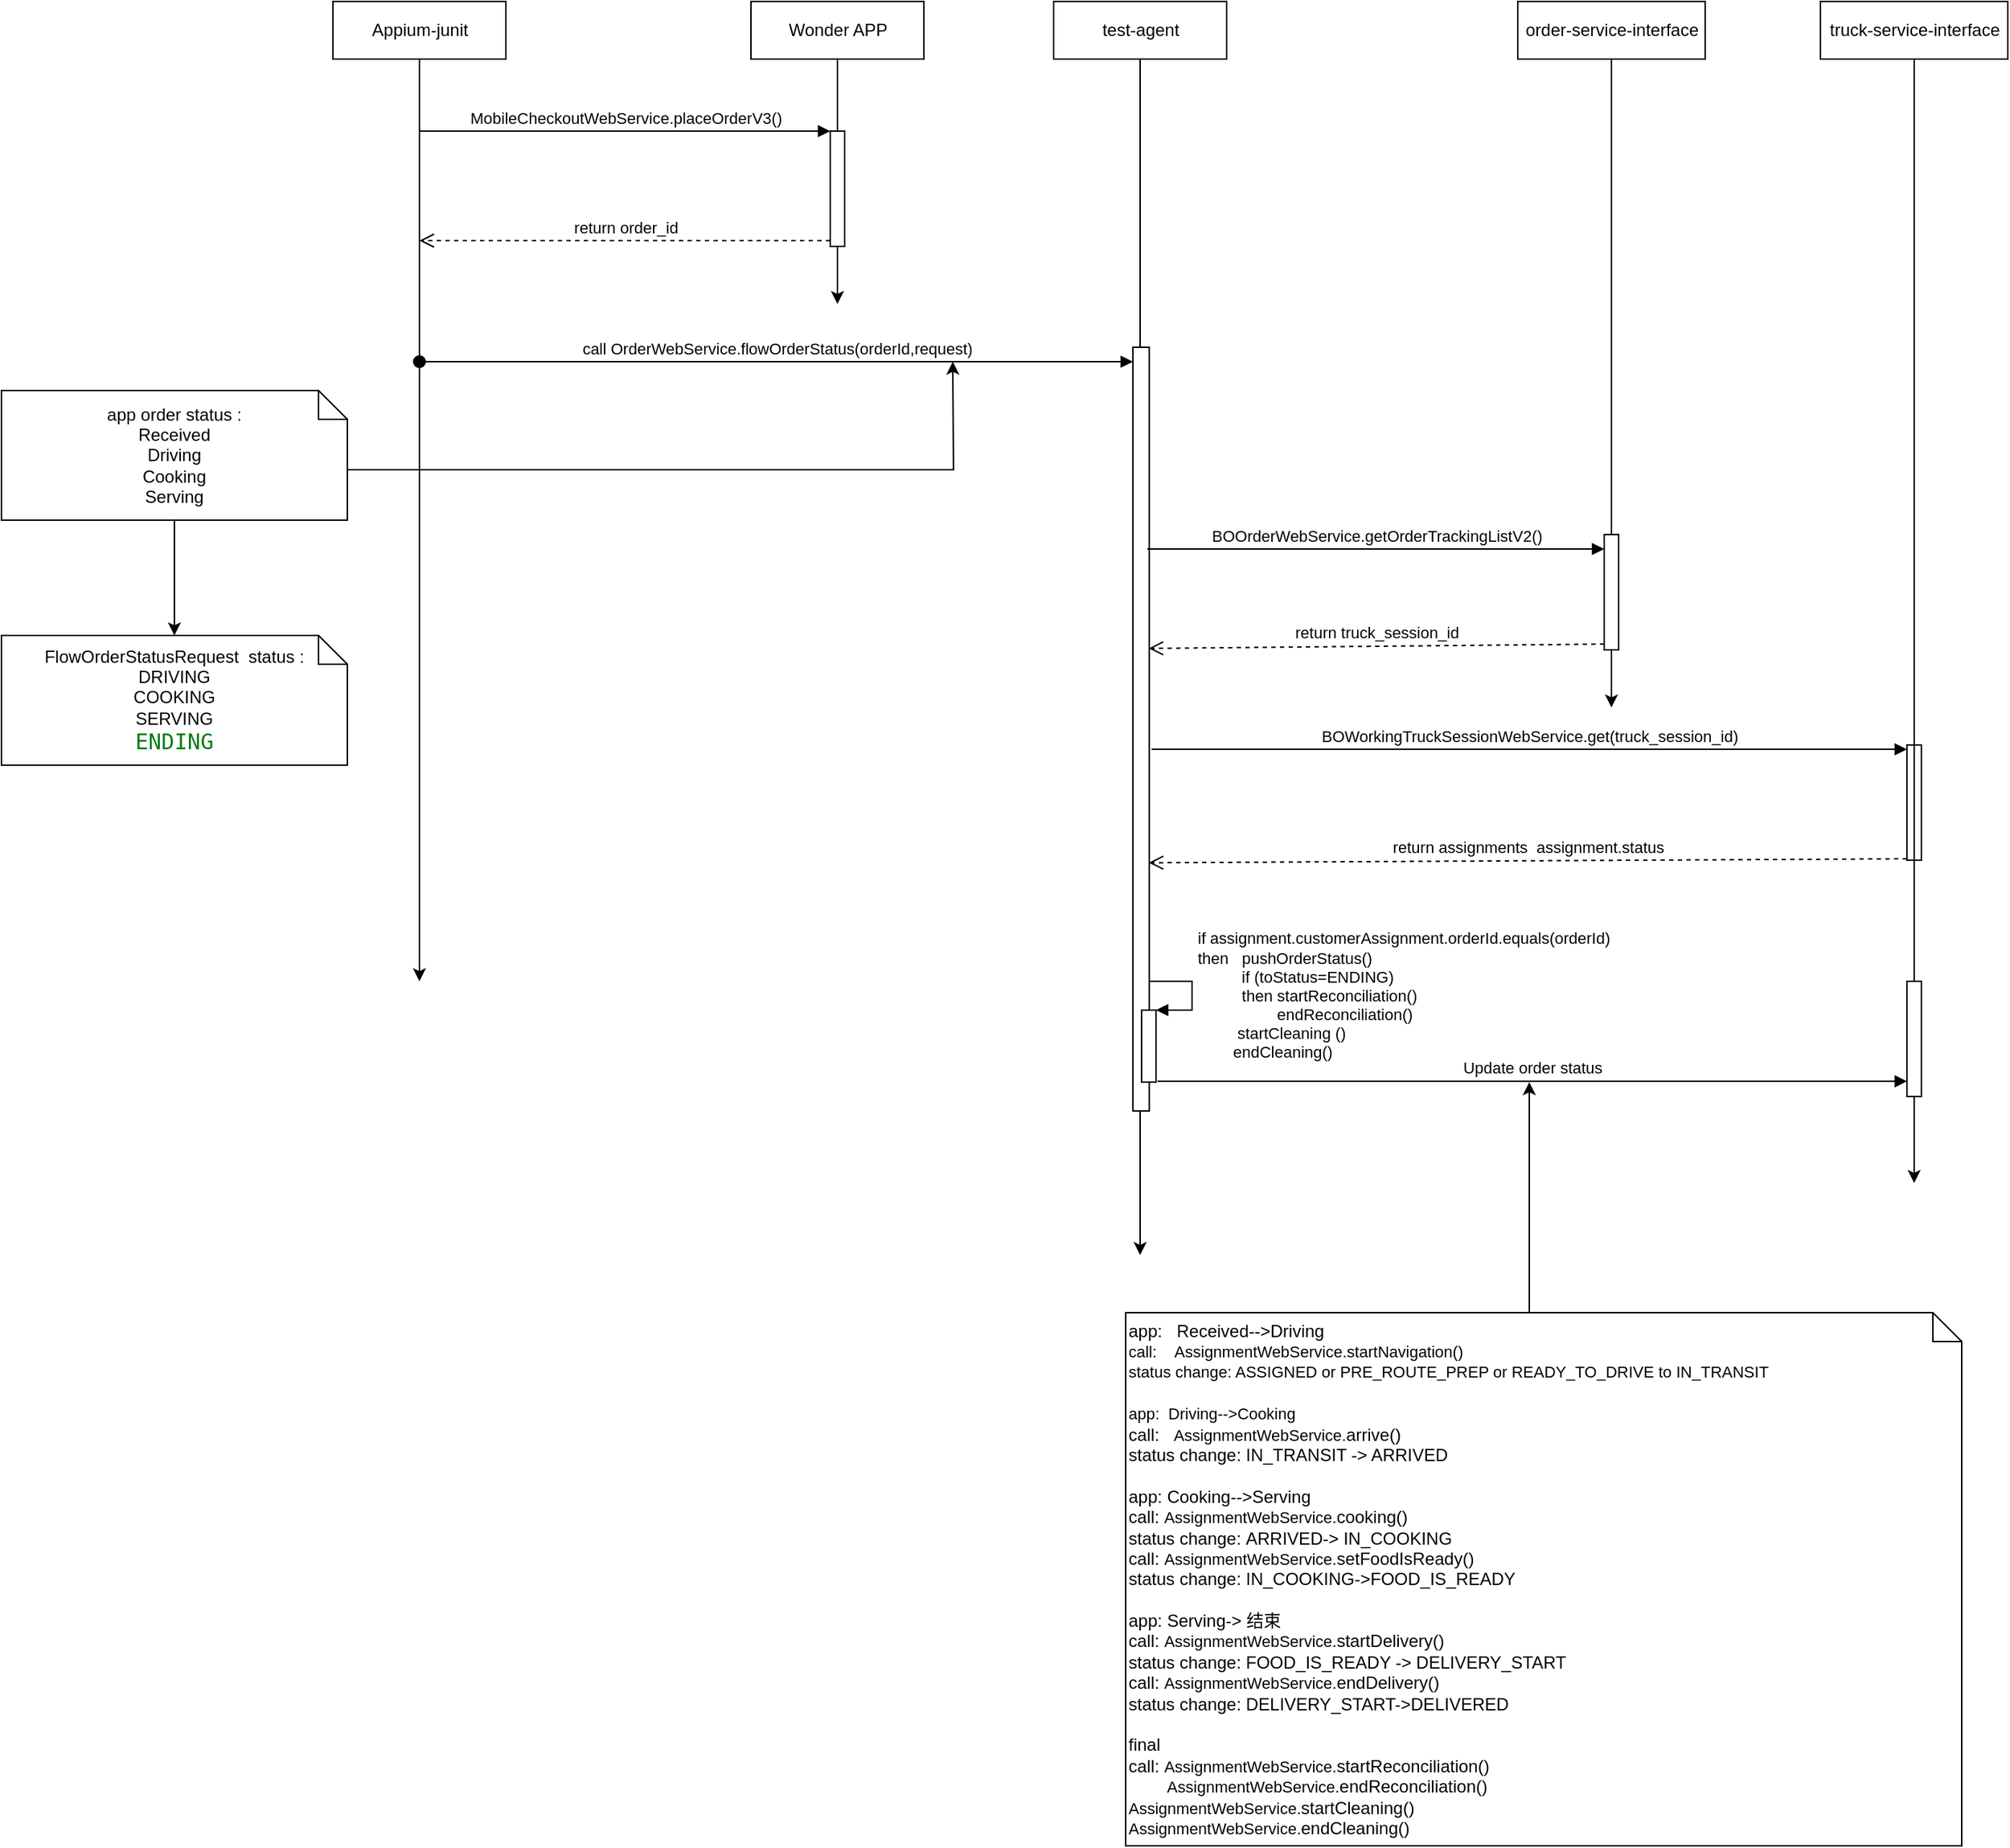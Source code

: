 <mxfile version="15.9.6" type="github" pages="12">
  <diagram id="WcOczfvRfabkbM_W5sL2" name=" order&#39;s lifecycle">
    <mxGraphModel dx="2253" dy="684" grid="1" gridSize="10" guides="1" tooltips="1" connect="1" arrows="1" fold="1" page="1" pageScale="1" pageWidth="827" pageHeight="1169" math="0" shadow="0">
      <root>
        <mxCell id="f7zC2vXdOP68ZBCwv-6j-0" />
        <mxCell id="f7zC2vXdOP68ZBCwv-6j-1" parent="f7zC2vXdOP68ZBCwv-6j-0" />
        <mxCell id="f7zC2vXdOP68ZBCwv-6j-9" style="edgeStyle=orthogonalEdgeStyle;rounded=0;orthogonalLoop=1;jettySize=auto;html=1;" parent="f7zC2vXdOP68ZBCwv-6j-1" source="f7zC2vXdOP68ZBCwv-6j-3" edge="1">
          <mxGeometry relative="1" as="geometry">
            <mxPoint x="40" y="760" as="targetPoint" />
            <Array as="points">
              <mxPoint x="40" y="360" />
              <mxPoint x="40" y="360" />
            </Array>
          </mxGeometry>
        </mxCell>
        <mxCell id="f7zC2vXdOP68ZBCwv-6j-3" value="Appium-junit" style="html=1;" parent="f7zC2vXdOP68ZBCwv-6j-1" vertex="1">
          <mxGeometry x="-20" y="80" width="120" height="40" as="geometry" />
        </mxCell>
        <mxCell id="f7zC2vXdOP68ZBCwv-6j-10" style="edgeStyle=orthogonalEdgeStyle;rounded=0;orthogonalLoop=1;jettySize=auto;html=1;" parent="f7zC2vXdOP68ZBCwv-6j-1" source="f7zC2vXdOP68ZBCwv-6j-5" edge="1">
          <mxGeometry relative="1" as="geometry">
            <mxPoint x="330" y="290" as="targetPoint" />
          </mxGeometry>
        </mxCell>
        <mxCell id="f7zC2vXdOP68ZBCwv-6j-5" value="Wonder APP" style="html=1;" parent="f7zC2vXdOP68ZBCwv-6j-1" vertex="1">
          <mxGeometry x="270" y="80" width="120" height="40" as="geometry" />
        </mxCell>
        <mxCell id="kOyqOumrrhq-9Hx4N3xN-15" style="edgeStyle=orthogonalEdgeStyle;rounded=0;orthogonalLoop=1;jettySize=auto;html=1;" parent="f7zC2vXdOP68ZBCwv-6j-1" source="f7zC2vXdOP68ZBCwv-6j-6" edge="1">
          <mxGeometry relative="1" as="geometry">
            <mxPoint x="867" y="570" as="targetPoint" />
          </mxGeometry>
        </mxCell>
        <mxCell id="f7zC2vXdOP68ZBCwv-6j-6" value="order-service-interface" style="html=1;" parent="f7zC2vXdOP68ZBCwv-6j-1" vertex="1">
          <mxGeometry x="802" y="80" width="130" height="40" as="geometry" />
        </mxCell>
        <mxCell id="f7zC2vXdOP68ZBCwv-6j-11" style="edgeStyle=orthogonalEdgeStyle;rounded=0;orthogonalLoop=1;jettySize=auto;html=1;" parent="f7zC2vXdOP68ZBCwv-6j-1" source="f7zC2vXdOP68ZBCwv-6j-7" edge="1">
          <mxGeometry relative="1" as="geometry">
            <mxPoint x="540" y="950" as="targetPoint" />
          </mxGeometry>
        </mxCell>
        <mxCell id="f7zC2vXdOP68ZBCwv-6j-7" value="test-agent" style="html=1;" parent="f7zC2vXdOP68ZBCwv-6j-1" vertex="1">
          <mxGeometry x="480" y="80" width="120" height="40" as="geometry" />
        </mxCell>
        <mxCell id="f7zC2vXdOP68ZBCwv-6j-13" style="edgeStyle=orthogonalEdgeStyle;rounded=0;orthogonalLoop=1;jettySize=auto;html=1;startArrow=none;" parent="f7zC2vXdOP68ZBCwv-6j-1" source="Y7m8mRKK3u-gQTs8qzpA-9" edge="1">
          <mxGeometry relative="1" as="geometry">
            <mxPoint x="1077" y="900" as="targetPoint" />
          </mxGeometry>
        </mxCell>
        <mxCell id="f7zC2vXdOP68ZBCwv-6j-8" value="truck-service-interface" style="html=1;" parent="f7zC2vXdOP68ZBCwv-6j-1" vertex="1">
          <mxGeometry x="1012" y="80" width="130" height="40" as="geometry" />
        </mxCell>
        <mxCell id="f7zC2vXdOP68ZBCwv-6j-20" value="" style="html=1;points=[];perimeter=orthogonalPerimeter;" parent="f7zC2vXdOP68ZBCwv-6j-1" vertex="1">
          <mxGeometry x="325" y="170" width="10" height="80" as="geometry" />
        </mxCell>
        <mxCell id="f7zC2vXdOP68ZBCwv-6j-21" value="MobileCheckoutWebService.placeOrderV3()" style="html=1;verticalAlign=bottom;endArrow=block;entryX=0;entryY=0;" parent="f7zC2vXdOP68ZBCwv-6j-1" target="f7zC2vXdOP68ZBCwv-6j-20" edge="1">
          <mxGeometry relative="1" as="geometry">
            <mxPoint x="40" y="170" as="sourcePoint" />
          </mxGeometry>
        </mxCell>
        <mxCell id="f7zC2vXdOP68ZBCwv-6j-22" value="return order_id" style="html=1;verticalAlign=bottom;endArrow=open;dashed=1;endSize=8;exitX=0;exitY=0.95;" parent="f7zC2vXdOP68ZBCwv-6j-1" source="f7zC2vXdOP68ZBCwv-6j-20" edge="1">
          <mxGeometry relative="1" as="geometry">
            <mxPoint x="40" y="246" as="targetPoint" />
          </mxGeometry>
        </mxCell>
        <mxCell id="kOyqOumrrhq-9Hx4N3xN-0" value="" style="html=1;points=[];perimeter=orthogonalPerimeter;" parent="f7zC2vXdOP68ZBCwv-6j-1" vertex="1">
          <mxGeometry x="535" y="320" width="11.32" height="530" as="geometry" />
        </mxCell>
        <mxCell id="kOyqOumrrhq-9Hx4N3xN-1" value="call OrderWebService.flowOrderStatus(orderId,request)" style="html=1;verticalAlign=bottom;startArrow=oval;endArrow=block;startSize=8;" parent="f7zC2vXdOP68ZBCwv-6j-1" target="kOyqOumrrhq-9Hx4N3xN-0" edge="1">
          <mxGeometry relative="1" as="geometry">
            <mxPoint x="40" y="330" as="sourcePoint" />
          </mxGeometry>
        </mxCell>
        <mxCell id="kOyqOumrrhq-9Hx4N3xN-11" value="" style="html=1;points=[];perimeter=orthogonalPerimeter;" parent="f7zC2vXdOP68ZBCwv-6j-1" vertex="1">
          <mxGeometry x="862" y="450" width="10" height="80" as="geometry" />
        </mxCell>
        <mxCell id="kOyqOumrrhq-9Hx4N3xN-12" value="BOOrderWebService.getOrderTrackingListV2()" style="html=1;verticalAlign=bottom;endArrow=block;" parent="f7zC2vXdOP68ZBCwv-6j-1" edge="1">
          <mxGeometry relative="1" as="geometry">
            <mxPoint x="545" y="460" as="sourcePoint" />
            <mxPoint x="862" y="460" as="targetPoint" />
          </mxGeometry>
        </mxCell>
        <mxCell id="kOyqOumrrhq-9Hx4N3xN-13" value="return&amp;nbsp;truck_session_id" style="html=1;verticalAlign=bottom;endArrow=open;dashed=1;endSize=8;exitX=0;exitY=0.95;" parent="f7zC2vXdOP68ZBCwv-6j-1" source="kOyqOumrrhq-9Hx4N3xN-11" edge="1">
          <mxGeometry relative="1" as="geometry">
            <mxPoint x="546" y="529" as="targetPoint" />
          </mxGeometry>
        </mxCell>
        <mxCell id="kOyqOumrrhq-9Hx4N3xN-22" value="" style="html=1;points=[];perimeter=orthogonalPerimeter;" parent="f7zC2vXdOP68ZBCwv-6j-1" vertex="1">
          <mxGeometry x="1072" y="596" width="10" height="80" as="geometry" />
        </mxCell>
        <mxCell id="kOyqOumrrhq-9Hx4N3xN-23" value="BOWorkingTruckSessionWebService.get(truck_session_id)" style="html=1;verticalAlign=bottom;endArrow=block;entryX=0;entryY=0;" parent="f7zC2vXdOP68ZBCwv-6j-1" edge="1">
          <mxGeometry relative="1" as="geometry">
            <mxPoint x="548" y="599" as="sourcePoint" />
            <mxPoint x="1072" y="599" as="targetPoint" />
          </mxGeometry>
        </mxCell>
        <mxCell id="kOyqOumrrhq-9Hx4N3xN-24" value="return&amp;nbsp;assignments&amp;nbsp; assignment.status" style="html=1;verticalAlign=bottom;endArrow=open;dashed=1;endSize=8;exitX=0;exitY=0.95;entryX=0.972;entryY=0.675;entryDx=0;entryDy=0;entryPerimeter=0;" parent="f7zC2vXdOP68ZBCwv-6j-1" target="kOyqOumrrhq-9Hx4N3xN-0" edge="1">
          <mxGeometry relative="1" as="geometry">
            <mxPoint x="550" y="680" as="targetPoint" />
            <mxPoint x="1072" y="675" as="sourcePoint" />
          </mxGeometry>
        </mxCell>
        <mxCell id="Y7m8mRKK3u-gQTs8qzpA-3" value="" style="html=1;points=[];perimeter=orthogonalPerimeter;" parent="f7zC2vXdOP68ZBCwv-6j-1" vertex="1">
          <mxGeometry x="541" y="780" width="10" height="50" as="geometry" />
        </mxCell>
        <mxCell id="Y7m8mRKK3u-gQTs8qzpA-4" value="if assignment.customerAssignment.orderId.equals(orderId)&lt;br&gt;then&amp;nbsp; &amp;nbsp;pushOrderStatus()&lt;br&gt;&amp;nbsp; &amp;nbsp; &amp;nbsp; &amp;nbsp; &amp;nbsp; if (toStatus=ENDING)&amp;nbsp;&lt;br&gt;&amp;nbsp; &amp;nbsp; &amp;nbsp; &amp;nbsp; &amp;nbsp; then&amp;nbsp;startReconciliation()&lt;span&gt;&lt;/span&gt;&lt;br&gt;&amp;nbsp; &amp;nbsp; &amp;nbsp; &amp;nbsp; &amp;nbsp; &amp;nbsp; &amp;nbsp; &amp;nbsp; &amp;nbsp; endReconciliation()&lt;br&gt;&lt;span style=&quot;white-space: pre&quot;&gt; &lt;/span&gt;&lt;span style=&quot;white-space: pre&quot;&gt; &lt;/span&gt;&amp;nbsp; &amp;nbsp;&lt;span style=&quot;white-space: pre&quot;&gt; &lt;/span&gt;&lt;span style=&quot;white-space: pre&quot;&gt; &lt;/span&gt;&amp;nbsp; startCleaning&amp;nbsp;()&lt;br&gt;&lt;span style=&quot;white-space: pre&quot;&gt; &lt;/span&gt;&lt;span style=&quot;white-space: pre&quot;&gt; &lt;/span&gt;&amp;nbsp; &lt;span style=&quot;white-space: pre&quot;&gt; &lt;/span&gt;&lt;span style=&quot;white-space: pre&quot;&gt; &lt;/span&gt;&amp;nbsp; endCleaning()" style="edgeStyle=orthogonalEdgeStyle;html=1;align=left;spacingLeft=2;endArrow=block;rounded=0;entryX=1;entryY=0;" parent="f7zC2vXdOP68ZBCwv-6j-1" target="Y7m8mRKK3u-gQTs8qzpA-3" edge="1">
          <mxGeometry x="0.067" relative="1" as="geometry">
            <mxPoint x="546" y="760" as="sourcePoint" />
            <Array as="points">
              <mxPoint x="576" y="760" />
            </Array>
            <mxPoint as="offset" />
          </mxGeometry>
        </mxCell>
        <mxCell id="Y7m8mRKK3u-gQTs8qzpA-11" style="edgeStyle=orthogonalEdgeStyle;rounded=0;orthogonalLoop=1;jettySize=auto;html=1;shadow=0;exitX=0;exitY=0;exitDx=280;exitDy=0;exitPerimeter=0;" parent="f7zC2vXdOP68ZBCwv-6j-1" source="Y7m8mRKK3u-gQTs8qzpA-6" edge="1">
          <mxGeometry relative="1" as="geometry">
            <mxPoint x="810" y="830" as="targetPoint" />
            <mxPoint x="900" y="950" as="sourcePoint" />
            <Array as="points" />
          </mxGeometry>
        </mxCell>
        <mxCell id="Y7m8mRKK3u-gQTs8qzpA-6" value="app:&amp;nbsp; &amp;nbsp;Received--&amp;gt;Driving&lt;br&gt;&lt;span style=&quot;background-color: rgb(255 , 255 , 255)&quot;&gt;&lt;span style=&quot;font-size: 11px&quot;&gt;call:&amp;nbsp; &amp;nbsp;&amp;nbsp;AssignmentWebService.&lt;/span&gt;&lt;span style=&quot;font-size: 11px&quot;&gt;startNavigation()&lt;/span&gt;&lt;br&gt;&lt;span style=&quot;font-size: 11px&quot;&gt;status change: ASSIGNED or PRE_ROUTE_PREP or READY_TO_DRIVE to&amp;nbsp;&lt;/span&gt;&lt;/span&gt;&lt;span style=&quot;font-size: 11px&quot;&gt;IN_TRANSIT&lt;/span&gt;&lt;br&gt;&lt;br&gt;&lt;span style=&quot;font-size: 11px&quot;&gt;app:&amp;nbsp; Driving--&amp;gt;Cooking&amp;nbsp;&lt;br&gt;&lt;/span&gt;call:&amp;nbsp; &amp;nbsp;&lt;span style=&quot;font-size: 11px ; background-color: rgb(255 , 255 , 255)&quot;&gt;AssignmentWebService.&lt;/span&gt;arrive()&lt;br&gt;status change:&amp;nbsp;IN_TRANSIT -&amp;gt; ARRIVED&lt;br&gt;&lt;br&gt;app:&amp;nbsp;Cooking--&amp;gt;Serving&lt;br&gt;call:&amp;nbsp;&lt;span style=&quot;font-size: 11px ; background-color: rgb(255 , 255 , 255)&quot;&gt;AssignmentWebService.&lt;/span&gt;cooking()&lt;br&gt;status change:&amp;nbsp;ARRIVED-&amp;gt; IN_COOKING&lt;br&gt;call:&amp;nbsp;&lt;span style=&quot;font-size: 11px ; background-color: rgb(255 , 255 , 255)&quot;&gt;AssignmentWebService.&lt;/span&gt;setFoodIsReady()&lt;br&gt;status change:&amp;nbsp;IN_COOKING-&amp;gt;FOOD_IS_READY&lt;br&gt;&lt;br&gt;app:&amp;nbsp;Serving-&amp;gt; 结束&lt;br&gt;call:&amp;nbsp;&lt;span style=&quot;font-size: 11px ; background-color: rgb(255 , 255 , 255)&quot;&gt;AssignmentWebService.&lt;/span&gt;startDelivery()&lt;br&gt;status change:&amp;nbsp;FOOD_IS_READY -&amp;gt; DELIVERY_START&lt;br&gt;call:&amp;nbsp;&lt;span style=&quot;font-size: 11px ; background-color: rgb(255 , 255 , 255)&quot;&gt;AssignmentWebService.&lt;/span&gt;endDelivery()&lt;br&gt;&lt;span&gt;status change:&amp;nbsp;DELIVERY_START-&amp;gt;DELIVERED&lt;/span&gt;&lt;br&gt;&lt;br&gt;final&lt;br&gt;call:&amp;nbsp;&lt;span style=&quot;font-size: 11px ; background-color: rgb(255 , 255 , 255)&quot;&gt;AssignmentWebService.&lt;/span&gt;startReconciliation()&lt;br&gt;&amp;nbsp; &amp;nbsp; &amp;nbsp; &amp;nbsp;&amp;nbsp;&lt;span style=&quot;font-size: 11px ; background-color: rgb(255 , 255 , 255)&quot;&gt;AssignmentWebService.&lt;/span&gt;endReconciliation()&lt;br&gt;&lt;span&gt;&lt;/span&gt;&lt;span&gt;&lt;/span&gt;&lt;span&gt;&lt;/span&gt;&lt;span style=&quot;font-size: 11px ; background-color: rgb(255 , 255 , 255)&quot;&gt;&lt;span&gt; &lt;/span&gt;AssignmentWebService.&lt;/span&gt;startCleaning()&lt;br&gt;&lt;span&gt;&lt;/span&gt;&lt;span&gt;&lt;/span&gt;&lt;span style=&quot;font-size: 11px ; background-color: rgb(255 , 255 , 255)&quot;&gt;&lt;span&gt; &lt;/span&gt;AssignmentWebService.&lt;/span&gt;endCleaning()" style="shape=note;size=20;whiteSpace=wrap;html=1;align=left;" parent="f7zC2vXdOP68ZBCwv-6j-1" vertex="1">
          <mxGeometry x="530" y="990" width="580" height="370" as="geometry" />
        </mxCell>
        <mxCell id="Y7m8mRKK3u-gQTs8qzpA-8" value="Update order status" style="html=1;verticalAlign=bottom;endArrow=block;" parent="f7zC2vXdOP68ZBCwv-6j-1" edge="1">
          <mxGeometry width="80" relative="1" as="geometry">
            <mxPoint x="552" y="829.43" as="sourcePoint" />
            <mxPoint x="1072" y="829.43" as="targetPoint" />
          </mxGeometry>
        </mxCell>
        <mxCell id="Y7m8mRKK3u-gQTs8qzpA-9" value="" style="html=1;points=[];perimeter=orthogonalPerimeter;" parent="f7zC2vXdOP68ZBCwv-6j-1" vertex="1">
          <mxGeometry x="1072" y="760" width="10" height="80" as="geometry" />
        </mxCell>
        <mxCell id="Y7m8mRKK3u-gQTs8qzpA-10" value="" style="edgeStyle=orthogonalEdgeStyle;rounded=0;orthogonalLoop=1;jettySize=auto;html=1;endArrow=none;shadow=0;" parent="f7zC2vXdOP68ZBCwv-6j-1" source="f7zC2vXdOP68ZBCwv-6j-8" target="Y7m8mRKK3u-gQTs8qzpA-9" edge="1">
          <mxGeometry relative="1" as="geometry">
            <mxPoint x="1077" y="900" as="targetPoint" />
            <mxPoint x="1077" y="120" as="sourcePoint" />
          </mxGeometry>
        </mxCell>
        <mxCell id="Y7m8mRKK3u-gQTs8qzpA-15" value="" style="edgeStyle=orthogonalEdgeStyle;rounded=0;orthogonalLoop=1;jettySize=auto;html=1;shadow=0;" parent="f7zC2vXdOP68ZBCwv-6j-1" source="Y7m8mRKK3u-gQTs8qzpA-13" target="Y7m8mRKK3u-gQTs8qzpA-14" edge="1">
          <mxGeometry relative="1" as="geometry" />
        </mxCell>
        <mxCell id="Y7m8mRKK3u-gQTs8qzpA-16" style="edgeStyle=orthogonalEdgeStyle;rounded=0;orthogonalLoop=1;jettySize=auto;html=1;shadow=0;exitX=0;exitY=0;exitDx=240;exitDy=55;exitPerimeter=0;" parent="f7zC2vXdOP68ZBCwv-6j-1" source="Y7m8mRKK3u-gQTs8qzpA-13" edge="1">
          <mxGeometry relative="1" as="geometry">
            <mxPoint x="410" y="330" as="targetPoint" />
          </mxGeometry>
        </mxCell>
        <mxCell id="Y7m8mRKK3u-gQTs8qzpA-13" value="app order status :&lt;br&gt;Received&lt;br&gt;Driving&lt;br&gt;Cooking&lt;br&gt;Serving&lt;br&gt;" style="shape=note;size=20;whiteSpace=wrap;html=1;" parent="f7zC2vXdOP68ZBCwv-6j-1" vertex="1">
          <mxGeometry x="-250" y="350" width="240" height="90" as="geometry" />
        </mxCell>
        <mxCell id="Y7m8mRKK3u-gQTs8qzpA-14" value="FlowOrderStatusRequest&amp;nbsp; status :&lt;br&gt;DRIVING&lt;br&gt;COOKING&lt;br&gt;SERVING&lt;br&gt;&lt;span style=&quot;color: rgb(6 , 125 , 23) ; background-color: rgb(255 , 255 , 255) ; font-family: &amp;#34;jetbrains mono&amp;#34; , monospace ; font-size: 11.3pt&quot;&gt;ENDING&lt;/span&gt;" style="shape=note;size=20;whiteSpace=wrap;html=1;" parent="f7zC2vXdOP68ZBCwv-6j-1" vertex="1">
          <mxGeometry x="-250" y="520" width="240" height="90" as="geometry" />
        </mxCell>
      </root>
    </mxGraphModel>
  </diagram>
  <diagram id="Yd8YkSvLyT8hoReX5gst" name="prepare-test-data">
    <mxGraphModel dx="1666" dy="775" grid="1" gridSize="10" guides="1" tooltips="1" connect="1" arrows="1" fold="1" page="1" pageScale="1" pageWidth="827" pageHeight="1169" math="0" shadow="0">
      <root>
        <mxCell id="kmZLm4kNFjzTg9oZ6B0M-0" />
        <mxCell id="kmZLm4kNFjzTg9oZ6B0M-1" parent="kmZLm4kNFjzTg9oZ6B0M-0" />
        <mxCell id="eTmCspJCfhzKxsMLFZet-106" style="edgeStyle=orthogonalEdgeStyle;rounded=0;orthogonalLoop=1;jettySize=auto;html=1;shadow=0;" parent="kmZLm4kNFjzTg9oZ6B0M-1" source="8n-Un-m6x13ulENJTmIW-1" edge="1">
          <mxGeometry relative="1" as="geometry">
            <mxPoint x="400" y="2764" as="targetPoint" />
          </mxGeometry>
        </mxCell>
        <mxCell id="8n-Un-m6x13ulENJTmIW-1" value="test-agent-interface" style="html=1;" parent="kmZLm4kNFjzTg9oZ6B0M-1" vertex="1">
          <mxGeometry x="320" y="150" width="160" height="50" as="geometry" />
        </mxCell>
        <mxCell id="eTmCspJCfhzKxsMLFZet-105" style="edgeStyle=orthogonalEdgeStyle;rounded=0;orthogonalLoop=1;jettySize=auto;html=1;shadow=0;startArrow=none;" parent="kmZLm4kNFjzTg9oZ6B0M-1" source="eTmCspJCfhzKxsMLFZet-112" edge="1">
          <mxGeometry relative="1" as="geometry">
            <mxPoint x="138" y="730" as="targetPoint" />
          </mxGeometry>
        </mxCell>
        <mxCell id="8n-Un-m6x13ulENJTmIW-2" value="Actor" style="shape=umlActor;verticalLabelPosition=bottom;verticalAlign=top;html=1;" parent="kmZLm4kNFjzTg9oZ6B0M-1" vertex="1">
          <mxGeometry x="123" y="140" width="30" height="60" as="geometry" />
        </mxCell>
        <mxCell id="eTmCspJCfhzKxsMLFZet-6" style="edgeStyle=orthogonalEdgeStyle;rounded=0;orthogonalLoop=1;jettySize=auto;html=1;" parent="kmZLm4kNFjzTg9oZ6B0M-1" source="eTmCspJCfhzKxsMLFZet-0" edge="1">
          <mxGeometry relative="1" as="geometry">
            <mxPoint x="687" y="640" as="targetPoint" />
          </mxGeometry>
        </mxCell>
        <mxCell id="eTmCspJCfhzKxsMLFZet-0" value="fleet-zone-service-interface" style="html=1;" parent="kmZLm4kNFjzTg9oZ6B0M-1" vertex="1">
          <mxGeometry x="604" y="150" width="166" height="50" as="geometry" />
        </mxCell>
        <mxCell id="eTmCspJCfhzKxsMLFZet-19" style="edgeStyle=orthogonalEdgeStyle;rounded=0;orthogonalLoop=1;jettySize=auto;html=1;" parent="kmZLm4kNFjzTg9oZ6B0M-1" source="eTmCspJCfhzKxsMLFZet-1" edge="1">
          <mxGeometry relative="1" as="geometry">
            <mxPoint x="974" y="800" as="targetPoint" />
          </mxGeometry>
        </mxCell>
        <mxCell id="eTmCspJCfhzKxsMLFZet-1" value="restaurant-service-interface-v2&amp;nbsp;" style="html=1;" parent="kmZLm4kNFjzTg9oZ6B0M-1" vertex="1">
          <mxGeometry x="884" y="150" width="180" height="50" as="geometry" />
        </mxCell>
        <mxCell id="eTmCspJCfhzKxsMLFZet-70" style="edgeStyle=orthogonalEdgeStyle;rounded=0;orthogonalLoop=1;jettySize=auto;html=1;" parent="kmZLm4kNFjzTg9oZ6B0M-1" source="eTmCspJCfhzKxsMLFZet-2" edge="1">
          <mxGeometry relative="1" as="geometry">
            <mxPoint x="1254" y="2730" as="targetPoint" />
          </mxGeometry>
        </mxCell>
        <mxCell id="eTmCspJCfhzKxsMLFZet-2" value="truck-service-interface" style="html=1;" parent="kmZLm4kNFjzTg9oZ6B0M-1" vertex="1">
          <mxGeometry x="1164" y="150" width="180" height="50" as="geometry" />
        </mxCell>
        <mxCell id="eTmCspJCfhzKxsMLFZet-39" style="edgeStyle=orthogonalEdgeStyle;rounded=0;orthogonalLoop=1;jettySize=auto;html=1;" parent="kmZLm4kNFjzTg9oZ6B0M-1" source="eTmCspJCfhzKxsMLFZet-3" edge="1">
          <mxGeometry relative="1" as="geometry">
            <mxPoint x="1534" y="2040" as="targetPoint" />
            <Array as="points">
              <mxPoint x="1534" y="2020" />
            </Array>
          </mxGeometry>
        </mxCell>
        <mxCell id="eTmCspJCfhzKxsMLFZet-3" value="truck-inventory-service-interface" style="html=1;" parent="kmZLm4kNFjzTg9oZ6B0M-1" vertex="1">
          <mxGeometry x="1444" y="150" width="180" height="50" as="geometry" />
        </mxCell>
        <mxCell id="eTmCspJCfhzKxsMLFZet-7" value="" style="html=1;points=[];perimeter=orthogonalPerimeter;" parent="kmZLm4kNFjzTg9oZ6B0M-1" vertex="1">
          <mxGeometry x="424" y="320" width="10" height="80" as="geometry" />
        </mxCell>
        <mxCell id="eTmCspJCfhzKxsMLFZet-11" value="" style="html=1;points=[];perimeter=orthogonalPerimeter;" parent="kmZLm4kNFjzTg9oZ6B0M-1" vertex="1">
          <mxGeometry x="682" y="320" width="10" height="80" as="geometry" />
        </mxCell>
        <mxCell id="eTmCspJCfhzKxsMLFZet-12" value="BODeliveryZoneWebService.list()" style="html=1;verticalAlign=bottom;endArrow=block;entryX=0;entryY=0;exitX=0.9;exitY=0.013;exitDx=0;exitDy=0;exitPerimeter=0;" parent="kmZLm4kNFjzTg9oZ6B0M-1" source="eTmCspJCfhzKxsMLFZet-7" target="eTmCspJCfhzKxsMLFZet-11" edge="1">
          <mxGeometry relative="1" as="geometry">
            <mxPoint x="612" y="320" as="sourcePoint" />
          </mxGeometry>
        </mxCell>
        <mxCell id="eTmCspJCfhzKxsMLFZet-13" value="return deliveryZones" style="html=1;verticalAlign=bottom;endArrow=open;dashed=1;endSize=8;exitX=0;exitY=0.95;entryX=1.2;entryY=0.963;entryDx=0;entryDy=0;entryPerimeter=0;" parent="kmZLm4kNFjzTg9oZ6B0M-1" source="eTmCspJCfhzKxsMLFZet-11" target="eTmCspJCfhzKxsMLFZet-7" edge="1">
          <mxGeometry relative="1" as="geometry">
            <mxPoint x="464" y="396" as="targetPoint" />
          </mxGeometry>
        </mxCell>
        <mxCell id="eTmCspJCfhzKxsMLFZet-15" value="" style="html=1;points=[];perimeter=orthogonalPerimeter;" parent="kmZLm4kNFjzTg9oZ6B0M-1" vertex="1">
          <mxGeometry x="424" y="480" width="10" height="80" as="geometry" />
        </mxCell>
        <mxCell id="eTmCspJCfhzKxsMLFZet-16" value="" style="html=1;points=[];perimeter=orthogonalPerimeter;" parent="kmZLm4kNFjzTg9oZ6B0M-1" vertex="1">
          <mxGeometry x="682" y="480" width="10" height="80" as="geometry" />
        </mxCell>
        <mxCell id="eTmCspJCfhzKxsMLFZet-17" value="BOHubLocationWebService.list()" style="html=1;verticalAlign=bottom;endArrow=block;entryX=0;entryY=0;" parent="kmZLm4kNFjzTg9oZ6B0M-1" source="eTmCspJCfhzKxsMLFZet-15" target="eTmCspJCfhzKxsMLFZet-16" edge="1">
          <mxGeometry relative="1" as="geometry">
            <mxPoint x="612" y="480" as="sourcePoint" />
          </mxGeometry>
        </mxCell>
        <mxCell id="eTmCspJCfhzKxsMLFZet-18" value="return&amp;nbsp;hubLocations&amp;nbsp;" style="html=1;verticalAlign=bottom;endArrow=open;dashed=1;endSize=8;exitX=0;exitY=0.95;entryX=1;entryY=0.988;entryDx=0;entryDy=0;entryPerimeter=0;" parent="kmZLm4kNFjzTg9oZ6B0M-1" source="eTmCspJCfhzKxsMLFZet-16" target="eTmCspJCfhzKxsMLFZet-15" edge="1">
          <mxGeometry relative="1" as="geometry">
            <mxPoint x="612" y="556" as="targetPoint" />
          </mxGeometry>
        </mxCell>
        <mxCell id="eTmCspJCfhzKxsMLFZet-21" value="" style="html=1;points=[];perimeter=orthogonalPerimeter;" parent="kmZLm4kNFjzTg9oZ6B0M-1" vertex="1">
          <mxGeometry x="424" y="680" width="10" height="80" as="geometry" />
        </mxCell>
        <mxCell id="eTmCspJCfhzKxsMLFZet-22" value="" style="html=1;points=[];perimeter=orthogonalPerimeter;" parent="kmZLm4kNFjzTg9oZ6B0M-1" vertex="1">
          <mxGeometry x="969" y="680" width="10" height="80" as="geometry" />
        </mxCell>
        <mxCell id="eTmCspJCfhzKxsMLFZet-23" value="BOPublishedRestaurantWebService.search()" style="html=1;verticalAlign=bottom;endArrow=block;entryX=0;entryY=0;exitX=0.8;exitY=0;exitDx=0;exitDy=0;exitPerimeter=0;" parent="kmZLm4kNFjzTg9oZ6B0M-1" source="eTmCspJCfhzKxsMLFZet-21" target="eTmCspJCfhzKxsMLFZet-22" edge="1">
          <mxGeometry relative="1" as="geometry">
            <mxPoint x="504" y="700" as="sourcePoint" />
          </mxGeometry>
        </mxCell>
        <mxCell id="eTmCspJCfhzKxsMLFZet-24" value="return&amp;nbsp;restaurants" style="html=1;verticalAlign=bottom;endArrow=open;dashed=1;endSize=8;exitX=0;exitY=0.95;entryX=0.9;entryY=1;entryDx=0;entryDy=0;entryPerimeter=0;" parent="kmZLm4kNFjzTg9oZ6B0M-1" source="eTmCspJCfhzKxsMLFZet-22" target="eTmCspJCfhzKxsMLFZet-21" edge="1">
          <mxGeometry relative="1" as="geometry">
            <mxPoint x="534" y="770" as="targetPoint" />
          </mxGeometry>
        </mxCell>
        <mxCell id="eTmCspJCfhzKxsMLFZet-26" value="" style="html=1;points=[];perimeter=orthogonalPerimeter;" parent="kmZLm4kNFjzTg9oZ6B0M-1" vertex="1">
          <mxGeometry x="424" y="880" width="10" height="80" as="geometry" />
        </mxCell>
        <mxCell id="eTmCspJCfhzKxsMLFZet-27" value="" style="html=1;points=[];perimeter=orthogonalPerimeter;" parent="kmZLm4kNFjzTg9oZ6B0M-1" vertex="1">
          <mxGeometry x="1249" y="880" width="10" height="80" as="geometry" />
        </mxCell>
        <mxCell id="eTmCspJCfhzKxsMLFZet-28" value="BOIdleCORWebService.search()" style="html=1;verticalAlign=bottom;endArrow=block;entryX=0;entryY=0;exitX=0.8;exitY=0.013;exitDx=0;exitDy=0;exitPerimeter=0;" parent="kmZLm4kNFjzTg9oZ6B0M-1" source="eTmCspJCfhzKxsMLFZet-26" target="eTmCspJCfhzKxsMLFZet-27" edge="1">
          <mxGeometry relative="1" as="geometry">
            <mxPoint x="1179" y="880" as="sourcePoint" />
          </mxGeometry>
        </mxCell>
        <mxCell id="eTmCspJCfhzKxsMLFZet-29" value="return&amp;nbsp;cors" style="html=1;verticalAlign=bottom;endArrow=open;dashed=1;endSize=8;exitX=0;exitY=0.95;entryX=1;entryY=1;entryDx=0;entryDy=0;entryPerimeter=0;" parent="kmZLm4kNFjzTg9oZ6B0M-1" source="eTmCspJCfhzKxsMLFZet-27" target="eTmCspJCfhzKxsMLFZet-26" edge="1">
          <mxGeometry relative="1" as="geometry">
            <mxPoint x="1179" y="956" as="targetPoint" />
          </mxGeometry>
        </mxCell>
        <mxCell id="eTmCspJCfhzKxsMLFZet-30" value="" style="html=1;points=[];perimeter=orthogonalPerimeter;" parent="kmZLm4kNFjzTg9oZ6B0M-1" vertex="1">
          <mxGeometry x="424" y="1040" width="10" height="80" as="geometry" />
        </mxCell>
        <mxCell id="eTmCspJCfhzKxsMLFZet-31" value="" style="html=1;points=[];perimeter=orthogonalPerimeter;" parent="kmZLm4kNFjzTg9oZ6B0M-1" vertex="1">
          <mxGeometry x="1249" y="1040" width="10" height="80" as="geometry" />
        </mxCell>
        <mxCell id="eTmCspJCfhzKxsMLFZet-32" value="BOIdleTruckWebService.search()" style="html=1;verticalAlign=bottom;endArrow=block;entryX=0;entryY=0;exitX=0.9;exitY=0.025;exitDx=0;exitDy=0;exitPerimeter=0;" parent="kmZLm4kNFjzTg9oZ6B0M-1" source="eTmCspJCfhzKxsMLFZet-30" target="eTmCspJCfhzKxsMLFZet-31" edge="1">
          <mxGeometry relative="1" as="geometry">
            <mxPoint x="504" y="1070" as="sourcePoint" />
          </mxGeometry>
        </mxCell>
        <mxCell id="eTmCspJCfhzKxsMLFZet-33" value="return&amp;nbsp;trucks" style="html=1;verticalAlign=bottom;endArrow=open;dashed=1;endSize=8;exitX=0;exitY=0.95;entryX=0.9;entryY=0.988;entryDx=0;entryDy=0;entryPerimeter=0;" parent="kmZLm4kNFjzTg9oZ6B0M-1" source="eTmCspJCfhzKxsMLFZet-31" target="eTmCspJCfhzKxsMLFZet-30" edge="1">
          <mxGeometry relative="1" as="geometry">
            <mxPoint x="1179" y="1116" as="targetPoint" />
          </mxGeometry>
        </mxCell>
        <mxCell id="eTmCspJCfhzKxsMLFZet-34" value="" style="html=1;points=[];perimeter=orthogonalPerimeter;" parent="kmZLm4kNFjzTg9oZ6B0M-1" vertex="1">
          <mxGeometry x="424" y="1200" width="10" height="80" as="geometry" />
        </mxCell>
        <mxCell id="eTmCspJCfhzKxsMLFZet-35" value="" style="html=1;points=[];perimeter=orthogonalPerimeter;" parent="kmZLm4kNFjzTg9oZ6B0M-1" vertex="1">
          <mxGeometry x="1249" y="1200" width="10" height="80" as="geometry" />
        </mxCell>
        <mxCell id="eTmCspJCfhzKxsMLFZet-36" value="BOTruckSessionWebService.create()" style="html=1;verticalAlign=bottom;endArrow=block;entryX=0;entryY=0;exitX=1;exitY=0;exitDx=0;exitDy=0;exitPerimeter=0;" parent="kmZLm4kNFjzTg9oZ6B0M-1" source="eTmCspJCfhzKxsMLFZet-34" target="eTmCspJCfhzKxsMLFZet-35" edge="1">
          <mxGeometry relative="1" as="geometry">
            <mxPoint x="1179" y="1200" as="sourcePoint" />
          </mxGeometry>
        </mxCell>
        <mxCell id="eTmCspJCfhzKxsMLFZet-37" value="return&amp;nbsp;id" style="html=1;verticalAlign=bottom;endArrow=open;dashed=1;endSize=8;exitX=0;exitY=0.95;entryX=1;entryY=0.938;entryDx=0;entryDy=0;entryPerimeter=0;" parent="kmZLm4kNFjzTg9oZ6B0M-1" source="eTmCspJCfhzKxsMLFZet-35" target="eTmCspJCfhzKxsMLFZet-34" edge="1">
          <mxGeometry relative="1" as="geometry">
            <mxPoint x="1179" y="1276" as="targetPoint" />
          </mxGeometry>
        </mxCell>
        <mxCell id="eTmCspJCfhzKxsMLFZet-40" value="" style="html=1;points=[];perimeter=orthogonalPerimeter;" parent="kmZLm4kNFjzTg9oZ6B0M-1" vertex="1">
          <mxGeometry x="424" y="1430" width="10" height="80" as="geometry" />
        </mxCell>
        <mxCell id="eTmCspJCfhzKxsMLFZet-41" value="" style="html=1;points=[];perimeter=orthogonalPerimeter;" parent="kmZLm4kNFjzTg9oZ6B0M-1" vertex="1">
          <mxGeometry x="1529" y="1430" width="10" height="80" as="geometry" />
        </mxCell>
        <mxCell id="eTmCspJCfhzKxsMLFZet-42" value="BOTruckSessionInventoryWebServiceV2,getInventoryStatus()" style="html=1;verticalAlign=bottom;endArrow=block;entryX=0;entryY=0;exitX=0.5;exitY=0;exitDx=0;exitDy=0;exitPerimeter=0;" parent="kmZLm4kNFjzTg9oZ6B0M-1" source="eTmCspJCfhzKxsMLFZet-40" target="eTmCspJCfhzKxsMLFZet-41" edge="1">
          <mxGeometry relative="1" as="geometry">
            <mxPoint x="1459" y="1400" as="sourcePoint" />
          </mxGeometry>
        </mxCell>
        <mxCell id="eTmCspJCfhzKxsMLFZet-43" value="return&amp;nbsp;hasInventory" style="html=1;verticalAlign=bottom;endArrow=open;dashed=1;endSize=8;exitX=0;exitY=0.95;entryX=0.8;entryY=1;entryDx=0;entryDy=0;entryPerimeter=0;" parent="kmZLm4kNFjzTg9oZ6B0M-1" source="eTmCspJCfhzKxsMLFZet-41" target="eTmCspJCfhzKxsMLFZet-40" edge="1">
          <mxGeometry relative="1" as="geometry">
            <mxPoint x="1459" y="1476" as="targetPoint" />
          </mxGeometry>
        </mxCell>
        <mxCell id="eTmCspJCfhzKxsMLFZet-44" value="" style="html=1;points=[];perimeter=orthogonalPerimeter;" parent="kmZLm4kNFjzTg9oZ6B0M-1" vertex="1">
          <mxGeometry x="424" y="1560" width="10" height="80" as="geometry" />
        </mxCell>
        <mxCell id="eTmCspJCfhzKxsMLFZet-45" value="" style="html=1;points=[];perimeter=orthogonalPerimeter;" parent="kmZLm4kNFjzTg9oZ6B0M-1" vertex="1">
          <mxGeometry x="1529" y="1560" width="10" height="80" as="geometry" />
        </mxCell>
        <mxCell id="eTmCspJCfhzKxsMLFZet-46" value="BOGetTruckSessionCreatePickingListPlanningResponseV2.getCreatePickingListPlanning()" style="html=1;verticalAlign=bottom;endArrow=block;entryX=0;entryY=0;exitX=0.9;exitY=0;exitDx=0;exitDy=0;exitPerimeter=0;" parent="kmZLm4kNFjzTg9oZ6B0M-1" source="eTmCspJCfhzKxsMLFZet-44" target="eTmCspJCfhzKxsMLFZet-45" edge="1">
          <mxGeometry relative="1" as="geometry">
            <mxPoint x="1459" y="1560" as="sourcePoint" />
          </mxGeometry>
        </mxCell>
        <mxCell id="eTmCspJCfhzKxsMLFZet-47" value="return&amp;nbsp;restaurants( menuItems( optionValues ) )" style="html=1;verticalAlign=bottom;endArrow=open;dashed=1;endSize=8;exitX=0;exitY=0.95;entryX=0.9;entryY=1;entryDx=0;entryDy=0;entryPerimeter=0;" parent="kmZLm4kNFjzTg9oZ6B0M-1" source="eTmCspJCfhzKxsMLFZet-45" target="eTmCspJCfhzKxsMLFZet-44" edge="1">
          <mxGeometry relative="1" as="geometry">
            <mxPoint x="444" y="1670" as="targetPoint" />
          </mxGeometry>
        </mxCell>
        <mxCell id="eTmCspJCfhzKxsMLFZet-48" value="" style="html=1;points=[];perimeter=orthogonalPerimeter;" parent="kmZLm4kNFjzTg9oZ6B0M-1" vertex="1">
          <mxGeometry x="424" y="1720" width="10" height="80" as="geometry" />
        </mxCell>
        <mxCell id="eTmCspJCfhzKxsMLFZet-49" value="" style="html=1;points=[];perimeter=orthogonalPerimeter;" parent="kmZLm4kNFjzTg9oZ6B0M-1" vertex="1">
          <mxGeometry x="1529" y="1720" width="10" height="80" as="geometry" />
        </mxCell>
        <mxCell id="eTmCspJCfhzKxsMLFZet-50" value="BOTruckSessionPickingListPlanningWebServiceV2.create()" style="html=1;verticalAlign=bottom;endArrow=block;" parent="kmZLm4kNFjzTg9oZ6B0M-1" target="eTmCspJCfhzKxsMLFZet-49" edge="1">
          <mxGeometry relative="1" as="geometry">
            <mxPoint x="432" y="1720" as="sourcePoint" />
          </mxGeometry>
        </mxCell>
        <mxCell id="eTmCspJCfhzKxsMLFZet-51" value="return&amp;nbsp;pickingListId" style="html=1;verticalAlign=bottom;endArrow=open;dashed=1;endSize=8;exitX=0;exitY=0.95;entryX=1.1;entryY=1.013;entryDx=0;entryDy=0;entryPerimeter=0;" parent="kmZLm4kNFjzTg9oZ6B0M-1" source="eTmCspJCfhzKxsMLFZet-49" target="eTmCspJCfhzKxsMLFZet-48" edge="1">
          <mxGeometry relative="1" as="geometry">
            <mxPoint x="474" y="1820" as="targetPoint" />
          </mxGeometry>
        </mxCell>
        <mxCell id="eTmCspJCfhzKxsMLFZet-52" value="" style="html=1;points=[];perimeter=orthogonalPerimeter;" parent="kmZLm4kNFjzTg9oZ6B0M-1" vertex="1">
          <mxGeometry x="424" y="1880" width="10" height="80" as="geometry" />
        </mxCell>
        <mxCell id="eTmCspJCfhzKxsMLFZet-53" value="" style="html=1;points=[];perimeter=orthogonalPerimeter;" parent="kmZLm4kNFjzTg9oZ6B0M-1" vertex="1">
          <mxGeometry x="1529" y="1880" width="10" height="80" as="geometry" />
        </mxCell>
        <mxCell id="eTmCspJCfhzKxsMLFZet-54" value="BOTruckSessionInventoryWebServiceV2.load()" style="html=1;verticalAlign=bottom;endArrow=block;entryX=0;entryY=0;exitX=0.9;exitY=0.013;exitDx=0;exitDy=0;exitPerimeter=0;" parent="kmZLm4kNFjzTg9oZ6B0M-1" source="eTmCspJCfhzKxsMLFZet-52" target="eTmCspJCfhzKxsMLFZet-53" edge="1">
          <mxGeometry relative="1" as="geometry">
            <mxPoint x="1459" y="1880" as="sourcePoint" />
          </mxGeometry>
        </mxCell>
        <mxCell id="eTmCspJCfhzKxsMLFZet-56" value="" style="html=1;points=[];perimeter=orthogonalPerimeter;" parent="kmZLm4kNFjzTg9oZ6B0M-1" vertex="1">
          <mxGeometry x="404" y="2120" width="10" height="220" as="geometry" />
        </mxCell>
        <mxCell id="eTmCspJCfhzKxsMLFZet-66" value="" style="html=1;points=[];perimeter=orthogonalPerimeter;" parent="kmZLm4kNFjzTg9oZ6B0M-1" vertex="1">
          <mxGeometry x="414" y="2160" width="10" height="160" as="geometry" />
        </mxCell>
        <mxCell id="eTmCspJCfhzKxsMLFZet-67" value="&lt;b&gt;set truck session to online&lt;/b&gt;" style="edgeStyle=orthogonalEdgeStyle;html=1;align=left;spacingLeft=2;endArrow=block;rounded=0;entryX=1;entryY=0;" parent="kmZLm4kNFjzTg9oZ6B0M-1" target="eTmCspJCfhzKxsMLFZet-66" edge="1">
          <mxGeometry relative="1" as="geometry">
            <mxPoint x="414" y="2120" as="sourcePoint" />
            <Array as="points">
              <mxPoint x="444" y="2120" />
            </Array>
          </mxGeometry>
        </mxCell>
        <mxCell id="eTmCspJCfhzKxsMLFZet-68" value="" style="html=1;points=[];perimeter=orthogonalPerimeter;" parent="kmZLm4kNFjzTg9oZ6B0M-1" vertex="1">
          <mxGeometry x="424" y="2200" width="10" height="40" as="geometry" />
        </mxCell>
        <mxCell id="eTmCspJCfhzKxsMLFZet-71" value="" style="html=1;points=[];perimeter=orthogonalPerimeter;" parent="kmZLm4kNFjzTg9oZ6B0M-1" vertex="1">
          <mxGeometry x="1249" y="2200" width="10" height="40" as="geometry" />
        </mxCell>
        <mxCell id="eTmCspJCfhzKxsMLFZet-72" value="TruckSessionWebService.preService()" style="html=1;verticalAlign=bottom;endArrow=block;entryX=0;entryY=0;exitX=0.9;exitY=0.025;exitDx=0;exitDy=0;exitPerimeter=0;" parent="kmZLm4kNFjzTg9oZ6B0M-1" source="eTmCspJCfhzKxsMLFZet-68" target="eTmCspJCfhzKxsMLFZet-71" edge="1">
          <mxGeometry relative="1" as="geometry">
            <mxPoint x="445" y="2200" as="sourcePoint" />
          </mxGeometry>
        </mxCell>
        <mxCell id="eTmCspJCfhzKxsMLFZet-75" value="" style="html=1;points=[];perimeter=orthogonalPerimeter;" parent="kmZLm4kNFjzTg9oZ6B0M-1" vertex="1">
          <mxGeometry x="424" y="2280" width="10" height="40" as="geometry" />
        </mxCell>
        <mxCell id="eTmCspJCfhzKxsMLFZet-76" value="" style="html=1;points=[];perimeter=orthogonalPerimeter;" parent="kmZLm4kNFjzTg9oZ6B0M-1" vertex="1">
          <mxGeometry x="1249" y="2280" width="10" height="40" as="geometry" />
        </mxCell>
        <mxCell id="eTmCspJCfhzKxsMLFZet-77" value="TruckSessionWebService.online()" style="html=1;verticalAlign=bottom;endArrow=block;entryX=0;entryY=0;exitX=0.9;exitY=0.025;exitDx=0;exitDy=0;exitPerimeter=0;" parent="kmZLm4kNFjzTg9oZ6B0M-1" source="eTmCspJCfhzKxsMLFZet-75" target="eTmCspJCfhzKxsMLFZet-76" edge="1">
          <mxGeometry relative="1" as="geometry">
            <mxPoint x="440" y="2280" as="sourcePoint" />
          </mxGeometry>
        </mxCell>
        <mxCell id="eTmCspJCfhzKxsMLFZet-81" value="" style="html=1;points=[];perimeter=orthogonalPerimeter;" parent="kmZLm4kNFjzTg9oZ6B0M-1" vertex="1">
          <mxGeometry x="404" y="2440" width="10" height="180" as="geometry" />
        </mxCell>
        <mxCell id="eTmCspJCfhzKxsMLFZet-82" value="" style="html=1;points=[];perimeter=orthogonalPerimeter;" parent="kmZLm4kNFjzTg9oZ6B0M-1" vertex="1">
          <mxGeometry x="414" y="2480" width="10" height="120" as="geometry" />
        </mxCell>
        <mxCell id="eTmCspJCfhzKxsMLFZet-83" value="&lt;b&gt;set truck session to offline&lt;/b&gt;" style="edgeStyle=orthogonalEdgeStyle;html=1;align=left;spacingLeft=2;endArrow=block;rounded=0;entryX=1;entryY=0;" parent="kmZLm4kNFjzTg9oZ6B0M-1" target="eTmCspJCfhzKxsMLFZet-82" edge="1">
          <mxGeometry relative="1" as="geometry">
            <mxPoint x="414" y="2440" as="sourcePoint" />
            <Array as="points">
              <mxPoint x="444" y="2440" />
            </Array>
          </mxGeometry>
        </mxCell>
        <mxCell id="eTmCspJCfhzKxsMLFZet-87" value="" style="html=1;points=[];perimeter=orthogonalPerimeter;" parent="kmZLm4kNFjzTg9oZ6B0M-1" vertex="1">
          <mxGeometry x="1249" y="2520" width="10" height="80" as="geometry" />
        </mxCell>
        <mxCell id="eTmCspJCfhzKxsMLFZet-88" value="BOWorkingTruckSessionWebService.offline()" style="html=1;verticalAlign=bottom;endArrow=block;entryX=0;entryY=0;" parent="kmZLm4kNFjzTg9oZ6B0M-1" source="eTmCspJCfhzKxsMLFZet-90" target="eTmCspJCfhzKxsMLFZet-87" edge="1">
          <mxGeometry relative="1" as="geometry">
            <mxPoint x="514" y="2520" as="sourcePoint" />
          </mxGeometry>
        </mxCell>
        <mxCell id="eTmCspJCfhzKxsMLFZet-90" value="" style="html=1;points=[];perimeter=orthogonalPerimeter;" parent="kmZLm4kNFjzTg9oZ6B0M-1" vertex="1">
          <mxGeometry x="424" y="2520" width="10" height="80" as="geometry" />
        </mxCell>
        <mxCell id="eTmCspJCfhzKxsMLFZet-38" value="" style="html=1;points=[];perimeter=orthogonalPerimeter;" parent="kmZLm4kNFjzTg9oZ6B0M-1" vertex="1">
          <mxGeometry x="404" y="1390" width="10" height="600" as="geometry" />
        </mxCell>
        <mxCell id="eTmCspJCfhzKxsMLFZet-93" value="" style="html=1;points=[];perimeter=orthogonalPerimeter;" parent="kmZLm4kNFjzTg9oZ6B0M-1" vertex="1">
          <mxGeometry x="414" y="1410" width="10" height="550" as="geometry" />
        </mxCell>
        <mxCell id="eTmCspJCfhzKxsMLFZet-94" value="&lt;b&gt;picking list&lt;/b&gt;" style="edgeStyle=orthogonalEdgeStyle;html=1;align=left;spacingLeft=2;endArrow=block;rounded=0;entryX=1;entryY=0;" parent="kmZLm4kNFjzTg9oZ6B0M-1" target="eTmCspJCfhzKxsMLFZet-93" edge="1">
          <mxGeometry relative="1" as="geometry">
            <mxPoint x="414" y="1390" as="sourcePoint" />
            <Array as="points">
              <mxPoint x="444" y="1390" />
            </Array>
          </mxGeometry>
        </mxCell>
        <mxCell id="eTmCspJCfhzKxsMLFZet-95" value="" style="html=1;points=[];perimeter=orthogonalPerimeter;" parent="kmZLm4kNFjzTg9oZ6B0M-1" vertex="1">
          <mxGeometry x="414" y="300" width="10" height="990" as="geometry" />
        </mxCell>
        <mxCell id="eTmCspJCfhzKxsMLFZet-96" value="&lt;b&gt;create truck session&lt;/b&gt;" style="edgeStyle=orthogonalEdgeStyle;html=1;align=left;spacingLeft=2;endArrow=block;rounded=0;entryX=1;entryY=0;" parent="kmZLm4kNFjzTg9oZ6B0M-1" target="eTmCspJCfhzKxsMLFZet-95" edge="1">
          <mxGeometry relative="1" as="geometry">
            <mxPoint x="414" y="280" as="sourcePoint" />
            <Array as="points">
              <mxPoint x="444" y="280" />
            </Array>
          </mxGeometry>
        </mxCell>
        <mxCell id="eTmCspJCfhzKxsMLFZet-97" value="" style="html=1;points=[];perimeter=orthogonalPerimeter;" parent="kmZLm4kNFjzTg9oZ6B0M-1" vertex="1">
          <mxGeometry x="404" y="280" width="10" height="1020" as="geometry" />
        </mxCell>
        <mxCell id="eTmCspJCfhzKxsMLFZet-98" value="create truck session" style="shape=note;strokeWidth=2;fontSize=14;size=20;whiteSpace=wrap;html=1;fillColor=#fff2cc;strokeColor=#d6b656;fontColor=#666600;" parent="kmZLm4kNFjzTg9oZ6B0M-1" vertex="1">
          <mxGeometry x="123" y="40" width="240" height="40" as="geometry" />
        </mxCell>
        <mxCell id="eTmCspJCfhzKxsMLFZet-101" value="add credit to user" style="shape=note;strokeWidth=2;fontSize=14;size=20;whiteSpace=wrap;html=1;fillColor=#fff2cc;strokeColor=#d6b656;fontColor=#666600;" parent="kmZLm4kNFjzTg9oZ6B0M-1" vertex="1">
          <mxGeometry x="123" y="3280" width="200" height="40" as="geometry" />
        </mxCell>
        <mxCell id="eTmCspJCfhzKxsMLFZet-117" style="edgeStyle=orthogonalEdgeStyle;rounded=0;orthogonalLoop=1;jettySize=auto;html=1;shadow=0;startArrow=none;" parent="kmZLm4kNFjzTg9oZ6B0M-1" source="eTmCspJCfhzKxsMLFZet-126" edge="1">
          <mxGeometry relative="1" as="geometry">
            <mxPoint x="175" y="3780" as="targetPoint" />
            <Array as="points">
              <mxPoint x="175" y="3720" />
            </Array>
          </mxGeometry>
        </mxCell>
        <mxCell id="eTmCspJCfhzKxsMLFZet-102" value="Actor" style="shape=umlActor;verticalLabelPosition=bottom;verticalAlign=top;html=1;" parent="kmZLm4kNFjzTg9oZ6B0M-1" vertex="1">
          <mxGeometry x="160" y="3360" width="30" height="60" as="geometry" />
        </mxCell>
        <mxCell id="eTmCspJCfhzKxsMLFZet-107" value="" style="html=1;points=[];perimeter=orthogonalPerimeter;" parent="kmZLm4kNFjzTg9oZ6B0M-1" vertex="1">
          <mxGeometry x="394" y="280" width="10" height="2420" as="geometry" />
        </mxCell>
        <mxCell id="eTmCspJCfhzKxsMLFZet-112" value="" style="html=1;points=[];perimeter=orthogonalPerimeter;" parent="kmZLm4kNFjzTg9oZ6B0M-1" vertex="1">
          <mxGeometry x="133" y="321" width="10" height="80" as="geometry" />
        </mxCell>
        <mxCell id="eTmCspJCfhzKxsMLFZet-113" value="" style="edgeStyle=orthogonalEdgeStyle;rounded=0;orthogonalLoop=1;jettySize=auto;html=1;shadow=0;endArrow=none;" parent="kmZLm4kNFjzTg9oZ6B0M-1" source="8n-Un-m6x13ulENJTmIW-2" target="eTmCspJCfhzKxsMLFZet-112" edge="1">
          <mxGeometry relative="1" as="geometry">
            <mxPoint x="138" y="730" as="targetPoint" />
            <mxPoint x="138" y="200" as="sourcePoint" />
          </mxGeometry>
        </mxCell>
        <mxCell id="eTmCspJCfhzKxsMLFZet-116" value="TruckSessionWebService.bulkCreate()" style="html=1;verticalAlign=bottom;endArrow=block;shadow=0;exitX=1;exitY=0.013;exitDx=0;exitDy=0;exitPerimeter=0;" parent="kmZLm4kNFjzTg9oZ6B0M-1" source="eTmCspJCfhzKxsMLFZet-112" edge="1">
          <mxGeometry width="80" relative="1" as="geometry">
            <mxPoint x="314" y="321" as="sourcePoint" />
            <mxPoint x="394" y="321" as="targetPoint" />
          </mxGeometry>
        </mxCell>
        <mxCell id="eTmCspJCfhzKxsMLFZet-121" style="edgeStyle=orthogonalEdgeStyle;rounded=0;orthogonalLoop=1;jettySize=auto;html=1;shadow=0;" parent="kmZLm4kNFjzTg9oZ6B0M-1" source="eTmCspJCfhzKxsMLFZet-118" edge="1">
          <mxGeometry relative="1" as="geometry">
            <mxPoint x="482" y="3780" as="targetPoint" />
          </mxGeometry>
        </mxCell>
        <mxCell id="eTmCspJCfhzKxsMLFZet-118" value="test-agent-interface" style="html=1;" parent="kmZLm4kNFjzTg9oZ6B0M-1" vertex="1">
          <mxGeometry x="394" y="3390" width="176" height="50" as="geometry" />
        </mxCell>
        <mxCell id="eTmCspJCfhzKxsMLFZet-122" style="edgeStyle=orthogonalEdgeStyle;rounded=0;orthogonalLoop=1;jettySize=auto;html=1;shadow=0;" parent="kmZLm4kNFjzTg9oZ6B0M-1" source="eTmCspJCfhzKxsMLFZet-119" edge="1">
          <mxGeometry relative="1" as="geometry">
            <mxPoint x="889" y="3780" as="targetPoint" />
          </mxGeometry>
        </mxCell>
        <mxCell id="eTmCspJCfhzKxsMLFZet-119" value="customer-service-interface" style="html=1;" parent="kmZLm4kNFjzTg9oZ6B0M-1" vertex="1">
          <mxGeometry x="799" y="3385" width="180" height="55" as="geometry" />
        </mxCell>
        <mxCell id="eTmCspJCfhzKxsMLFZet-123" value="" style="html=1;points=[];perimeter=orthogonalPerimeter;" parent="kmZLm4kNFjzTg9oZ6B0M-1" vertex="1">
          <mxGeometry x="477" y="3520" width="10" height="80" as="geometry" />
        </mxCell>
        <mxCell id="eTmCspJCfhzKxsMLFZet-124" value="CreditWebService.add()" style="html=1;verticalAlign=bottom;endArrow=block;entryX=0;entryY=0;shadow=0;exitX=0.9;exitY=0;exitDx=0;exitDy=0;exitPerimeter=0;" parent="kmZLm4kNFjzTg9oZ6B0M-1" source="eTmCspJCfhzKxsMLFZet-126" target="eTmCspJCfhzKxsMLFZet-123" edge="1">
          <mxGeometry relative="1" as="geometry">
            <mxPoint x="407" y="3520" as="sourcePoint" />
          </mxGeometry>
        </mxCell>
        <mxCell id="eTmCspJCfhzKxsMLFZet-125" value="return" style="html=1;verticalAlign=bottom;endArrow=open;dashed=1;endSize=8;exitX=0;exitY=0.95;shadow=0;entryX=1.1;entryY=0.975;entryDx=0;entryDy=0;entryPerimeter=0;" parent="kmZLm4kNFjzTg9oZ6B0M-1" source="eTmCspJCfhzKxsMLFZet-123" target="eTmCspJCfhzKxsMLFZet-126" edge="1">
          <mxGeometry relative="1" as="geometry">
            <mxPoint x="407" y="3596" as="targetPoint" />
          </mxGeometry>
        </mxCell>
        <mxCell id="eTmCspJCfhzKxsMLFZet-126" value="" style="html=1;points=[];perimeter=orthogonalPerimeter;" parent="kmZLm4kNFjzTg9oZ6B0M-1" vertex="1">
          <mxGeometry x="170" y="3520" width="10" height="80" as="geometry" />
        </mxCell>
        <mxCell id="eTmCspJCfhzKxsMLFZet-127" value="" style="edgeStyle=orthogonalEdgeStyle;rounded=0;orthogonalLoop=1;jettySize=auto;html=1;shadow=0;endArrow=none;" parent="kmZLm4kNFjzTg9oZ6B0M-1" source="eTmCspJCfhzKxsMLFZet-102" target="eTmCspJCfhzKxsMLFZet-126" edge="1">
          <mxGeometry relative="1" as="geometry">
            <mxPoint x="175" y="3780" as="targetPoint" />
            <mxPoint x="175" y="3420" as="sourcePoint" />
            <Array as="points" />
          </mxGeometry>
        </mxCell>
        <mxCell id="eTmCspJCfhzKxsMLFZet-128" value="" style="html=1;points=[];perimeter=orthogonalPerimeter;" parent="kmZLm4kNFjzTg9oZ6B0M-1" vertex="1">
          <mxGeometry x="884" y="3520" width="10" height="80" as="geometry" />
        </mxCell>
        <mxCell id="eTmCspJCfhzKxsMLFZet-129" value="BOCustomerCreditWebService.create()" style="html=1;verticalAlign=bottom;endArrow=block;entryX=0;entryY=0;shadow=0;" parent="kmZLm4kNFjzTg9oZ6B0M-1" target="eTmCspJCfhzKxsMLFZet-128" edge="1">
          <mxGeometry relative="1" as="geometry">
            <mxPoint x="487" y="3520" as="sourcePoint" />
          </mxGeometry>
        </mxCell>
        <mxCell id="eTmCspJCfhzKxsMLFZet-130" value="return id" style="html=1;verticalAlign=bottom;endArrow=open;dashed=1;endSize=8;exitX=0;exitY=0.95;shadow=0;entryX=1.1;entryY=0.975;entryDx=0;entryDy=0;entryPerimeter=0;" parent="kmZLm4kNFjzTg9oZ6B0M-1" source="eTmCspJCfhzKxsMLFZet-128" target="eTmCspJCfhzKxsMLFZet-123" edge="1">
          <mxGeometry relative="1" as="geometry">
            <mxPoint x="490" y="3600" as="targetPoint" />
          </mxGeometry>
        </mxCell>
        <mxCell id="eTmCspJCfhzKxsMLFZet-131" value="return" style="html=1;verticalAlign=bottom;endArrow=open;dashed=1;endSize=8;shadow=0;entryX=0.9;entryY=0.788;entryDx=0;entryDy=0;entryPerimeter=0;" parent="kmZLm4kNFjzTg9oZ6B0M-1" target="eTmCspJCfhzKxsMLFZet-112" edge="1">
          <mxGeometry relative="1" as="geometry">
            <mxPoint x="390" y="384" as="sourcePoint" />
            <mxPoint x="240" y="380" as="targetPoint" />
          </mxGeometry>
        </mxCell>
      </root>
    </mxGraphModel>
  </diagram>
  <diagram id="0i3ncdmv39YufgltikHG" name="clean-test-data">
    <mxGraphModel dx="1426" dy="684" grid="1" gridSize="10" guides="1" tooltips="1" connect="1" arrows="1" fold="1" page="1" pageScale="1" pageWidth="827" pageHeight="1169" math="0" shadow="0">
      <root>
        <mxCell id="QIcFJK9Orlo5iP6icB1l-0" />
        <mxCell id="QIcFJK9Orlo5iP6icB1l-1" parent="QIcFJK9Orlo5iP6icB1l-0" />
        <mxCell id="MX2GW63HXAJH6vILXi8G-5" value="" style="verticalAlign=top;align=left;spacingTop=8;spacingLeft=2;spacingRight=12;shape=cube;size=10;direction=south;fontStyle=4;html=1;" parent="QIcFJK9Orlo5iP6icB1l-1" vertex="1">
          <mxGeometry x="370" y="1560" width="985" height="430" as="geometry" />
        </mxCell>
        <mxCell id="5b4PZHnpCQHd1UmuZ81p-5" style="edgeStyle=orthogonalEdgeStyle;rounded=0;orthogonalLoop=1;jettySize=auto;html=1;shadow=0;" parent="QIcFJK9Orlo5iP6icB1l-1" source="5b4PZHnpCQHd1UmuZ81p-2" edge="1">
          <mxGeometry relative="1" as="geometry">
            <mxPoint x="740" y="410" as="targetPoint" />
          </mxGeometry>
        </mxCell>
        <mxCell id="5b4PZHnpCQHd1UmuZ81p-2" value="order-search-service-interface" style="html=1;" parent="QIcFJK9Orlo5iP6icB1l-1" vertex="1">
          <mxGeometry x="649" y="150" width="181" height="50" as="geometry" />
        </mxCell>
        <mxCell id="5b4PZHnpCQHd1UmuZ81p-6" style="edgeStyle=orthogonalEdgeStyle;rounded=0;orthogonalLoop=1;jettySize=auto;html=1;shadow=0;" parent="QIcFJK9Orlo5iP6icB1l-1" source="5b4PZHnpCQHd1UmuZ81p-3" edge="1">
          <mxGeometry relative="1" as="geometry">
            <mxPoint x="1101" y="640" as="targetPoint" />
          </mxGeometry>
        </mxCell>
        <mxCell id="5b4PZHnpCQHd1UmuZ81p-3" value="order-service-interface" style="html=1;" parent="QIcFJK9Orlo5iP6icB1l-1" vertex="1">
          <mxGeometry x="1010" y="150" width="181" height="50" as="geometry" />
        </mxCell>
        <mxCell id="5b4PZHnpCQHd1UmuZ81p-4" value="cancel order" style="shape=note;strokeWidth=2;fontSize=14;size=20;whiteSpace=wrap;html=1;fillColor=#fff2cc;strokeColor=#d6b656;fontColor=#666600;" parent="QIcFJK9Orlo5iP6icB1l-1" vertex="1">
          <mxGeometry x="160" y="40" width="200" height="40" as="geometry" />
        </mxCell>
        <mxCell id="5b4PZHnpCQHd1UmuZ81p-8" value="" style="html=1;points=[];perimeter=orthogonalPerimeter;" parent="QIcFJK9Orlo5iP6icB1l-1" vertex="1">
          <mxGeometry x="470" y="280" width="10" height="80" as="geometry" />
        </mxCell>
        <mxCell id="5b4PZHnpCQHd1UmuZ81p-12" value="" style="html=1;points=[];perimeter=orthogonalPerimeter;" parent="QIcFJK9Orlo5iP6icB1l-1" vertex="1">
          <mxGeometry x="735" y="280" width="10" height="80" as="geometry" />
        </mxCell>
        <mxCell id="5b4PZHnpCQHd1UmuZ81p-13" value="OrderSearchWebService.search()" style="html=1;verticalAlign=bottom;endArrow=block;entryX=0;entryY=0;shadow=0;exitX=0.9;exitY=0.025;exitDx=0;exitDy=0;exitPerimeter=0;" parent="QIcFJK9Orlo5iP6icB1l-1" source="5b4PZHnpCQHd1UmuZ81p-8" target="5b4PZHnpCQHd1UmuZ81p-12" edge="1">
          <mxGeometry relative="1" as="geometry">
            <mxPoint x="490" y="280" as="sourcePoint" />
          </mxGeometry>
        </mxCell>
        <mxCell id="5b4PZHnpCQHd1UmuZ81p-14" value="return orders" style="html=1;verticalAlign=bottom;endArrow=open;dashed=1;endSize=8;exitX=0;exitY=0.95;shadow=0;entryX=1.2;entryY=0.975;entryDx=0;entryDy=0;entryPerimeter=0;" parent="QIcFJK9Orlo5iP6icB1l-1" source="5b4PZHnpCQHd1UmuZ81p-12" target="5b4PZHnpCQHd1UmuZ81p-8" edge="1">
          <mxGeometry relative="1" as="geometry">
            <mxPoint x="480" y="356" as="targetPoint" />
          </mxGeometry>
        </mxCell>
        <mxCell id="5b4PZHnpCQHd1UmuZ81p-15" value="" style="html=1;points=[];perimeter=orthogonalPerimeter;" parent="QIcFJK9Orlo5iP6icB1l-1" vertex="1">
          <mxGeometry x="470" y="440" width="10" height="80" as="geometry" />
        </mxCell>
        <mxCell id="5b4PZHnpCQHd1UmuZ81p-18" value="" style="html=1;points=[];perimeter=orthogonalPerimeter;" parent="QIcFJK9Orlo5iP6icB1l-1" vertex="1">
          <mxGeometry x="1096" y="440" width="10" height="80" as="geometry" />
        </mxCell>
        <mxCell id="5b4PZHnpCQHd1UmuZ81p-19" value="BOOrderWebService.cancel()" style="html=1;verticalAlign=bottom;endArrow=block;entryX=0;entryY=0;shadow=0;exitX=1.1;exitY=0.013;exitDx=0;exitDy=0;exitPerimeter=0;" parent="QIcFJK9Orlo5iP6icB1l-1" source="5b4PZHnpCQHd1UmuZ81p-15" target="5b4PZHnpCQHd1UmuZ81p-18" edge="1">
          <mxGeometry relative="1" as="geometry">
            <mxPoint x="500" y="440" as="sourcePoint" />
          </mxGeometry>
        </mxCell>
        <mxCell id="5b4PZHnpCQHd1UmuZ81p-21" value="set truck session to offduty" style="shape=note;strokeWidth=2;fontSize=14;size=20;whiteSpace=wrap;html=1;fillColor=#fff2cc;strokeColor=#d6b656;fontColor=#666600;" parent="QIcFJK9Orlo5iP6icB1l-1" vertex="1">
          <mxGeometry x="160" y="880" width="250" height="40" as="geometry" />
        </mxCell>
        <mxCell id="5b4PZHnpCQHd1UmuZ81p-24" style="edgeStyle=orthogonalEdgeStyle;rounded=0;orthogonalLoop=1;jettySize=auto;html=1;shadow=0;startArrow=none;" parent="QIcFJK9Orlo5iP6icB1l-1" source="5b4PZHnpCQHd1UmuZ81p-40" edge="1">
          <mxGeometry relative="1" as="geometry">
            <mxPoint x="260" y="1370" as="targetPoint" />
          </mxGeometry>
        </mxCell>
        <mxCell id="5b4PZHnpCQHd1UmuZ81p-23" value="Actor" style="shape=umlActor;verticalLabelPosition=bottom;verticalAlign=top;html=1;" parent="QIcFJK9Orlo5iP6icB1l-1" vertex="1">
          <mxGeometry x="245" y="970" width="30" height="60" as="geometry" />
        </mxCell>
        <mxCell id="5b4PZHnpCQHd1UmuZ81p-30" style="edgeStyle=orthogonalEdgeStyle;rounded=0;orthogonalLoop=1;jettySize=auto;html=1;shadow=0;" parent="QIcFJK9Orlo5iP6icB1l-1" source="5b4PZHnpCQHd1UmuZ81p-25" edge="1">
          <mxGeometry relative="1" as="geometry">
            <mxPoint x="465" y="670" as="targetPoint" />
          </mxGeometry>
        </mxCell>
        <mxCell id="5b4PZHnpCQHd1UmuZ81p-25" value="test-agent-interface" style="html=1;" parent="QIcFJK9Orlo5iP6icB1l-1" vertex="1">
          <mxGeometry x="374.5" y="150" width="181" height="50" as="geometry" />
        </mxCell>
        <mxCell id="5b4PZHnpCQHd1UmuZ81p-28" style="edgeStyle=orthogonalEdgeStyle;rounded=0;orthogonalLoop=1;jettySize=auto;html=1;shadow=0;startArrow=none;" parent="QIcFJK9Orlo5iP6icB1l-1" source="5b4PZHnpCQHd1UmuZ81p-33" edge="1">
          <mxGeometry relative="1" as="geometry">
            <mxPoint x="205" y="650" as="targetPoint" />
          </mxGeometry>
        </mxCell>
        <mxCell id="5b4PZHnpCQHd1UmuZ81p-27" value="Actor" style="shape=umlActor;verticalLabelPosition=bottom;verticalAlign=top;html=1;" parent="QIcFJK9Orlo5iP6icB1l-1" vertex="1">
          <mxGeometry x="190" y="145" width="30" height="60" as="geometry" />
        </mxCell>
        <mxCell id="5b4PZHnpCQHd1UmuZ81p-29" value="" style="html=1;points=[];perimeter=orthogonalPerimeter;" parent="QIcFJK9Orlo5iP6icB1l-1" vertex="1">
          <mxGeometry x="460" y="260" width="10" height="290" as="geometry" />
        </mxCell>
        <mxCell id="5b4PZHnpCQHd1UmuZ81p-35" style="edgeStyle=orthogonalEdgeStyle;rounded=0;orthogonalLoop=1;jettySize=auto;html=1;entryX=-0.1;entryY=0.21;entryDx=0;entryDy=0;entryPerimeter=0;shadow=0;" parent="QIcFJK9Orlo5iP6icB1l-1" source="5b4PZHnpCQHd1UmuZ81p-33" target="5b4PZHnpCQHd1UmuZ81p-29" edge="1">
          <mxGeometry relative="1" as="geometry" />
        </mxCell>
        <mxCell id="5b4PZHnpCQHd1UmuZ81p-33" value="" style="html=1;points=[];perimeter=orthogonalPerimeter;" parent="QIcFJK9Orlo5iP6icB1l-1" vertex="1">
          <mxGeometry x="200" y="280" width="10" height="80" as="geometry" />
        </mxCell>
        <mxCell id="5b4PZHnpCQHd1UmuZ81p-34" value="" style="edgeStyle=orthogonalEdgeStyle;rounded=0;orthogonalLoop=1;jettySize=auto;html=1;shadow=0;endArrow=none;" parent="QIcFJK9Orlo5iP6icB1l-1" source="5b4PZHnpCQHd1UmuZ81p-27" target="5b4PZHnpCQHd1UmuZ81p-33" edge="1">
          <mxGeometry relative="1" as="geometry">
            <mxPoint x="205" y="650" as="targetPoint" />
            <mxPoint x="205" y="205" as="sourcePoint" />
          </mxGeometry>
        </mxCell>
        <mxCell id="5b4PZHnpCQHd1UmuZ81p-38" style="edgeStyle=orthogonalEdgeStyle;rounded=0;orthogonalLoop=1;jettySize=auto;html=1;shadow=0;" parent="QIcFJK9Orlo5iP6icB1l-1" source="5b4PZHnpCQHd1UmuZ81p-36" edge="1">
          <mxGeometry relative="1" as="geometry">
            <mxPoint x="580" y="2140" as="targetPoint" />
          </mxGeometry>
        </mxCell>
        <mxCell id="5b4PZHnpCQHd1UmuZ81p-36" value="test-agent-interface" style="html=1;" parent="QIcFJK9Orlo5iP6icB1l-1" vertex="1">
          <mxGeometry x="480" y="990" width="200" height="50" as="geometry" />
        </mxCell>
        <mxCell id="5b4PZHnpCQHd1UmuZ81p-39" style="edgeStyle=orthogonalEdgeStyle;rounded=0;orthogonalLoop=1;jettySize=auto;html=1;shadow=0;" parent="QIcFJK9Orlo5iP6icB1l-1" source="5b4PZHnpCQHd1UmuZ81p-37" edge="1">
          <mxGeometry relative="1" as="geometry">
            <mxPoint x="1090" y="2120" as="targetPoint" />
            <Array as="points">
              <mxPoint x="1090" y="2070" />
            </Array>
          </mxGeometry>
        </mxCell>
        <mxCell id="5b4PZHnpCQHd1UmuZ81p-37" value="truck-service-interface" style="html=1;" parent="QIcFJK9Orlo5iP6icB1l-1" vertex="1">
          <mxGeometry x="990" y="990" width="200" height="50" as="geometry" />
        </mxCell>
        <mxCell id="5b4PZHnpCQHd1UmuZ81p-40" value="" style="html=1;points=[];perimeter=orthogonalPerimeter;" parent="QIcFJK9Orlo5iP6icB1l-1" vertex="1">
          <mxGeometry x="255" y="1120" width="10" height="80" as="geometry" />
        </mxCell>
        <mxCell id="5b4PZHnpCQHd1UmuZ81p-41" value="" style="edgeStyle=orthogonalEdgeStyle;rounded=0;orthogonalLoop=1;jettySize=auto;html=1;shadow=0;endArrow=none;" parent="QIcFJK9Orlo5iP6icB1l-1" source="5b4PZHnpCQHd1UmuZ81p-23" target="5b4PZHnpCQHd1UmuZ81p-40" edge="1">
          <mxGeometry relative="1" as="geometry">
            <mxPoint x="260" y="1370" as="targetPoint" />
            <mxPoint x="260" y="1030" as="sourcePoint" />
          </mxGeometry>
        </mxCell>
        <mxCell id="5b4PZHnpCQHd1UmuZ81p-42" value="" style="html=1;points=[];perimeter=orthogonalPerimeter;" parent="QIcFJK9Orlo5iP6icB1l-1" vertex="1">
          <mxGeometry x="575" y="1120" width="10" height="960" as="geometry" />
        </mxCell>
        <mxCell id="5b4PZHnpCQHd1UmuZ81p-43" value="&lt;span style=&quot;font-size: 11px&quot;&gt;TruckSessionWebService.bulkOffDuty()&lt;/span&gt;" style="html=1;verticalAlign=bottom;endArrow=block;shadow=0;" parent="QIcFJK9Orlo5iP6icB1l-1" target="5b4PZHnpCQHd1UmuZ81p-42" edge="1">
          <mxGeometry relative="1" as="geometry">
            <mxPoint x="260" y="1120" as="sourcePoint" />
          </mxGeometry>
        </mxCell>
        <mxCell id="5b4PZHnpCQHd1UmuZ81p-45" value="" style="html=1;points=[];perimeter=orthogonalPerimeter;" parent="QIcFJK9Orlo5iP6icB1l-1" vertex="1">
          <mxGeometry x="1085" y="1120" width="10" height="80" as="geometry" />
        </mxCell>
        <mxCell id="5b4PZHnpCQHd1UmuZ81p-46" value="BOTruckSessionWebService.searchV2()" style="html=1;verticalAlign=bottom;endArrow=block;entryX=0;entryY=0;shadow=0;exitX=0.7;exitY=0;exitDx=0;exitDy=0;exitPerimeter=0;" parent="QIcFJK9Orlo5iP6icB1l-1" source="5b4PZHnpCQHd1UmuZ81p-53" target="5b4PZHnpCQHd1UmuZ81p-45" edge="1">
          <mxGeometry relative="1" as="geometry">
            <mxPoint x="650" y="1100" as="sourcePoint" />
          </mxGeometry>
        </mxCell>
        <mxCell id="5b4PZHnpCQHd1UmuZ81p-47" value="return&amp;nbsp;truckSessions" style="html=1;verticalAlign=bottom;endArrow=open;dashed=1;endSize=8;exitX=0;exitY=0.95;shadow=0;entryX=1;entryY=0.975;entryDx=0;entryDy=0;entryPerimeter=0;" parent="QIcFJK9Orlo5iP6icB1l-1" source="5b4PZHnpCQHd1UmuZ81p-45" target="5b4PZHnpCQHd1UmuZ81p-53" edge="1">
          <mxGeometry relative="1" as="geometry">
            <mxPoint x="600" y="1220" as="targetPoint" />
          </mxGeometry>
        </mxCell>
        <mxCell id="5b4PZHnpCQHd1UmuZ81p-48" value="" style="html=1;points=[];perimeter=orthogonalPerimeter;" parent="QIcFJK9Orlo5iP6icB1l-1" vertex="1">
          <mxGeometry x="1085" y="1280" width="10" height="80" as="geometry" />
        </mxCell>
        <mxCell id="5b4PZHnpCQHd1UmuZ81p-49" value="BOWorkingTruckSessionWebServiceoffline()" style="html=1;verticalAlign=bottom;endArrow=block;entryX=0;entryY=0;shadow=0;exitX=0.9;exitY=0.013;exitDx=0;exitDy=0;exitPerimeter=0;" parent="QIcFJK9Orlo5iP6icB1l-1" source="5b4PZHnpCQHd1UmuZ81p-54" target="5b4PZHnpCQHd1UmuZ81p-48" edge="1">
          <mxGeometry relative="1" as="geometry">
            <mxPoint x="865" y="1280" as="sourcePoint" />
          </mxGeometry>
        </mxCell>
        <mxCell id="5b4PZHnpCQHd1UmuZ81p-53" value="" style="html=1;points=[];perimeter=orthogonalPerimeter;" parent="QIcFJK9Orlo5iP6icB1l-1" vertex="1">
          <mxGeometry x="585" y="1120" width="10" height="80" as="geometry" />
        </mxCell>
        <mxCell id="5b4PZHnpCQHd1UmuZ81p-54" value="" style="html=1;points=[];perimeter=orthogonalPerimeter;" parent="QIcFJK9Orlo5iP6icB1l-1" vertex="1">
          <mxGeometry x="585" y="1280" width="10" height="80" as="geometry" />
        </mxCell>
        <mxCell id="5b4PZHnpCQHd1UmuZ81p-55" value="" style="html=1;points=[];perimeter=orthogonalPerimeter;" parent="QIcFJK9Orlo5iP6icB1l-1" vertex="1">
          <mxGeometry x="585" y="1440" width="10" height="80" as="geometry" />
        </mxCell>
        <mxCell id="5b4PZHnpCQHd1UmuZ81p-56" value="" style="html=1;points=[];perimeter=orthogonalPerimeter;" parent="QIcFJK9Orlo5iP6icB1l-1" vertex="1">
          <mxGeometry x="1085" y="1440" width="10" height="80" as="geometry" />
        </mxCell>
        <mxCell id="5b4PZHnpCQHd1UmuZ81p-57" value="BOWorkingTruckSessionWebService.endTruckSession()" style="html=1;verticalAlign=bottom;endArrow=block;entryX=0;entryY=0;shadow=0;" parent="QIcFJK9Orlo5iP6icB1l-1" target="5b4PZHnpCQHd1UmuZ81p-56" edge="1">
          <mxGeometry relative="1" as="geometry">
            <mxPoint x="596" y="1440" as="sourcePoint" />
          </mxGeometry>
        </mxCell>
        <mxCell id="5b4PZHnpCQHd1UmuZ81p-58" value="return" style="html=1;verticalAlign=bottom;endArrow=open;dashed=1;endSize=8;exitX=0;exitY=0.95;shadow=0;entryX=1.1;entryY=0.975;entryDx=0;entryDy=0;entryPerimeter=0;" parent="QIcFJK9Orlo5iP6icB1l-1" source="5b4PZHnpCQHd1UmuZ81p-56" target="5b4PZHnpCQHd1UmuZ81p-55" edge="1">
          <mxGeometry relative="1" as="geometry">
            <mxPoint x="600" y="1520" as="targetPoint" />
          </mxGeometry>
        </mxCell>
        <mxCell id="5b4PZHnpCQHd1UmuZ81p-61" value="" style="html=1;points=[];perimeter=orthogonalPerimeter;" parent="QIcFJK9Orlo5iP6icB1l-1" vertex="1">
          <mxGeometry x="1085" y="1600" width="10" height="40" as="geometry" />
        </mxCell>
        <mxCell id="5b4PZHnpCQHd1UmuZ81p-62" value="BOWorkingTruckSessionWebService.getCurrentAssignment()" style="html=1;verticalAlign=bottom;endArrow=block;entryX=0;entryY=0;shadow=0;exitX=0.9;exitY=0.05;exitDx=0;exitDy=0;exitPerimeter=0;" parent="QIcFJK9Orlo5iP6icB1l-1" source="5b4PZHnpCQHd1UmuZ81p-64" target="5b4PZHnpCQHd1UmuZ81p-61" edge="1">
          <mxGeometry relative="1" as="geometry">
            <mxPoint x="670" y="1610" as="sourcePoint" />
          </mxGeometry>
        </mxCell>
        <mxCell id="5b4PZHnpCQHd1UmuZ81p-64" value="" style="html=1;points=[];perimeter=orthogonalPerimeter;" parent="QIcFJK9Orlo5iP6icB1l-1" vertex="1">
          <mxGeometry x="585" y="1600" width="10" height="40" as="geometry" />
        </mxCell>
        <mxCell id="5b4PZHnpCQHd1UmuZ81p-70" value="" style="html=1;points=[];perimeter=orthogonalPerimeter;" parent="QIcFJK9Orlo5iP6icB1l-1" vertex="1">
          <mxGeometry x="1085" y="1680" width="10" height="40" as="geometry" />
        </mxCell>
        <mxCell id="5b4PZHnpCQHd1UmuZ81p-71" value="BOWorkingTruckSessionWebService.forceCompleteAssignmentPhase()" style="html=1;verticalAlign=bottom;endArrow=block;entryX=0;entryY=0;shadow=0;exitX=0.9;exitY=0.05;exitDx=0;exitDy=0;exitPerimeter=0;" parent="QIcFJK9Orlo5iP6icB1l-1" source="5b4PZHnpCQHd1UmuZ81p-73" target="5b4PZHnpCQHd1UmuZ81p-70" edge="1">
          <mxGeometry relative="1" as="geometry">
            <mxPoint x="670" y="1690" as="sourcePoint" />
          </mxGeometry>
        </mxCell>
        <mxCell id="5b4PZHnpCQHd1UmuZ81p-73" value="" style="html=1;points=[];perimeter=orthogonalPerimeter;" parent="QIcFJK9Orlo5iP6icB1l-1" vertex="1">
          <mxGeometry x="585" y="1680" width="10" height="40" as="geometry" />
        </mxCell>
        <mxCell id="5b4PZHnpCQHd1UmuZ81p-74" value="" style="html=1;points=[];perimeter=orthogonalPerimeter;" parent="QIcFJK9Orlo5iP6icB1l-1" vertex="1">
          <mxGeometry x="1085" y="1760" width="10" height="40" as="geometry" />
        </mxCell>
        <mxCell id="5b4PZHnpCQHd1UmuZ81p-75" value="BOReplenishmentAssignmentWebService.endReconciliation()" style="html=1;verticalAlign=bottom;endArrow=block;entryX=0;entryY=0;shadow=0;exitX=0.9;exitY=0.05;exitDx=0;exitDy=0;exitPerimeter=0;" parent="QIcFJK9Orlo5iP6icB1l-1" source="5b4PZHnpCQHd1UmuZ81p-77" target="5b4PZHnpCQHd1UmuZ81p-74" edge="1">
          <mxGeometry relative="1" as="geometry">
            <mxPoint x="670" y="1770" as="sourcePoint" />
          </mxGeometry>
        </mxCell>
        <mxCell id="5b4PZHnpCQHd1UmuZ81p-77" value="" style="html=1;points=[];perimeter=orthogonalPerimeter;" parent="QIcFJK9Orlo5iP6icB1l-1" vertex="1">
          <mxGeometry x="585" y="1760" width="10" height="40" as="geometry" />
        </mxCell>
        <mxCell id="5b4PZHnpCQHd1UmuZ81p-78" value="" style="html=1;points=[];perimeter=orthogonalPerimeter;" parent="QIcFJK9Orlo5iP6icB1l-1" vertex="1">
          <mxGeometry x="1085" y="1840" width="10" height="40" as="geometry" />
        </mxCell>
        <mxCell id="5b4PZHnpCQHd1UmuZ81p-79" value="BOWorkingTruckSessionWebService.transferred()" style="html=1;verticalAlign=bottom;endArrow=block;entryX=0;entryY=0;shadow=0;exitX=0.9;exitY=0.05;exitDx=0;exitDy=0;exitPerimeter=0;" parent="QIcFJK9Orlo5iP6icB1l-1" source="5b4PZHnpCQHd1UmuZ81p-81" target="5b4PZHnpCQHd1UmuZ81p-78" edge="1">
          <mxGeometry relative="1" as="geometry">
            <mxPoint x="670" y="1850" as="sourcePoint" />
          </mxGeometry>
        </mxCell>
        <mxCell id="5b4PZHnpCQHd1UmuZ81p-81" value="" style="html=1;points=[];perimeter=orthogonalPerimeter;" parent="QIcFJK9Orlo5iP6icB1l-1" vertex="1">
          <mxGeometry x="585" y="1840" width="10" height="40" as="geometry" />
        </mxCell>
        <mxCell id="MX2GW63HXAJH6vILXi8G-2" value="&lt;div&gt;OrderWebService.bulkCancel()&lt;br&gt;&lt;/div&gt;" style="text;html=1;align=center;verticalAlign=middle;resizable=0;points=[];autosize=1;strokeColor=none;fillColor=none;" parent="QIcFJK9Orlo5iP6icB1l-1" vertex="1">
          <mxGeometry x="246" y="300" width="180" height="20" as="geometry" />
        </mxCell>
        <mxCell id="MX2GW63HXAJH6vILXi8G-8" value="" style="html=1;points=[];perimeter=orthogonalPerimeter;" parent="QIcFJK9Orlo5iP6icB1l-1" vertex="1">
          <mxGeometry x="1085" y="1920" width="10" height="40" as="geometry" />
        </mxCell>
        <mxCell id="MX2GW63HXAJH6vILXi8G-9" value="BOWorkingTruckSessionWebService.endTruckSession()" style="html=1;verticalAlign=bottom;endArrow=block;entryX=0;entryY=0;shadow=0;exitX=0.9;exitY=0.05;exitDx=0;exitDy=0;exitPerimeter=0;" parent="QIcFJK9Orlo5iP6icB1l-1" source="MX2GW63HXAJH6vILXi8G-11" target="MX2GW63HXAJH6vILXi8G-8" edge="1">
          <mxGeometry relative="1" as="geometry">
            <mxPoint x="670" y="1930" as="sourcePoint" />
          </mxGeometry>
        </mxCell>
        <mxCell id="MX2GW63HXAJH6vILXi8G-11" value="" style="html=1;points=[];perimeter=orthogonalPerimeter;" parent="QIcFJK9Orlo5iP6icB1l-1" vertex="1">
          <mxGeometry x="585" y="1920" width="10" height="40" as="geometry" />
        </mxCell>
      </root>
    </mxGraphModel>
  </diagram>
  <diagram id="YlJl5iDIIlttRjIh8KgB" name="prepare-test-data-v2">
    <mxGraphModel dx="9507" dy="4560" grid="1" gridSize="10" guides="1" tooltips="1" connect="1" arrows="1" fold="1" page="1" pageScale="1" pageWidth="827" pageHeight="1169" math="0" shadow="0">
      <root>
        <mxCell id="ziQj4NxIOidS7GKRL9_U-0" />
        <mxCell id="ziQj4NxIOidS7GKRL9_U-1" parent="ziQj4NxIOidS7GKRL9_U-0" />
        <mxCell id="ziQj4NxIOidS7GKRL9_U-2" value="appium-junit" style="html=1;" parent="ziQj4NxIOidS7GKRL9_U-1" vertex="1">
          <mxGeometry x="73" y="168" width="130" height="50" as="geometry" />
        </mxCell>
        <mxCell id="YjUB8lDGWRFjBv3O_EOv-0" style="edgeStyle=orthogonalEdgeStyle;rounded=0;orthogonalLoop=1;jettySize=auto;html=1;shadow=0;" parent="ziQj4NxIOidS7GKRL9_U-1" source="YjUB8lDGWRFjBv3O_EOv-1" edge="1">
          <mxGeometry relative="1" as="geometry">
            <mxPoint x="400" y="2782" as="targetPoint" />
          </mxGeometry>
        </mxCell>
        <mxCell id="YjUB8lDGWRFjBv3O_EOv-1" value="test-agent-interface" style="html=1;" parent="ziQj4NxIOidS7GKRL9_U-1" vertex="1">
          <mxGeometry x="320" y="168" width="160" height="50" as="geometry" />
        </mxCell>
        <mxCell id="YjUB8lDGWRFjBv3O_EOv-2" style="edgeStyle=orthogonalEdgeStyle;rounded=0;orthogonalLoop=1;jettySize=auto;html=1;shadow=0;startArrow=none;" parent="ziQj4NxIOidS7GKRL9_U-1" source="YjUB8lDGWRFjBv3O_EOv-77" edge="1">
          <mxGeometry relative="1" as="geometry">
            <mxPoint x="138" y="748" as="targetPoint" />
          </mxGeometry>
        </mxCell>
        <mxCell id="YjUB8lDGWRFjBv3O_EOv-4" style="edgeStyle=orthogonalEdgeStyle;rounded=0;orthogonalLoop=1;jettySize=auto;html=1;" parent="ziQj4NxIOidS7GKRL9_U-1" source="YjUB8lDGWRFjBv3O_EOv-5" edge="1">
          <mxGeometry relative="1" as="geometry">
            <mxPoint x="687" y="658" as="targetPoint" />
          </mxGeometry>
        </mxCell>
        <mxCell id="YjUB8lDGWRFjBv3O_EOv-5" value="fleet-zone-service-interface" style="html=1;" parent="ziQj4NxIOidS7GKRL9_U-1" vertex="1">
          <mxGeometry x="604" y="168" width="166" height="50" as="geometry" />
        </mxCell>
        <mxCell id="YjUB8lDGWRFjBv3O_EOv-6" style="edgeStyle=orthogonalEdgeStyle;rounded=0;orthogonalLoop=1;jettySize=auto;html=1;" parent="ziQj4NxIOidS7GKRL9_U-1" source="YjUB8lDGWRFjBv3O_EOv-7" edge="1">
          <mxGeometry relative="1" as="geometry">
            <mxPoint x="974" y="818" as="targetPoint" />
          </mxGeometry>
        </mxCell>
        <mxCell id="YjUB8lDGWRFjBv3O_EOv-7" value="restaurant-service-interface-v2&amp;nbsp;" style="html=1;" parent="ziQj4NxIOidS7GKRL9_U-1" vertex="1">
          <mxGeometry x="884" y="168" width="180" height="50" as="geometry" />
        </mxCell>
        <mxCell id="YjUB8lDGWRFjBv3O_EOv-8" style="edgeStyle=orthogonalEdgeStyle;rounded=0;orthogonalLoop=1;jettySize=auto;html=1;" parent="ziQj4NxIOidS7GKRL9_U-1" source="YjUB8lDGWRFjBv3O_EOv-9" edge="1">
          <mxGeometry relative="1" as="geometry">
            <mxPoint x="1254" y="2748" as="targetPoint" />
          </mxGeometry>
        </mxCell>
        <mxCell id="YjUB8lDGWRFjBv3O_EOv-9" value="truck-service-interface" style="html=1;" parent="ziQj4NxIOidS7GKRL9_U-1" vertex="1">
          <mxGeometry x="1164" y="168" width="180" height="50" as="geometry" />
        </mxCell>
        <mxCell id="YjUB8lDGWRFjBv3O_EOv-10" style="edgeStyle=orthogonalEdgeStyle;rounded=0;orthogonalLoop=1;jettySize=auto;html=1;" parent="ziQj4NxIOidS7GKRL9_U-1" source="YjUB8lDGWRFjBv3O_EOv-11" edge="1">
          <mxGeometry relative="1" as="geometry">
            <mxPoint x="1534" y="2058" as="targetPoint" />
            <Array as="points">
              <mxPoint x="1534" y="2038" />
            </Array>
          </mxGeometry>
        </mxCell>
        <mxCell id="YjUB8lDGWRFjBv3O_EOv-11" value="truck-inventory-service-interface" style="html=1;" parent="ziQj4NxIOidS7GKRL9_U-1" vertex="1">
          <mxGeometry x="1444" y="168" width="180" height="50" as="geometry" />
        </mxCell>
        <mxCell id="YjUB8lDGWRFjBv3O_EOv-12" value="" style="html=1;points=[];perimeter=orthogonalPerimeter;" parent="ziQj4NxIOidS7GKRL9_U-1" vertex="1">
          <mxGeometry x="424" y="338" width="10" height="80" as="geometry" />
        </mxCell>
        <mxCell id="YjUB8lDGWRFjBv3O_EOv-13" value="" style="html=1;points=[];perimeter=orthogonalPerimeter;" parent="ziQj4NxIOidS7GKRL9_U-1" vertex="1">
          <mxGeometry x="682" y="338" width="10" height="80" as="geometry" />
        </mxCell>
        <mxCell id="YjUB8lDGWRFjBv3O_EOv-14" value="BODeliveryZoneWebService.list()" style="html=1;verticalAlign=bottom;endArrow=block;entryX=0;entryY=0;exitX=0.9;exitY=0.013;exitDx=0;exitDy=0;exitPerimeter=0;" parent="ziQj4NxIOidS7GKRL9_U-1" source="YjUB8lDGWRFjBv3O_EOv-12" target="YjUB8lDGWRFjBv3O_EOv-13" edge="1">
          <mxGeometry relative="1" as="geometry">
            <mxPoint x="612" y="338" as="sourcePoint" />
          </mxGeometry>
        </mxCell>
        <mxCell id="YjUB8lDGWRFjBv3O_EOv-15" value="return deliveryZones" style="html=1;verticalAlign=bottom;endArrow=open;dashed=1;endSize=8;exitX=0;exitY=0.95;entryX=1.2;entryY=0.963;entryDx=0;entryDy=0;entryPerimeter=0;" parent="ziQj4NxIOidS7GKRL9_U-1" source="YjUB8lDGWRFjBv3O_EOv-13" target="YjUB8lDGWRFjBv3O_EOv-12" edge="1">
          <mxGeometry relative="1" as="geometry">
            <mxPoint x="464" y="414" as="targetPoint" />
          </mxGeometry>
        </mxCell>
        <mxCell id="YjUB8lDGWRFjBv3O_EOv-16" value="" style="html=1;points=[];perimeter=orthogonalPerimeter;" parent="ziQj4NxIOidS7GKRL9_U-1" vertex="1">
          <mxGeometry x="424" y="498" width="10" height="80" as="geometry" />
        </mxCell>
        <mxCell id="YjUB8lDGWRFjBv3O_EOv-17" value="" style="html=1;points=[];perimeter=orthogonalPerimeter;" parent="ziQj4NxIOidS7GKRL9_U-1" vertex="1">
          <mxGeometry x="682" y="498" width="10" height="80" as="geometry" />
        </mxCell>
        <mxCell id="YjUB8lDGWRFjBv3O_EOv-18" value="BOHubLocationWebService.list()" style="html=1;verticalAlign=bottom;endArrow=block;entryX=0;entryY=0;" parent="ziQj4NxIOidS7GKRL9_U-1" source="YjUB8lDGWRFjBv3O_EOv-16" target="YjUB8lDGWRFjBv3O_EOv-17" edge="1">
          <mxGeometry relative="1" as="geometry">
            <mxPoint x="612" y="498" as="sourcePoint" />
          </mxGeometry>
        </mxCell>
        <mxCell id="YjUB8lDGWRFjBv3O_EOv-19" value="return&amp;nbsp;hubLocations&amp;nbsp;" style="html=1;verticalAlign=bottom;endArrow=open;dashed=1;endSize=8;exitX=0;exitY=0.95;entryX=1;entryY=0.988;entryDx=0;entryDy=0;entryPerimeter=0;" parent="ziQj4NxIOidS7GKRL9_U-1" source="YjUB8lDGWRFjBv3O_EOv-17" target="YjUB8lDGWRFjBv3O_EOv-16" edge="1">
          <mxGeometry relative="1" as="geometry">
            <mxPoint x="612" y="574" as="targetPoint" />
          </mxGeometry>
        </mxCell>
        <mxCell id="YjUB8lDGWRFjBv3O_EOv-20" value="" style="html=1;points=[];perimeter=orthogonalPerimeter;" parent="ziQj4NxIOidS7GKRL9_U-1" vertex="1">
          <mxGeometry x="424" y="698" width="10" height="80" as="geometry" />
        </mxCell>
        <mxCell id="YjUB8lDGWRFjBv3O_EOv-21" value="" style="html=1;points=[];perimeter=orthogonalPerimeter;" parent="ziQj4NxIOidS7GKRL9_U-1" vertex="1">
          <mxGeometry x="969" y="698" width="10" height="80" as="geometry" />
        </mxCell>
        <mxCell id="YjUB8lDGWRFjBv3O_EOv-22" value="BOPublishedRestaurantWebService.search()" style="html=1;verticalAlign=bottom;endArrow=block;entryX=0;entryY=0;exitX=0.8;exitY=0;exitDx=0;exitDy=0;exitPerimeter=0;" parent="ziQj4NxIOidS7GKRL9_U-1" source="YjUB8lDGWRFjBv3O_EOv-20" target="YjUB8lDGWRFjBv3O_EOv-21" edge="1">
          <mxGeometry relative="1" as="geometry">
            <mxPoint x="504" y="718" as="sourcePoint" />
          </mxGeometry>
        </mxCell>
        <mxCell id="YjUB8lDGWRFjBv3O_EOv-23" value="return&amp;nbsp;restaurants" style="html=1;verticalAlign=bottom;endArrow=open;dashed=1;endSize=8;exitX=0;exitY=0.95;entryX=0.9;entryY=1;entryDx=0;entryDy=0;entryPerimeter=0;" parent="ziQj4NxIOidS7GKRL9_U-1" source="YjUB8lDGWRFjBv3O_EOv-21" target="YjUB8lDGWRFjBv3O_EOv-20" edge="1">
          <mxGeometry relative="1" as="geometry">
            <mxPoint x="534" y="788" as="targetPoint" />
          </mxGeometry>
        </mxCell>
        <mxCell id="YjUB8lDGWRFjBv3O_EOv-24" value="" style="html=1;points=[];perimeter=orthogonalPerimeter;" parent="ziQj4NxIOidS7GKRL9_U-1" vertex="1">
          <mxGeometry x="424" y="898" width="10" height="80" as="geometry" />
        </mxCell>
        <mxCell id="YjUB8lDGWRFjBv3O_EOv-25" value="" style="html=1;points=[];perimeter=orthogonalPerimeter;" parent="ziQj4NxIOidS7GKRL9_U-1" vertex="1">
          <mxGeometry x="1249" y="898" width="10" height="80" as="geometry" />
        </mxCell>
        <mxCell id="YjUB8lDGWRFjBv3O_EOv-26" value="BOIdleCORWebService.search()" style="html=1;verticalAlign=bottom;endArrow=block;entryX=0;entryY=0;exitX=0.8;exitY=0.013;exitDx=0;exitDy=0;exitPerimeter=0;" parent="ziQj4NxIOidS7GKRL9_U-1" source="YjUB8lDGWRFjBv3O_EOv-24" target="YjUB8lDGWRFjBv3O_EOv-25" edge="1">
          <mxGeometry relative="1" as="geometry">
            <mxPoint x="1179" y="898" as="sourcePoint" />
          </mxGeometry>
        </mxCell>
        <mxCell id="YjUB8lDGWRFjBv3O_EOv-27" value="return&amp;nbsp;cors" style="html=1;verticalAlign=bottom;endArrow=open;dashed=1;endSize=8;exitX=0;exitY=0.95;entryX=1;entryY=1;entryDx=0;entryDy=0;entryPerimeter=0;" parent="ziQj4NxIOidS7GKRL9_U-1" source="YjUB8lDGWRFjBv3O_EOv-25" target="YjUB8lDGWRFjBv3O_EOv-24" edge="1">
          <mxGeometry relative="1" as="geometry">
            <mxPoint x="1179" y="974" as="targetPoint" />
          </mxGeometry>
        </mxCell>
        <mxCell id="YjUB8lDGWRFjBv3O_EOv-28" value="" style="html=1;points=[];perimeter=orthogonalPerimeter;" parent="ziQj4NxIOidS7GKRL9_U-1" vertex="1">
          <mxGeometry x="424" y="1058" width="10" height="80" as="geometry" />
        </mxCell>
        <mxCell id="YjUB8lDGWRFjBv3O_EOv-29" value="" style="html=1;points=[];perimeter=orthogonalPerimeter;" parent="ziQj4NxIOidS7GKRL9_U-1" vertex="1">
          <mxGeometry x="1249" y="1058" width="10" height="80" as="geometry" />
        </mxCell>
        <mxCell id="YjUB8lDGWRFjBv3O_EOv-30" value="BOIdleTruckWebService.search()" style="html=1;verticalAlign=bottom;endArrow=block;entryX=0;entryY=0;exitX=0.9;exitY=0.025;exitDx=0;exitDy=0;exitPerimeter=0;" parent="ziQj4NxIOidS7GKRL9_U-1" source="YjUB8lDGWRFjBv3O_EOv-28" target="YjUB8lDGWRFjBv3O_EOv-29" edge="1">
          <mxGeometry relative="1" as="geometry">
            <mxPoint x="504" y="1088" as="sourcePoint" />
          </mxGeometry>
        </mxCell>
        <mxCell id="YjUB8lDGWRFjBv3O_EOv-31" value="return&amp;nbsp;trucks" style="html=1;verticalAlign=bottom;endArrow=open;dashed=1;endSize=8;exitX=0;exitY=0.95;entryX=0.9;entryY=0.988;entryDx=0;entryDy=0;entryPerimeter=0;" parent="ziQj4NxIOidS7GKRL9_U-1" source="YjUB8lDGWRFjBv3O_EOv-29" target="YjUB8lDGWRFjBv3O_EOv-28" edge="1">
          <mxGeometry relative="1" as="geometry">
            <mxPoint x="1179" y="1134" as="targetPoint" />
          </mxGeometry>
        </mxCell>
        <mxCell id="YjUB8lDGWRFjBv3O_EOv-32" value="" style="html=1;points=[];perimeter=orthogonalPerimeter;" parent="ziQj4NxIOidS7GKRL9_U-1" vertex="1">
          <mxGeometry x="424" y="1218" width="10" height="80" as="geometry" />
        </mxCell>
        <mxCell id="YjUB8lDGWRFjBv3O_EOv-33" value="" style="html=1;points=[];perimeter=orthogonalPerimeter;" parent="ziQj4NxIOidS7GKRL9_U-1" vertex="1">
          <mxGeometry x="1249" y="1218" width="10" height="80" as="geometry" />
        </mxCell>
        <mxCell id="YjUB8lDGWRFjBv3O_EOv-34" value="BOTruckSessionWebService.create()" style="html=1;verticalAlign=bottom;endArrow=block;entryX=0;entryY=0;exitX=1;exitY=0;exitDx=0;exitDy=0;exitPerimeter=0;" parent="ziQj4NxIOidS7GKRL9_U-1" source="YjUB8lDGWRFjBv3O_EOv-32" target="YjUB8lDGWRFjBv3O_EOv-33" edge="1">
          <mxGeometry relative="1" as="geometry">
            <mxPoint x="1179" y="1218" as="sourcePoint" />
          </mxGeometry>
        </mxCell>
        <mxCell id="YjUB8lDGWRFjBv3O_EOv-35" value="return&amp;nbsp;id" style="html=1;verticalAlign=bottom;endArrow=open;dashed=1;endSize=8;exitX=0;exitY=0.95;entryX=1;entryY=0.938;entryDx=0;entryDy=0;entryPerimeter=0;" parent="ziQj4NxIOidS7GKRL9_U-1" source="YjUB8lDGWRFjBv3O_EOv-33" target="YjUB8lDGWRFjBv3O_EOv-32" edge="1">
          <mxGeometry relative="1" as="geometry">
            <mxPoint x="1179" y="1294" as="targetPoint" />
          </mxGeometry>
        </mxCell>
        <mxCell id="YjUB8lDGWRFjBv3O_EOv-36" value="" style="html=1;points=[];perimeter=orthogonalPerimeter;" parent="ziQj4NxIOidS7GKRL9_U-1" vertex="1">
          <mxGeometry x="424" y="1448" width="10" height="80" as="geometry" />
        </mxCell>
        <mxCell id="YjUB8lDGWRFjBv3O_EOv-37" value="" style="html=1;points=[];perimeter=orthogonalPerimeter;" parent="ziQj4NxIOidS7GKRL9_U-1" vertex="1">
          <mxGeometry x="1529" y="1448" width="10" height="80" as="geometry" />
        </mxCell>
        <mxCell id="YjUB8lDGWRFjBv3O_EOv-38" value="BOTruckSessionInventoryWebServiceV2.getInventoryStatus()" style="html=1;verticalAlign=bottom;endArrow=block;entryX=0;entryY=0;exitX=0.5;exitY=0;exitDx=0;exitDy=0;exitPerimeter=0;" parent="ziQj4NxIOidS7GKRL9_U-1" source="YjUB8lDGWRFjBv3O_EOv-36" target="YjUB8lDGWRFjBv3O_EOv-37" edge="1">
          <mxGeometry relative="1" as="geometry">
            <mxPoint x="1459" y="1418" as="sourcePoint" />
          </mxGeometry>
        </mxCell>
        <mxCell id="YjUB8lDGWRFjBv3O_EOv-39" value="return&amp;nbsp;hasInventory" style="html=1;verticalAlign=bottom;endArrow=open;dashed=1;endSize=8;exitX=0;exitY=0.95;entryX=0.8;entryY=1;entryDx=0;entryDy=0;entryPerimeter=0;" parent="ziQj4NxIOidS7GKRL9_U-1" source="YjUB8lDGWRFjBv3O_EOv-37" target="YjUB8lDGWRFjBv3O_EOv-36" edge="1">
          <mxGeometry relative="1" as="geometry">
            <mxPoint x="1459" y="1494" as="targetPoint" />
          </mxGeometry>
        </mxCell>
        <mxCell id="YjUB8lDGWRFjBv3O_EOv-40" value="" style="html=1;points=[];perimeter=orthogonalPerimeter;" parent="ziQj4NxIOidS7GKRL9_U-1" vertex="1">
          <mxGeometry x="424" y="1578" width="10" height="80" as="geometry" />
        </mxCell>
        <mxCell id="YjUB8lDGWRFjBv3O_EOv-41" value="" style="html=1;points=[];perimeter=orthogonalPerimeter;" parent="ziQj4NxIOidS7GKRL9_U-1" vertex="1">
          <mxGeometry x="1529" y="1578" width="10" height="80" as="geometry" />
        </mxCell>
        <mxCell id="YjUB8lDGWRFjBv3O_EOv-42" value="BOTruckSessionPickingListPlanningWebServiceV2.getCreatePickingListPlanning()" style="html=1;verticalAlign=bottom;endArrow=block;entryX=0;entryY=0;exitX=0.9;exitY=0;exitDx=0;exitDy=0;exitPerimeter=0;" parent="ziQj4NxIOidS7GKRL9_U-1" source="YjUB8lDGWRFjBv3O_EOv-40" target="YjUB8lDGWRFjBv3O_EOv-41" edge="1">
          <mxGeometry relative="1" as="geometry">
            <mxPoint x="1459" y="1578" as="sourcePoint" />
          </mxGeometry>
        </mxCell>
        <mxCell id="YjUB8lDGWRFjBv3O_EOv-43" value="return&amp;nbsp;restaurants( menuItems( optionValues ) )" style="html=1;verticalAlign=bottom;endArrow=open;dashed=1;endSize=8;exitX=0;exitY=0.95;entryX=0.9;entryY=1;entryDx=0;entryDy=0;entryPerimeter=0;" parent="ziQj4NxIOidS7GKRL9_U-1" source="YjUB8lDGWRFjBv3O_EOv-41" target="YjUB8lDGWRFjBv3O_EOv-40" edge="1">
          <mxGeometry relative="1" as="geometry">
            <mxPoint x="444" y="1688" as="targetPoint" />
          </mxGeometry>
        </mxCell>
        <mxCell id="YjUB8lDGWRFjBv3O_EOv-44" value="" style="html=1;points=[];perimeter=orthogonalPerimeter;" parent="ziQj4NxIOidS7GKRL9_U-1" vertex="1">
          <mxGeometry x="424" y="1738" width="10" height="80" as="geometry" />
        </mxCell>
        <mxCell id="YjUB8lDGWRFjBv3O_EOv-45" value="" style="html=1;points=[];perimeter=orthogonalPerimeter;" parent="ziQj4NxIOidS7GKRL9_U-1" vertex="1">
          <mxGeometry x="1529" y="1738" width="10" height="80" as="geometry" />
        </mxCell>
        <mxCell id="YjUB8lDGWRFjBv3O_EOv-46" value="BOTruckSessionPickingListPlanningWebServiceV2.create()" style="html=1;verticalAlign=bottom;endArrow=block;" parent="ziQj4NxIOidS7GKRL9_U-1" target="YjUB8lDGWRFjBv3O_EOv-45" edge="1">
          <mxGeometry relative="1" as="geometry">
            <mxPoint x="432" y="1738" as="sourcePoint" />
          </mxGeometry>
        </mxCell>
        <mxCell id="YjUB8lDGWRFjBv3O_EOv-47" value="return&amp;nbsp;pickingListId" style="html=1;verticalAlign=bottom;endArrow=open;dashed=1;endSize=8;exitX=0;exitY=0.95;entryX=1.1;entryY=1.013;entryDx=0;entryDy=0;entryPerimeter=0;" parent="ziQj4NxIOidS7GKRL9_U-1" source="YjUB8lDGWRFjBv3O_EOv-45" target="YjUB8lDGWRFjBv3O_EOv-44" edge="1">
          <mxGeometry relative="1" as="geometry">
            <mxPoint x="474" y="1838" as="targetPoint" />
          </mxGeometry>
        </mxCell>
        <mxCell id="YjUB8lDGWRFjBv3O_EOv-48" value="" style="html=1;points=[];perimeter=orthogonalPerimeter;" parent="ziQj4NxIOidS7GKRL9_U-1" vertex="1">
          <mxGeometry x="424" y="1898" width="10" height="80" as="geometry" />
        </mxCell>
        <mxCell id="YjUB8lDGWRFjBv3O_EOv-49" value="" style="html=1;points=[];perimeter=orthogonalPerimeter;" parent="ziQj4NxIOidS7GKRL9_U-1" vertex="1">
          <mxGeometry x="1529" y="1898" width="10" height="80" as="geometry" />
        </mxCell>
        <mxCell id="YjUB8lDGWRFjBv3O_EOv-50" value="BOTruckSessionInventoryWebServiceV2.load()" style="html=1;verticalAlign=bottom;endArrow=block;entryX=0;entryY=0;exitX=0.9;exitY=0.013;exitDx=0;exitDy=0;exitPerimeter=0;" parent="ziQj4NxIOidS7GKRL9_U-1" source="YjUB8lDGWRFjBv3O_EOv-48" target="YjUB8lDGWRFjBv3O_EOv-49" edge="1">
          <mxGeometry relative="1" as="geometry">
            <mxPoint x="1459" y="1898" as="sourcePoint" />
          </mxGeometry>
        </mxCell>
        <mxCell id="YjUB8lDGWRFjBv3O_EOv-51" value="" style="html=1;points=[];perimeter=orthogonalPerimeter;" parent="ziQj4NxIOidS7GKRL9_U-1" vertex="1">
          <mxGeometry x="404" y="2138" width="10" height="220" as="geometry" />
        </mxCell>
        <mxCell id="YjUB8lDGWRFjBv3O_EOv-52" value="" style="html=1;points=[];perimeter=orthogonalPerimeter;" parent="ziQj4NxIOidS7GKRL9_U-1" vertex="1">
          <mxGeometry x="414" y="2178" width="10" height="160" as="geometry" />
        </mxCell>
        <mxCell id="YjUB8lDGWRFjBv3O_EOv-53" value="&lt;b&gt;set truck session to online&lt;/b&gt;" style="edgeStyle=orthogonalEdgeStyle;html=1;align=left;spacingLeft=2;endArrow=block;rounded=0;entryX=1;entryY=0;" parent="ziQj4NxIOidS7GKRL9_U-1" target="YjUB8lDGWRFjBv3O_EOv-52" edge="1">
          <mxGeometry relative="1" as="geometry">
            <mxPoint x="414" y="2138" as="sourcePoint" />
            <Array as="points">
              <mxPoint x="444" y="2138" />
            </Array>
          </mxGeometry>
        </mxCell>
        <mxCell id="YjUB8lDGWRFjBv3O_EOv-54" value="" style="html=1;points=[];perimeter=orthogonalPerimeter;" parent="ziQj4NxIOidS7GKRL9_U-1" vertex="1">
          <mxGeometry x="424" y="2218" width="10" height="40" as="geometry" />
        </mxCell>
        <mxCell id="YjUB8lDGWRFjBv3O_EOv-55" value="" style="html=1;points=[];perimeter=orthogonalPerimeter;" parent="ziQj4NxIOidS7GKRL9_U-1" vertex="1">
          <mxGeometry x="1249" y="2218" width="10" height="40" as="geometry" />
        </mxCell>
        <mxCell id="YjUB8lDGWRFjBv3O_EOv-56" value="TruckSessionWebService.preService()" style="html=1;verticalAlign=bottom;endArrow=block;entryX=0;entryY=0;exitX=0.9;exitY=0.025;exitDx=0;exitDy=0;exitPerimeter=0;" parent="ziQj4NxIOidS7GKRL9_U-1" source="YjUB8lDGWRFjBv3O_EOv-54" target="YjUB8lDGWRFjBv3O_EOv-55" edge="1">
          <mxGeometry relative="1" as="geometry">
            <mxPoint x="445" y="2218" as="sourcePoint" />
          </mxGeometry>
        </mxCell>
        <mxCell id="YjUB8lDGWRFjBv3O_EOv-57" value="" style="html=1;points=[];perimeter=orthogonalPerimeter;" parent="ziQj4NxIOidS7GKRL9_U-1" vertex="1">
          <mxGeometry x="424" y="2298" width="10" height="40" as="geometry" />
        </mxCell>
        <mxCell id="YjUB8lDGWRFjBv3O_EOv-58" value="" style="html=1;points=[];perimeter=orthogonalPerimeter;" parent="ziQj4NxIOidS7GKRL9_U-1" vertex="1">
          <mxGeometry x="1249" y="2298" width="10" height="40" as="geometry" />
        </mxCell>
        <mxCell id="YjUB8lDGWRFjBv3O_EOv-59" value="TruckSessionWebService.online()" style="html=1;verticalAlign=bottom;endArrow=block;entryX=0;entryY=0;exitX=0.9;exitY=0.025;exitDx=0;exitDy=0;exitPerimeter=0;" parent="ziQj4NxIOidS7GKRL9_U-1" source="YjUB8lDGWRFjBv3O_EOv-57" target="YjUB8lDGWRFjBv3O_EOv-58" edge="1">
          <mxGeometry relative="1" as="geometry">
            <mxPoint x="440" y="2298" as="sourcePoint" />
          </mxGeometry>
        </mxCell>
        <mxCell id="YjUB8lDGWRFjBv3O_EOv-60" value="" style="html=1;points=[];perimeter=orthogonalPerimeter;" parent="ziQj4NxIOidS7GKRL9_U-1" vertex="1">
          <mxGeometry x="404" y="2458" width="10" height="180" as="geometry" />
        </mxCell>
        <mxCell id="YjUB8lDGWRFjBv3O_EOv-61" value="" style="html=1;points=[];perimeter=orthogonalPerimeter;" parent="ziQj4NxIOidS7GKRL9_U-1" vertex="1">
          <mxGeometry x="414" y="2498" width="10" height="120" as="geometry" />
        </mxCell>
        <mxCell id="YjUB8lDGWRFjBv3O_EOv-62" value="&lt;b&gt;set truck session to offline&lt;/b&gt;" style="edgeStyle=orthogonalEdgeStyle;html=1;align=left;spacingLeft=2;endArrow=block;rounded=0;entryX=1;entryY=0;" parent="ziQj4NxIOidS7GKRL9_U-1" target="YjUB8lDGWRFjBv3O_EOv-61" edge="1">
          <mxGeometry relative="1" as="geometry">
            <mxPoint x="414" y="2458" as="sourcePoint" />
            <Array as="points">
              <mxPoint x="444" y="2458" />
            </Array>
          </mxGeometry>
        </mxCell>
        <mxCell id="YjUB8lDGWRFjBv3O_EOv-63" value="" style="html=1;points=[];perimeter=orthogonalPerimeter;" parent="ziQj4NxIOidS7GKRL9_U-1" vertex="1">
          <mxGeometry x="1249" y="2538" width="10" height="80" as="geometry" />
        </mxCell>
        <mxCell id="YjUB8lDGWRFjBv3O_EOv-64" value="BOWorkingTruckSessionWebService.offline()" style="html=1;verticalAlign=bottom;endArrow=block;entryX=0;entryY=0;" parent="ziQj4NxIOidS7GKRL9_U-1" source="YjUB8lDGWRFjBv3O_EOv-65" target="YjUB8lDGWRFjBv3O_EOv-63" edge="1">
          <mxGeometry relative="1" as="geometry">
            <mxPoint x="514" y="2538" as="sourcePoint" />
          </mxGeometry>
        </mxCell>
        <mxCell id="YjUB8lDGWRFjBv3O_EOv-65" value="" style="html=1;points=[];perimeter=orthogonalPerimeter;" parent="ziQj4NxIOidS7GKRL9_U-1" vertex="1">
          <mxGeometry x="424" y="2538" width="10" height="80" as="geometry" />
        </mxCell>
        <mxCell id="YjUB8lDGWRFjBv3O_EOv-66" value="" style="html=1;points=[];perimeter=orthogonalPerimeter;" parent="ziQj4NxIOidS7GKRL9_U-1" vertex="1">
          <mxGeometry x="404" y="1408" width="10" height="600" as="geometry" />
        </mxCell>
        <mxCell id="YjUB8lDGWRFjBv3O_EOv-67" value="" style="html=1;points=[];perimeter=orthogonalPerimeter;" parent="ziQj4NxIOidS7GKRL9_U-1" vertex="1">
          <mxGeometry x="414" y="1428" width="10" height="550" as="geometry" />
        </mxCell>
        <mxCell id="YjUB8lDGWRFjBv3O_EOv-68" value="&lt;b&gt;picking list&lt;/b&gt;" style="edgeStyle=orthogonalEdgeStyle;html=1;align=left;spacingLeft=2;endArrow=block;rounded=0;entryX=1;entryY=0;" parent="ziQj4NxIOidS7GKRL9_U-1" target="YjUB8lDGWRFjBv3O_EOv-67" edge="1">
          <mxGeometry relative="1" as="geometry">
            <mxPoint x="414" y="1408" as="sourcePoint" />
            <Array as="points">
              <mxPoint x="444" y="1408" />
            </Array>
          </mxGeometry>
        </mxCell>
        <mxCell id="YjUB8lDGWRFjBv3O_EOv-69" value="" style="html=1;points=[];perimeter=orthogonalPerimeter;" parent="ziQj4NxIOidS7GKRL9_U-1" vertex="1">
          <mxGeometry x="414" y="318" width="10" height="990" as="geometry" />
        </mxCell>
        <mxCell id="YjUB8lDGWRFjBv3O_EOv-70" value="&lt;b&gt;create truck session&lt;/b&gt;" style="edgeStyle=orthogonalEdgeStyle;html=1;align=left;spacingLeft=2;endArrow=block;rounded=0;entryX=1;entryY=0;" parent="ziQj4NxIOidS7GKRL9_U-1" target="YjUB8lDGWRFjBv3O_EOv-69" edge="1">
          <mxGeometry relative="1" as="geometry">
            <mxPoint x="414" y="298" as="sourcePoint" />
            <Array as="points">
              <mxPoint x="444" y="298" />
            </Array>
          </mxGeometry>
        </mxCell>
        <mxCell id="YjUB8lDGWRFjBv3O_EOv-71" value="" style="html=1;points=[];perimeter=orthogonalPerimeter;" parent="ziQj4NxIOidS7GKRL9_U-1" vertex="1">
          <mxGeometry x="404" y="298" width="10" height="1020" as="geometry" />
        </mxCell>
        <mxCell id="YjUB8lDGWRFjBv3O_EOv-72" value="create truck session" style="shape=note;strokeWidth=2;fontSize=14;size=20;whiteSpace=wrap;html=1;fillColor=#fff2cc;strokeColor=#d6b656;fontColor=#666600;" parent="ziQj4NxIOidS7GKRL9_U-1" vertex="1">
          <mxGeometry x="80" y="80" width="240" height="40" as="geometry" />
        </mxCell>
        <mxCell id="YjUB8lDGWRFjBv3O_EOv-73" value="remain credit to user" style="shape=note;strokeWidth=2;fontSize=14;size=20;whiteSpace=wrap;html=1;fillColor=#fff2cc;strokeColor=#d6b656;fontColor=#666600;" parent="ziQj4NxIOidS7GKRL9_U-1" vertex="1">
          <mxGeometry x="123" y="3298" width="200" height="40" as="geometry" />
        </mxCell>
        <mxCell id="YjUB8lDGWRFjBv3O_EOv-74" style="edgeStyle=orthogonalEdgeStyle;rounded=0;orthogonalLoop=1;jettySize=auto;html=1;shadow=0;startArrow=none;" parent="ziQj4NxIOidS7GKRL9_U-1" source="YjUB8lDGWRFjBv3O_EOv-87" edge="1">
          <mxGeometry relative="1" as="geometry">
            <mxPoint x="175" y="3798" as="targetPoint" />
            <Array as="points">
              <mxPoint x="175" y="3738" />
            </Array>
          </mxGeometry>
        </mxCell>
        <mxCell id="YjUB8lDGWRFjBv3O_EOv-75" value="Actor" style="shape=umlActor;verticalLabelPosition=bottom;verticalAlign=top;html=1;" parent="ziQj4NxIOidS7GKRL9_U-1" vertex="1">
          <mxGeometry x="160" y="3378" width="30" height="60" as="geometry" />
        </mxCell>
        <mxCell id="YjUB8lDGWRFjBv3O_EOv-76" value="" style="html=1;points=[];perimeter=orthogonalPerimeter;" parent="ziQj4NxIOidS7GKRL9_U-1" vertex="1">
          <mxGeometry x="394" y="298" width="10" height="2420" as="geometry" />
        </mxCell>
        <mxCell id="YjUB8lDGWRFjBv3O_EOv-77" value="" style="html=1;points=[];perimeter=orthogonalPerimeter;" parent="ziQj4NxIOidS7GKRL9_U-1" vertex="1">
          <mxGeometry x="133" y="339" width="10" height="80" as="geometry" />
        </mxCell>
        <mxCell id="YjUB8lDGWRFjBv3O_EOv-78" value="" style="edgeStyle=orthogonalEdgeStyle;rounded=0;orthogonalLoop=1;jettySize=auto;html=1;shadow=0;endArrow=none;exitX=0.5;exitY=1;exitDx=0;exitDy=0;" parent="ziQj4NxIOidS7GKRL9_U-1" source="ziQj4NxIOidS7GKRL9_U-2" target="YjUB8lDGWRFjBv3O_EOv-77" edge="1">
          <mxGeometry relative="1" as="geometry">
            <mxPoint x="138" y="748" as="targetPoint" />
            <mxPoint x="138" y="218" as="sourcePoint" />
          </mxGeometry>
        </mxCell>
        <mxCell id="YjUB8lDGWRFjBv3O_EOv-79" value="TruckSessionWebService.create()" style="html=1;verticalAlign=bottom;endArrow=block;shadow=0;exitX=1;exitY=0.013;exitDx=0;exitDy=0;exitPerimeter=0;" parent="ziQj4NxIOidS7GKRL9_U-1" source="YjUB8lDGWRFjBv3O_EOv-77" edge="1">
          <mxGeometry width="80" relative="1" as="geometry">
            <mxPoint x="314" y="339" as="sourcePoint" />
            <mxPoint x="394" y="339" as="targetPoint" />
          </mxGeometry>
        </mxCell>
        <mxCell id="YjUB8lDGWRFjBv3O_EOv-80" style="edgeStyle=orthogonalEdgeStyle;rounded=0;orthogonalLoop=1;jettySize=auto;html=1;shadow=0;" parent="ziQj4NxIOidS7GKRL9_U-1" source="YjUB8lDGWRFjBv3O_EOv-81" edge="1">
          <mxGeometry relative="1" as="geometry">
            <mxPoint x="482" y="3798" as="targetPoint" />
          </mxGeometry>
        </mxCell>
        <mxCell id="YjUB8lDGWRFjBv3O_EOv-81" value="test-agent-interface" style="html=1;" parent="ziQj4NxIOidS7GKRL9_U-1" vertex="1">
          <mxGeometry x="394" y="3408" width="176" height="50" as="geometry" />
        </mxCell>
        <mxCell id="YjUB8lDGWRFjBv3O_EOv-82" style="edgeStyle=orthogonalEdgeStyle;rounded=0;orthogonalLoop=1;jettySize=auto;html=1;shadow=0;" parent="ziQj4NxIOidS7GKRL9_U-1" source="YjUB8lDGWRFjBv3O_EOv-83" edge="1">
          <mxGeometry relative="1" as="geometry">
            <mxPoint x="889" y="3798" as="targetPoint" />
          </mxGeometry>
        </mxCell>
        <mxCell id="YjUB8lDGWRFjBv3O_EOv-83" value="customer-service-interface" style="html=1;" parent="ziQj4NxIOidS7GKRL9_U-1" vertex="1">
          <mxGeometry x="799" y="3403" width="180" height="55" as="geometry" />
        </mxCell>
        <mxCell id="YjUB8lDGWRFjBv3O_EOv-84" value="" style="html=1;points=[];perimeter=orthogonalPerimeter;" parent="ziQj4NxIOidS7GKRL9_U-1" vertex="1">
          <mxGeometry x="477" y="3538" width="10" height="212" as="geometry" />
        </mxCell>
        <mxCell id="YjUB8lDGWRFjBv3O_EOv-85" value="CustomerWebService.remainCredit()" style="html=1;verticalAlign=bottom;endArrow=block;entryX=0;entryY=0;shadow=0;exitX=0.9;exitY=0;exitDx=0;exitDy=0;exitPerimeter=0;" parent="ziQj4NxIOidS7GKRL9_U-1" source="YjUB8lDGWRFjBv3O_EOv-87" target="YjUB8lDGWRFjBv3O_EOv-84" edge="1">
          <mxGeometry relative="1" as="geometry">
            <mxPoint x="407" y="3538" as="sourcePoint" />
          </mxGeometry>
        </mxCell>
        <mxCell id="YjUB8lDGWRFjBv3O_EOv-86" value="return" style="html=1;verticalAlign=bottom;endArrow=open;dashed=1;endSize=8;exitX=0.1;exitY=0.358;shadow=0;entryX=1.1;entryY=0.975;entryDx=0;entryDy=0;entryPerimeter=0;exitDx=0;exitDy=0;exitPerimeter=0;" parent="ziQj4NxIOidS7GKRL9_U-1" source="YjUB8lDGWRFjBv3O_EOv-84" target="YjUB8lDGWRFjBv3O_EOv-87" edge="1">
          <mxGeometry relative="1" as="geometry">
            <mxPoint x="407" y="3614" as="targetPoint" />
          </mxGeometry>
        </mxCell>
        <mxCell id="YjUB8lDGWRFjBv3O_EOv-87" value="" style="html=1;points=[];perimeter=orthogonalPerimeter;" parent="ziQj4NxIOidS7GKRL9_U-1" vertex="1">
          <mxGeometry x="170" y="3538" width="10" height="80" as="geometry" />
        </mxCell>
        <mxCell id="YjUB8lDGWRFjBv3O_EOv-88" value="" style="edgeStyle=orthogonalEdgeStyle;rounded=0;orthogonalLoop=1;jettySize=auto;html=1;shadow=0;endArrow=none;" parent="ziQj4NxIOidS7GKRL9_U-1" source="YjUB8lDGWRFjBv3O_EOv-75" target="YjUB8lDGWRFjBv3O_EOv-87" edge="1">
          <mxGeometry relative="1" as="geometry">
            <mxPoint x="175" y="3798" as="targetPoint" />
            <mxPoint x="175" y="3438" as="sourcePoint" />
            <Array as="points" />
          </mxGeometry>
        </mxCell>
        <mxCell id="YjUB8lDGWRFjBv3O_EOv-89" value="" style="html=1;points=[];perimeter=orthogonalPerimeter;" parent="ziQj4NxIOidS7GKRL9_U-1" vertex="1">
          <mxGeometry x="884" y="3538" width="10" height="80" as="geometry" />
        </mxCell>
        <mxCell id="YjUB8lDGWRFjBv3O_EOv-90" value="BOCustomerWebService.search()" style="html=1;verticalAlign=bottom;endArrow=block;entryX=0;entryY=0;shadow=0;" parent="ziQj4NxIOidS7GKRL9_U-1" target="YjUB8lDGWRFjBv3O_EOv-89" edge="1">
          <mxGeometry relative="1" as="geometry">
            <mxPoint x="487" y="3538" as="sourcePoint" />
          </mxGeometry>
        </mxCell>
        <mxCell id="YjUB8lDGWRFjBv3O_EOv-91" value="return user_id" style="html=1;verticalAlign=bottom;endArrow=open;dashed=1;endSize=8;exitX=0;exitY=0.95;shadow=0;" parent="ziQj4NxIOidS7GKRL9_U-1" source="YjUB8lDGWRFjBv3O_EOv-89" edge="1">
          <mxGeometry relative="1" as="geometry">
            <mxPoint x="490" y="3614" as="targetPoint" />
          </mxGeometry>
        </mxCell>
        <mxCell id="YjUB8lDGWRFjBv3O_EOv-92" value="return" style="html=1;verticalAlign=bottom;endArrow=open;dashed=1;endSize=8;shadow=0;entryX=0.9;entryY=0.788;entryDx=0;entryDy=0;entryPerimeter=0;" parent="ziQj4NxIOidS7GKRL9_U-1" target="YjUB8lDGWRFjBv3O_EOv-77" edge="1">
          <mxGeometry relative="1" as="geometry">
            <mxPoint x="390" y="402" as="sourcePoint" />
            <mxPoint x="240" y="398" as="targetPoint" />
          </mxGeometry>
        </mxCell>
        <mxCell id="BfaoTmwRKOnYcruE68wW-2" style="edgeStyle=orthogonalEdgeStyle;rounded=0;orthogonalLoop=1;jettySize=auto;html=1;" parent="ziQj4NxIOidS7GKRL9_U-1" source="BfaoTmwRKOnYcruE68wW-0" edge="1">
          <mxGeometry relative="1" as="geometry">
            <mxPoint x="542" y="4180" as="targetPoint" />
          </mxGeometry>
        </mxCell>
        <mxCell id="BfaoTmwRKOnYcruE68wW-0" value="test-agent" style="html=1;" parent="ziQj4NxIOidS7GKRL9_U-1" vertex="1">
          <mxGeometry x="487" y="3910" width="110" height="50" as="geometry" />
        </mxCell>
        <mxCell id="BfaoTmwRKOnYcruE68wW-3" style="edgeStyle=orthogonalEdgeStyle;rounded=0;orthogonalLoop=1;jettySize=auto;html=1;" parent="ziQj4NxIOidS7GKRL9_U-1" source="BfaoTmwRKOnYcruE68wW-1" edge="1">
          <mxGeometry relative="1" as="geometry">
            <mxPoint x="962" y="4190" as="targetPoint" />
          </mxGeometry>
        </mxCell>
        <mxCell id="BfaoTmwRKOnYcruE68wW-1" value="trcuk-service" style="html=1;" parent="ziQj4NxIOidS7GKRL9_U-1" vertex="1">
          <mxGeometry x="907" y="3910" width="110" height="50" as="geometry" />
        </mxCell>
        <mxCell id="BfaoTmwRKOnYcruE68wW-4" value="" style="html=1;points=[];perimeter=orthogonalPerimeter;" parent="ziQj4NxIOidS7GKRL9_U-1" vertex="1">
          <mxGeometry x="957" y="4010" width="10" height="80" as="geometry" />
        </mxCell>
        <mxCell id="BfaoTmwRKOnYcruE68wW-5" value="BOTruckSessionWebService.searchV2()" style="html=1;verticalAlign=bottom;endArrow=block;entryX=0;entryY=0;exitX=0.5;exitY=0.025;exitDx=0;exitDy=0;exitPerimeter=0;" parent="ziQj4NxIOidS7GKRL9_U-1" source="BfaoTmwRKOnYcruE68wW-7" edge="1">
          <mxGeometry x="-0.155" y="12" relative="1" as="geometry">
            <mxPoint x="556" y="4011.04" as="sourcePoint" />
            <mxPoint x="956" y="4012" as="targetPoint" />
            <mxPoint as="offset" />
          </mxGeometry>
        </mxCell>
        <mxCell id="BfaoTmwRKOnYcruE68wW-6" value="return truckSessions" style="html=1;verticalAlign=bottom;endArrow=open;dashed=1;endSize=8;exitX=0;exitY=0.95;entryX=1;entryY=1;entryDx=0;entryDy=0;entryPerimeter=0;" parent="ziQj4NxIOidS7GKRL9_U-1" source="BfaoTmwRKOnYcruE68wW-4" target="BfaoTmwRKOnYcruE68wW-7" edge="1">
          <mxGeometry relative="1" as="geometry">
            <mxPoint x="887" y="4086" as="targetPoint" />
          </mxGeometry>
        </mxCell>
        <mxCell id="BfaoTmwRKOnYcruE68wW-7" value="" style="html=1;points=[];perimeter=orthogonalPerimeter;" parent="ziQj4NxIOidS7GKRL9_U-1" vertex="1">
          <mxGeometry x="537" y="4010" width="10" height="80" as="geometry" />
        </mxCell>
        <mxCell id="ZKi8Ub9PDkxmLUSm-Lqk-1" value="" style="html=1;points=[];perimeter=orthogonalPerimeter;" parent="ziQj4NxIOidS7GKRL9_U-1" vertex="1">
          <mxGeometry x="884" y="3670" width="10" height="80" as="geometry" />
        </mxCell>
        <mxCell id="ZKi8Ub9PDkxmLUSm-Lqk-2" value="BOCustomerCreditWebService.create()" style="html=1;verticalAlign=bottom;endArrow=block;entryX=0;entryY=0;exitX=1.1;exitY=0.618;exitDx=0;exitDy=0;exitPerimeter=0;" parent="ziQj4NxIOidS7GKRL9_U-1" source="YjUB8lDGWRFjBv3O_EOv-84" target="ZKi8Ub9PDkxmLUSm-Lqk-1" edge="1">
          <mxGeometry relative="1" as="geometry">
            <mxPoint x="814" y="3670" as="sourcePoint" />
          </mxGeometry>
        </mxCell>
        <mxCell id="ZKi8Ub9PDkxmLUSm-Lqk-3" value="return id" style="html=1;verticalAlign=bottom;endArrow=open;dashed=1;endSize=8;exitX=0;exitY=0.95;entryX=1.3;entryY=0.976;entryDx=0;entryDy=0;entryPerimeter=0;" parent="ziQj4NxIOidS7GKRL9_U-1" source="ZKi8Ub9PDkxmLUSm-Lqk-1" target="YjUB8lDGWRFjBv3O_EOv-84" edge="1">
          <mxGeometry relative="1" as="geometry">
            <mxPoint x="814" y="3746" as="targetPoint" />
          </mxGeometry>
        </mxCell>
        <mxCell id="5n8nzL97O_MHgB7ZQKpI-11" style="edgeStyle=orthogonalEdgeStyle;rounded=0;orthogonalLoop=1;jettySize=auto;html=1;startArrow=none;" parent="ziQj4NxIOidS7GKRL9_U-1" source="5n8nzL97O_MHgB7ZQKpI-12" edge="1">
          <mxGeometry relative="1" as="geometry">
            <mxPoint x="183" y="4630" as="targetPoint" />
          </mxGeometry>
        </mxCell>
        <mxCell id="5n8nzL97O_MHgB7ZQKpI-0" value="appium" style="rounded=0;whiteSpace=wrap;html=1;" parent="ziQj4NxIOidS7GKRL9_U-1" vertex="1">
          <mxGeometry x="123" y="4280" width="120" height="60" as="geometry" />
        </mxCell>
        <mxCell id="5n8nzL97O_MHgB7ZQKpI-5" style="edgeStyle=orthogonalEdgeStyle;rounded=0;orthogonalLoop=1;jettySize=auto;html=1;startArrow=none;" parent="ziQj4NxIOidS7GKRL9_U-1" source="5n8nzL97O_MHgB7ZQKpI-6" edge="1">
          <mxGeometry relative="1" as="geometry">
            <mxPoint x="710" y="4790" as="targetPoint" />
          </mxGeometry>
        </mxCell>
        <mxCell id="5n8nzL97O_MHgB7ZQKpI-1" value="test-agent" style="rounded=0;whiteSpace=wrap;html=1;" parent="ziQj4NxIOidS7GKRL9_U-1" vertex="1">
          <mxGeometry x="650" y="4280" width="120" height="60" as="geometry" />
        </mxCell>
        <mxCell id="5n8nzL97O_MHgB7ZQKpI-7" value="CustomerWebService.register()" style="html=1;verticalAlign=bottom;endArrow=block;entryX=0;entryY=0;rounded=0;exitX=1.1;exitY=0.038;exitDx=0;exitDy=0;exitPerimeter=0;" parent="ziQj4NxIOidS7GKRL9_U-1" source="5n8nzL97O_MHgB7ZQKpI-12" target="5n8nzL97O_MHgB7ZQKpI-6" edge="1">
          <mxGeometry relative="1" as="geometry">
            <mxPoint x="200" y="4400" as="sourcePoint" />
          </mxGeometry>
        </mxCell>
        <mxCell id="5n8nzL97O_MHgB7ZQKpI-8" value="return email, phone, first_name, last_name, user_id" style="html=1;verticalAlign=bottom;endArrow=open;dashed=1;endSize=8;exitX=-0.1;exitY=0.239;rounded=0;entryX=1;entryY=0.988;entryDx=0;entryDy=0;entryPerimeter=0;exitDx=0;exitDy=0;exitPerimeter=0;" parent="ziQj4NxIOidS7GKRL9_U-1" source="5n8nzL97O_MHgB7ZQKpI-6" target="5n8nzL97O_MHgB7ZQKpI-12" edge="1">
          <mxGeometry relative="1" as="geometry">
            <mxPoint x="630" y="4476" as="targetPoint" />
          </mxGeometry>
        </mxCell>
        <mxCell id="5n8nzL97O_MHgB7ZQKpI-12" value="" style="html=1;points=[];perimeter=orthogonalPerimeter;" parent="ziQj4NxIOidS7GKRL9_U-1" vertex="1">
          <mxGeometry x="178" y="4400" width="10" height="80" as="geometry" />
        </mxCell>
        <mxCell id="5n8nzL97O_MHgB7ZQKpI-13" value="" style="edgeStyle=orthogonalEdgeStyle;rounded=0;orthogonalLoop=1;jettySize=auto;html=1;endArrow=none;" parent="ziQj4NxIOidS7GKRL9_U-1" source="5n8nzL97O_MHgB7ZQKpI-0" target="5n8nzL97O_MHgB7ZQKpI-12" edge="1">
          <mxGeometry relative="1" as="geometry">
            <mxPoint x="183" y="4630" as="targetPoint" />
            <mxPoint x="183" y="4340" as="sourcePoint" />
          </mxGeometry>
        </mxCell>
        <mxCell id="5n8nzL97O_MHgB7ZQKpI-16" style="edgeStyle=orthogonalEdgeStyle;rounded=0;orthogonalLoop=1;jettySize=auto;html=1;" parent="ziQj4NxIOidS7GKRL9_U-1" source="5n8nzL97O_MHgB7ZQKpI-14" edge="1">
          <mxGeometry relative="1" as="geometry">
            <mxPoint x="1301" y="4810" as="targetPoint" />
          </mxGeometry>
        </mxCell>
        <mxCell id="5n8nzL97O_MHgB7ZQKpI-14" value="mobile api" style="rounded=0;whiteSpace=wrap;html=1;" parent="ziQj4NxIOidS7GKRL9_U-1" vertex="1">
          <mxGeometry x="1241" y="4280" width="120" height="60" as="geometry" />
        </mxCell>
        <mxCell id="5n8nzL97O_MHgB7ZQKpI-6" value="" style="html=1;points=[];perimeter=orthogonalPerimeter;" parent="ziQj4NxIOidS7GKRL9_U-1" vertex="1">
          <mxGeometry x="705" y="4400" width="10" height="330" as="geometry" />
        </mxCell>
        <mxCell id="5n8nzL97O_MHgB7ZQKpI-17" value="" style="edgeStyle=orthogonalEdgeStyle;rounded=0;orthogonalLoop=1;jettySize=auto;html=1;endArrow=none;" parent="ziQj4NxIOidS7GKRL9_U-1" source="5n8nzL97O_MHgB7ZQKpI-1" target="5n8nzL97O_MHgB7ZQKpI-6" edge="1">
          <mxGeometry relative="1" as="geometry">
            <mxPoint x="710" y="4610" as="targetPoint" />
            <mxPoint x="710" y="4340" as="sourcePoint" />
          </mxGeometry>
        </mxCell>
        <mxCell id="5n8nzL97O_MHgB7ZQKpI-18" value="" style="html=1;points=[];perimeter=orthogonalPerimeter;" parent="ziQj4NxIOidS7GKRL9_U-1" vertex="1">
          <mxGeometry x="715" y="4420" width="10" height="40" as="geometry" />
        </mxCell>
        <mxCell id="5n8nzL97O_MHgB7ZQKpI-19" value="phoneNumber = generatePhonerNumber()&lt;br&gt;&lt;br&gt;&lt;span style=&quot;white-space: pre&quot;&gt; &lt;/span&gt;regex= &quot;[2-9]\d{2}[2-9]\d{6}&quot;" style="edgeStyle=orthogonalEdgeStyle;html=1;align=left;spacingLeft=2;endArrow=block;rounded=0;entryX=1;entryY=0;" parent="ziQj4NxIOidS7GKRL9_U-1" target="5n8nzL97O_MHgB7ZQKpI-18" edge="1">
          <mxGeometry relative="1" as="geometry">
            <mxPoint x="715" y="4400" as="sourcePoint" />
            <Array as="points">
              <mxPoint x="745" y="4400" />
            </Array>
          </mxGeometry>
        </mxCell>
        <mxCell id="5n8nzL97O_MHgB7ZQKpI-21" value="" style="html=1;points=[];perimeter=orthogonalPerimeter;" parent="ziQj4NxIOidS7GKRL9_U-1" vertex="1">
          <mxGeometry x="715" y="4521" width="10" height="80" as="geometry" />
        </mxCell>
        <mxCell id="5n8nzL97O_MHgB7ZQKpI-22" value="" style="html=1;points=[];perimeter=orthogonalPerimeter;" parent="ziQj4NxIOidS7GKRL9_U-1" vertex="1">
          <mxGeometry x="1296" y="4521" width="10" height="80" as="geometry" />
        </mxCell>
        <mxCell id="5n8nzL97O_MHgB7ZQKpI-23" value="wonderUserWebService.sendSMSVerificationCode(phoneNumber)" style="html=1;verticalAlign=bottom;endArrow=block;entryX=0;entryY=0;rounded=0;exitX=1;exitY=0.025;exitDx=0;exitDy=0;exitPerimeter=0;" parent="ziQj4NxIOidS7GKRL9_U-1" source="5n8nzL97O_MHgB7ZQKpI-21" target="5n8nzL97O_MHgB7ZQKpI-22" edge="1">
          <mxGeometry relative="1" as="geometry">
            <mxPoint x="1226" y="4521" as="sourcePoint" />
          </mxGeometry>
        </mxCell>
        <mxCell id="5n8nzL97O_MHgB7ZQKpI-25" value="" style="html=1;points=[];perimeter=orthogonalPerimeter;" parent="ziQj4NxIOidS7GKRL9_U-1" vertex="1">
          <mxGeometry x="715" y="4640" width="10" height="80" as="geometry" />
        </mxCell>
        <mxCell id="5n8nzL97O_MHgB7ZQKpI-26" value="" style="html=1;points=[];perimeter=orthogonalPerimeter;" parent="ziQj4NxIOidS7GKRL9_U-1" vertex="1">
          <mxGeometry x="1296" y="4640" width="10" height="80" as="geometry" />
        </mxCell>
        <mxCell id="5n8nzL97O_MHgB7ZQKpI-27" value="WonderUserWebService.registerV2()" style="html=1;verticalAlign=bottom;endArrow=block;entryX=0;entryY=0;rounded=0;exitX=0.7;exitY=0;exitDx=0;exitDy=0;exitPerimeter=0;" parent="ziQj4NxIOidS7GKRL9_U-1" source="5n8nzL97O_MHgB7ZQKpI-25" target="5n8nzL97O_MHgB7ZQKpI-26" edge="1">
          <mxGeometry relative="1" as="geometry">
            <mxPoint x="1226" y="4640" as="sourcePoint" />
          </mxGeometry>
        </mxCell>
        <mxCell id="5n8nzL97O_MHgB7ZQKpI-28" value="return email, phone, first_name, last_name, user_id" style="html=1;verticalAlign=bottom;endArrow=open;dashed=1;endSize=8;exitX=0;exitY=0.95;rounded=0;" parent="ziQj4NxIOidS7GKRL9_U-1" source="5n8nzL97O_MHgB7ZQKpI-26" target="5n8nzL97O_MHgB7ZQKpI-25" edge="1">
          <mxGeometry relative="1" as="geometry">
            <mxPoint x="1226" y="4716" as="targetPoint" />
          </mxGeometry>
        </mxCell>
        <mxCell id="5n8nzL97O_MHgB7ZQKpI-29" value="register wonder user" style="shape=note;strokeWidth=2;fontSize=14;size=20;whiteSpace=wrap;html=1;fillColor=#fff2cc;strokeColor=#d6b656;fontColor=#666600;" parent="ziQj4NxIOidS7GKRL9_U-1" vertex="1">
          <mxGeometry x="123" y="4200" width="277" height="40" as="geometry" />
        </mxCell>
      </root>
    </mxGraphModel>
  </diagram>
  <diagram id="nhQBIw8vVrrzatZb3YiZ" name="Cancellation Threshold">
    <mxGraphModel dx="1666" dy="718" grid="1" gridSize="10" guides="1" tooltips="1" connect="1" arrows="1" fold="1" page="1" pageScale="1" pageWidth="827" pageHeight="1169" math="0" shadow="0">
      <root>
        <mxCell id="LBsDQCWSy1Ptco0k2XCK-0" />
        <mxCell id="LBsDQCWSy1Ptco0k2XCK-1" parent="LBsDQCWSy1Ptco0k2XCK-0" />
        <mxCell id="LBsDQCWSy1Ptco0k2XCK-4" value="" style="edgeStyle=orthogonalEdgeStyle;rounded=0;orthogonalLoop=1;jettySize=auto;html=1;" edge="1" parent="LBsDQCWSy1Ptco0k2XCK-1" source="LBsDQCWSy1Ptco0k2XCK-2" target="LBsDQCWSy1Ptco0k2XCK-3">
          <mxGeometry relative="1" as="geometry" />
        </mxCell>
        <mxCell id="LBsDQCWSy1Ptco0k2XCK-7" style="edgeStyle=orthogonalEdgeStyle;rounded=0;orthogonalLoop=1;jettySize=auto;html=1;startArrow=none;" edge="1" parent="LBsDQCWSy1Ptco0k2XCK-1" source="LBsDQCWSy1Ptco0k2XCK-10">
          <mxGeometry relative="1" as="geometry">
            <mxPoint x="95" y="610" as="targetPoint" />
          </mxGeometry>
        </mxCell>
        <mxCell id="LBsDQCWSy1Ptco0k2XCK-2" value="appium-junit" style="html=1;" vertex="1" parent="LBsDQCWSy1Ptco0k2XCK-1">
          <mxGeometry x="40" y="110" width="110" height="50" as="geometry" />
        </mxCell>
        <mxCell id="LBsDQCWSy1Ptco0k2XCK-6" value="" style="edgeStyle=orthogonalEdgeStyle;rounded=0;orthogonalLoop=1;jettySize=auto;html=1;" edge="1" parent="LBsDQCWSy1Ptco0k2XCK-1" source="LBsDQCWSy1Ptco0k2XCK-3" target="LBsDQCWSy1Ptco0k2XCK-5">
          <mxGeometry relative="1" as="geometry" />
        </mxCell>
        <mxCell id="LBsDQCWSy1Ptco0k2XCK-15" style="edgeStyle=orthogonalEdgeStyle;rounded=0;orthogonalLoop=1;jettySize=auto;html=1;" edge="1" parent="LBsDQCWSy1Ptco0k2XCK-1" source="LBsDQCWSy1Ptco0k2XCK-3">
          <mxGeometry relative="1" as="geometry">
            <mxPoint x="405" y="630" as="targetPoint" />
          </mxGeometry>
        </mxCell>
        <mxCell id="LBsDQCWSy1Ptco0k2XCK-3" value="test-agent-interface" style="html=1;" vertex="1" parent="LBsDQCWSy1Ptco0k2XCK-1">
          <mxGeometry x="350" y="110" width="110" height="50" as="geometry" />
        </mxCell>
        <mxCell id="LBsDQCWSy1Ptco0k2XCK-9" style="edgeStyle=orthogonalEdgeStyle;rounded=0;orthogonalLoop=1;jettySize=auto;html=1;" edge="1" parent="LBsDQCWSy1Ptco0k2XCK-1" source="LBsDQCWSy1Ptco0k2XCK-5">
          <mxGeometry relative="1" as="geometry">
            <mxPoint x="715" y="600" as="targetPoint" />
          </mxGeometry>
        </mxCell>
        <mxCell id="LBsDQCWSy1Ptco0k2XCK-5" value="order-service-interface" style="html=1;" vertex="1" parent="LBsDQCWSy1Ptco0k2XCK-1">
          <mxGeometry x="640" y="110" width="150" height="50" as="geometry" />
        </mxCell>
        <mxCell id="LBsDQCWSy1Ptco0k2XCK-10" value="" style="html=1;points=[];perimeter=orthogonalPerimeter;" vertex="1" parent="LBsDQCWSy1Ptco0k2XCK-1">
          <mxGeometry x="90" y="240" width="10" height="80" as="geometry" />
        </mxCell>
        <mxCell id="LBsDQCWSy1Ptco0k2XCK-11" value="" style="edgeStyle=orthogonalEdgeStyle;rounded=0;orthogonalLoop=1;jettySize=auto;html=1;endArrow=none;" edge="1" parent="LBsDQCWSy1Ptco0k2XCK-1" source="LBsDQCWSy1Ptco0k2XCK-2" target="LBsDQCWSy1Ptco0k2XCK-10">
          <mxGeometry relative="1" as="geometry">
            <mxPoint x="95" y="610" as="targetPoint" />
            <mxPoint x="95" y="160" as="sourcePoint" />
          </mxGeometry>
        </mxCell>
        <mxCell id="LBsDQCWSy1Ptco0k2XCK-17" value="" style="html=1;points=[];perimeter=orthogonalPerimeter;" vertex="1" parent="LBsDQCWSy1Ptco0k2XCK-1">
          <mxGeometry x="400" y="240" width="10" height="80" as="geometry" />
        </mxCell>
        <mxCell id="LBsDQCWSy1Ptco0k2XCK-18" value="OrderWebService.updateCancellationConfiguration()" style="html=1;verticalAlign=bottom;endArrow=block;entryX=0;entryY=0;" edge="1" target="LBsDQCWSy1Ptco0k2XCK-17" parent="LBsDQCWSy1Ptco0k2XCK-1" source="LBsDQCWSy1Ptco0k2XCK-10">
          <mxGeometry relative="1" as="geometry">
            <mxPoint x="330" y="240" as="sourcePoint" />
          </mxGeometry>
        </mxCell>
        <mxCell id="LBsDQCWSy1Ptco0k2XCK-20" value="" style="html=1;points=[];perimeter=orthogonalPerimeter;" vertex="1" parent="LBsDQCWSy1Ptco0k2XCK-1">
          <mxGeometry x="710" y="240" width="10" height="80" as="geometry" />
        </mxCell>
        <mxCell id="LBsDQCWSy1Ptco0k2XCK-21" value="BOOrderCancellationConfigurationWebService.update()" style="html=1;verticalAlign=bottom;endArrow=block;entryX=0;entryY=0;exitX=0.8;exitY=0.013;exitDx=0;exitDy=0;exitPerimeter=0;" edge="1" target="LBsDQCWSy1Ptco0k2XCK-20" parent="LBsDQCWSy1Ptco0k2XCK-1" source="LBsDQCWSy1Ptco0k2XCK-17">
          <mxGeometry relative="1" as="geometry">
            <mxPoint x="640" y="240" as="sourcePoint" />
          </mxGeometry>
        </mxCell>
      </root>
    </mxGraphModel>
  </diagram>
  <diagram id="5H57m5CNBHTLFGIi8TwY" name="test-flow">
    <mxGraphModel dx="1426" dy="684" grid="1" gridSize="10" guides="1" tooltips="1" connect="1" arrows="1" fold="1" page="1" pageScale="1" pageWidth="827" pageHeight="1169" math="0" shadow="0">
      <root>
        <mxCell id="5C13mYV7V2tGar-RXt7s-0" />
        <mxCell id="5C13mYV7V2tGar-RXt7s-1" parent="5C13mYV7V2tGar-RXt7s-0" />
        <mxCell id="6emy6OcN3E_180uFm23F-4" style="edgeStyle=orthogonalEdgeStyle;rounded=0;orthogonalLoop=1;jettySize=auto;html=1;startArrow=none;" parent="5C13mYV7V2tGar-RXt7s-1" source="6emy6OcN3E_180uFm23F-6" edge="1">
          <mxGeometry relative="1" as="geometry">
            <mxPoint x="335" y="830" as="targetPoint" />
          </mxGeometry>
        </mxCell>
        <mxCell id="6emy6OcN3E_180uFm23F-0" value="appium" style="html=1;" parent="5C13mYV7V2tGar-RXt7s-1" vertex="1">
          <mxGeometry x="260" y="90" width="150" height="50" as="geometry" />
        </mxCell>
        <mxCell id="6emy6OcN3E_180uFm23F-5" style="edgeStyle=orthogonalEdgeStyle;rounded=0;orthogonalLoop=1;jettySize=auto;html=1;" parent="5C13mYV7V2tGar-RXt7s-1" source="6emy6OcN3E_180uFm23F-2" edge="1">
          <mxGeometry relative="1" as="geometry">
            <mxPoint x="1015" y="860" as="targetPoint" />
          </mxGeometry>
        </mxCell>
        <mxCell id="6emy6OcN3E_180uFm23F-2" value="test-agent" style="html=1;" parent="5C13mYV7V2tGar-RXt7s-1" vertex="1">
          <mxGeometry x="940" y="90" width="150" height="50" as="geometry" />
        </mxCell>
        <mxCell id="6emy6OcN3E_180uFm23F-6" value="" style="html=1;points=[];perimeter=orthogonalPerimeter;" parent="5C13mYV7V2tGar-RXt7s-1" vertex="1">
          <mxGeometry x="330" y="200" width="10" height="80" as="geometry" />
        </mxCell>
        <mxCell id="6emy6OcN3E_180uFm23F-7" value="" style="edgeStyle=orthogonalEdgeStyle;rounded=0;orthogonalLoop=1;jettySize=auto;html=1;endArrow=none;" parent="5C13mYV7V2tGar-RXt7s-1" source="6emy6OcN3E_180uFm23F-0" target="6emy6OcN3E_180uFm23F-6" edge="1">
          <mxGeometry relative="1" as="geometry">
            <mxPoint x="335" y="710" as="targetPoint" />
            <mxPoint x="335" y="140" as="sourcePoint" />
          </mxGeometry>
        </mxCell>
        <mxCell id="6emy6OcN3E_180uFm23F-14" value="" style="html=1;points=[];perimeter=orthogonalPerimeter;" parent="5C13mYV7V2tGar-RXt7s-1" vertex="1">
          <mxGeometry x="1010" y="200" width="10" height="80" as="geometry" />
        </mxCell>
        <mxCell id="6emy6OcN3E_180uFm23F-15" value="TruckSessionWebService.create(trucksession, restaurant, menuItem, inventory)" style="html=1;verticalAlign=bottom;endArrow=block;entryX=0;entryY=0;rounded=0;edgeStyle=orthogonalEdgeStyle;exitX=1.1;exitY=0.038;exitDx=0;exitDy=0;exitPerimeter=0;" parent="5C13mYV7V2tGar-RXt7s-1" source="6emy6OcN3E_180uFm23F-6" target="6emy6OcN3E_180uFm23F-14" edge="1">
          <mxGeometry relative="1" as="geometry">
            <mxPoint x="940" y="200" as="sourcePoint" />
            <Array as="points">
              <mxPoint x="341" y="200" />
            </Array>
          </mxGeometry>
        </mxCell>
        <mxCell id="6emy6OcN3E_180uFm23F-16" value="return (truckSessionId, address)" style="html=1;verticalAlign=bottom;endArrow=open;dashed=1;endSize=8;exitX=0;exitY=0.95;rounded=0;edgeStyle=orthogonalEdgeStyle;entryX=1;entryY=0.913;entryDx=0;entryDy=0;entryPerimeter=0;" parent="5C13mYV7V2tGar-RXt7s-1" source="6emy6OcN3E_180uFm23F-14" target="6emy6OcN3E_180uFm23F-6" edge="1">
          <mxGeometry relative="1" as="geometry">
            <mxPoint x="940" y="276" as="targetPoint" />
          </mxGeometry>
        </mxCell>
        <mxCell id="pU5Xnv4VmMpGbFE2GuuQ-0" value="" style="html=1;points=[];perimeter=orthogonalPerimeter;" parent="5C13mYV7V2tGar-RXt7s-1" vertex="1">
          <mxGeometry x="330" y="360" width="10" height="80" as="geometry" />
        </mxCell>
        <mxCell id="pU5Xnv4VmMpGbFE2GuuQ-1" value="" style="html=1;points=[];perimeter=orthogonalPerimeter;" parent="5C13mYV7V2tGar-RXt7s-1" vertex="1">
          <mxGeometry x="1010" y="360" width="10" height="80" as="geometry" />
        </mxCell>
        <mxCell id="pU5Xnv4VmMpGbFE2GuuQ-2" value="CustomerWebService.get()" style="html=1;verticalAlign=bottom;endArrow=block;entryX=0;entryY=0;rounded=0;edgeStyle=orthogonalEdgeStyle;exitX=1.1;exitY=0.038;exitDx=0;exitDy=0;exitPerimeter=0;" parent="5C13mYV7V2tGar-RXt7s-1" source="pU5Xnv4VmMpGbFE2GuuQ-0" target="pU5Xnv4VmMpGbFE2GuuQ-1" edge="1">
          <mxGeometry relative="1" as="geometry">
            <mxPoint x="940" y="360" as="sourcePoint" />
            <Array as="points">
              <mxPoint x="341" y="360" />
            </Array>
          </mxGeometry>
        </mxCell>
        <mxCell id="pU5Xnv4VmMpGbFE2GuuQ-3" value="return (email, password, phone_number)" style="html=1;verticalAlign=bottom;endArrow=open;dashed=1;endSize=8;exitX=0;exitY=0.95;rounded=0;edgeStyle=orthogonalEdgeStyle;entryX=1;entryY=0.913;entryDx=0;entryDy=0;entryPerimeter=0;" parent="5C13mYV7V2tGar-RXt7s-1" source="pU5Xnv4VmMpGbFE2GuuQ-1" target="pU5Xnv4VmMpGbFE2GuuQ-0" edge="1">
          <mxGeometry relative="1" as="geometry">
            <mxPoint x="940" y="436" as="targetPoint" />
          </mxGeometry>
        </mxCell>
        <mxCell id="pU5Xnv4VmMpGbFE2GuuQ-4" value="" style="html=1;points=[];perimeter=orthogonalPerimeter;" parent="5C13mYV7V2tGar-RXt7s-1" vertex="1">
          <mxGeometry x="330" y="520" width="10" height="80" as="geometry" />
        </mxCell>
        <mxCell id="pU5Xnv4VmMpGbFE2GuuQ-5" value="" style="html=1;points=[];perimeter=orthogonalPerimeter;" parent="5C13mYV7V2tGar-RXt7s-1" vertex="1">
          <mxGeometry x="1010" y="520" width="10" height="80" as="geometry" />
        </mxCell>
        <mxCell id="pU5Xnv4VmMpGbFE2GuuQ-6" value="PrepareTruckSessionWebService.offDuty(truckSessionId)" style="html=1;verticalAlign=bottom;endArrow=block;entryX=0;entryY=0;rounded=0;edgeStyle=orthogonalEdgeStyle;exitX=1.1;exitY=0.038;exitDx=0;exitDy=0;exitPerimeter=0;" parent="5C13mYV7V2tGar-RXt7s-1" source="pU5Xnv4VmMpGbFE2GuuQ-4" target="pU5Xnv4VmMpGbFE2GuuQ-5" edge="1">
          <mxGeometry relative="1" as="geometry">
            <mxPoint x="940" y="520" as="sourcePoint" />
            <Array as="points">
              <mxPoint x="341" y="520" />
            </Array>
          </mxGeometry>
        </mxCell>
        <mxCell id="pU5Xnv4VmMpGbFE2GuuQ-12" value="" style="html=1;points=[];perimeter=orthogonalPerimeter;" parent="5C13mYV7V2tGar-RXt7s-1" vertex="1">
          <mxGeometry x="330" y="680" width="10" height="80" as="geometry" />
        </mxCell>
        <mxCell id="pU5Xnv4VmMpGbFE2GuuQ-13" value="" style="html=1;points=[];perimeter=orthogonalPerimeter;" parent="5C13mYV7V2tGar-RXt7s-1" vertex="1">
          <mxGeometry x="1010" y="680" width="10" height="80" as="geometry" />
        </mxCell>
        <mxCell id="pU5Xnv4VmMpGbFE2GuuQ-14" value="CustomerWebService.release( email )" style="html=1;verticalAlign=bottom;endArrow=block;entryX=0;entryY=0;rounded=0;edgeStyle=orthogonalEdgeStyle;exitX=1.1;exitY=0.038;exitDx=0;exitDy=0;exitPerimeter=0;" parent="5C13mYV7V2tGar-RXt7s-1" source="pU5Xnv4VmMpGbFE2GuuQ-12" target="pU5Xnv4VmMpGbFE2GuuQ-13" edge="1">
          <mxGeometry relative="1" as="geometry">
            <mxPoint x="940" y="680" as="sourcePoint" />
            <Array as="points">
              <mxPoint x="341" y="680" />
            </Array>
          </mxGeometry>
        </mxCell>
      </root>
    </mxGraphModel>
  </diagram>
  <diagram id="ou8oF0wYIBCueJnNwVMa" name="clean-test-data-v2">
    <mxGraphModel dx="1426" dy="684" grid="1" gridSize="10" guides="1" tooltips="1" connect="1" arrows="1" fold="1" page="1" pageScale="1" pageWidth="827" pageHeight="1169" math="0" shadow="0">
      <root>
        <mxCell id="rOqxTrg8aDe8NC21bboG-0" />
        <mxCell id="rOqxTrg8aDe8NC21bboG-1" parent="rOqxTrg8aDe8NC21bboG-0" />
        <mxCell id="rOqxTrg8aDe8NC21bboG-4" style="edgeStyle=orthogonalEdgeStyle;rounded=0;orthogonalLoop=1;jettySize=auto;html=1;shadow=0;" parent="rOqxTrg8aDe8NC21bboG-1" source="rOqxTrg8aDe8NC21bboG-5" edge="1">
          <mxGeometry relative="1" as="geometry">
            <mxPoint x="781" y="650" as="targetPoint" />
          </mxGeometry>
        </mxCell>
        <mxCell id="rOqxTrg8aDe8NC21bboG-5" value="order-service-interface" style="html=1;" parent="rOqxTrg8aDe8NC21bboG-1" vertex="1">
          <mxGeometry x="690" y="150" width="181" height="50" as="geometry" />
        </mxCell>
        <mxCell id="rOqxTrg8aDe8NC21bboG-6" value="cancel order" style="shape=note;strokeWidth=2;fontSize=14;size=20;whiteSpace=wrap;html=1;fillColor=#fff2cc;strokeColor=#d6b656;fontColor=#666600;" parent="rOqxTrg8aDe8NC21bboG-1" vertex="1">
          <mxGeometry x="160" y="40" width="200" height="40" as="geometry" />
        </mxCell>
        <mxCell id="rOqxTrg8aDe8NC21bboG-11" value="" style="html=1;points=[];perimeter=orthogonalPerimeter;" parent="rOqxTrg8aDe8NC21bboG-1" vertex="1">
          <mxGeometry x="470" y="319" width="10" height="80" as="geometry" />
        </mxCell>
        <mxCell id="rOqxTrg8aDe8NC21bboG-12" value="" style="html=1;points=[];perimeter=orthogonalPerimeter;" parent="rOqxTrg8aDe8NC21bboG-1" vertex="1">
          <mxGeometry x="776" y="320" width="10" height="80" as="geometry" />
        </mxCell>
        <mxCell id="rOqxTrg8aDe8NC21bboG-13" value="BOOrderWebService.cancel()" style="html=1;verticalAlign=bottom;endArrow=block;entryX=0;entryY=0;shadow=0;exitX=1.1;exitY=0.013;exitDx=0;exitDy=0;exitPerimeter=0;" parent="rOqxTrg8aDe8NC21bboG-1" source="rOqxTrg8aDe8NC21bboG-11" target="rOqxTrg8aDe8NC21bboG-12" edge="1">
          <mxGeometry relative="1" as="geometry">
            <mxPoint x="500" y="440" as="sourcePoint" />
          </mxGeometry>
        </mxCell>
        <mxCell id="rOqxTrg8aDe8NC21bboG-14" style="edgeStyle=orthogonalEdgeStyle;rounded=0;orthogonalLoop=1;jettySize=auto;html=1;shadow=0;" parent="rOqxTrg8aDe8NC21bboG-1" source="rOqxTrg8aDe8NC21bboG-15" edge="1">
          <mxGeometry relative="1" as="geometry">
            <mxPoint x="465" y="650" as="targetPoint" />
          </mxGeometry>
        </mxCell>
        <mxCell id="rOqxTrg8aDe8NC21bboG-15" value="test-agent-interface" style="html=1;" parent="rOqxTrg8aDe8NC21bboG-1" vertex="1">
          <mxGeometry x="374.5" y="150" width="181" height="50" as="geometry" />
        </mxCell>
        <mxCell id="rOqxTrg8aDe8NC21bboG-16" style="edgeStyle=orthogonalEdgeStyle;rounded=0;orthogonalLoop=1;jettySize=auto;html=1;shadow=0;startArrow=none;" parent="rOqxTrg8aDe8NC21bboG-1" source="rOqxTrg8aDe8NC21bboG-20" edge="1">
          <mxGeometry relative="1" as="geometry">
            <mxPoint x="205" y="650" as="targetPoint" />
          </mxGeometry>
        </mxCell>
        <mxCell id="rOqxTrg8aDe8NC21bboG-18" value="" style="html=1;points=[];perimeter=orthogonalPerimeter;" parent="rOqxTrg8aDe8NC21bboG-1" vertex="1">
          <mxGeometry x="460" y="260" width="10" height="290" as="geometry" />
        </mxCell>
        <mxCell id="rOqxTrg8aDe8NC21bboG-19" style="edgeStyle=orthogonalEdgeStyle;rounded=0;orthogonalLoop=1;jettySize=auto;html=1;entryX=-0.1;entryY=0.21;entryDx=0;entryDy=0;entryPerimeter=0;shadow=0;" parent="rOqxTrg8aDe8NC21bboG-1" source="rOqxTrg8aDe8NC21bboG-20" target="rOqxTrg8aDe8NC21bboG-18" edge="1">
          <mxGeometry relative="1" as="geometry" />
        </mxCell>
        <mxCell id="rOqxTrg8aDe8NC21bboG-20" value="" style="html=1;points=[];perimeter=orthogonalPerimeter;" parent="rOqxTrg8aDe8NC21bboG-1" vertex="1">
          <mxGeometry x="200" y="280" width="10" height="80" as="geometry" />
        </mxCell>
        <mxCell id="rOqxTrg8aDe8NC21bboG-21" value="" style="edgeStyle=orthogonalEdgeStyle;rounded=0;orthogonalLoop=1;jettySize=auto;html=1;shadow=0;endArrow=none;exitX=0.5;exitY=1;exitDx=0;exitDy=0;" parent="rOqxTrg8aDe8NC21bboG-1" source="CJi6PjUQZ2mMNtCTzIxr-2" target="rOqxTrg8aDe8NC21bboG-20" edge="1">
          <mxGeometry relative="1" as="geometry">
            <mxPoint x="205" y="650" as="targetPoint" />
            <mxPoint x="205" y="205" as="sourcePoint" />
          </mxGeometry>
        </mxCell>
        <mxCell id="rOqxTrg8aDe8NC21bboG-22" value="&lt;div&gt;TruckSessionWebService.cancel()&lt;/div&gt;&lt;div&gt;&lt;br&gt;&lt;/div&gt;" style="text;html=1;align=center;verticalAlign=middle;resizable=0;points=[];autosize=1;strokeColor=none;fillColor=none;" parent="rOqxTrg8aDe8NC21bboG-1" vertex="1">
          <mxGeometry x="236" y="295" width="200" height="30" as="geometry" />
        </mxCell>
        <mxCell id="8rUGCpM4c3Fx28PJnizt-0" value="&lt;span style=&quot;color: rgba(0 , 0 , 0 , 0) ; font-family: monospace ; font-size: 0px&quot;&gt;%3CmxGraphModel%3E%3Croot%3E%3CmxCell%20id%3D%220%22%2F%3E%3CmxCell%20id%3D%221%22%20parent%3D%220%22%2F%3E%3CmxCell%20id%3D%222%22%20value%3D%22%22%20style%3D%22verticalAlign%3Dtop%3Balign%3Dleft%3BspacingTop%3D8%3BspacingLeft%3D2%3BspacingRight%3D12%3Bshape%3Dcube%3Bsize%3D10%3Bdirection%3Dsouth%3BfontStyle%3D4%3Bhtml%3D1%3B%22%20vertex%3D%221%22%20parent%3D%221%22%3E%3CmxGeometry%20x%3D%22370%22%20y%3D%221560%22%20width%3D%22985%22%20height%3D%22430%22%20as%3D%22geometry%22%2F%3E%3C%2FmxCell%3E%3CmxCell%20id%3D%223%22%20value%3D%22set%20truck%20session%20to%20offduty%22%20style%3D%22shape%3Dnote%3BstrokeWidth%3D2%3BfontSize%3D14%3Bsize%3D20%3BwhiteSpace%3Dwrap%3Bhtml%3D1%3BfillColor%3D%23fff2cc%3BstrokeColor%3D%23d6b656%3BfontColor%3D%23666600%3B%22%20vertex%3D%221%22%20parent%3D%221%22%3E%3CmxGeometry%20x%3D%22160%22%20y%3D%22880%22%20width%3D%22250%22%20height%3D%2240%22%20as%3D%22geometry%22%2F%3E%3C%2FmxCell%3E%3CmxCell%20id%3D%224%22%20style%3D%22edgeStyle%3DorthogonalEdgeStyle%3Brounded%3D0%3BorthogonalLoop%3D1%3BjettySize%3Dauto%3Bhtml%3D1%3Bshadow%3D0%3BstartArrow%3Dnone%3B%22%20edge%3D%221%22%20source%3D%2210%22%20parent%3D%221%22%3E%3CmxGeometry%20relative%3D%221%22%20as%3D%22geometry%22%3E%3CmxPoint%20x%3D%22260%22%20y%3D%221370%22%20as%3D%22targetPoint%22%2F%3E%3C%2FmxGeometry%3E%3C%2FmxCell%3E%3CmxCell%20id%3D%225%22%20value%3D%22Actor%22%20style%3D%22shape%3DumlActor%3BverticalLabelPosition%3Dbottom%3BverticalAlign%3Dtop%3Bhtml%3D1%3B%22%20vertex%3D%221%22%20parent%3D%221%22%3E%3CmxGeometry%20x%3D%22245%22%20y%3D%22970%22%20width%3D%2230%22%20height%3D%2260%22%20as%3D%22geometry%22%2F%3E%3C%2FmxCell%3E%3CmxCell%20id%3D%226%22%20style%3D%22edgeStyle%3DorthogonalEdgeStyle%3Brounded%3D0%3BorthogonalLoop%3D1%3BjettySize%3Dauto%3Bhtml%3D1%3Bshadow%3D0%3B%22%20edge%3D%221%22%20source%3D%227%22%20parent%3D%221%22%3E%3CmxGeometry%20relative%3D%221%22%20as%3D%22geometry%22%3E%3CmxPoint%20x%3D%22580%22%20y%3D%222140%22%20as%3D%22targetPoint%22%2F%3E%3C%2FmxGeometry%3E%3C%2FmxCell%3E%3CmxCell%20id%3D%227%22%20value%3D%22test-agent-interface%22%20style%3D%22html%3D1%3B%22%20vertex%3D%221%22%20parent%3D%221%22%3E%3CmxGeometry%20x%3D%22480%22%20y%3D%22990%22%20width%3D%22200%22%20height%3D%2250%22%20as%3D%22geometry%22%2F%3E%3C%2FmxCell%3E%3CmxCell%20id%3D%228%22%20style%3D%22edgeStyle%3DorthogonalEdgeStyle%3Brounded%3D0%3BorthogonalLoop%3D1%3BjettySize%3Dauto%3Bhtml%3D1%3Bshadow%3D0%3B%22%20edge%3D%221%22%20source%3D%229%22%20parent%3D%221%22%3E%3CmxGeometry%20relative%3D%221%22%20as%3D%22geometry%22%3E%3CmxPoint%20x%3D%221090%22%20y%3D%222120%22%20as%3D%22targetPoint%22%2F%3E%3CArray%20as%3D%22points%22%3E%3CmxPoint%20x%3D%221090%22%20y%3D%222070%22%2F%3E%3C%2FArray%3E%3C%2FmxGeometry%3E%3C%2FmxCell%3E%3CmxCell%20id%3D%229%22%20value%3D%22truck-service-interface%22%20style%3D%22html%3D1%3B%22%20vertex%3D%221%22%20parent%3D%221%22%3E%3CmxGeometry%20x%3D%22990%22%20y%3D%22990%22%20width%3D%22200%22%20height%3D%2250%22%20as%3D%22geometry%22%2F%3E%3C%2FmxCell%3E%3CmxCell%20id%3D%2210%22%20value%3D%22%22%20style%3D%22html%3D1%3Bpoints%3D%5B%5D%3Bperimeter%3DorthogonalPerimeter%3B%22%20vertex%3D%221%22%20parent%3D%221%22%3E%3CmxGeometry%20x%3D%22255%22%20y%3D%221120%22%20width%3D%2210%22%20height%3D%2280%22%20as%3D%22geometry%22%2F%3E%3C%2FmxCell%3E%3CmxCell%20id%3D%2211%22%20value%3D%22%22%20style%3D%22edgeStyle%3DorthogonalEdgeStyle%3Brounded%3D0%3BorthogonalLoop%3D1%3BjettySize%3Dauto%3Bhtml%3D1%3Bshadow%3D0%3BendArrow%3Dnone%3B%22%20edge%3D%221%22%20source%3D%225%22%20target%3D%2210%22%20parent%3D%221%22%3E%3CmxGeometry%20relative%3D%221%22%20as%3D%22geometry%22%3E%3CmxPoint%20x%3D%22260%22%20y%3D%221370%22%20as%3D%22targetPoint%22%2F%3E%3CmxPoint%20x%3D%22260%22%20y%3D%221030%22%20as%3D%22sourcePoint%22%2F%3E%3C%2FmxGeometry%3E%3C%2FmxCell%3E%3CmxCell%20id%3D%2212%22%20value%3D%22%22%20style%3D%22html%3D1%3Bpoints%3D%5B%5D%3Bperimeter%3DorthogonalPerimeter%3B%22%20vertex%3D%221%22%20parent%3D%221%22%3E%3CmxGeometry%20x%3D%22575%22%20y%3D%221120%22%20width%3D%2210%22%20height%3D%22960%22%20as%3D%22geometry%22%2F%3E%3C%2FmxCell%3E%3CmxCell%20id%3D%2213%22%20value%3D%22%26lt%3Bspan%20style%3D%26quot%3Bfont-size%3A%2011px%26quot%3B%26gt%3BTruckSessionWebService.bulkOffDuty()%26lt%3B%2Fspan%26gt%3B%22%20style%3D%22html%3D1%3BverticalAlign%3Dbottom%3BendArrow%3Dblock%3Bshadow%3D0%3B%22%20edge%3D%221%22%20target%3D%2212%22%20parent%3D%221%22%3E%3CmxGeometry%20relative%3D%221%22%20as%3D%22geometry%22%3E%3CmxPoint%20x%3D%22260%22%20y%3D%221120%22%20as%3D%22sourcePoint%22%2F%3E%3C%2FmxGeometry%3E%3C%2FmxCell%3E%3CmxCell%20id%3D%2214%22%20value%3D%22%22%20style%3D%22html%3D1%3Bpoints%3D%5B%5D%3Bperimeter%3DorthogonalPerimeter%3B%22%20vertex%3D%221%22%20parent%3D%221%22%3E%3CmxGeometry%20x%3D%221085%22%20y%3D%221120%22%20width%3D%2210%22%20height%3D%2280%22%20as%3D%22geometry%22%2F%3E%3C%2FmxCell%3E%3CmxCell%20id%3D%2215%22%20value%3D%22BOTruckSessionWebService.searchV2()%22%20style%3D%22html%3D1%3BverticalAlign%3Dbottom%3BendArrow%3Dblock%3BentryX%3D0%3BentryY%3D0%3Bshadow%3D0%3BexitX%3D0.7%3BexitY%3D0%3BexitDx%3D0%3BexitDy%3D0%3BexitPerimeter%3D0%3B%22%20edge%3D%221%22%20source%3D%2219%22%20target%3D%2214%22%20parent%3D%221%22%3E%3CmxGeometry%20relative%3D%221%22%20as%3D%22geometry%22%3E%3CmxPoint%20x%3D%22650%22%20y%3D%221100%22%20as%3D%22sourcePoint%22%2F%3E%3C%2FmxGeometry%3E%3C%2FmxCell%3E%3CmxCell%20id%3D%2216%22%20value%3D%22return%26amp%3Bnbsp%3BtruckSessions%22%20style%3D%22html%3D1%3BverticalAlign%3Dbottom%3BendArrow%3Dopen%3Bdashed%3D1%3BendSize%3D8%3BexitX%3D0%3BexitY%3D0.95%3Bshadow%3D0%3BentryX%3D1%3BentryY%3D0.975%3BentryDx%3D0%3BentryDy%3D0%3BentryPerimeter%3D0%3B%22%20edge%3D%221%22%20source%3D%2214%22%20target%3D%2219%22%20parent%3D%221%22%3E%3CmxGeometry%20relative%3D%221%22%20as%3D%22geometry%22%3E%3CmxPoint%20x%3D%22600%22%20y%3D%221220%22%20as%3D%22targetPoint%22%2F%3E%3C%2FmxGeometry%3E%3C%2FmxCell%3E%3CmxCell%20id%3D%2217%22%20value%3D%22%22%20style%3D%22html%3D1%3Bpoints%3D%5B%5D%3Bperimeter%3DorthogonalPerimeter%3B%22%20vertex%3D%221%22%20parent%3D%221%22%3E%3CmxGeometry%20x%3D%221085%22%20y%3D%221280%22%20width%3D%2210%22%20height%3D%2280%22%20as%3D%22geometry%22%2F%3E%3C%2FmxCell%3E%3CmxCell%20id%3D%2218%22%20value%3D%22BOWorkingTruckSessionWebServiceoffline()%22%20style%3D%22html%3D1%3BverticalAlign%3Dbottom%3BendArrow%3Dblock%3BentryX%3D0%3BentryY%3D0%3Bshadow%3D0%3BexitX%3D0.9%3BexitY%3D0.013%3BexitDx%3D0%3BexitDy%3D0%3BexitPerimeter%3D0%3B%22%20edge%3D%221%22%20source%3D%2220%22%20target%3D%2217%22%20parent%3D%221%22%3E%3CmxGeometry%20relative%3D%221%22%20as%3D%22geometry%22%3E%3CmxPoint%20x%3D%22865%22%20y%3D%221280%22%20as%3D%22sourcePoint%22%2F%3E%3C%2FmxGeometry%3E%3C%2FmxCell%3E%3CmxCell%20id%3D%2219%22%20value%3D%22%22%20style%3D%22html%3D1%3Bpoints%3D%5B%5D%3Bperimeter%3DorthogonalPerimeter%3B%22%20vertex%3D%221%22%20parent%3D%221%22%3E%3CmxGeometry%20x%3D%22585%22%20y%3D%221120%22%20width%3D%2210%22%20height%3D%2280%22%20as%3D%22geometry%22%2F%3E%3C%2FmxCell%3E%3CmxCell%20id%3D%2220%22%20value%3D%22%22%20style%3D%22html%3D1%3Bpoints%3D%5B%5D%3Bperimeter%3DorthogonalPerimeter%3B%22%20vertex%3D%221%22%20parent%3D%221%22%3E%3CmxGeometry%20x%3D%22585%22%20y%3D%221280%22%20width%3D%2210%22%20height%3D%2280%22%20as%3D%22geometry%22%2F%3E%3C%2FmxCell%3E%3CmxCell%20id%3D%2221%22%20value%3D%22%22%20style%3D%22html%3D1%3Bpoints%3D%5B%5D%3Bperimeter%3DorthogonalPerimeter%3B%22%20vertex%3D%221%22%20parent%3D%221%22%3E%3CmxGeometry%20x%3D%22585%22%20y%3D%221440%22%20width%3D%2210%22%20height%3D%2280%22%20as%3D%22geometry%22%2F%3E%3C%2FmxCell%3E%3CmxCell%20id%3D%2222%22%20value%3D%22%22%20style%3D%22html%3D1%3Bpoints%3D%5B%5D%3Bperimeter%3DorthogonalPerimeter%3B%22%20vertex%3D%221%22%20parent%3D%221%22%3E%3CmxGeometry%20x%3D%221085%22%20y%3D%221440%22%20width%3D%2210%22%20height%3D%2280%22%20as%3D%22geometry%22%2F%3E%3C%2FmxCell%3E%3CmxCell%20id%3D%2223%22%20value%3D%22BOWorkingTruckSessionWebService.endTruckSession()%22%20style%3D%22html%3D1%3BverticalAlign%3Dbottom%3BendArrow%3Dblock%3BentryX%3D0%3BentryY%3D0%3Bshadow%3D0%3B%22%20edge%3D%221%22%20target%3D%2222%22%20parent%3D%221%22%3E%3CmxGeometry%20relative%3D%221%22%20as%3D%22geometry%22%3E%3CmxPoint%20x%3D%22596%22%20y%3D%221440%22%20as%3D%22sourcePoint%22%2F%3E%3C%2FmxGeometry%3E%3C%2FmxCell%3E%3CmxCell%20id%3D%2224%22%20value%3D%22return%22%20style%3D%22html%3D1%3BverticalAlign%3Dbottom%3BendArrow%3Dopen%3Bdashed%3D1%3BendSize%3D8%3BexitX%3D0%3BexitY%3D0.95%3Bshadow%3D0%3BentryX%3D1.1%3BentryY%3D0.975%3BentryDx%3D0%3BentryDy%3D0%3BentryPerimeter%3D0%3B%22%20edge%3D%221%22%20source%3D%2222%22%20target%3D%2221%22%20parent%3D%221%22%3E%3CmxGeometry%20relative%3D%221%22%20as%3D%22geometry%22%3E%3CmxPoint%20x%3D%22600%22%20y%3D%221520%22%20as%3D%22targetPoint%22%2F%3E%3C%2FmxGeometry%3E%3C%2FmxCell%3E%3CmxCell%20id%3D%2225%22%20value%3D%22%22%20style%3D%22html%3D1%3Bpoints%3D%5B%5D%3Bperimeter%3DorthogonalPerimeter%3B%22%20vertex%3D%221%22%20parent%3D%221%22%3E%3CmxGeometry%20x%3D%221085%22%20y%3D%221600%22%20width%3D%2210%22%20height%3D%2240%22%20as%3D%22geometry%22%2F%3E%3C%2FmxCell%3E%3CmxCell%20id%3D%2226%22%20value%3D%22BOWorkingTruckSessionWebService.getCurrentAssignment()%22%20style%3D%22html%3D1%3BverticalAlign%3Dbottom%3BendArrow%3Dblock%3BentryX%3D0%3BentryY%3D0%3Bshadow%3D0%3BexitX%3D0.9%3BexitY%3D0.05%3BexitDx%3D0%3BexitDy%3D0%3BexitPerimeter%3D0%3B%22%20edge%3D%221%22%20source%3D%2227%22%20target%3D%2225%22%20parent%3D%221%22%3E%3CmxGeometry%20relative%3D%221%22%20as%3D%22geometry%22%3E%3CmxPoint%20x%3D%22670%22%20y%3D%221610%22%20as%3D%22sourcePoint%22%2F%3E%3C%2FmxGeometry%3E%3C%2FmxCell%3E%3CmxCell%20id%3D%2227%22%20value%3D%22%22%20style%3D%22html%3D1%3Bpoints%3D%5B%5D%3Bperimeter%3DorthogonalPerimeter%3B%22%20vertex%3D%221%22%20parent%3D%221%22%3E%3CmxGeometry%20x%3D%22585%22%20y%3D%221600%22%20width%3D%2210%22%20height%3D%2240%22%20as%3D%22geometry%22%2F%3E%3C%2FmxCell%3E%3CmxCell%20id%3D%2228%22%20value%3D%22%22%20style%3D%22html%3D1%3Bpoints%3D%5B%5D%3Bperimeter%3DorthogonalPerimeter%3B%22%20vertex%3D%221%22%20parent%3D%221%22%3E%3CmxGeometry%20x%3D%221085%22%20y%3D%221680%22%20width%3D%2210%22%20height%3D%2240%22%20as%3D%22geometry%22%2F%3E%3C%2FmxCell%3E%3CmxCell%20id%3D%2229%22%20value%3D%22BOWorkingTruckSessionWebService.forceCompleteAssignmentPhase()%22%20style%3D%22html%3D1%3BverticalAlign%3Dbottom%3BendArrow%3Dblock%3BentryX%3D0%3BentryY%3D0%3Bshadow%3D0%3BexitX%3D0.9%3BexitY%3D0.05%3BexitDx%3D0%3BexitDy%3D0%3BexitPerimeter%3D0%3B%22%20edge%3D%221%22%20source%3D%2230%22%20target%3D%2228%22%20parent%3D%221%22%3E%3CmxGeometry%20relative%3D%221%22%20as%3D%22geometry%22%3E%3CmxPoint%20x%3D%22670%22%20y%3D%221690%22%20as%3D%22sourcePoint%22%2F%3E%3C%2FmxGeometry%3E%3C%2FmxCell%3E%3CmxCell%20id%3D%2230%22%20value%3D%22%22%20style%3D%22html%3D1%3Bpoints%3D%5B%5D%3Bperimeter%3DorthogonalPerimeter%3B%22%20vertex%3D%221%22%20parent%3D%221%22%3E%3CmxGeometry%20x%3D%22585%22%20y%3D%221680%22%20width%3D%2210%22%20height%3D%2240%22%20as%3D%22geometry%22%2F%3E%3C%2FmxCell%3E%3CmxCell%20id%3D%2231%22%20value%3D%22%22%20style%3D%22html%3D1%3Bpoints%3D%5B%5D%3Bperimeter%3DorthogonalPerimeter%3B%22%20vertex%3D%221%22%20parent%3D%221%22%3E%3CmxGeometry%20x%3D%221085%22%20y%3D%221760%22%20width%3D%2210%22%20height%3D%2240%22%20as%3D%22geometry%22%2F%3E%3C%2FmxCell%3E%3CmxCell%20id%3D%2232%22%20value%3D%22BOReplenishmentAssignmentWebService.endReconciliation()%22%20style%3D%22html%3D1%3BverticalAlign%3Dbottom%3BendArrow%3Dblock%3BentryX%3D0%3BentryY%3D0%3Bshadow%3D0%3BexitX%3D0.9%3BexitY%3D0.05%3BexitDx%3D0%3BexitDy%3D0%3BexitPerimeter%3D0%3B%22%20edge%3D%221%22%20source%3D%2233%22%20target%3D%2231%22%20parent%3D%221%22%3E%3CmxGeometry%20relative%3D%221%22%20as%3D%22geometry%22%3E%3CmxPoint%20x%3D%22670%22%20y%3D%221770%22%20as%3D%22sourcePoint%22%2F%3E%3C%2FmxGeometry%3E%3C%2FmxCell%3E%3CmxCell%20id%3D%2233%22%20value%3D%22%22%20style%3D%22html%3D1%3Bpoints%3D%5B%5D%3Bperimeter%3DorthogonalPerimeter%3B%22%20vertex%3D%221%22%20parent%3D%221%22%3E%3CmxGeometry%20x%3D%22585%22%20y%3D%221760%22%20width%3D%2210%22%20height%3D%2240%22%20as%3D%22geometry%22%2F%3E%3C%2FmxCell%3E%3CmxCell%20id%3D%2234%22%20value%3D%22%22%20style%3D%22html%3D1%3Bpoints%3D%5B%5D%3Bperimeter%3DorthogonalPerimeter%3B%22%20vertex%3D%221%22%20parent%3D%221%22%3E%3CmxGeometry%20x%3D%221085%22%20y%3D%221840%22%20width%3D%2210%22%20height%3D%2240%22%20as%3D%22geometry%22%2F%3E%3C%2FmxCell%3E%3CmxCell%20id%3D%2235%22%20value%3D%22BOWorkingTruckSessionWebService.transferred()%22%20style%3D%22html%3D1%3BverticalAlign%3Dbottom%3BendArrow%3Dblock%3BentryX%3D0%3BentryY%3D0%3Bshadow%3D0%3BexitX%3D0.9%3BexitY%3D0.05%3BexitDx%3D0%3BexitDy%3D0%3BexitPerimeter%3D0%3B%22%20edge%3D%221%22%20source%3D%2236%22%20target%3D%2234%22%20parent%3D%221%22%3E%3CmxGeometry%20relative%3D%221%22%20as%3D%22geometry%22%3E%3CmxPoint%20x%3D%22670%22%20y%3D%221850%22%20as%3D%22sourcePoint%22%2F%3E%3C%2FmxGeometry%3E%3C%2FmxCell%3E%3CmxCell%20id%3D%2236%22%20value%3D%22%22%20style%3D%22html%3D1%3Bpoints%3D%5B%5D%3Bperimeter%3DorthogonalPerimeter%3B%22%20vertex%3D%221%22%20parent%3D%221%22%3E%3CmxGeometry%20x%3D%22585%22%20y%3D%221840%22%20width%3D%2210%22%20height%3D%2240%22%20as%3D%22geometry%22%2F%3E%3C%2FmxCell%3E%3CmxCell%20id%3D%2237%22%20value%3D%22%22%20style%3D%22html%3D1%3Bpoints%3D%5B%5D%3Bperimeter%3DorthogonalPerimeter%3B%22%20vertex%3D%221%22%20parent%3D%221%22%3E%3CmxGeometry%20x%3D%221085%22%20y%3D%221920%22%20width%3D%2210%22%20height%3D%2240%22%20as%3D%22geometry%22%2F%3E%3C%2FmxCell%3E%3CmxCell%20id%3D%2238%22%20value%3D%22BOWorkingTruckSessionWebService.endTruckSession()%22%20style%3D%22html%3D1%3BverticalAlign%3Dbottom%3BendArrow%3Dblock%3BentryX%3D0%3BentryY%3D0%3Bshadow%3D0%3BexitX%3D0.9%3BexitY%3D0.05%3BexitDx%3D0%3BexitDy%3D0%3BexitPerimeter%3D0%3B%22%20edge%3D%221%22%20source%3D%2239%22%20target%3D%2237%22%20parent%3D%221%22%3E%3CmxGeometry%20relative%3D%221%22%20as%3D%22geometry%22%3E%3CmxPoint%20x%3D%22670%22%20y%3D%221930%22%20as%3D%22sourcePoint%22%2F%3E%3C%2FmxGeometry%3E%3C%2FmxCell%3E%3CmxCell%20id%3D%2239%22%20value%3D%22%22%20style%3D%22html%3D1%3Bpoints%3D%5B%5D%3Bperimeter%3DorthogonalPerimeter%3B%22%20vertex%3D%221%22%20parent%3D%221%22%3E%3CmxGeometry%20x%3D%22585%22%20y%3D%221920%22%20width%3D%2210%22%20height%3D%2240%22%20as%3D%22geometry%22%2F%3E%3C%2FmxCell%3E%3C%2Froot%3E%3C%2FmxGraphModel%3E&lt;/span&gt;" style="text;html=1;align=center;verticalAlign=middle;resizable=0;points=[];autosize=1;strokeColor=none;fillColor=none;" parent="rOqxTrg8aDe8NC21bboG-1" vertex="1">
          <mxGeometry x="180" y="910" width="20" height="20" as="geometry" />
        </mxCell>
        <mxCell id="8rUGCpM4c3Fx28PJnizt-1" value="" style="verticalAlign=top;align=left;spacingTop=8;spacingLeft=2;spacingRight=12;shape=cube;size=10;direction=south;fontStyle=4;html=1;" parent="rOqxTrg8aDe8NC21bboG-1" vertex="1">
          <mxGeometry x="330" y="1680" width="985" height="430" as="geometry" />
        </mxCell>
        <mxCell id="8rUGCpM4c3Fx28PJnizt-2" value="set truck session to offduty" style="shape=note;strokeWidth=2;fontSize=14;size=20;whiteSpace=wrap;html=1;fillColor=#fff2cc;strokeColor=#d6b656;fontColor=#666600;" parent="rOqxTrg8aDe8NC21bboG-1" vertex="1">
          <mxGeometry x="160" y="1000" width="250" height="40" as="geometry" />
        </mxCell>
        <mxCell id="8rUGCpM4c3Fx28PJnizt-3" style="edgeStyle=orthogonalEdgeStyle;rounded=0;orthogonalLoop=1;jettySize=auto;html=1;shadow=0;startArrow=none;" parent="rOqxTrg8aDe8NC21bboG-1" source="8rUGCpM4c3Fx28PJnizt-9" edge="1">
          <mxGeometry relative="1" as="geometry">
            <mxPoint x="260" y="1590" as="targetPoint" />
          </mxGeometry>
        </mxCell>
        <mxCell id="8rUGCpM4c3Fx28PJnizt-5" style="edgeStyle=orthogonalEdgeStyle;rounded=0;orthogonalLoop=1;jettySize=auto;html=1;shadow=0;" parent="rOqxTrg8aDe8NC21bboG-1" source="8rUGCpM4c3Fx28PJnizt-6" edge="1">
          <mxGeometry relative="1" as="geometry">
            <mxPoint x="580" y="2260" as="targetPoint" />
          </mxGeometry>
        </mxCell>
        <mxCell id="8rUGCpM4c3Fx28PJnizt-39" value="" style="edgeStyle=orthogonalEdgeStyle;rounded=0;orthogonalLoop=1;jettySize=auto;html=1;" parent="rOqxTrg8aDe8NC21bboG-1" source="8rUGCpM4c3Fx28PJnizt-6" target="8rUGCpM4c3Fx28PJnizt-11" edge="1">
          <mxGeometry relative="1" as="geometry" />
        </mxCell>
        <mxCell id="8rUGCpM4c3Fx28PJnizt-40" value="" style="edgeStyle=orthogonalEdgeStyle;rounded=0;orthogonalLoop=1;jettySize=auto;html=1;" parent="rOqxTrg8aDe8NC21bboG-1" source="8rUGCpM4c3Fx28PJnizt-6" target="8rUGCpM4c3Fx28PJnizt-11" edge="1">
          <mxGeometry relative="1" as="geometry" />
        </mxCell>
        <mxCell id="8rUGCpM4c3Fx28PJnizt-6" value="test-agent-interface" style="html=1;" parent="rOqxTrg8aDe8NC21bboG-1" vertex="1">
          <mxGeometry x="480" y="1190" width="200" height="49" as="geometry" />
        </mxCell>
        <mxCell id="8rUGCpM4c3Fx28PJnizt-7" style="edgeStyle=orthogonalEdgeStyle;rounded=0;orthogonalLoop=1;jettySize=auto;html=1;shadow=0;" parent="rOqxTrg8aDe8NC21bboG-1" source="8rUGCpM4c3Fx28PJnizt-8" edge="1">
          <mxGeometry relative="1" as="geometry">
            <mxPoint x="1090" y="2240" as="targetPoint" />
            <Array as="points">
              <mxPoint x="1090" y="2190" />
            </Array>
          </mxGeometry>
        </mxCell>
        <mxCell id="8rUGCpM4c3Fx28PJnizt-8" value="truck-service-interface" style="html=1;" parent="rOqxTrg8aDe8NC21bboG-1" vertex="1">
          <mxGeometry x="990" y="1190" width="200" height="50" as="geometry" />
        </mxCell>
        <mxCell id="8rUGCpM4c3Fx28PJnizt-9" value="" style="html=1;points=[];perimeter=orthogonalPerimeter;" parent="rOqxTrg8aDe8NC21bboG-1" vertex="1">
          <mxGeometry x="255" y="1360" width="10" height="80" as="geometry" />
        </mxCell>
        <mxCell id="8rUGCpM4c3Fx28PJnizt-10" value="" style="edgeStyle=orthogonalEdgeStyle;rounded=0;orthogonalLoop=1;jettySize=auto;html=1;shadow=0;endArrow=none;exitX=0.5;exitY=1;exitDx=0;exitDy=0;" parent="rOqxTrg8aDe8NC21bboG-1" source="CJi6PjUQZ2mMNtCTzIxr-0" target="8rUGCpM4c3Fx28PJnizt-9" edge="1">
          <mxGeometry relative="1" as="geometry">
            <mxPoint x="260" y="1570" as="targetPoint" />
            <mxPoint x="260" y="1230" as="sourcePoint" />
          </mxGeometry>
        </mxCell>
        <mxCell id="8rUGCpM4c3Fx28PJnizt-11" value="" style="html=1;points=[];perimeter=orthogonalPerimeter;" parent="rOqxTrg8aDe8NC21bboG-1" vertex="1">
          <mxGeometry x="575" y="1274" width="10" height="960" as="geometry" />
        </mxCell>
        <mxCell id="8rUGCpM4c3Fx28PJnizt-12" value="&lt;span style=&quot;font-size: 11px&quot;&gt;TruckSessionWebService.offDuty(truckSessionIds)&lt;/span&gt;" style="html=1;verticalAlign=bottom;endArrow=block;shadow=0;" parent="rOqxTrg8aDe8NC21bboG-1" edge="1">
          <mxGeometry relative="1" as="geometry">
            <mxPoint x="260" y="1360" as="sourcePoint" />
            <mxPoint x="575" y="1360" as="targetPoint" />
          </mxGeometry>
        </mxCell>
        <mxCell id="8rUGCpM4c3Fx28PJnizt-16" value="" style="html=1;points=[];perimeter=orthogonalPerimeter;" parent="rOqxTrg8aDe8NC21bboG-1" vertex="1">
          <mxGeometry x="1085" y="1400" width="10" height="80" as="geometry" />
        </mxCell>
        <mxCell id="8rUGCpM4c3Fx28PJnizt-17" value="BOWorkingTruckSessionWebService.offline(truckSessionId)" style="html=1;verticalAlign=bottom;endArrow=block;entryX=0;entryY=0;shadow=0;exitX=0.9;exitY=0.013;exitDx=0;exitDy=0;exitPerimeter=0;" parent="rOqxTrg8aDe8NC21bboG-1" source="8rUGCpM4c3Fx28PJnizt-19" target="8rUGCpM4c3Fx28PJnizt-16" edge="1">
          <mxGeometry relative="1" as="geometry">
            <mxPoint x="865" y="1400" as="sourcePoint" />
          </mxGeometry>
        </mxCell>
        <mxCell id="8rUGCpM4c3Fx28PJnizt-19" value="" style="html=1;points=[];perimeter=orthogonalPerimeter;" parent="rOqxTrg8aDe8NC21bboG-1" vertex="1">
          <mxGeometry x="585" y="1400" width="10" height="80" as="geometry" />
        </mxCell>
        <mxCell id="8rUGCpM4c3Fx28PJnizt-20" value="" style="html=1;points=[];perimeter=orthogonalPerimeter;" parent="rOqxTrg8aDe8NC21bboG-1" vertex="1">
          <mxGeometry x="585" y="1560" width="10" height="80" as="geometry" />
        </mxCell>
        <mxCell id="8rUGCpM4c3Fx28PJnizt-21" value="" style="html=1;points=[];perimeter=orthogonalPerimeter;" parent="rOqxTrg8aDe8NC21bboG-1" vertex="1">
          <mxGeometry x="1085" y="1560" width="10" height="80" as="geometry" />
        </mxCell>
        <mxCell id="8rUGCpM4c3Fx28PJnizt-22" value="BOWorkingTruckSessionWebService.endTruckSession(truckSessionId)" style="html=1;verticalAlign=bottom;endArrow=block;entryX=0;entryY=0;shadow=0;" parent="rOqxTrg8aDe8NC21bboG-1" target="8rUGCpM4c3Fx28PJnizt-21" edge="1">
          <mxGeometry relative="1" as="geometry">
            <mxPoint x="596" y="1560" as="sourcePoint" />
          </mxGeometry>
        </mxCell>
        <mxCell id="8rUGCpM4c3Fx28PJnizt-23" value="return" style="html=1;verticalAlign=bottom;endArrow=open;dashed=1;endSize=8;exitX=0;exitY=0.95;shadow=0;entryX=1.1;entryY=0.975;entryDx=0;entryDy=0;entryPerimeter=0;" parent="rOqxTrg8aDe8NC21bboG-1" source="8rUGCpM4c3Fx28PJnizt-21" target="8rUGCpM4c3Fx28PJnizt-20" edge="1">
          <mxGeometry relative="1" as="geometry">
            <mxPoint x="600" y="1640" as="targetPoint" />
          </mxGeometry>
        </mxCell>
        <mxCell id="8rUGCpM4c3Fx28PJnizt-24" value="" style="html=1;points=[];perimeter=orthogonalPerimeter;" parent="rOqxTrg8aDe8NC21bboG-1" vertex="1">
          <mxGeometry x="1085" y="1800" width="10" height="40" as="geometry" />
        </mxCell>
        <mxCell id="8rUGCpM4c3Fx28PJnizt-25" value="BOWorkingTruckSessionWebService.getCurrentAssignment(truckSessionId)" style="html=1;verticalAlign=bottom;endArrow=block;entryX=0;entryY=0;shadow=0;exitX=0.9;exitY=0.05;exitDx=0;exitDy=0;exitPerimeter=0;" parent="rOqxTrg8aDe8NC21bboG-1" source="8rUGCpM4c3Fx28PJnizt-26" target="8rUGCpM4c3Fx28PJnizt-24" edge="1">
          <mxGeometry relative="1" as="geometry">
            <mxPoint x="670" y="1810" as="sourcePoint" />
          </mxGeometry>
        </mxCell>
        <mxCell id="8rUGCpM4c3Fx28PJnizt-26" value="" style="html=1;points=[];perimeter=orthogonalPerimeter;" parent="rOqxTrg8aDe8NC21bboG-1" vertex="1">
          <mxGeometry x="585" y="1800" width="10" height="40" as="geometry" />
        </mxCell>
        <mxCell id="8rUGCpM4c3Fx28PJnizt-27" value="" style="html=1;points=[];perimeter=orthogonalPerimeter;" parent="rOqxTrg8aDe8NC21bboG-1" vertex="1">
          <mxGeometry x="1085" y="1902" width="10" height="40" as="geometry" />
        </mxCell>
        <mxCell id="8rUGCpM4c3Fx28PJnizt-28" value="BOWorkingTruckSessionWebService.forceCompleteAssignmentPhase&lt;br&gt;(trucksessionId,assignmentId,POST_DELIVERY)" style="html=1;verticalAlign=bottom;endArrow=block;entryX=0;entryY=0;shadow=0;exitX=0.9;exitY=0.05;exitDx=0;exitDy=0;exitPerimeter=0;" parent="rOqxTrg8aDe8NC21bboG-1" source="8rUGCpM4c3Fx28PJnizt-29" target="8rUGCpM4c3Fx28PJnizt-27" edge="1">
          <mxGeometry relative="1" as="geometry">
            <mxPoint x="670" y="1912" as="sourcePoint" />
          </mxGeometry>
        </mxCell>
        <mxCell id="8rUGCpM4c3Fx28PJnizt-29" value="" style="html=1;points=[];perimeter=orthogonalPerimeter;" parent="rOqxTrg8aDe8NC21bboG-1" vertex="1">
          <mxGeometry x="585" y="1902" width="10" height="40" as="geometry" />
        </mxCell>
        <mxCell id="8rUGCpM4c3Fx28PJnizt-36" value="" style="html=1;points=[];perimeter=orthogonalPerimeter;" parent="rOqxTrg8aDe8NC21bboG-1" vertex="1">
          <mxGeometry x="1085" y="1982" width="10" height="40" as="geometry" />
        </mxCell>
        <mxCell id="8rUGCpM4c3Fx28PJnizt-37" value="BOWorkingTruckSessionWebService.endTruckSession()" style="html=1;verticalAlign=bottom;endArrow=block;entryX=0;entryY=0;shadow=0;exitX=0.9;exitY=0.05;exitDx=0;exitDy=0;exitPerimeter=0;" parent="rOqxTrg8aDe8NC21bboG-1" source="8rUGCpM4c3Fx28PJnizt-38" target="8rUGCpM4c3Fx28PJnizt-36" edge="1">
          <mxGeometry relative="1" as="geometry">
            <mxPoint x="670" y="1992" as="sourcePoint" />
          </mxGeometry>
        </mxCell>
        <mxCell id="8rUGCpM4c3Fx28PJnizt-38" value="" style="html=1;points=[];perimeter=orthogonalPerimeter;" parent="rOqxTrg8aDe8NC21bboG-1" vertex="1">
          <mxGeometry x="585" y="1982" width="10" height="40" as="geometry" />
        </mxCell>
        <mxCell id="CJi6PjUQZ2mMNtCTzIxr-0" value="appium-junit" style="html=1;" parent="rOqxTrg8aDe8NC21bboG-1" vertex="1">
          <mxGeometry x="160" y="1190" width="200" height="49" as="geometry" />
        </mxCell>
        <mxCell id="CJi6PjUQZ2mMNtCTzIxr-2" value="appium-junit" style="html=1;" parent="rOqxTrg8aDe8NC21bboG-1" vertex="1">
          <mxGeometry x="114.5" y="150" width="181" height="50" as="geometry" />
        </mxCell>
        <mxCell id="g0hU73jv63E6yJOuRUxz-0" value="" style="html=1;points=[];perimeter=orthogonalPerimeter;" parent="rOqxTrg8aDe8NC21bboG-1" vertex="1">
          <mxGeometry x="1085" y="1720" width="10" height="40" as="geometry" />
        </mxCell>
        <mxCell id="g0hU73jv63E6yJOuRUxz-1" value="BOWorkingTruckSessionWebService.get(truckSessionId)" style="html=1;verticalAlign=bottom;endArrow=block;entryX=0;entryY=0;shadow=0;exitX=0.9;exitY=0.05;exitDx=0;exitDy=0;exitPerimeter=0;" parent="rOqxTrg8aDe8NC21bboG-1" source="g0hU73jv63E6yJOuRUxz-2" target="g0hU73jv63E6yJOuRUxz-0" edge="1">
          <mxGeometry relative="1" as="geometry">
            <mxPoint x="670" y="1730" as="sourcePoint" />
          </mxGeometry>
        </mxCell>
        <mxCell id="g0hU73jv63E6yJOuRUxz-2" value="" style="html=1;points=[];perimeter=orthogonalPerimeter;" parent="rOqxTrg8aDe8NC21bboG-1" vertex="1">
          <mxGeometry x="585" y="1720" width="10" height="40" as="geometry" />
        </mxCell>
        <mxCell id="g0hU73jv63E6yJOuRUxz-3" value="return assignments" style="html=1;verticalAlign=bottom;endArrow=open;dashed=1;endSize=8;" parent="rOqxTrg8aDe8NC21bboG-1" edge="1">
          <mxGeometry relative="1" as="geometry">
            <mxPoint x="1080" y="1840" as="sourcePoint" />
            <mxPoint x="600" y="1840" as="targetPoint" />
          </mxGeometry>
        </mxCell>
      </root>
    </mxGraphModel>
  </diagram>
  <diagram id="ty19TNpjpowMGsdpQ4U8" name="register wonder user">
    <mxGraphModel dx="1666" dy="-2764" grid="1" gridSize="10" guides="1" tooltips="1" connect="1" arrows="1" fold="1" page="1" pageScale="1" pageWidth="827" pageHeight="1169" math="0" shadow="0">
      <root>
        <mxCell id="BhiSxUZbsA18QtJgFFvo-0" />
        <mxCell id="BhiSxUZbsA18QtJgFFvo-1" parent="BhiSxUZbsA18QtJgFFvo-0" />
        <mxCell id="BhiSxUZbsA18QtJgFFvo-2" style="edgeStyle=orthogonalEdgeStyle;rounded=0;orthogonalLoop=1;jettySize=auto;html=1;startArrow=none;" parent="BhiSxUZbsA18QtJgFFvo-1" source="BhiSxUZbsA18QtJgFFvo-8" edge="1">
          <mxGeometry relative="1" as="geometry">
            <mxPoint x="203" y="4080" as="targetPoint" />
          </mxGeometry>
        </mxCell>
        <mxCell id="BhiSxUZbsA18QtJgFFvo-3" value="appium" style="rounded=0;whiteSpace=wrap;html=1;" parent="BhiSxUZbsA18QtJgFFvo-1" vertex="1">
          <mxGeometry x="143" y="3730" width="120" height="60" as="geometry" />
        </mxCell>
        <mxCell id="BhiSxUZbsA18QtJgFFvo-4" style="edgeStyle=orthogonalEdgeStyle;rounded=0;orthogonalLoop=1;jettySize=auto;html=1;startArrow=none;" parent="BhiSxUZbsA18QtJgFFvo-1" source="BhiSxUZbsA18QtJgFFvo-12" edge="1">
          <mxGeometry relative="1" as="geometry">
            <mxPoint x="730" y="4240" as="targetPoint" />
          </mxGeometry>
        </mxCell>
        <mxCell id="BhiSxUZbsA18QtJgFFvo-5" value="test-agent" style="rounded=0;whiteSpace=wrap;html=1;" parent="BhiSxUZbsA18QtJgFFvo-1" vertex="1">
          <mxGeometry x="670" y="3730" width="120" height="60" as="geometry" />
        </mxCell>
        <mxCell id="BhiSxUZbsA18QtJgFFvo-6" value="CustomerWebService.register()" style="html=1;verticalAlign=bottom;endArrow=block;entryX=0;entryY=0;rounded=0;exitX=1.1;exitY=0.038;exitDx=0;exitDy=0;exitPerimeter=0;" parent="BhiSxUZbsA18QtJgFFvo-1" source="BhiSxUZbsA18QtJgFFvo-8" target="BhiSxUZbsA18QtJgFFvo-12" edge="1">
          <mxGeometry relative="1" as="geometry">
            <mxPoint x="220" y="3850" as="sourcePoint" />
          </mxGeometry>
        </mxCell>
        <mxCell id="BhiSxUZbsA18QtJgFFvo-7" value="return email, phone, first_name, last_name, user_id" style="html=1;verticalAlign=bottom;endArrow=open;dashed=1;endSize=8;exitX=-0.1;exitY=0.239;rounded=0;entryX=1;entryY=0.988;entryDx=0;entryDy=0;entryPerimeter=0;exitDx=0;exitDy=0;exitPerimeter=0;" parent="BhiSxUZbsA18QtJgFFvo-1" source="BhiSxUZbsA18QtJgFFvo-12" target="BhiSxUZbsA18QtJgFFvo-8" edge="1">
          <mxGeometry relative="1" as="geometry">
            <mxPoint x="650" y="3926" as="targetPoint" />
          </mxGeometry>
        </mxCell>
        <mxCell id="BhiSxUZbsA18QtJgFFvo-8" value="" style="html=1;points=[];perimeter=orthogonalPerimeter;" parent="BhiSxUZbsA18QtJgFFvo-1" vertex="1">
          <mxGeometry x="198" y="3850" width="10" height="80" as="geometry" />
        </mxCell>
        <mxCell id="BhiSxUZbsA18QtJgFFvo-9" value="" style="edgeStyle=orthogonalEdgeStyle;rounded=0;orthogonalLoop=1;jettySize=auto;html=1;endArrow=none;" parent="BhiSxUZbsA18QtJgFFvo-1" source="BhiSxUZbsA18QtJgFFvo-3" target="BhiSxUZbsA18QtJgFFvo-8" edge="1">
          <mxGeometry relative="1" as="geometry">
            <mxPoint x="203" y="4080" as="targetPoint" />
            <mxPoint x="203" y="3790" as="sourcePoint" />
          </mxGeometry>
        </mxCell>
        <mxCell id="BhiSxUZbsA18QtJgFFvo-10" style="edgeStyle=orthogonalEdgeStyle;rounded=0;orthogonalLoop=1;jettySize=auto;html=1;" parent="BhiSxUZbsA18QtJgFFvo-1" source="BhiSxUZbsA18QtJgFFvo-11" edge="1">
          <mxGeometry relative="1" as="geometry">
            <mxPoint x="1321" y="4260" as="targetPoint" />
          </mxGeometry>
        </mxCell>
        <mxCell id="BhiSxUZbsA18QtJgFFvo-11" value="mobile api" style="rounded=0;whiteSpace=wrap;html=1;" parent="BhiSxUZbsA18QtJgFFvo-1" vertex="1">
          <mxGeometry x="1261" y="3730" width="120" height="60" as="geometry" />
        </mxCell>
        <mxCell id="BhiSxUZbsA18QtJgFFvo-12" value="" style="html=1;points=[];perimeter=orthogonalPerimeter;" parent="BhiSxUZbsA18QtJgFFvo-1" vertex="1">
          <mxGeometry x="725" y="3850" width="10" height="330" as="geometry" />
        </mxCell>
        <mxCell id="BhiSxUZbsA18QtJgFFvo-13" value="" style="edgeStyle=orthogonalEdgeStyle;rounded=0;orthogonalLoop=1;jettySize=auto;html=1;endArrow=none;" parent="BhiSxUZbsA18QtJgFFvo-1" source="BhiSxUZbsA18QtJgFFvo-5" target="BhiSxUZbsA18QtJgFFvo-12" edge="1">
          <mxGeometry relative="1" as="geometry">
            <mxPoint x="730" y="4060" as="targetPoint" />
            <mxPoint x="730" y="3790" as="sourcePoint" />
          </mxGeometry>
        </mxCell>
        <mxCell id="BhiSxUZbsA18QtJgFFvo-14" value="" style="html=1;points=[];perimeter=orthogonalPerimeter;" parent="BhiSxUZbsA18QtJgFFvo-1" vertex="1">
          <mxGeometry x="735" y="3870" width="10" height="40" as="geometry" />
        </mxCell>
        <mxCell id="BhiSxUZbsA18QtJgFFvo-15" value="phoneNumber = generatePhonerNumber()&lt;br&gt;&lt;br&gt;&lt;span style=&quot;white-space: pre&quot;&gt; &lt;/span&gt;regex= &quot;[2-9]\d{2}[2-9]\d{6}&quot;" style="edgeStyle=orthogonalEdgeStyle;html=1;align=left;spacingLeft=2;endArrow=block;rounded=0;entryX=1;entryY=0;" parent="BhiSxUZbsA18QtJgFFvo-1" target="BhiSxUZbsA18QtJgFFvo-14" edge="1">
          <mxGeometry relative="1" as="geometry">
            <mxPoint x="735" y="3850" as="sourcePoint" />
            <Array as="points">
              <mxPoint x="765" y="3850" />
            </Array>
          </mxGeometry>
        </mxCell>
        <mxCell id="BhiSxUZbsA18QtJgFFvo-16" value="" style="html=1;points=[];perimeter=orthogonalPerimeter;" parent="BhiSxUZbsA18QtJgFFvo-1" vertex="1">
          <mxGeometry x="735" y="3971" width="10" height="80" as="geometry" />
        </mxCell>
        <mxCell id="BhiSxUZbsA18QtJgFFvo-17" value="" style="html=1;points=[];perimeter=orthogonalPerimeter;" parent="BhiSxUZbsA18QtJgFFvo-1" vertex="1">
          <mxGeometry x="1316" y="3971" width="10" height="80" as="geometry" />
        </mxCell>
        <mxCell id="BhiSxUZbsA18QtJgFFvo-18" value="wonderUserWebService.sendSMSVerificationCode(phoneNumber)" style="html=1;verticalAlign=bottom;endArrow=block;entryX=0;entryY=0;rounded=0;exitX=1;exitY=0.025;exitDx=0;exitDy=0;exitPerimeter=0;" parent="BhiSxUZbsA18QtJgFFvo-1" source="BhiSxUZbsA18QtJgFFvo-16" target="BhiSxUZbsA18QtJgFFvo-17" edge="1">
          <mxGeometry relative="1" as="geometry">
            <mxPoint x="1246" y="3971" as="sourcePoint" />
          </mxGeometry>
        </mxCell>
        <mxCell id="BhiSxUZbsA18QtJgFFvo-19" value="" style="html=1;points=[];perimeter=orthogonalPerimeter;" parent="BhiSxUZbsA18QtJgFFvo-1" vertex="1">
          <mxGeometry x="735" y="4090" width="10" height="80" as="geometry" />
        </mxCell>
        <mxCell id="BhiSxUZbsA18QtJgFFvo-20" value="" style="html=1;points=[];perimeter=orthogonalPerimeter;" parent="BhiSxUZbsA18QtJgFFvo-1" vertex="1">
          <mxGeometry x="1316" y="4090" width="10" height="80" as="geometry" />
        </mxCell>
        <mxCell id="BhiSxUZbsA18QtJgFFvo-21" value="WonderUserWebService.registerV2()" style="html=1;verticalAlign=bottom;endArrow=block;entryX=0;entryY=0;rounded=0;exitX=0.7;exitY=0;exitDx=0;exitDy=0;exitPerimeter=0;" parent="BhiSxUZbsA18QtJgFFvo-1" source="BhiSxUZbsA18QtJgFFvo-19" target="BhiSxUZbsA18QtJgFFvo-20" edge="1">
          <mxGeometry relative="1" as="geometry">
            <mxPoint x="1246" y="4090" as="sourcePoint" />
          </mxGeometry>
        </mxCell>
        <mxCell id="BhiSxUZbsA18QtJgFFvo-22" value="return email, phone, first_name, last_name, user_id" style="html=1;verticalAlign=bottom;endArrow=open;dashed=1;endSize=8;exitX=0;exitY=0.95;rounded=0;" parent="BhiSxUZbsA18QtJgFFvo-1" source="BhiSxUZbsA18QtJgFFvo-20" target="BhiSxUZbsA18QtJgFFvo-19" edge="1">
          <mxGeometry relative="1" as="geometry">
            <mxPoint x="1246" y="4166" as="targetPoint" />
          </mxGeometry>
        </mxCell>
        <mxCell id="BhiSxUZbsA18QtJgFFvo-23" value="register wonder user" style="shape=note;strokeWidth=2;fontSize=14;size=20;whiteSpace=wrap;html=1;fillColor=#fff2cc;strokeColor=#d6b656;fontColor=#666600;" parent="BhiSxUZbsA18QtJgFFvo-1" vertex="1">
          <mxGeometry x="143" y="3650" width="277" height="40" as="geometry" />
        </mxCell>
      </root>
    </mxGraphModel>
  </diagram>
  <diagram id="0r9EPyc8bg6NA_S9jvXe" name="truck session">
    <mxGraphModel dx="1666" dy="743" grid="1" gridSize="10" guides="1" tooltips="1" connect="1" arrows="1" fold="1" page="1" pageScale="1" pageWidth="827" pageHeight="1169" math="0" shadow="0">
      <root>
        <mxCell id="PF9dY2dTOJjTYKveFFuF-0" />
        <mxCell id="PF9dY2dTOJjTYKveFFuF-1" parent="PF9dY2dTOJjTYKveFFuF-0" />
        <mxCell id="a6QzKUJmCNPsRGUBWjtq-0" value="appium-junit" style="html=1;" parent="PF9dY2dTOJjTYKveFFuF-1" vertex="1">
          <mxGeometry x="77" y="168" width="130" height="50" as="geometry" />
        </mxCell>
        <mxCell id="a6QzKUJmCNPsRGUBWjtq-1" style="edgeStyle=orthogonalEdgeStyle;rounded=0;orthogonalLoop=1;jettySize=auto;html=1;shadow=0;" parent="PF9dY2dTOJjTYKveFFuF-1" source="a6QzKUJmCNPsRGUBWjtq-2" edge="1">
          <mxGeometry relative="1" as="geometry">
            <mxPoint x="404" y="2782" as="targetPoint" />
          </mxGeometry>
        </mxCell>
        <mxCell id="a6QzKUJmCNPsRGUBWjtq-2" value="test-agent-interface" style="html=1;" parent="PF9dY2dTOJjTYKveFFuF-1" vertex="1">
          <mxGeometry x="324" y="168" width="160" height="50" as="geometry" />
        </mxCell>
        <mxCell id="a6QzKUJmCNPsRGUBWjtq-3" style="edgeStyle=orthogonalEdgeStyle;rounded=0;orthogonalLoop=1;jettySize=auto;html=1;shadow=0;startArrow=none;" parent="PF9dY2dTOJjTYKveFFuF-1" source="a6QzKUJmCNPsRGUBWjtq-72" edge="1">
          <mxGeometry relative="1" as="geometry">
            <mxPoint x="142" y="748" as="targetPoint" />
          </mxGeometry>
        </mxCell>
        <mxCell id="a6QzKUJmCNPsRGUBWjtq-4" style="edgeStyle=orthogonalEdgeStyle;rounded=0;orthogonalLoop=1;jettySize=auto;html=1;" parent="PF9dY2dTOJjTYKveFFuF-1" source="a6QzKUJmCNPsRGUBWjtq-5" edge="1">
          <mxGeometry relative="1" as="geometry">
            <mxPoint x="691" y="658" as="targetPoint" />
          </mxGeometry>
        </mxCell>
        <mxCell id="a6QzKUJmCNPsRGUBWjtq-5" value="fleet-zone-service-interface" style="html=1;" parent="PF9dY2dTOJjTYKveFFuF-1" vertex="1">
          <mxGeometry x="608" y="168" width="166" height="50" as="geometry" />
        </mxCell>
        <mxCell id="a6QzKUJmCNPsRGUBWjtq-6" style="edgeStyle=orthogonalEdgeStyle;rounded=0;orthogonalLoop=1;jettySize=auto;html=1;" parent="PF9dY2dTOJjTYKveFFuF-1" source="a6QzKUJmCNPsRGUBWjtq-7" edge="1">
          <mxGeometry relative="1" as="geometry">
            <mxPoint x="978" y="818" as="targetPoint" />
          </mxGeometry>
        </mxCell>
        <mxCell id="a6QzKUJmCNPsRGUBWjtq-7" value="restaurant-service-interface-v2&amp;nbsp;" style="html=1;" parent="PF9dY2dTOJjTYKveFFuF-1" vertex="1">
          <mxGeometry x="888" y="168" width="180" height="50" as="geometry" />
        </mxCell>
        <mxCell id="a6QzKUJmCNPsRGUBWjtq-8" style="edgeStyle=orthogonalEdgeStyle;rounded=0;orthogonalLoop=1;jettySize=auto;html=1;" parent="PF9dY2dTOJjTYKveFFuF-1" source="a6QzKUJmCNPsRGUBWjtq-9" edge="1">
          <mxGeometry relative="1" as="geometry">
            <mxPoint x="1258" y="2748" as="targetPoint" />
          </mxGeometry>
        </mxCell>
        <mxCell id="a6QzKUJmCNPsRGUBWjtq-9" value="truck-service-interface" style="html=1;" parent="PF9dY2dTOJjTYKveFFuF-1" vertex="1">
          <mxGeometry x="1168" y="168" width="180" height="50" as="geometry" />
        </mxCell>
        <mxCell id="a6QzKUJmCNPsRGUBWjtq-10" style="edgeStyle=orthogonalEdgeStyle;rounded=0;orthogonalLoop=1;jettySize=auto;html=1;" parent="PF9dY2dTOJjTYKveFFuF-1" edge="1">
          <mxGeometry relative="1" as="geometry">
            <mxPoint x="1538" y="2058" as="targetPoint" />
            <Array as="points">
              <mxPoint x="1538" y="2038" />
            </Array>
            <mxPoint x="1538" y="218" as="sourcePoint" />
          </mxGeometry>
        </mxCell>
        <mxCell id="a6QzKUJmCNPsRGUBWjtq-15" value="" style="html=1;points=[];perimeter=orthogonalPerimeter;" parent="PF9dY2dTOJjTYKveFFuF-1" vertex="1">
          <mxGeometry x="428" y="498" width="10" height="80" as="geometry" />
        </mxCell>
        <mxCell id="a6QzKUJmCNPsRGUBWjtq-16" value="" style="html=1;points=[];perimeter=orthogonalPerimeter;" parent="PF9dY2dTOJjTYKveFFuF-1" vertex="1">
          <mxGeometry x="686" y="498" width="10" height="80" as="geometry" />
        </mxCell>
        <mxCell id="a6QzKUJmCNPsRGUBWjtq-17" value="BOHubLocationWebService.list()" style="html=1;verticalAlign=bottom;endArrow=block;entryX=0;entryY=0;" parent="PF9dY2dTOJjTYKveFFuF-1" source="a6QzKUJmCNPsRGUBWjtq-15" target="a6QzKUJmCNPsRGUBWjtq-16" edge="1">
          <mxGeometry relative="1" as="geometry">
            <mxPoint x="616" y="498" as="sourcePoint" />
          </mxGeometry>
        </mxCell>
        <mxCell id="a6QzKUJmCNPsRGUBWjtq-18" value="return&amp;nbsp;hubLocations&amp;nbsp;" style="html=1;verticalAlign=bottom;endArrow=open;dashed=1;endSize=8;exitX=0;exitY=0.95;entryX=1;entryY=0.988;entryDx=0;entryDy=0;entryPerimeter=0;" parent="PF9dY2dTOJjTYKveFFuF-1" source="a6QzKUJmCNPsRGUBWjtq-16" target="a6QzKUJmCNPsRGUBWjtq-15" edge="1">
          <mxGeometry relative="1" as="geometry">
            <mxPoint x="616" y="574" as="targetPoint" />
          </mxGeometry>
        </mxCell>
        <mxCell id="a6QzKUJmCNPsRGUBWjtq-19" value="" style="html=1;points=[];perimeter=orthogonalPerimeter;" parent="PF9dY2dTOJjTYKveFFuF-1" vertex="1">
          <mxGeometry x="428" y="698" width="10" height="80" as="geometry" />
        </mxCell>
        <mxCell id="a6QzKUJmCNPsRGUBWjtq-20" value="" style="html=1;points=[];perimeter=orthogonalPerimeter;" parent="PF9dY2dTOJjTYKveFFuF-1" vertex="1">
          <mxGeometry x="973" y="698" width="10" height="80" as="geometry" />
        </mxCell>
        <mxCell id="a6QzKUJmCNPsRGUBWjtq-21" value="BOPublishedRestaurantWebService.search()" style="html=1;verticalAlign=bottom;endArrow=block;entryX=0;entryY=0;exitX=0.8;exitY=0;exitDx=0;exitDy=0;exitPerimeter=0;" parent="PF9dY2dTOJjTYKveFFuF-1" source="a6QzKUJmCNPsRGUBWjtq-19" target="a6QzKUJmCNPsRGUBWjtq-20" edge="1">
          <mxGeometry relative="1" as="geometry">
            <mxPoint x="508" y="718" as="sourcePoint" />
          </mxGeometry>
        </mxCell>
        <mxCell id="a6QzKUJmCNPsRGUBWjtq-22" value="return&amp;nbsp;restaurants" style="html=1;verticalAlign=bottom;endArrow=open;dashed=1;endSize=8;exitX=0;exitY=0.95;entryX=0.9;entryY=1;entryDx=0;entryDy=0;entryPerimeter=0;" parent="PF9dY2dTOJjTYKveFFuF-1" source="a6QzKUJmCNPsRGUBWjtq-20" target="a6QzKUJmCNPsRGUBWjtq-19" edge="1">
          <mxGeometry relative="1" as="geometry">
            <mxPoint x="538" y="788" as="targetPoint" />
          </mxGeometry>
        </mxCell>
        <mxCell id="a6QzKUJmCNPsRGUBWjtq-23" value="" style="html=1;points=[];perimeter=orthogonalPerimeter;" parent="PF9dY2dTOJjTYKveFFuF-1" vertex="1">
          <mxGeometry x="428" y="898" width="10" height="80" as="geometry" />
        </mxCell>
        <mxCell id="a6QzKUJmCNPsRGUBWjtq-24" value="" style="html=1;points=[];perimeter=orthogonalPerimeter;" parent="PF9dY2dTOJjTYKveFFuF-1" vertex="1">
          <mxGeometry x="1253" y="898" width="10" height="80" as="geometry" />
        </mxCell>
        <mxCell id="a6QzKUJmCNPsRGUBWjtq-25" value="BOIdleCORWebService.search()" style="html=1;verticalAlign=bottom;endArrow=block;entryX=0;entryY=0;exitX=0.8;exitY=0.013;exitDx=0;exitDy=0;exitPerimeter=0;" parent="PF9dY2dTOJjTYKveFFuF-1" source="a6QzKUJmCNPsRGUBWjtq-23" target="a6QzKUJmCNPsRGUBWjtq-24" edge="1">
          <mxGeometry relative="1" as="geometry">
            <mxPoint x="1183" y="898" as="sourcePoint" />
          </mxGeometry>
        </mxCell>
        <mxCell id="a6QzKUJmCNPsRGUBWjtq-26" value="return&amp;nbsp;cors" style="html=1;verticalAlign=bottom;endArrow=open;dashed=1;endSize=8;exitX=0;exitY=0.95;entryX=1;entryY=1;entryDx=0;entryDy=0;entryPerimeter=0;" parent="PF9dY2dTOJjTYKveFFuF-1" source="a6QzKUJmCNPsRGUBWjtq-24" target="a6QzKUJmCNPsRGUBWjtq-23" edge="1">
          <mxGeometry relative="1" as="geometry">
            <mxPoint x="1183" y="974" as="targetPoint" />
          </mxGeometry>
        </mxCell>
        <mxCell id="a6QzKUJmCNPsRGUBWjtq-27" value="" style="html=1;points=[];perimeter=orthogonalPerimeter;" parent="PF9dY2dTOJjTYKveFFuF-1" vertex="1">
          <mxGeometry x="428" y="1058" width="10" height="80" as="geometry" />
        </mxCell>
        <mxCell id="a6QzKUJmCNPsRGUBWjtq-28" value="" style="html=1;points=[];perimeter=orthogonalPerimeter;" parent="PF9dY2dTOJjTYKveFFuF-1" vertex="1">
          <mxGeometry x="1253" y="1058" width="10" height="80" as="geometry" />
        </mxCell>
        <mxCell id="a6QzKUJmCNPsRGUBWjtq-29" value="BOIdleTruckWebService.search()" style="html=1;verticalAlign=bottom;endArrow=block;entryX=0;entryY=0;exitX=0.9;exitY=0.025;exitDx=0;exitDy=0;exitPerimeter=0;" parent="PF9dY2dTOJjTYKveFFuF-1" source="a6QzKUJmCNPsRGUBWjtq-27" target="a6QzKUJmCNPsRGUBWjtq-28" edge="1">
          <mxGeometry relative="1" as="geometry">
            <mxPoint x="508" y="1088" as="sourcePoint" />
          </mxGeometry>
        </mxCell>
        <mxCell id="a6QzKUJmCNPsRGUBWjtq-30" value="return&amp;nbsp;trucks" style="html=1;verticalAlign=bottom;endArrow=open;dashed=1;endSize=8;exitX=0;exitY=0.95;entryX=0.9;entryY=0.988;entryDx=0;entryDy=0;entryPerimeter=0;" parent="PF9dY2dTOJjTYKveFFuF-1" source="a6QzKUJmCNPsRGUBWjtq-28" target="a6QzKUJmCNPsRGUBWjtq-27" edge="1">
          <mxGeometry relative="1" as="geometry">
            <mxPoint x="1183" y="1134" as="targetPoint" />
          </mxGeometry>
        </mxCell>
        <mxCell id="a6QzKUJmCNPsRGUBWjtq-31" value="" style="html=1;points=[];perimeter=orthogonalPerimeter;" parent="PF9dY2dTOJjTYKveFFuF-1" vertex="1">
          <mxGeometry x="428" y="1218" width="10" height="80" as="geometry" />
        </mxCell>
        <mxCell id="a6QzKUJmCNPsRGUBWjtq-32" value="" style="html=1;points=[];perimeter=orthogonalPerimeter;" parent="PF9dY2dTOJjTYKveFFuF-1" vertex="1">
          <mxGeometry x="1253" y="1218" width="10" height="80" as="geometry" />
        </mxCell>
        <mxCell id="a6QzKUJmCNPsRGUBWjtq-33" value="BOTruckSessionWebService.create()" style="html=1;verticalAlign=bottom;endArrow=block;entryX=0;entryY=0;exitX=1;exitY=0;exitDx=0;exitDy=0;exitPerimeter=0;" parent="PF9dY2dTOJjTYKveFFuF-1" source="a6QzKUJmCNPsRGUBWjtq-31" target="a6QzKUJmCNPsRGUBWjtq-32" edge="1">
          <mxGeometry relative="1" as="geometry">
            <mxPoint x="1183" y="1218" as="sourcePoint" />
          </mxGeometry>
        </mxCell>
        <mxCell id="a6QzKUJmCNPsRGUBWjtq-34" value="return&amp;nbsp;id" style="html=1;verticalAlign=bottom;endArrow=open;dashed=1;endSize=8;exitX=0;exitY=0.95;entryX=1;entryY=0.938;entryDx=0;entryDy=0;entryPerimeter=0;" parent="PF9dY2dTOJjTYKveFFuF-1" source="a6QzKUJmCNPsRGUBWjtq-32" target="a6QzKUJmCNPsRGUBWjtq-31" edge="1">
          <mxGeometry relative="1" as="geometry">
            <mxPoint x="1183" y="1294" as="targetPoint" />
          </mxGeometry>
        </mxCell>
        <mxCell id="a6QzKUJmCNPsRGUBWjtq-35" value="" style="html=1;points=[];perimeter=orthogonalPerimeter;" parent="PF9dY2dTOJjTYKveFFuF-1" vertex="1">
          <mxGeometry x="428" y="1448" width="10" height="80" as="geometry" />
        </mxCell>
        <mxCell id="a6QzKUJmCNPsRGUBWjtq-36" value="" style="html=1;points=[];perimeter=orthogonalPerimeter;" parent="PF9dY2dTOJjTYKveFFuF-1" vertex="1">
          <mxGeometry x="1533" y="1448" width="10" height="80" as="geometry" />
        </mxCell>
        <mxCell id="a6QzKUJmCNPsRGUBWjtq-37" value="BOTruckSessionInventoryWebServiceV2.getInventoryStatus()" style="html=1;verticalAlign=bottom;endArrow=block;entryX=0;entryY=0;exitX=0.5;exitY=0;exitDx=0;exitDy=0;exitPerimeter=0;" parent="PF9dY2dTOJjTYKveFFuF-1" source="a6QzKUJmCNPsRGUBWjtq-35" target="a6QzKUJmCNPsRGUBWjtq-36" edge="1">
          <mxGeometry relative="1" as="geometry">
            <mxPoint x="1463" y="1418" as="sourcePoint" />
          </mxGeometry>
        </mxCell>
        <mxCell id="a6QzKUJmCNPsRGUBWjtq-38" value="return&amp;nbsp;hasInventory" style="html=1;verticalAlign=bottom;endArrow=open;dashed=1;endSize=8;exitX=0;exitY=0.95;entryX=0.8;entryY=1;entryDx=0;entryDy=0;entryPerimeter=0;" parent="PF9dY2dTOJjTYKveFFuF-1" source="a6QzKUJmCNPsRGUBWjtq-36" target="a6QzKUJmCNPsRGUBWjtq-35" edge="1">
          <mxGeometry relative="1" as="geometry">
            <mxPoint x="1463" y="1494" as="targetPoint" />
          </mxGeometry>
        </mxCell>
        <mxCell id="a6QzKUJmCNPsRGUBWjtq-39" value="" style="html=1;points=[];perimeter=orthogonalPerimeter;" parent="PF9dY2dTOJjTYKveFFuF-1" vertex="1">
          <mxGeometry x="428" y="1578" width="10" height="80" as="geometry" />
        </mxCell>
        <mxCell id="a6QzKUJmCNPsRGUBWjtq-40" value="" style="html=1;points=[];perimeter=orthogonalPerimeter;" parent="PF9dY2dTOJjTYKveFFuF-1" vertex="1">
          <mxGeometry x="1533" y="1578" width="10" height="80" as="geometry" />
        </mxCell>
        <mxCell id="a6QzKUJmCNPsRGUBWjtq-41" value="BOTruckSessionPickingListPlanningWebServiceV2.getCreatePickingListPlanning()" style="html=1;verticalAlign=bottom;endArrow=block;entryX=0;entryY=0;exitX=0.9;exitY=0;exitDx=0;exitDy=0;exitPerimeter=0;" parent="PF9dY2dTOJjTYKveFFuF-1" source="a6QzKUJmCNPsRGUBWjtq-39" target="a6QzKUJmCNPsRGUBWjtq-40" edge="1">
          <mxGeometry relative="1" as="geometry">
            <mxPoint x="1463" y="1578" as="sourcePoint" />
          </mxGeometry>
        </mxCell>
        <mxCell id="a6QzKUJmCNPsRGUBWjtq-42" value="return&amp;nbsp;restaurants( menuItems( optionValues ) )" style="html=1;verticalAlign=bottom;endArrow=open;dashed=1;endSize=8;exitX=0;exitY=0.95;entryX=0.9;entryY=1;entryDx=0;entryDy=0;entryPerimeter=0;" parent="PF9dY2dTOJjTYKveFFuF-1" source="a6QzKUJmCNPsRGUBWjtq-40" target="a6QzKUJmCNPsRGUBWjtq-39" edge="1">
          <mxGeometry relative="1" as="geometry">
            <mxPoint x="448" y="1688" as="targetPoint" />
          </mxGeometry>
        </mxCell>
        <mxCell id="a6QzKUJmCNPsRGUBWjtq-43" value="" style="html=1;points=[];perimeter=orthogonalPerimeter;" parent="PF9dY2dTOJjTYKveFFuF-1" vertex="1">
          <mxGeometry x="428" y="1738" width="10" height="80" as="geometry" />
        </mxCell>
        <mxCell id="a6QzKUJmCNPsRGUBWjtq-44" value="" style="html=1;points=[];perimeter=orthogonalPerimeter;" parent="PF9dY2dTOJjTYKveFFuF-1" vertex="1">
          <mxGeometry x="1533" y="1738" width="10" height="80" as="geometry" />
        </mxCell>
        <mxCell id="a6QzKUJmCNPsRGUBWjtq-45" value="BOTruckSessionPickingListPlanningWebServiceV2.create()" style="html=1;verticalAlign=bottom;endArrow=block;" parent="PF9dY2dTOJjTYKveFFuF-1" target="a6QzKUJmCNPsRGUBWjtq-44" edge="1">
          <mxGeometry relative="1" as="geometry">
            <mxPoint x="436" y="1738" as="sourcePoint" />
          </mxGeometry>
        </mxCell>
        <mxCell id="a6QzKUJmCNPsRGUBWjtq-46" value="return&amp;nbsp;pickingListId" style="html=1;verticalAlign=bottom;endArrow=open;dashed=1;endSize=8;exitX=0;exitY=0.95;entryX=1.1;entryY=1.013;entryDx=0;entryDy=0;entryPerimeter=0;" parent="PF9dY2dTOJjTYKveFFuF-1" source="a6QzKUJmCNPsRGUBWjtq-44" target="a6QzKUJmCNPsRGUBWjtq-43" edge="1">
          <mxGeometry relative="1" as="geometry">
            <mxPoint x="478" y="1838" as="targetPoint" />
          </mxGeometry>
        </mxCell>
        <mxCell id="a6QzKUJmCNPsRGUBWjtq-47" value="" style="html=1;points=[];perimeter=orthogonalPerimeter;" parent="PF9dY2dTOJjTYKveFFuF-1" vertex="1">
          <mxGeometry x="428" y="1898" width="10" height="80" as="geometry" />
        </mxCell>
        <mxCell id="a6QzKUJmCNPsRGUBWjtq-48" value="" style="html=1;points=[];perimeter=orthogonalPerimeter;" parent="PF9dY2dTOJjTYKveFFuF-1" vertex="1">
          <mxGeometry x="1533" y="1898" width="10" height="80" as="geometry" />
        </mxCell>
        <mxCell id="a6QzKUJmCNPsRGUBWjtq-49" value="BOTruckSessionInventoryWebServiceV2.load()" style="html=1;verticalAlign=bottom;endArrow=block;entryX=0;entryY=0;exitX=0.9;exitY=0.013;exitDx=0;exitDy=0;exitPerimeter=0;" parent="PF9dY2dTOJjTYKveFFuF-1" source="a6QzKUJmCNPsRGUBWjtq-47" target="a6QzKUJmCNPsRGUBWjtq-48" edge="1">
          <mxGeometry relative="1" as="geometry">
            <mxPoint x="1463" y="1898" as="sourcePoint" />
          </mxGeometry>
        </mxCell>
        <mxCell id="a6QzKUJmCNPsRGUBWjtq-50" value="" style="html=1;points=[];perimeter=orthogonalPerimeter;" parent="PF9dY2dTOJjTYKveFFuF-1" vertex="1">
          <mxGeometry x="408" y="2070" width="10" height="360" as="geometry" />
        </mxCell>
        <mxCell id="a6QzKUJmCNPsRGUBWjtq-51" value="" style="html=1;points=[];perimeter=orthogonalPerimeter;" parent="PF9dY2dTOJjTYKveFFuF-1" vertex="1">
          <mxGeometry x="418" y="2120" width="10" height="300" as="geometry" />
        </mxCell>
        <mxCell id="a6QzKUJmCNPsRGUBWjtq-52" value="&lt;b&gt;set truck session to online&lt;/b&gt;" style="edgeStyle=orthogonalEdgeStyle;html=1;align=left;spacingLeft=2;endArrow=block;rounded=0;entryX=1;entryY=0;" parent="PF9dY2dTOJjTYKveFFuF-1" target="a6QzKUJmCNPsRGUBWjtq-51" edge="1">
          <mxGeometry relative="1" as="geometry">
            <mxPoint x="418" y="2138" as="sourcePoint" />
            <Array as="points">
              <mxPoint x="418" y="2080" />
              <mxPoint x="448" y="2080" />
              <mxPoint x="448" y="2120" />
            </Array>
          </mxGeometry>
        </mxCell>
        <mxCell id="a6QzKUJmCNPsRGUBWjtq-53" value="" style="html=1;points=[];perimeter=orthogonalPerimeter;" parent="PF9dY2dTOJjTYKveFFuF-1" vertex="1">
          <mxGeometry x="428" y="2218" width="10" height="40" as="geometry" />
        </mxCell>
        <mxCell id="a6QzKUJmCNPsRGUBWjtq-54" value="" style="html=1;points=[];perimeter=orthogonalPerimeter;" parent="PF9dY2dTOJjTYKveFFuF-1" vertex="1">
          <mxGeometry x="1253" y="2218" width="10" height="40" as="geometry" />
        </mxCell>
        <mxCell id="a6QzKUJmCNPsRGUBWjtq-55" value="TruckSessionWebService.preService()" style="html=1;verticalAlign=bottom;endArrow=block;entryX=0;entryY=0;exitX=0.9;exitY=0.025;exitDx=0;exitDy=0;exitPerimeter=0;" parent="PF9dY2dTOJjTYKveFFuF-1" source="a6QzKUJmCNPsRGUBWjtq-53" target="a6QzKUJmCNPsRGUBWjtq-54" edge="1">
          <mxGeometry relative="1" as="geometry">
            <mxPoint x="449" y="2218" as="sourcePoint" />
          </mxGeometry>
        </mxCell>
        <mxCell id="a6QzKUJmCNPsRGUBWjtq-56" value="" style="html=1;points=[];perimeter=orthogonalPerimeter;" parent="PF9dY2dTOJjTYKveFFuF-1" vertex="1">
          <mxGeometry x="428" y="2298" width="10" height="40" as="geometry" />
        </mxCell>
        <mxCell id="a6QzKUJmCNPsRGUBWjtq-57" value="" style="html=1;points=[];perimeter=orthogonalPerimeter;" parent="PF9dY2dTOJjTYKveFFuF-1" vertex="1">
          <mxGeometry x="1253" y="2298" width="10" height="40" as="geometry" />
        </mxCell>
        <mxCell id="a6QzKUJmCNPsRGUBWjtq-58" value="TruckSessionWebService.online()" style="html=1;verticalAlign=bottom;endArrow=block;entryX=0;entryY=0;exitX=0.9;exitY=0.025;exitDx=0;exitDy=0;exitPerimeter=0;" parent="PF9dY2dTOJjTYKveFFuF-1" source="a6QzKUJmCNPsRGUBWjtq-56" target="a6QzKUJmCNPsRGUBWjtq-57" edge="1">
          <mxGeometry relative="1" as="geometry">
            <mxPoint x="444" y="2298" as="sourcePoint" />
          </mxGeometry>
        </mxCell>
        <mxCell id="a6QzKUJmCNPsRGUBWjtq-59" value="" style="html=1;points=[];perimeter=orthogonalPerimeter;" parent="PF9dY2dTOJjTYKveFFuF-1" vertex="1">
          <mxGeometry x="408" y="2519" width="10" height="180" as="geometry" />
        </mxCell>
        <mxCell id="a6QzKUJmCNPsRGUBWjtq-60" value="" style="html=1;points=[];perimeter=orthogonalPerimeter;" parent="PF9dY2dTOJjTYKveFFuF-1" vertex="1">
          <mxGeometry x="418" y="2559" width="10" height="120" as="geometry" />
        </mxCell>
        <mxCell id="a6QzKUJmCNPsRGUBWjtq-61" value="&lt;b&gt;set truck session to offline&lt;/b&gt;" style="edgeStyle=orthogonalEdgeStyle;html=1;align=left;spacingLeft=2;endArrow=block;rounded=0;entryX=1;entryY=0;" parent="PF9dY2dTOJjTYKveFFuF-1" target="a6QzKUJmCNPsRGUBWjtq-60" edge="1">
          <mxGeometry relative="1" as="geometry">
            <mxPoint x="418" y="2519" as="sourcePoint" />
            <Array as="points">
              <mxPoint x="448" y="2519" />
            </Array>
          </mxGeometry>
        </mxCell>
        <mxCell id="a6QzKUJmCNPsRGUBWjtq-62" value="" style="html=1;points=[];perimeter=orthogonalPerimeter;" parent="PF9dY2dTOJjTYKveFFuF-1" vertex="1">
          <mxGeometry x="1253" y="2599" width="10" height="80" as="geometry" />
        </mxCell>
        <mxCell id="a6QzKUJmCNPsRGUBWjtq-63" value="BOWorkingTruckSessionWebService.offline()" style="html=1;verticalAlign=bottom;endArrow=block;entryX=0;entryY=0;" parent="PF9dY2dTOJjTYKveFFuF-1" source="a6QzKUJmCNPsRGUBWjtq-64" target="a6QzKUJmCNPsRGUBWjtq-62" edge="1">
          <mxGeometry relative="1" as="geometry">
            <mxPoint x="518" y="2599" as="sourcePoint" />
          </mxGeometry>
        </mxCell>
        <mxCell id="a6QzKUJmCNPsRGUBWjtq-64" value="" style="html=1;points=[];perimeter=orthogonalPerimeter;" parent="PF9dY2dTOJjTYKveFFuF-1" vertex="1">
          <mxGeometry x="428" y="2599" width="10" height="80" as="geometry" />
        </mxCell>
        <mxCell id="a6QzKUJmCNPsRGUBWjtq-65" value="" style="html=1;points=[];perimeter=orthogonalPerimeter;" parent="PF9dY2dTOJjTYKveFFuF-1" vertex="1">
          <mxGeometry x="408" y="1408" width="10" height="600" as="geometry" />
        </mxCell>
        <mxCell id="a6QzKUJmCNPsRGUBWjtq-66" value="" style="html=1;points=[];perimeter=orthogonalPerimeter;" parent="PF9dY2dTOJjTYKveFFuF-1" vertex="1">
          <mxGeometry x="418" y="1428" width="10" height="550" as="geometry" />
        </mxCell>
        <mxCell id="a6QzKUJmCNPsRGUBWjtq-67" value="&lt;b&gt;picking list&lt;/b&gt;" style="edgeStyle=orthogonalEdgeStyle;html=1;align=left;spacingLeft=2;endArrow=block;rounded=0;entryX=1;entryY=0;" parent="PF9dY2dTOJjTYKveFFuF-1" target="a6QzKUJmCNPsRGUBWjtq-66" edge="1">
          <mxGeometry relative="1" as="geometry">
            <mxPoint x="418" y="1408" as="sourcePoint" />
            <Array as="points">
              <mxPoint x="448" y="1408" />
            </Array>
          </mxGeometry>
        </mxCell>
        <mxCell id="a6QzKUJmCNPsRGUBWjtq-68" value="" style="html=1;points=[];perimeter=orthogonalPerimeter;" parent="PF9dY2dTOJjTYKveFFuF-1" vertex="1">
          <mxGeometry x="418" y="318" width="10" height="990" as="geometry" />
        </mxCell>
        <mxCell id="a6QzKUJmCNPsRGUBWjtq-69" value="&lt;b&gt;create truck session&lt;/b&gt;" style="edgeStyle=orthogonalEdgeStyle;html=1;align=left;spacingLeft=2;endArrow=block;rounded=0;entryX=1;entryY=0;" parent="PF9dY2dTOJjTYKveFFuF-1" target="a6QzKUJmCNPsRGUBWjtq-68" edge="1">
          <mxGeometry relative="1" as="geometry">
            <mxPoint x="418" y="298" as="sourcePoint" />
            <Array as="points">
              <mxPoint x="448" y="298" />
            </Array>
          </mxGeometry>
        </mxCell>
        <mxCell id="a6QzKUJmCNPsRGUBWjtq-70" value="" style="html=1;points=[];perimeter=orthogonalPerimeter;" parent="PF9dY2dTOJjTYKveFFuF-1" vertex="1">
          <mxGeometry x="408" y="298" width="10" height="1020" as="geometry" />
        </mxCell>
        <mxCell id="a6QzKUJmCNPsRGUBWjtq-71" value="" style="html=1;points=[];perimeter=orthogonalPerimeter;" parent="PF9dY2dTOJjTYKveFFuF-1" vertex="1">
          <mxGeometry x="398" y="298" width="10" height="2420" as="geometry" />
        </mxCell>
        <mxCell id="a6QzKUJmCNPsRGUBWjtq-72" value="" style="html=1;points=[];perimeter=orthogonalPerimeter;" parent="PF9dY2dTOJjTYKveFFuF-1" vertex="1">
          <mxGeometry x="137" y="339" width="10" height="80" as="geometry" />
        </mxCell>
        <mxCell id="a6QzKUJmCNPsRGUBWjtq-73" value="" style="edgeStyle=orthogonalEdgeStyle;rounded=0;orthogonalLoop=1;jettySize=auto;html=1;shadow=0;endArrow=none;exitX=0.5;exitY=1;exitDx=0;exitDy=0;" parent="PF9dY2dTOJjTYKveFFuF-1" source="a6QzKUJmCNPsRGUBWjtq-0" target="a6QzKUJmCNPsRGUBWjtq-72" edge="1">
          <mxGeometry relative="1" as="geometry">
            <mxPoint x="142" y="748" as="targetPoint" />
            <mxPoint x="142" y="218" as="sourcePoint" />
          </mxGeometry>
        </mxCell>
        <mxCell id="a6QzKUJmCNPsRGUBWjtq-74" value="TruckSessionWebService.create()" style="html=1;verticalAlign=bottom;endArrow=block;shadow=0;exitX=1;exitY=0.013;exitDx=0;exitDy=0;exitPerimeter=0;" parent="PF9dY2dTOJjTYKveFFuF-1" source="a6QzKUJmCNPsRGUBWjtq-72" edge="1">
          <mxGeometry width="80" relative="1" as="geometry">
            <mxPoint x="318" y="339" as="sourcePoint" />
            <mxPoint x="398" y="339" as="targetPoint" />
          </mxGeometry>
        </mxCell>
        <mxCell id="a6QzKUJmCNPsRGUBWjtq-75" value="return" style="html=1;verticalAlign=bottom;endArrow=open;dashed=1;endSize=8;shadow=0;entryX=0.9;entryY=0.788;entryDx=0;entryDy=0;entryPerimeter=0;" parent="PF9dY2dTOJjTYKveFFuF-1" target="a6QzKUJmCNPsRGUBWjtq-72" edge="1">
          <mxGeometry relative="1" as="geometry">
            <mxPoint x="394" y="402" as="sourcePoint" />
            <mxPoint x="244" y="398" as="targetPoint" />
          </mxGeometry>
        </mxCell>
        <mxCell id="a6QzKUJmCNPsRGUBWjtq-76" value="" style="html=1;points=[];perimeter=orthogonalPerimeter;" parent="PF9dY2dTOJjTYKveFFuF-1" vertex="1">
          <mxGeometry x="423" y="379" width="10" height="61" as="geometry" />
        </mxCell>
        <mxCell id="a6QzKUJmCNPsRGUBWjtq-77" value="find&amp;nbsp; available delivery zone" style="edgeStyle=orthogonalEdgeStyle;html=1;align=left;spacingLeft=2;endArrow=block;rounded=0;entryX=1;entryY=0;" parent="PF9dY2dTOJjTYKveFFuF-1" target="a6QzKUJmCNPsRGUBWjtq-76" edge="1">
          <mxGeometry relative="1" as="geometry">
            <mxPoint x="428" y="359" as="sourcePoint" />
            <Array as="points">
              <mxPoint x="458" y="359" />
            </Array>
          </mxGeometry>
        </mxCell>
        <mxCell id="a6QzKUJmCNPsRGUBWjtq-78" value="" style="html=1;points=[];perimeter=orthogonalPerimeter;" parent="PF9dY2dTOJjTYKveFFuF-1" vertex="1">
          <mxGeometry x="1253" y="400" width="10" height="40" as="geometry" />
        </mxCell>
        <mxCell id="a6QzKUJmCNPsRGUBWjtq-79" value="BOTruckSessionWebService.listV2()" style="html=1;verticalAlign=bottom;endArrow=block;entryX=0;entryY=0;rounded=0;exitX=1;exitY=0.377;exitDx=0;exitDy=0;exitPerimeter=0;" parent="PF9dY2dTOJjTYKveFFuF-1" source="a6QzKUJmCNPsRGUBWjtq-76" target="a6QzKUJmCNPsRGUBWjtq-78" edge="1">
          <mxGeometry relative="1" as="geometry">
            <mxPoint x="1183" y="400" as="sourcePoint" />
          </mxGeometry>
        </mxCell>
        <mxCell id="a6QzKUJmCNPsRGUBWjtq-80" value="return existed trucksession" style="html=1;verticalAlign=bottom;endArrow=open;dashed=1;endSize=8;exitX=0;exitY=0.95;rounded=0;entryX=1;entryY=0.967;entryDx=0;entryDy=0;entryPerimeter=0;" parent="PF9dY2dTOJjTYKveFFuF-1" source="a6QzKUJmCNPsRGUBWjtq-78" target="a6QzKUJmCNPsRGUBWjtq-76" edge="1">
          <mxGeometry relative="1" as="geometry">
            <mxPoint x="1183" y="476" as="targetPoint" />
          </mxGeometry>
        </mxCell>
        <mxCell id="a6QzKUJmCNPsRGUBWjtq-84" value="" style="html=1;points=[];perimeter=orthogonalPerimeter;" parent="PF9dY2dTOJjTYKveFFuF-1" vertex="1">
          <mxGeometry x="428" y="2140" width="10" height="40" as="geometry" />
        </mxCell>
        <mxCell id="a6QzKUJmCNPsRGUBWjtq-85" value="" style="html=1;points=[];perimeter=orthogonalPerimeter;" parent="PF9dY2dTOJjTYKveFFuF-1" vertex="1">
          <mxGeometry x="1253" y="2140" width="10" height="40" as="geometry" />
        </mxCell>
        <mxCell id="a6QzKUJmCNPsRGUBWjtq-86" value="BOTruckSessionWebService.get()" style="html=1;verticalAlign=bottom;endArrow=block;entryX=0;entryY=0;exitX=0.9;exitY=0.025;exitDx=0;exitDy=0;exitPerimeter=0;" parent="PF9dY2dTOJjTYKveFFuF-1" source="a6QzKUJmCNPsRGUBWjtq-84" target="a6QzKUJmCNPsRGUBWjtq-85" edge="1">
          <mxGeometry relative="1" as="geometry">
            <mxPoint x="449" y="2140" as="sourcePoint" />
          </mxGeometry>
        </mxCell>
        <mxCell id="a6QzKUJmCNPsRGUBWjtq-90" value="" style="html=1;points=[];perimeter=orthogonalPerimeter;" parent="PF9dY2dTOJjTYKveFFuF-1" vertex="1">
          <mxGeometry x="428" y="2379" width="10" height="40" as="geometry" />
        </mxCell>
        <mxCell id="a6QzKUJmCNPsRGUBWjtq-91" value="" style="html=1;points=[];perimeter=orthogonalPerimeter;" parent="PF9dY2dTOJjTYKveFFuF-1" vertex="1">
          <mxGeometry x="1253" y="2379" width="10" height="40" as="geometry" />
        </mxCell>
        <mxCell id="a6QzKUJmCNPsRGUBWjtq-92" value="BOWorkingTruckSessionWebService.online()" style="html=1;verticalAlign=bottom;endArrow=block;entryX=0;entryY=0;exitX=0.9;exitY=0.025;exitDx=0;exitDy=0;exitPerimeter=0;" parent="PF9dY2dTOJjTYKveFFuF-1" source="a6QzKUJmCNPsRGUBWjtq-90" target="a6QzKUJmCNPsRGUBWjtq-91" edge="1">
          <mxGeometry relative="1" as="geometry">
            <mxPoint x="444" y="2379" as="sourcePoint" />
          </mxGeometry>
        </mxCell>
        <mxCell id="tfUE8X1UX7CfFemSxYNV-1" value="create truck session" style="shape=note;strokeWidth=2;fontSize=14;size=20;whiteSpace=wrap;html=1;fillColor=#fff2cc;strokeColor=#d6b656;fontColor=#666600;" parent="PF9dY2dTOJjTYKveFFuF-1" vertex="1">
          <mxGeometry x="80" y="80" width="240" height="40" as="geometry" />
        </mxCell>
        <mxCell id="ZAZ9DlZprqQ8MXZoBMhI-0" value="set truck session to offduty" style="shape=note;strokeWidth=2;fontSize=14;size=20;whiteSpace=wrap;html=1;fillColor=#fff2cc;strokeColor=#d6b656;fontColor=#666600;" parent="PF9dY2dTOJjTYKveFFuF-1" vertex="1">
          <mxGeometry x="80" y="2840" width="250" height="40" as="geometry" />
        </mxCell>
        <mxCell id="OqFc7r9zFTLBUK44dvuq-0" value="truck-inventory-service-interface" style="html=1;" parent="PF9dY2dTOJjTYKveFFuF-1" vertex="1">
          <mxGeometry x="1444" y="168" width="180" height="50" as="geometry" />
        </mxCell>
        <mxCell id="YsdA1rSDuE6KTcZhSJeH-66" value="" style="verticalAlign=top;align=left;spacingTop=8;spacingLeft=2;spacingRight=12;shape=cube;size=10;direction=south;fontStyle=4;html=1;" parent="PF9dY2dTOJjTYKveFFuF-1" vertex="1">
          <mxGeometry x="330" y="3600" width="985" height="430" as="geometry" />
        </mxCell>
        <mxCell id="YsdA1rSDuE6KTcZhSJeH-67" style="edgeStyle=orthogonalEdgeStyle;rounded=0;orthogonalLoop=1;jettySize=auto;html=1;shadow=0;startArrow=none;" parent="PF9dY2dTOJjTYKveFFuF-1" source="YsdA1rSDuE6KTcZhSJeH-74" edge="1">
          <mxGeometry relative="1" as="geometry">
            <mxPoint x="260" y="3323" as="targetPoint" />
          </mxGeometry>
        </mxCell>
        <mxCell id="YsdA1rSDuE6KTcZhSJeH-68" style="edgeStyle=orthogonalEdgeStyle;rounded=0;orthogonalLoop=1;jettySize=auto;html=1;shadow=0;" parent="PF9dY2dTOJjTYKveFFuF-1" source="YsdA1rSDuE6KTcZhSJeH-71" edge="1">
          <mxGeometry relative="1" as="geometry">
            <mxPoint x="580" y="4110" as="targetPoint" />
          </mxGeometry>
        </mxCell>
        <mxCell id="YsdA1rSDuE6KTcZhSJeH-71" value="test-agent-interface" style="html=1;" parent="PF9dY2dTOJjTYKveFFuF-1" vertex="1">
          <mxGeometry x="480" y="2923" width="200" height="49" as="geometry" />
        </mxCell>
        <mxCell id="YsdA1rSDuE6KTcZhSJeH-72" style="edgeStyle=orthogonalEdgeStyle;rounded=0;orthogonalLoop=1;jettySize=auto;html=1;shadow=0;" parent="PF9dY2dTOJjTYKveFFuF-1" source="YsdA1rSDuE6KTcZhSJeH-73" edge="1">
          <mxGeometry relative="1" as="geometry">
            <mxPoint x="1090" y="4110" as="targetPoint" />
            <Array as="points">
              <mxPoint x="1090" y="3923" />
            </Array>
          </mxGeometry>
        </mxCell>
        <mxCell id="YsdA1rSDuE6KTcZhSJeH-73" value="truck-service-interface" style="html=1;" parent="PF9dY2dTOJjTYKveFFuF-1" vertex="1">
          <mxGeometry x="990" y="2923" width="200" height="50" as="geometry" />
        </mxCell>
        <mxCell id="YsdA1rSDuE6KTcZhSJeH-74" value="" style="html=1;points=[];perimeter=orthogonalPerimeter;" parent="PF9dY2dTOJjTYKveFFuF-1" vertex="1">
          <mxGeometry x="255" y="3040" width="10" height="80" as="geometry" />
        </mxCell>
        <mxCell id="YsdA1rSDuE6KTcZhSJeH-75" value="" style="edgeStyle=orthogonalEdgeStyle;rounded=0;orthogonalLoop=1;jettySize=auto;html=1;shadow=0;endArrow=none;exitX=0.5;exitY=1;exitDx=0;exitDy=0;" parent="PF9dY2dTOJjTYKveFFuF-1" source="YsdA1rSDuE6KTcZhSJeH-94" target="YsdA1rSDuE6KTcZhSJeH-74" edge="1">
          <mxGeometry relative="1" as="geometry">
            <mxPoint x="260" y="3303" as="targetPoint" />
            <mxPoint x="260" y="2963" as="sourcePoint" />
          </mxGeometry>
        </mxCell>
        <mxCell id="YsdA1rSDuE6KTcZhSJeH-76" value="" style="html=1;points=[];perimeter=orthogonalPerimeter;" parent="PF9dY2dTOJjTYKveFFuF-1" vertex="1">
          <mxGeometry x="575" y="3007" width="10" height="960" as="geometry" />
        </mxCell>
        <mxCell id="YsdA1rSDuE6KTcZhSJeH-77" value="&lt;span style=&quot;font-size: 11px&quot;&gt;TruckSessionWebService.offDuty(truckSessionIds)&lt;/span&gt;" style="html=1;verticalAlign=bottom;endArrow=block;shadow=0;exitX=0.979;exitY=0.023;exitDx=0;exitDy=0;exitPerimeter=0;entryX=0.014;entryY=0.036;entryDx=0;entryDy=0;entryPerimeter=0;" parent="PF9dY2dTOJjTYKveFFuF-1" source="YsdA1rSDuE6KTcZhSJeH-74" target="YsdA1rSDuE6KTcZhSJeH-76" edge="1">
          <mxGeometry relative="1" as="geometry">
            <mxPoint x="260" y="3090" as="sourcePoint" />
            <mxPoint x="570" y="3042" as="targetPoint" />
          </mxGeometry>
        </mxCell>
        <mxCell id="YsdA1rSDuE6KTcZhSJeH-78" value="" style="html=1;points=[];perimeter=orthogonalPerimeter;" parent="PF9dY2dTOJjTYKveFFuF-1" vertex="1">
          <mxGeometry x="1085" y="3173" width="10" height="67" as="geometry" />
        </mxCell>
        <mxCell id="YsdA1rSDuE6KTcZhSJeH-79" value="BOWorkingTruckSessionWebService.offline(truckSessionId)" style="html=1;verticalAlign=bottom;endArrow=block;entryX=0;entryY=0;shadow=0;exitX=0.9;exitY=0.013;exitDx=0;exitDy=0;exitPerimeter=0;" parent="PF9dY2dTOJjTYKveFFuF-1" source="YsdA1rSDuE6KTcZhSJeH-80" target="YsdA1rSDuE6KTcZhSJeH-78" edge="1">
          <mxGeometry relative="1" as="geometry">
            <mxPoint x="865" y="3173" as="sourcePoint" />
          </mxGeometry>
        </mxCell>
        <mxCell id="YsdA1rSDuE6KTcZhSJeH-80" value="" style="html=1;points=[];perimeter=orthogonalPerimeter;" parent="PF9dY2dTOJjTYKveFFuF-1" vertex="1">
          <mxGeometry x="585" y="3170" width="10" height="67" as="geometry" />
        </mxCell>
        <mxCell id="YsdA1rSDuE6KTcZhSJeH-81" value="" style="html=1;points=[];perimeter=orthogonalPerimeter;" parent="PF9dY2dTOJjTYKveFFuF-1" vertex="1">
          <mxGeometry x="585" y="3293" width="10" height="67" as="geometry" />
        </mxCell>
        <mxCell id="YsdA1rSDuE6KTcZhSJeH-82" value="" style="html=1;points=[];perimeter=orthogonalPerimeter;" parent="PF9dY2dTOJjTYKveFFuF-1" vertex="1">
          <mxGeometry x="1085" y="3293" width="10" height="67" as="geometry" />
        </mxCell>
        <mxCell id="YsdA1rSDuE6KTcZhSJeH-83" value="BOWorkingTruckSessionWebService.offlineForEmergency(truckSessionId)" style="html=1;verticalAlign=bottom;endArrow=block;entryX=0;entryY=0;shadow=0;" parent="PF9dY2dTOJjTYKveFFuF-1" target="YsdA1rSDuE6KTcZhSJeH-82" edge="1">
          <mxGeometry relative="1" as="geometry">
            <mxPoint x="596" y="3293" as="sourcePoint" />
          </mxGeometry>
        </mxCell>
        <mxCell id="YsdA1rSDuE6KTcZhSJeH-84" value="return" style="html=1;verticalAlign=bottom;endArrow=open;dashed=1;endSize=8;exitX=0;exitY=0.95;shadow=0;entryX=1.1;entryY=0.975;entryDx=0;entryDy=0;entryPerimeter=0;" parent="PF9dY2dTOJjTYKveFFuF-1" source="YsdA1rSDuE6KTcZhSJeH-82" target="YsdA1rSDuE6KTcZhSJeH-81" edge="1">
          <mxGeometry relative="1" as="geometry">
            <mxPoint x="600" y="3373" as="targetPoint" />
          </mxGeometry>
        </mxCell>
        <mxCell id="YsdA1rSDuE6KTcZhSJeH-85" value="" style="html=1;points=[];perimeter=orthogonalPerimeter;" parent="PF9dY2dTOJjTYKveFFuF-1" vertex="1">
          <mxGeometry x="1085" y="3720" width="10" height="60" as="geometry" />
        </mxCell>
        <mxCell id="YsdA1rSDuE6KTcZhSJeH-86" value="BOWorkingTruckSessionWebService.getCurrentAssignment(truckSessionId)" style="html=1;verticalAlign=bottom;endArrow=block;entryX=0;entryY=0;shadow=0;exitX=0.9;exitY=0.05;exitDx=0;exitDy=0;exitPerimeter=0;" parent="PF9dY2dTOJjTYKveFFuF-1" source="YsdA1rSDuE6KTcZhSJeH-87" target="YsdA1rSDuE6KTcZhSJeH-85" edge="1">
          <mxGeometry relative="1" as="geometry">
            <mxPoint x="670" y="3730" as="sourcePoint" />
          </mxGeometry>
        </mxCell>
        <mxCell id="YsdA1rSDuE6KTcZhSJeH-87" value="" style="html=1;points=[];perimeter=orthogonalPerimeter;" parent="PF9dY2dTOJjTYKveFFuF-1" vertex="1">
          <mxGeometry x="585" y="3720" width="10" height="60" as="geometry" />
        </mxCell>
        <mxCell id="YsdA1rSDuE6KTcZhSJeH-88" value="" style="html=1;points=[];perimeter=orthogonalPerimeter;" parent="PF9dY2dTOJjTYKveFFuF-1" vertex="1">
          <mxGeometry x="1085" y="3822" width="10" height="60" as="geometry" />
        </mxCell>
        <mxCell id="YsdA1rSDuE6KTcZhSJeH-89" value="BOWorkingTruckSessionWebService.forceCompleteAssignmentPhase&lt;br&gt;(trucksessionId,assignmentId,POST_DELIVERY)" style="html=1;verticalAlign=bottom;endArrow=block;entryX=0;entryY=0;shadow=0;exitX=0.9;exitY=0.05;exitDx=0;exitDy=0;exitPerimeter=0;" parent="PF9dY2dTOJjTYKveFFuF-1" source="YsdA1rSDuE6KTcZhSJeH-90" target="YsdA1rSDuE6KTcZhSJeH-88" edge="1">
          <mxGeometry relative="1" as="geometry">
            <mxPoint x="670" y="3832" as="sourcePoint" />
          </mxGeometry>
        </mxCell>
        <mxCell id="YsdA1rSDuE6KTcZhSJeH-90" value="" style="html=1;points=[];perimeter=orthogonalPerimeter;" parent="PF9dY2dTOJjTYKveFFuF-1" vertex="1">
          <mxGeometry x="585" y="3822" width="10" height="60" as="geometry" />
        </mxCell>
        <mxCell id="YsdA1rSDuE6KTcZhSJeH-91" value="" style="html=1;points=[];perimeter=orthogonalPerimeter;" parent="PF9dY2dTOJjTYKveFFuF-1" vertex="1">
          <mxGeometry x="1085" y="3902" width="10" height="60" as="geometry" />
        </mxCell>
        <mxCell id="YsdA1rSDuE6KTcZhSJeH-92" value="BOWorkingTruckSessionWebService.endTruckSession()" style="html=1;verticalAlign=bottom;endArrow=block;entryX=0;entryY=0;shadow=0;exitX=0.9;exitY=0.05;exitDx=0;exitDy=0;exitPerimeter=0;" parent="PF9dY2dTOJjTYKveFFuF-1" source="YsdA1rSDuE6KTcZhSJeH-93" target="YsdA1rSDuE6KTcZhSJeH-91" edge="1">
          <mxGeometry relative="1" as="geometry">
            <mxPoint x="670" y="3912" as="sourcePoint" />
          </mxGeometry>
        </mxCell>
        <mxCell id="YsdA1rSDuE6KTcZhSJeH-93" value="" style="html=1;points=[];perimeter=orthogonalPerimeter;" parent="PF9dY2dTOJjTYKveFFuF-1" vertex="1">
          <mxGeometry x="585" y="3902" width="10" height="60" as="geometry" />
        </mxCell>
        <mxCell id="YsdA1rSDuE6KTcZhSJeH-94" value="appium-junit" style="html=1;" parent="PF9dY2dTOJjTYKveFFuF-1" vertex="1">
          <mxGeometry x="160" y="2923" width="200" height="49" as="geometry" />
        </mxCell>
        <mxCell id="YsdA1rSDuE6KTcZhSJeH-95" value="" style="html=1;points=[];perimeter=orthogonalPerimeter;" parent="PF9dY2dTOJjTYKveFFuF-1" vertex="1">
          <mxGeometry x="1085" y="3640" width="10" height="60" as="geometry" />
        </mxCell>
        <mxCell id="YsdA1rSDuE6KTcZhSJeH-96" value="BOWorkingTruckSessionWebService.get(truckSessionId)" style="html=1;verticalAlign=bottom;endArrow=block;entryX=0;entryY=0;shadow=0;exitX=0.9;exitY=0.05;exitDx=0;exitDy=0;exitPerimeter=0;" parent="PF9dY2dTOJjTYKveFFuF-1" source="YsdA1rSDuE6KTcZhSJeH-97" target="YsdA1rSDuE6KTcZhSJeH-95" edge="1">
          <mxGeometry relative="1" as="geometry">
            <mxPoint x="670" y="3650" as="sourcePoint" />
          </mxGeometry>
        </mxCell>
        <mxCell id="YsdA1rSDuE6KTcZhSJeH-97" value="" style="html=1;points=[];perimeter=orthogonalPerimeter;" parent="PF9dY2dTOJjTYKveFFuF-1" vertex="1">
          <mxGeometry x="585" y="3640" width="10" height="60" as="geometry" />
        </mxCell>
        <mxCell id="YsdA1rSDuE6KTcZhSJeH-98" value="return assignments" style="html=1;verticalAlign=bottom;endArrow=open;dashed=1;endSize=8;" parent="PF9dY2dTOJjTYKveFFuF-1" edge="1">
          <mxGeometry relative="1" as="geometry">
            <mxPoint x="1080" y="3760" as="sourcePoint" />
            <mxPoint x="600" y="3760" as="targetPoint" />
          </mxGeometry>
        </mxCell>
        <mxCell id="YsdA1rSDuE6KTcZhSJeH-99" value="" style="html=1;points=[];perimeter=orthogonalPerimeter;" parent="PF9dY2dTOJjTYKveFFuF-1" vertex="1">
          <mxGeometry x="1085" y="3053" width="10" height="67" as="geometry" />
        </mxCell>
        <mxCell id="YsdA1rSDuE6KTcZhSJeH-100" value="BOTruckSessionWebService.get(truckSessionId)" style="html=1;verticalAlign=bottom;endArrow=block;entryX=0;entryY=0;shadow=0;exitX=0.9;exitY=0.013;exitDx=0;exitDy=0;exitPerimeter=0;" parent="PF9dY2dTOJjTYKveFFuF-1" source="YsdA1rSDuE6KTcZhSJeH-101" target="YsdA1rSDuE6KTcZhSJeH-99" edge="1">
          <mxGeometry relative="1" as="geometry">
            <mxPoint x="865" y="3053" as="sourcePoint" />
          </mxGeometry>
        </mxCell>
        <mxCell id="YsdA1rSDuE6KTcZhSJeH-101" value="" style="html=1;points=[];perimeter=orthogonalPerimeter;" parent="PF9dY2dTOJjTYKveFFuF-1" vertex="1">
          <mxGeometry x="585" y="3050" width="10" height="67" as="geometry" />
        </mxCell>
        <mxCell id="YsdA1rSDuE6KTcZhSJeH-102" value="return trucksession" style="html=1;verticalAlign=bottom;endArrow=open;dashed=1;endSize=8;rounded=0;entryX=1.152;entryY=0.97;entryDx=0;entryDy=0;entryPerimeter=0;" parent="PF9dY2dTOJjTYKveFFuF-1" target="YsdA1rSDuE6KTcZhSJeH-101" edge="1">
          <mxGeometry relative="1" as="geometry">
            <mxPoint x="1080" y="3115" as="sourcePoint" />
            <mxPoint x="1000" y="3120" as="targetPoint" />
          </mxGeometry>
        </mxCell>
        <mxCell id="YsdA1rSDuE6KTcZhSJeH-103" value="" style="html=1;points=[];perimeter=orthogonalPerimeter;" parent="PF9dY2dTOJjTYKveFFuF-1" vertex="1">
          <mxGeometry x="585" y="3440" width="10" height="67" as="geometry" />
        </mxCell>
        <mxCell id="YsdA1rSDuE6KTcZhSJeH-104" value="" style="html=1;points=[];perimeter=orthogonalPerimeter;" parent="PF9dY2dTOJjTYKveFFuF-1" vertex="1">
          <mxGeometry x="1085" y="3440" width="10" height="67" as="geometry" />
        </mxCell>
        <mxCell id="YsdA1rSDuE6KTcZhSJeH-105" value="BOWorkingTruckSessionWebService.endTruckSession(truckSessionId)" style="html=1;verticalAlign=bottom;endArrow=block;entryX=0;entryY=0;shadow=0;" parent="PF9dY2dTOJjTYKveFFuF-1" target="YsdA1rSDuE6KTcZhSJeH-104" edge="1">
          <mxGeometry relative="1" as="geometry">
            <mxPoint x="596" y="3440" as="sourcePoint" />
          </mxGeometry>
        </mxCell>
        <mxCell id="YsdA1rSDuE6KTcZhSJeH-106" value="return" style="html=1;verticalAlign=bottom;endArrow=open;dashed=1;endSize=8;exitX=0;exitY=0.95;shadow=0;entryX=1.1;entryY=0.975;entryDx=0;entryDy=0;entryPerimeter=0;" parent="PF9dY2dTOJjTYKveFFuF-1" source="YsdA1rSDuE6KTcZhSJeH-104" target="YsdA1rSDuE6KTcZhSJeH-103" edge="1">
          <mxGeometry relative="1" as="geometry">
            <mxPoint x="600" y="3520" as="targetPoint" />
          </mxGeometry>
        </mxCell>
      </root>
    </mxGraphModel>
  </diagram>
  <diagram id="OqX1yBeEH8iyYJVAYzre" name="report managemant">
    <mxGraphModel dx="2037" dy="1061" grid="1" gridSize="10" guides="1" tooltips="1" connect="1" arrows="1" fold="1" page="1" pageScale="1" pageWidth="827" pageHeight="1169" math="0" shadow="0">
      <root>
        <mxCell id="SF9HQIQwTNZJOnF1bEvB-0" />
        <mxCell id="SF9HQIQwTNZJOnF1bEvB-1" parent="SF9HQIQwTNZJOnF1bEvB-0" />
        <mxCell id="SF9HQIQwTNZJOnF1bEvB-2" value="Allure Report" style="shape=note;strokeWidth=2;fontSize=14;size=20;whiteSpace=wrap;html=1;fillColor=#fff2cc;strokeColor=#d6b656;fontColor=#666600;" vertex="1" parent="SF9HQIQwTNZJOnF1bEvB-1">
          <mxGeometry x="280" y="30" width="340" height="90" as="geometry" />
        </mxCell>
        <mxCell id="SF9HQIQwTNZJOnF1bEvB-8" style="edgeStyle=orthogonalEdgeStyle;rounded=0;orthogonalLoop=1;jettySize=auto;html=1;startArrow=none;" edge="1" parent="SF9HQIQwTNZJOnF1bEvB-1" source="SF9HQIQwTNZJOnF1bEvB-15">
          <mxGeometry relative="1" as="geometry">
            <mxPoint x="907" y="800" as="targetPoint" />
          </mxGeometry>
        </mxCell>
        <mxCell id="SF9HQIQwTNZJOnF1bEvB-4" value="Appium Junit" style="html=1;" vertex="1" parent="SF9HQIQwTNZJOnF1bEvB-1">
          <mxGeometry x="827" y="190" width="160" height="80" as="geometry" />
        </mxCell>
        <mxCell id="SF9HQIQwTNZJOnF1bEvB-11" style="edgeStyle=orthogonalEdgeStyle;rounded=0;orthogonalLoop=1;jettySize=auto;html=1;" edge="1" parent="SF9HQIQwTNZJOnF1bEvB-1" source="SF9HQIQwTNZJOnF1bEvB-5">
          <mxGeometry relative="1" as="geometry">
            <mxPoint x="1507" y="1200" as="targetPoint" />
          </mxGeometry>
        </mxCell>
        <mxCell id="SF9HQIQwTNZJOnF1bEvB-5" value="test-report-site" style="html=1;" vertex="1" parent="SF9HQIQwTNZJOnF1bEvB-1">
          <mxGeometry x="1427" y="190" width="160" height="80" as="geometry" />
        </mxCell>
        <mxCell id="SF9HQIQwTNZJOnF1bEvB-9" value="" style="html=1;points=[];perimeter=orthogonalPerimeter;" vertex="1" parent="SF9HQIQwTNZJOnF1bEvB-1">
          <mxGeometry x="902" y="370" width="10" height="40" as="geometry" />
        </mxCell>
        <mxCell id="SF9HQIQwTNZJOnF1bEvB-10" value="generate allure result zip file" style="edgeStyle=orthogonalEdgeStyle;html=1;align=left;spacingLeft=2;endArrow=block;rounded=0;entryX=1;entryY=0;" edge="1" target="SF9HQIQwTNZJOnF1bEvB-9" parent="SF9HQIQwTNZJOnF1bEvB-1">
          <mxGeometry relative="1" as="geometry">
            <mxPoint x="907" y="350" as="sourcePoint" />
            <Array as="points">
              <mxPoint x="937" y="350" />
            </Array>
          </mxGeometry>
        </mxCell>
        <mxCell id="SF9HQIQwTNZJOnF1bEvB-12" value="" style="html=1;points=[];perimeter=orthogonalPerimeter;" vertex="1" parent="SF9HQIQwTNZJOnF1bEvB-1">
          <mxGeometry x="1502" y="470" width="10" height="80" as="geometry" />
        </mxCell>
        <mxCell id="SF9HQIQwTNZJOnF1bEvB-13" value="FileUploadController.execute(allureResultFile)" style="html=1;verticalAlign=bottom;endArrow=block;entryX=0;entryY=0;rounded=0;exitX=1;exitY=0.025;exitDx=0;exitDy=0;exitPerimeter=0;" edge="1" target="SF9HQIQwTNZJOnF1bEvB-12" parent="SF9HQIQwTNZJOnF1bEvB-1" source="SF9HQIQwTNZJOnF1bEvB-15">
          <mxGeometry relative="1" as="geometry">
            <mxPoint x="1432" y="470" as="sourcePoint" />
          </mxGeometry>
        </mxCell>
        <mxCell id="SF9HQIQwTNZJOnF1bEvB-15" value="" style="html=1;points=[];perimeter=orthogonalPerimeter;" vertex="1" parent="SF9HQIQwTNZJOnF1bEvB-1">
          <mxGeometry x="902" y="470" width="10" height="80" as="geometry" />
        </mxCell>
        <mxCell id="SF9HQIQwTNZJOnF1bEvB-16" value="" style="edgeStyle=orthogonalEdgeStyle;rounded=0;orthogonalLoop=1;jettySize=auto;html=1;endArrow=none;" edge="1" parent="SF9HQIQwTNZJOnF1bEvB-1" source="SF9HQIQwTNZJOnF1bEvB-4" target="SF9HQIQwTNZJOnF1bEvB-15">
          <mxGeometry relative="1" as="geometry">
            <mxPoint x="907" y="791" as="targetPoint" />
            <mxPoint x="907" y="270" as="sourcePoint" />
          </mxGeometry>
        </mxCell>
        <mxCell id="SF9HQIQwTNZJOnF1bEvB-18" style="edgeStyle=orthogonalEdgeStyle;rounded=0;orthogonalLoop=1;jettySize=auto;html=1;startArrow=none;" edge="1" parent="SF9HQIQwTNZJOnF1bEvB-1" source="SF9HQIQwTNZJOnF1bEvB-45">
          <mxGeometry relative="1" as="geometry">
            <mxPoint x="400" y="1280" as="targetPoint" />
          </mxGeometry>
        </mxCell>
        <mxCell id="SF9HQIQwTNZJOnF1bEvB-17" value="test-report-site-frontend" style="html=1;" vertex="1" parent="SF9HQIQwTNZJOnF1bEvB-1">
          <mxGeometry x="320" y="190" width="160" height="80" as="geometry" />
        </mxCell>
        <mxCell id="SF9HQIQwTNZJOnF1bEvB-19" value="" style="html=1;points=[];perimeter=orthogonalPerimeter;" vertex="1" parent="SF9HQIQwTNZJOnF1bEvB-1">
          <mxGeometry x="1502" y="640" width="10" height="80" as="geometry" />
        </mxCell>
        <mxCell id="SF9HQIQwTNZJOnF1bEvB-20" value="AllureWebService.add(testSessionId, allureResult)" style="html=1;verticalAlign=bottom;endArrow=block;entryX=0;entryY=0;rounded=0;exitX=1;exitY=0.025;exitDx=0;exitDy=0;exitPerimeter=0;" edge="1" source="SF9HQIQwTNZJOnF1bEvB-21" target="SF9HQIQwTNZJOnF1bEvB-19" parent="SF9HQIQwTNZJOnF1bEvB-1">
          <mxGeometry relative="1" as="geometry">
            <mxPoint x="1432" y="640" as="sourcePoint" />
          </mxGeometry>
        </mxCell>
        <mxCell id="SF9HQIQwTNZJOnF1bEvB-21" value="" style="html=1;points=[];perimeter=orthogonalPerimeter;" vertex="1" parent="SF9HQIQwTNZJOnF1bEvB-1">
          <mxGeometry x="902" y="640" width="10" height="80" as="geometry" />
        </mxCell>
        <mxCell id="SF9HQIQwTNZJOnF1bEvB-28" style="edgeStyle=orthogonalEdgeStyle;rounded=0;orthogonalLoop=1;jettySize=auto;html=1;" edge="1" parent="SF9HQIQwTNZJOnF1bEvB-1" source="SF9HQIQwTNZJOnF1bEvB-26">
          <mxGeometry relative="1" as="geometry">
            <mxPoint x="1825" y="600" as="targetPoint" />
          </mxGeometry>
        </mxCell>
        <mxCell id="SF9HQIQwTNZJOnF1bEvB-26" value="Azure Storage" style="shape=datastore;whiteSpace=wrap;html=1;" vertex="1" parent="SF9HQIQwTNZJOnF1bEvB-1">
          <mxGeometry x="1760" y="190" width="130" height="90" as="geometry" />
        </mxCell>
        <mxCell id="SF9HQIQwTNZJOnF1bEvB-30" value="" style="html=1;points=[];perimeter=orthogonalPerimeter;" vertex="1" parent="SF9HQIQwTNZJOnF1bEvB-1">
          <mxGeometry x="1820" y="470" width="10" height="80" as="geometry" />
        </mxCell>
        <mxCell id="SF9HQIQwTNZJOnF1bEvB-31" value="AzureBlobService.upload()" style="html=1;verticalAlign=bottom;endArrow=block;entryX=0;entryY=0;rounded=0;exitX=1.1;exitY=0.013;exitDx=0;exitDy=0;exitPerimeter=0;" edge="1" target="SF9HQIQwTNZJOnF1bEvB-30" parent="SF9HQIQwTNZJOnF1bEvB-1" source="SF9HQIQwTNZJOnF1bEvB-12">
          <mxGeometry relative="1" as="geometry">
            <mxPoint x="1750" y="470" as="sourcePoint" />
          </mxGeometry>
        </mxCell>
        <mxCell id="SF9HQIQwTNZJOnF1bEvB-35" style="edgeStyle=orthogonalEdgeStyle;rounded=0;orthogonalLoop=1;jettySize=auto;html=1;" edge="1" parent="SF9HQIQwTNZJOnF1bEvB-1" source="SF9HQIQwTNZJOnF1bEvB-33">
          <mxGeometry relative="1" as="geometry">
            <mxPoint x="2068" y="740" as="targetPoint" />
          </mxGeometry>
        </mxCell>
        <mxCell id="SF9HQIQwTNZJOnF1bEvB-33" value="Mongo DB" style="shape=datastore;whiteSpace=wrap;html=1;" vertex="1" parent="SF9HQIQwTNZJOnF1bEvB-1">
          <mxGeometry x="2003" y="190" width="130" height="90" as="geometry" />
        </mxCell>
        <mxCell id="SF9HQIQwTNZJOnF1bEvB-36" value="" style="html=1;points=[];perimeter=orthogonalPerimeter;" vertex="1" parent="SF9HQIQwTNZJOnF1bEvB-1">
          <mxGeometry x="2063" y="640" width="10" height="80" as="geometry" />
        </mxCell>
        <mxCell id="SF9HQIQwTNZJOnF1bEvB-37" value="save Allure Result" style="html=1;verticalAlign=bottom;endArrow=block;entryX=0;entryY=0;rounded=0;exitX=0.9;exitY=0;exitDx=0;exitDy=0;exitPerimeter=0;" edge="1" target="SF9HQIQwTNZJOnF1bEvB-36" parent="SF9HQIQwTNZJOnF1bEvB-1" source="SF9HQIQwTNZJOnF1bEvB-19">
          <mxGeometry relative="1" as="geometry">
            <mxPoint x="1910" y="640" as="sourcePoint" />
          </mxGeometry>
        </mxCell>
        <mxCell id="SF9HQIQwTNZJOnF1bEvB-39" value="" style="html=1;points=[];perimeter=orthogonalPerimeter;" vertex="1" parent="SF9HQIQwTNZJOnF1bEvB-1">
          <mxGeometry x="395" y="880" width="10" height="80" as="geometry" />
        </mxCell>
        <mxCell id="SF9HQIQwTNZJOnF1bEvB-40" value="" style="edgeStyle=orthogonalEdgeStyle;rounded=0;orthogonalLoop=1;jettySize=auto;html=1;endArrow=none;" edge="1" parent="SF9HQIQwTNZJOnF1bEvB-1" source="SF9HQIQwTNZJOnF1bEvB-17" target="SF9HQIQwTNZJOnF1bEvB-39">
          <mxGeometry relative="1" as="geometry">
            <mxPoint x="400" y="1000" as="targetPoint" />
            <mxPoint x="400" y="270" as="sourcePoint" />
          </mxGeometry>
        </mxCell>
        <mxCell id="SF9HQIQwTNZJOnF1bEvB-41" value="" style="html=1;points=[];perimeter=orthogonalPerimeter;" vertex="1" parent="SF9HQIQwTNZJOnF1bEvB-1">
          <mxGeometry x="1502" y="880" width="10" height="80" as="geometry" />
        </mxCell>
        <mxCell id="SF9HQIQwTNZJOnF1bEvB-42" value="AllureWebService.search()" style="html=1;verticalAlign=bottom;endArrow=block;entryX=0;entryY=0;rounded=0;exitX=1;exitY=0.013;exitDx=0;exitDy=0;exitPerimeter=0;" edge="1" target="SF9HQIQwTNZJOnF1bEvB-41" parent="SF9HQIQwTNZJOnF1bEvB-1" source="SF9HQIQwTNZJOnF1bEvB-39">
          <mxGeometry relative="1" as="geometry">
            <mxPoint x="1432" y="880" as="sourcePoint" />
          </mxGeometry>
        </mxCell>
        <mxCell id="SF9HQIQwTNZJOnF1bEvB-43" value="return allureResults" style="html=1;verticalAlign=bottom;endArrow=open;dashed=1;endSize=8;exitX=0;exitY=0.95;rounded=0;entryX=1.1;entryY=0.975;entryDx=0;entryDy=0;entryPerimeter=0;" edge="1" source="SF9HQIQwTNZJOnF1bEvB-41" parent="SF9HQIQwTNZJOnF1bEvB-1" target="SF9HQIQwTNZJOnF1bEvB-39">
          <mxGeometry relative="1" as="geometry">
            <mxPoint x="1432" y="956" as="targetPoint" />
          </mxGeometry>
        </mxCell>
        <mxCell id="SF9HQIQwTNZJOnF1bEvB-45" value="" style="html=1;points=[];perimeter=orthogonalPerimeter;" vertex="1" parent="SF9HQIQwTNZJOnF1bEvB-1">
          <mxGeometry x="395" y="1040" width="10" height="80" as="geometry" />
        </mxCell>
        <mxCell id="SF9HQIQwTNZJOnF1bEvB-46" value="" style="edgeStyle=orthogonalEdgeStyle;rounded=0;orthogonalLoop=1;jettySize=auto;html=1;startArrow=none;endArrow=none;" edge="1" parent="SF9HQIQwTNZJOnF1bEvB-1" source="SF9HQIQwTNZJOnF1bEvB-39" target="SF9HQIQwTNZJOnF1bEvB-45">
          <mxGeometry relative="1" as="geometry">
            <mxPoint x="400" y="1200" as="targetPoint" />
            <mxPoint x="400" y="960" as="sourcePoint" />
          </mxGeometry>
        </mxCell>
        <mxCell id="SF9HQIQwTNZJOnF1bEvB-47" value="" style="html=1;points=[];perimeter=orthogonalPerimeter;" vertex="1" parent="SF9HQIQwTNZJOnF1bEvB-1">
          <mxGeometry x="1502" y="1040" width="10" height="80" as="geometry" />
        </mxCell>
        <mxCell id="SF9HQIQwTNZJOnF1bEvB-48" value="AllureWebService.generatereport(testSessionId)" style="html=1;verticalAlign=bottom;endArrow=block;entryX=0;entryY=0;rounded=0;exitX=0.9;exitY=0.013;exitDx=0;exitDy=0;exitPerimeter=0;" edge="1" target="SF9HQIQwTNZJOnF1bEvB-47" parent="SF9HQIQwTNZJOnF1bEvB-1" source="SF9HQIQwTNZJOnF1bEvB-45">
          <mxGeometry relative="1" as="geometry">
            <mxPoint x="400" y="1040" as="sourcePoint" />
          </mxGeometry>
        </mxCell>
        <mxCell id="SF9HQIQwTNZJOnF1bEvB-53" style="edgeStyle=orthogonalEdgeStyle;rounded=0;orthogonalLoop=1;jettySize=auto;html=1;entryX=0.5;entryY=0;entryDx=0;entryDy=0;" edge="1" parent="SF9HQIQwTNZJOnF1bEvB-1" source="SF9HQIQwTNZJOnF1bEvB-50" target="SF9HQIQwTNZJOnF1bEvB-26">
          <mxGeometry relative="1" as="geometry">
            <Array as="points">
              <mxPoint x="1825" y="130" />
              <mxPoint x="1825" y="130" />
            </Array>
          </mxGeometry>
        </mxCell>
        <mxCell id="SF9HQIQwTNZJOnF1bEvB-50" value="&lt;b&gt;Azure Storage Path:&amp;nbsp;&lt;br&gt;&lt;/b&gt;&amp;nbsp;${appVersion}/${deviceName}/${testSessionId}/${filename}&lt;br&gt;&lt;br&gt;&lt;b&gt;eg:&amp;nbsp; &amp;nbsp; &amp;nbsp; &amp;nbsp; &amp;nbsp; &amp;nbsp;&lt;br&gt;&lt;/b&gt;1.54.0/AndroidEmulator_10.0/ef803478afdb4d96ac9e6af70b89beae/Report_SUCCEED_LoginSuccessWithDefaultUser.zip" style="shape=note;whiteSpace=wrap;html=1;backgroundOutline=1;darkOpacity=0.05;align=left;" vertex="1" parent="SF9HQIQwTNZJOnF1bEvB-1">
          <mxGeometry x="1500" y="30" width="728" height="120" as="geometry" />
        </mxCell>
        <mxCell id="SF9HQIQwTNZJOnF1bEvB-56" style="edgeStyle=orthogonalEdgeStyle;rounded=0;orthogonalLoop=1;jettySize=auto;html=1;" edge="1" parent="SF9HQIQwTNZJOnF1bEvB-1" source="SF9HQIQwTNZJOnF1bEvB-54">
          <mxGeometry relative="1" as="geometry">
            <mxPoint x="950" y="1040" as="targetPoint" />
          </mxGeometry>
        </mxCell>
        <mxCell id="SF9HQIQwTNZJOnF1bEvB-54" value="&lt;b&gt;allure storage directory :&lt;br&gt;&lt;/b&gt;temp directory&lt;br&gt;- appVersion&lt;br&gt;-- deviceName&lt;br&gt;--- testSessionId&lt;br&gt;---- zip&lt;br&gt;---- allure_results&lt;br&gt;---- allure_reports&lt;br&gt;&lt;br&gt;&lt;b&gt;generate report step:&lt;br&gt;&lt;/b&gt;1. download allure result form Azure Storage, save it to zip directory&lt;br&gt;2. unzip zip directory to allure_results directory&lt;br&gt;3. generate allure report to allure_reports directory. (command: allure generate allure_results --clean -o allure_reports)&lt;br&gt;&lt;br&gt;&lt;b&gt;access allure report:&amp;nbsp;&lt;br&gt;&lt;/b&gt;ip/report/appVersion/deviceName/testSessionId/allure_reports/index.html&lt;br&gt;eg: &lt;br&gt;https://test-report.foodtruck-qa.com/report/1.54.0/AndroidEmulator_10.0/ef803478afdb4d96ac9e6af70b89beae/allure-reports/index.html" style="shape=note;whiteSpace=wrap;html=1;backgroundOutline=1;darkOpacity=0.05;align=left;" vertex="1" parent="SF9HQIQwTNZJOnF1bEvB-1">
          <mxGeometry x="587" y="1169" width="730" height="280" as="geometry" />
        </mxCell>
      </root>
    </mxGraphModel>
  </diagram>
  <diagram id="Gxx0mRui8fhMSFHjxGoB" name="envoy">
    <mxGraphModel dx="2852" dy="1368" grid="1" gridSize="10" guides="1" tooltips="1" connect="1" arrows="1" fold="1" page="1" pageScale="1" pageWidth="827" pageHeight="1169" math="0" shadow="0">
      <root>
        <mxCell id="L0yGiH1M1xfFOtp_Ax34-0" />
        <mxCell id="L0yGiH1M1xfFOtp_Ax34-1" parent="L0yGiH1M1xfFOtp_Ax34-0" />
        <mxCell id="L0yGiH1M1xfFOtp_Ax34-2" value="push envoy order status" style="shape=note;strokeWidth=2;fontSize=14;size=20;whiteSpace=wrap;html=1;fillColor=#fff2cc;strokeColor=#d6b656;fontColor=#666600;" parent="L0yGiH1M1xfFOtp_Ax34-1" vertex="1">
          <mxGeometry x="80" y="80" width="240" height="80" as="geometry" />
        </mxCell>
        <mxCell id="L0yGiH1M1xfFOtp_Ax34-8" style="edgeStyle=orthogonalEdgeStyle;rounded=0;orthogonalLoop=1;jettySize=auto;html=1;" parent="L0yGiH1M1xfFOtp_Ax34-1" source="L0yGiH1M1xfFOtp_Ax34-3" edge="1">
          <mxGeometry relative="1" as="geometry">
            <mxPoint x="439.5" y="681" as="targetPoint" />
          </mxGeometry>
        </mxCell>
        <mxCell id="L0yGiH1M1xfFOtp_Ax34-3" value="Appium Junit&amp;nbsp;" style="html=1;" parent="L0yGiH1M1xfFOtp_Ax34-1" vertex="1">
          <mxGeometry x="359" y="160" width="161" height="40" as="geometry" />
        </mxCell>
        <mxCell id="L0yGiH1M1xfFOtp_Ax34-9" style="edgeStyle=orthogonalEdgeStyle;rounded=0;orthogonalLoop=1;jettySize=auto;html=1;" parent="L0yGiH1M1xfFOtp_Ax34-1" source="L0yGiH1M1xfFOtp_Ax34-4" edge="1">
          <mxGeometry relative="1" as="geometry">
            <mxPoint x="880.5" y="680" as="targetPoint" />
          </mxGeometry>
        </mxCell>
        <mxCell id="L0yGiH1M1xfFOtp_Ax34-4" value="test-agent-site" style="html=1;" parent="L0yGiH1M1xfFOtp_Ax34-1" vertex="1">
          <mxGeometry x="800" y="160" width="161" height="40" as="geometry" />
        </mxCell>
        <mxCell id="L0yGiH1M1xfFOtp_Ax34-10" style="edgeStyle=orthogonalEdgeStyle;rounded=0;orthogonalLoop=1;jettySize=auto;html=1;" parent="L0yGiH1M1xfFOtp_Ax34-1" source="L0yGiH1M1xfFOtp_Ax34-6" edge="1">
          <mxGeometry relative="1" as="geometry">
            <mxPoint x="1240" y="680" as="targetPoint" />
          </mxGeometry>
        </mxCell>
        <mxCell id="L0yGiH1M1xfFOtp_Ax34-6" value="marketplace-order-service" style="html=1;" parent="L0yGiH1M1xfFOtp_Ax34-1" vertex="1">
          <mxGeometry x="1159.5" y="160" width="161" height="40" as="geometry" />
        </mxCell>
        <mxCell id="L0yGiH1M1xfFOtp_Ax34-11" value="" style="html=1;points=[];perimeter=orthogonalPerimeter;" parent="L0yGiH1M1xfFOtp_Ax34-1" vertex="1">
          <mxGeometry x="876" y="280" width="10" height="80" as="geometry" />
        </mxCell>
        <mxCell id="L0yGiH1M1xfFOtp_Ax34-12" value="OrderWebService.pushEnvoyOrderStatusForDelivery(orderId,request)" style="html=1;verticalAlign=bottom;endArrow=block;entryX=0;entryY=0;rounded=0;exitX=0.8;exitY=0;exitDx=0;exitDy=0;exitPerimeter=0;" parent="L0yGiH1M1xfFOtp_Ax34-1" source="L0yGiH1M1xfFOtp_Ax34-14" target="L0yGiH1M1xfFOtp_Ax34-11" edge="1">
          <mxGeometry relative="1" as="geometry">
            <mxPoint x="726" y="280" as="sourcePoint" />
          </mxGeometry>
        </mxCell>
        <mxCell id="L0yGiH1M1xfFOtp_Ax34-14" value="" style="html=1;points=[];perimeter=orthogonalPerimeter;" parent="L0yGiH1M1xfFOtp_Ax34-1" vertex="1">
          <mxGeometry x="435" y="280" width="10" height="80" as="geometry" />
        </mxCell>
        <mxCell id="L0yGiH1M1xfFOtp_Ax34-15" value="" style="html=1;points=[];perimeter=orthogonalPerimeter;" parent="L0yGiH1M1xfFOtp_Ax34-1" vertex="1">
          <mxGeometry x="876" y="480" width="10" height="80" as="geometry" />
        </mxCell>
        <mxCell id="L0yGiH1M1xfFOtp_Ax34-16" value="OrderWebService.pushEnvoyOrderStatusForPickup(orderId,request)" style="html=1;verticalAlign=bottom;endArrow=block;entryX=0;entryY=0;rounded=0;exitX=0.8;exitY=0;exitDx=0;exitDy=0;exitPerimeter=0;" parent="L0yGiH1M1xfFOtp_Ax34-1" source="L0yGiH1M1xfFOtp_Ax34-17" target="L0yGiH1M1xfFOtp_Ax34-15" edge="1">
          <mxGeometry relative="1" as="geometry">
            <mxPoint x="726" y="480" as="sourcePoint" />
          </mxGeometry>
        </mxCell>
        <mxCell id="L0yGiH1M1xfFOtp_Ax34-17" value="" style="html=1;points=[];perimeter=orthogonalPerimeter;" parent="L0yGiH1M1xfFOtp_Ax34-1" vertex="1">
          <mxGeometry x="435" y="480" width="10" height="80" as="geometry" />
        </mxCell>
        <mxCell id="L0yGiH1M1xfFOtp_Ax34-18" value="" style="html=1;points=[];perimeter=orthogonalPerimeter;" parent="L0yGiH1M1xfFOtp_Ax34-1" vertex="1">
          <mxGeometry x="1235" y="280" width="10" height="80" as="geometry" />
        </mxCell>
        <mxCell id="L0yGiH1M1xfFOtp_Ax34-19" value="BOMPOrderWebService.get()" style="html=1;verticalAlign=bottom;endArrow=block;entryX=0;entryY=0;rounded=0;exitX=0.9;exitY=0.013;exitDx=0;exitDy=0;exitPerimeter=0;" parent="L0yGiH1M1xfFOtp_Ax34-1" source="L0yGiH1M1xfFOtp_Ax34-11" target="L0yGiH1M1xfFOtp_Ax34-18" edge="1">
          <mxGeometry relative="1" as="geometry">
            <mxPoint x="1165" y="280" as="sourcePoint" />
          </mxGeometry>
        </mxCell>
        <mxCell id="L0yGiH1M1xfFOtp_Ax34-20" value="return orderDetail" style="html=1;verticalAlign=bottom;endArrow=open;dashed=1;endSize=8;exitX=0;exitY=0.488;rounded=0;exitDx=0;exitDy=0;exitPerimeter=0;entryX=0.9;entryY=0.475;entryDx=0;entryDy=0;entryPerimeter=0;" parent="L0yGiH1M1xfFOtp_Ax34-1" source="L0yGiH1M1xfFOtp_Ax34-18" target="L0yGiH1M1xfFOtp_Ax34-11" edge="1">
          <mxGeometry relative="1" as="geometry">
            <mxPoint x="1165" y="356" as="targetPoint" />
          </mxGeometry>
        </mxCell>
        <mxCell id="L0yGiH1M1xfFOtp_Ax34-23" value="CSMPOrderWebService.updateOrderStatus()" style="html=1;verticalAlign=bottom;endArrow=block;rounded=0;entryX=0.1;entryY=0.988;entryDx=0;entryDy=0;entryPerimeter=0;exitX=1;exitY=0.988;exitDx=0;exitDy=0;exitPerimeter=0;" parent="L0yGiH1M1xfFOtp_Ax34-1" source="L0yGiH1M1xfFOtp_Ax34-11" target="L0yGiH1M1xfFOtp_Ax34-18" edge="1">
          <mxGeometry width="80" relative="1" as="geometry">
            <mxPoint x="890" y="359" as="sourcePoint" />
            <mxPoint x="970" y="360" as="targetPoint" />
          </mxGeometry>
        </mxCell>
        <mxCell id="L0yGiH1M1xfFOtp_Ax34-24" value="" style="html=1;points=[];perimeter=orthogonalPerimeter;" parent="L0yGiH1M1xfFOtp_Ax34-1" vertex="1">
          <mxGeometry x="876" y="479.96" width="10" height="80" as="geometry" />
        </mxCell>
        <mxCell id="L0yGiH1M1xfFOtp_Ax34-25" value="" style="html=1;points=[];perimeter=orthogonalPerimeter;" parent="L0yGiH1M1xfFOtp_Ax34-1" vertex="1">
          <mxGeometry x="1235" y="479.96" width="10" height="80" as="geometry" />
        </mxCell>
        <mxCell id="L0yGiH1M1xfFOtp_Ax34-26" value="BOMPOrderWebService.get()" style="html=1;verticalAlign=bottom;endArrow=block;entryX=0;entryY=0;rounded=0;exitX=0.9;exitY=0.013;exitDx=0;exitDy=0;exitPerimeter=0;" parent="L0yGiH1M1xfFOtp_Ax34-1" source="L0yGiH1M1xfFOtp_Ax34-24" target="L0yGiH1M1xfFOtp_Ax34-25" edge="1">
          <mxGeometry relative="1" as="geometry">
            <mxPoint x="1165" y="479.96" as="sourcePoint" />
          </mxGeometry>
        </mxCell>
        <mxCell id="L0yGiH1M1xfFOtp_Ax34-27" value="return orderDetail" style="html=1;verticalAlign=bottom;endArrow=open;dashed=1;endSize=8;exitX=0;exitY=0.488;rounded=0;exitDx=0;exitDy=0;exitPerimeter=0;entryX=0.9;entryY=0.475;entryDx=0;entryDy=0;entryPerimeter=0;" parent="L0yGiH1M1xfFOtp_Ax34-1" source="L0yGiH1M1xfFOtp_Ax34-25" target="L0yGiH1M1xfFOtp_Ax34-24" edge="1">
          <mxGeometry relative="1" as="geometry">
            <mxPoint x="1165" y="555.96" as="targetPoint" />
          </mxGeometry>
        </mxCell>
        <mxCell id="L0yGiH1M1xfFOtp_Ax34-28" value="CSMPOrderWebService.updateOrderStatus()" style="html=1;verticalAlign=bottom;endArrow=block;rounded=0;entryX=0.1;entryY=0.988;entryDx=0;entryDy=0;entryPerimeter=0;exitX=1;exitY=0.988;exitDx=0;exitDy=0;exitPerimeter=0;" parent="L0yGiH1M1xfFOtp_Ax34-1" source="L0yGiH1M1xfFOtp_Ax34-24" target="L0yGiH1M1xfFOtp_Ax34-25" edge="1">
          <mxGeometry width="80" relative="1" as="geometry">
            <mxPoint x="890" y="558.96" as="sourcePoint" />
            <mxPoint x="970" y="559.96" as="targetPoint" />
          </mxGeometry>
        </mxCell>
        <mxCell id="L0yGiH1M1xfFOtp_Ax34-30" style="edgeStyle=orthogonalEdgeStyle;rounded=0;orthogonalLoop=1;jettySize=auto;html=1;fontColor=#000000;" parent="L0yGiH1M1xfFOtp_Ax34-1" source="L0yGiH1M1xfFOtp_Ax34-29" edge="1">
          <mxGeometry relative="1" as="geometry">
            <mxPoint x="665" y="280" as="targetPoint" />
          </mxGeometry>
        </mxCell>
        <mxCell id="L0yGiH1M1xfFOtp_Ax34-29" value="&lt;font color=&quot;#ff3333&quot; style=&quot;font-style: italic&quot;&gt;dining option: &lt;/font&gt;DELIVERY&lt;br&gt;&lt;font color=&quot;#ff3333&quot; style=&quot;font-style: italic&quot;&gt;status on APP (request.status):&lt;/font&gt;&lt;br&gt;ORDER_RECEIVED&lt;br&gt;PREPARING_YOUR_MEAL&lt;br&gt;COURIER_ON_THE_WAY&lt;br&gt;ORDER_DELIVERED" style="shape=note;size=20;whiteSpace=wrap;html=1;align=left;" parent="L0yGiH1M1xfFOtp_Ax34-1" vertex="1">
          <mxGeometry x="520" y="320" width="290" height="100" as="geometry" />
        </mxCell>
        <mxCell id="L0yGiH1M1xfFOtp_Ax34-32" style="edgeStyle=orthogonalEdgeStyle;rounded=0;orthogonalLoop=1;jettySize=auto;html=1;fontColor=#000000;" parent="L0yGiH1M1xfFOtp_Ax34-1" source="L0yGiH1M1xfFOtp_Ax34-31" edge="1">
          <mxGeometry relative="1" as="geometry">
            <mxPoint x="665" y="480" as="targetPoint" />
          </mxGeometry>
        </mxCell>
        <mxCell id="L0yGiH1M1xfFOtp_Ax34-31" value="&lt;font color=&quot;#ff3333&quot; style=&quot;font-style: italic&quot;&gt;dining option: &lt;/font&gt;PICKUP&lt;br&gt;&lt;font color=&quot;#ff3333&quot; style=&quot;font-style: italic&quot;&gt;status on APP (request.status):&lt;/font&gt;&lt;br&gt;ORDER_RECEIVED&lt;br&gt;PREPARING_YOUR_MEAL&lt;br&gt;READY_FOR_PICKUP&lt;br&gt;PICKUP_COMPLETED" style="shape=note;size=20;whiteSpace=wrap;html=1;align=left;" parent="L0yGiH1M1xfFOtp_Ax34-1" vertex="1">
          <mxGeometry x="520" y="520" width="290" height="100" as="geometry" />
        </mxCell>
        <mxCell id="L0yGiH1M1xfFOtp_Ax34-33" value="&lt;b style=&quot;font-size: 22px&quot;&gt;push envoy order status flow:&lt;br&gt;&lt;/b&gt;&lt;br&gt;&lt;div&gt;1. to_status = convert app.status to to_status,&lt;/div&gt;&lt;div&gt;&amp;nbsp; &amp;nbsp;from_status =&amp;nbsp; call marketplace-order-service.get() to get the current status of the order.&lt;/div&gt;&lt;div&gt;2. if(from_status &amp;lt; to_status)&lt;/div&gt;&lt;div&gt;&amp;nbsp; &amp;nbsp;yes: next step;&lt;/div&gt;&lt;div&gt;&amp;nbsp; &amp;nbsp;no: throw new BadRequestException();&lt;/div&gt;&lt;div&gt;3. call marketplace-order-service.updateOrderStatus to push status.&lt;br&gt;&lt;br&gt;&lt;br&gt;&lt;div&gt;&lt;b&gt;delivery flow:&lt;/b&gt;&lt;/div&gt;&lt;div&gt;PAID -&amp;gt; IN_PROGRESS -&amp;gt; READY_FOR_PICKUP -&amp;gt; IN_TRANSIT -&amp;gt; COMPLETE&lt;/div&gt;&lt;div&gt;&lt;br&gt;&lt;/div&gt;&lt;div&gt;&lt;div&gt;&lt;b&gt;pickup flow:&lt;/b&gt;&lt;/div&gt;&lt;div&gt;PAID -&amp;gt; IN_PROGRESS -&amp;gt; READY_FOR_PICKUP -&amp;gt; COMPLETE&lt;/div&gt;&lt;/div&gt;&lt;br&gt;&lt;/div&gt;" style="shape=note;strokeWidth=2;fontSize=14;size=20;whiteSpace=wrap;html=1;fillColor=#ffe6cc;strokeColor=#d79b00;align=left;" parent="L0yGiH1M1xfFOtp_Ax34-1" vertex="1">
          <mxGeometry x="1360" y="200" width="560" height="320" as="geometry" />
        </mxCell>
        <mxCell id="L0yGiH1M1xfFOtp_Ax34-34" value="&lt;p class=&quot;md-end-block md-p&quot; style=&quot;box-sizing: border-box; line-height: inherit; margin: 0.8em 0px; position: relative; color: rgb(51, 51, 51); font-family: &amp;quot;open sans&amp;quot;, &amp;quot;clear sans&amp;quot;, &amp;quot;helvetica neue&amp;quot;, helvetica, arial, &amp;quot;segoe ui emoji&amp;quot;, sans-serif; font-size: 16px; font-style: normal; font-weight: normal; letter-spacing: normal; text-indent: 0px; text-transform: none; word-spacing: 0px; background-color: rgb(255, 255, 255); text-decoration: none;&quot;&gt;&lt;span class=&quot;md-pair-s &quot; style=&quot;box-sizing: border-box&quot;&gt;&lt;strong style=&quot;box-sizing: border-box&quot;&gt;&lt;span class=&quot;md-plain&quot; style=&quot;box-sizing: border-box&quot;&gt;Dining Option: delivery&lt;/span&gt;&lt;/strong&gt;&lt;/span&gt;&lt;/p&gt;&lt;figure class=&quot;md-table-fig&quot; style=&quot;box-sizing: border-box; margin: 1.2em 0px; overflow-x: auto; padding: 0px; cursor: default; color: rgb(51, 51, 51); font-family: &amp;quot;open sans&amp;quot;, &amp;quot;clear sans&amp;quot;, &amp;quot;helvetica neue&amp;quot;, helvetica, arial, &amp;quot;segoe ui emoji&amp;quot;, sans-serif; font-size: 16px; font-style: normal; font-weight: normal; letter-spacing: normal; text-indent: 0px; text-transform: none; word-spacing: 0px; background-color: rgb(255, 255, 255); text-decoration: none;&quot;&gt;&lt;table class=&quot;md-table&quot; style=&quot;box-sizing: border-box; border-collapse: collapse; border-spacing: 0px; width: 1140px; overflow: auto; text-align: left; cursor: text; margin: 0px; padding: 0px;&quot;&gt;&lt;thead style=&quot;box-sizing: border-box ; display: table-header-group ; background-color: rgb(248 , 248 , 248)&quot;&gt;&lt;tr class=&quot;md-end-block&quot; style=&quot;box-sizing: border-box ; border: 1px solid rgb(223 , 226 , 229) ; margin: 0px ; padding: 0px&quot;&gt;&lt;th style=&quot;box-sizing: border-box ; padding: 6px 13px ; font-weight: bold ; border-width: 1px 1px 0px ; border-top-style: solid ; border-right-style: solid ; border-left-style: solid ; border-top-color: rgb(223 , 226 , 229) ; border-right-color: rgb(223 , 226 , 229) ; border-left-color: rgb(223 , 226 , 229) ; margin: 0px&quot;&gt;&lt;span class=&quot;td-span&quot; style=&quot;box-sizing: border-box ; display: inline-block ; min-width: 1ch ; width: 118.688px ; min-height: 10px&quot;&gt;&lt;span class=&quot;md-plain&quot; style=&quot;box-sizing: border-box&quot;&gt;App&lt;/span&gt;&lt;/span&gt;&lt;/th&gt;&lt;th style=&quot;box-sizing: border-box ; padding: 6px 13px ; font-weight: bold ; border-width: 1px 1px 0px ; border-top-style: solid ; border-right-style: solid ; border-left-style: solid ; border-top-color: rgb(223 , 226 , 229) ; border-right-color: rgb(223 , 226 , 229) ; border-left-color: rgb(223 , 226 , 229) ; margin: 0px&quot;&gt;&lt;span class=&quot;td-span&quot; style=&quot;box-sizing: border-box ; display: inline-block ; min-width: 1ch ; width: 177.953px ; min-height: 10px&quot;&gt;&lt;span class=&quot;md-plain&quot; style=&quot;box-sizing: border-box&quot;&gt;ORDER_DELIVERED&lt;/span&gt;&lt;/span&gt;&lt;/th&gt;&lt;th style=&quot;box-sizing: border-box ; padding: 6px 13px ; font-weight: bold ; border-width: 1px 1px 0px ; border-top-style: solid ; border-right-style: solid ; border-left-style: solid ; border-top-color: rgb(223 , 226 , 229) ; border-right-color: rgb(223 , 226 , 229) ; border-left-color: rgb(223 , 226 , 229) ; margin: 0px&quot;&gt;&lt;span class=&quot;td-span&quot; style=&quot;box-sizing: border-box ; display: inline-block ; min-width: 1ch ; width: 322px ; min-height: 10px&quot;&gt;&lt;span class=&quot;md-plain&quot; style=&quot;box-sizing: border-box&quot;&gt;PREPARING_YOUR_MEAL&lt;/span&gt;&lt;/span&gt;&lt;/th&gt;&lt;th style=&quot;box-sizing: border-box ; padding: 6px 13px ; font-weight: bold ; border-width: 1px 1px 0px ; border-top-style: solid ; border-right-style: solid ; border-left-style: solid ; border-top-color: rgb(223 , 226 , 229) ; border-right-color: rgb(223 , 226 , 229) ; border-left-color: rgb(223 , 226 , 229) ; margin: 0px&quot;&gt;&lt;span class=&quot;td-span&quot; style=&quot;box-sizing: border-box ; display: inline-block ; min-width: 1ch ; width: 220.031px ; min-height: 10px&quot;&gt;&lt;span class=&quot;md-plain&quot; style=&quot;box-sizing: border-box&quot;&gt;COURIER_ON_THE_WAY&lt;/span&gt;&lt;/span&gt;&lt;/th&gt;&lt;th style=&quot;box-sizing: border-box ; padding: 6px 13px ; font-weight: bold ; border-width: 1px 1px 0px ; border-top-style: solid ; border-right-style: solid ; border-left-style: solid ; border-top-color: rgb(223 , 226 , 229) ; border-right-color: rgb(223 , 226 , 229) ; border-left-color: rgb(223 , 226 , 229) ; margin: 0px&quot;&gt;&lt;span class=&quot;td-span&quot; style=&quot;box-sizing: border-box ; display: inline-block ; min-width: 1ch ; width: 165.375px ; min-height: 10px&quot;&gt;&lt;span class=&quot;md-plain&quot; style=&quot;box-sizing: border-box&quot;&gt;ORDER_RECEIVED&lt;/span&gt;&lt;/span&gt;&lt;/th&gt;&lt;/tr&gt;&lt;/thead&gt;&lt;tbody style=&quot;box-sizing: border-box&quot;&gt;&lt;tr class=&quot;md-end-block&quot; style=&quot;box-sizing: border-box ; border: 1px solid rgb(223 , 226 , 229) ; margin: 0px ; padding: 0px&quot;&gt;&lt;td style=&quot;box-sizing: border-box ; padding: 6px 13px ; border: 1px solid rgb(223 , 226 , 229) ; margin: 0px ; min-width: 32px&quot;&gt;&lt;span class=&quot;td-span&quot; style=&quot;box-sizing: border-box ; display: inline-block ; min-width: 1ch ; width: 118.688px ; min-height: 10px&quot;&gt;&lt;span class=&quot;md-plain&quot; style=&quot;box-sizing: border-box&quot;&gt;BO&lt;/span&gt;&lt;/span&gt;&lt;/td&gt;&lt;td style=&quot;box-sizing: border-box ; padding: 6px 13px ; border: 1px solid rgb(223 , 226 , 229) ; margin: 0px ; min-width: 32px&quot;&gt;&lt;span class=&quot;td-span&quot; style=&quot;box-sizing: border-box ; display: inline-block ; min-width: 1ch ; width: 177.953px ; min-height: 10px&quot;&gt;&lt;span class=&quot;md-plain&quot; style=&quot;box-sizing: border-box&quot;&gt;New&lt;/span&gt;&lt;/span&gt;&lt;/td&gt;&lt;td style=&quot;box-sizing: border-box ; padding: 6px 13px ; border: 1px solid rgb(223 , 226 , 229) ; margin: 0px ; min-width: 32px&quot;&gt;&lt;span class=&quot;td-span&quot; style=&quot;box-sizing: border-box ; display: inline-block ; min-width: 1ch ; width: 322px ; min-height: 10px&quot;&gt;&lt;span class=&quot;md-plain&quot; style=&quot;box-sizing: border-box&quot;&gt;In Progess、Ready For Pickup&lt;/span&gt;&lt;/span&gt;&lt;/td&gt;&lt;td style=&quot;box-sizing: border-box ; padding: 6px 13px ; border: 1px solid rgb(223 , 226 , 229) ; margin: 0px ; min-width: 32px&quot;&gt;&lt;span class=&quot;td-span&quot; style=&quot;box-sizing: border-box ; display: inline-block ; min-width: 1ch ; width: 220.031px ; min-height: 10px&quot;&gt;&lt;span class=&quot;md-plain&quot; style=&quot;box-sizing: border-box&quot;&gt;Courier on the way&lt;/span&gt;&lt;/span&gt;&lt;/td&gt;&lt;td style=&quot;box-sizing: border-box ; padding: 6px 13px ; border: 1px solid rgb(223 , 226 , 229) ; margin: 0px ; min-width: 32px&quot;&gt;&lt;span class=&quot;td-span&quot; style=&quot;box-sizing: border-box ; display: inline-block ; min-width: 1ch ; width: 165.375px ; min-height: 10px&quot;&gt;&lt;span class=&quot;md-plain&quot; style=&quot;box-sizing: border-box&quot;&gt;Complete&lt;/span&gt;&lt;/span&gt;&lt;/td&gt;&lt;/tr&gt;&lt;tr class=&quot;md-end-block&quot; style=&quot;box-sizing: border-box ; border: 1px solid rgb(223 , 226 , 229) ; margin: 0px ; padding: 0px ; background-color: rgb(248 , 248 , 248)&quot;&gt;&lt;td style=&quot;box-sizing: border-box ; padding: 6px 13px ; border: 1px solid rgb(223 , 226 , 229) ; margin: 0px ; min-width: 32px&quot;&gt;&lt;span class=&quot;td-span&quot; style=&quot;box-sizing: border-box ; display: inline-block ; min-width: 1ch ; width: 118.688px ; min-height: 10px&quot;&gt;&lt;span class=&quot;md-plain&quot; style=&quot;box-sizing: border-box&quot;&gt;Actual Status&lt;/span&gt;&lt;/span&gt;&lt;/td&gt;&lt;td style=&quot;box-sizing: border-box ; padding: 6px 13px ; border: 1px solid rgb(223 , 226 , 229) ; margin: 0px ; min-width: 32px&quot;&gt;&lt;span class=&quot;td-span&quot; style=&quot;box-sizing: border-box ; display: inline-block ; min-width: 1ch ; width: 177.953px ; min-height: 10px&quot;&gt;&lt;span class=&quot;md-plain&quot; style=&quot;box-sizing: border-box&quot;&gt;PAID&lt;/span&gt;&lt;/span&gt;&lt;/td&gt;&lt;td style=&quot;box-sizing: border-box ; padding: 6px 13px ; border: 1px solid rgb(223 , 226 , 229) ; margin: 0px ; min-width: 32px&quot;&gt;&lt;span class=&quot;td-span&quot; style=&quot;box-sizing: border-box ; display: inline-block ; min-width: 1ch ; width: 322px ; min-height: 10px&quot;&gt;&lt;span class=&quot;md-plain&quot; style=&quot;box-sizing: border-box&quot;&gt;IN_PROGRESS、READY_FOR_PICKUP&lt;/span&gt;&lt;/span&gt;&lt;/td&gt;&lt;td style=&quot;box-sizing: border-box ; padding: 6px 13px ; border: 1px solid rgb(223 , 226 , 229) ; margin: 0px ; min-width: 32px&quot;&gt;&lt;span class=&quot;td-span&quot; style=&quot;box-sizing: border-box ; display: inline-block ; min-width: 1ch ; width: 220.031px ; min-height: 10px&quot;&gt;&lt;span class=&quot;md-plain&quot; style=&quot;box-sizing: border-box&quot;&gt;IN_TRANSIT&lt;/span&gt;&lt;/span&gt;&lt;/td&gt;&lt;td style=&quot;box-sizing: border-box ; padding: 6px 13px ; border: 1px solid rgb(223 , 226 , 229) ; margin: 0px ; min-width: 32px&quot;&gt;&lt;span class=&quot;td-span&quot; style=&quot;box-sizing: border-box ; display: inline-block ; min-width: 1ch ; width: 165.375px ; min-height: 10px&quot;&gt;&lt;span class=&quot;md-plain&quot; style=&quot;box-sizing: border-box&quot;&gt;COMPLETE&lt;/span&gt;&lt;/span&gt;&lt;/td&gt;&lt;/tr&gt;&lt;/tbody&gt;&lt;/table&gt;&lt;/figure&gt;" style="text;whiteSpace=wrap;html=1;fontSize=22;fontColor=#000000;" parent="L0yGiH1M1xfFOtp_Ax34-1" vertex="1">
          <mxGeometry x="1360" y="559.96" width="550" height="220" as="geometry" />
        </mxCell>
        <mxCell id="L0yGiH1M1xfFOtp_Ax34-35" value="&lt;p class=&quot;md-end-block md-p&quot; style=&quot;box-sizing: border-box; line-height: inherit; margin: 0.8em 0px; position: relative; color: rgb(51, 51, 51); font-family: &amp;quot;open sans&amp;quot;, &amp;quot;clear sans&amp;quot;, &amp;quot;helvetica neue&amp;quot;, helvetica, arial, &amp;quot;segoe ui emoji&amp;quot;, sans-serif; font-size: 16px; font-style: normal; font-weight: normal; letter-spacing: normal; text-indent: 0px; text-transform: none; word-spacing: 0px; background-color: rgb(255, 255, 255); text-decoration: none;&quot;&gt;&lt;span class=&quot;md-pair-s&quot; style=&quot;box-sizing: border-box&quot;&gt;&lt;strong style=&quot;box-sizing: border-box&quot;&gt;&lt;span class=&quot;md-plain&quot; style=&quot;box-sizing: border-box&quot;&gt;Dining Option: pickup&lt;/span&gt;&lt;/strong&gt;&lt;/span&gt;&lt;/p&gt;&lt;figure class=&quot;md-table-fig&quot; style=&quot;box-sizing: border-box; margin: 1.2em 0px; overflow-x: auto; padding: 0px; cursor: default; color: rgb(51, 51, 51); font-family: &amp;quot;open sans&amp;quot;, &amp;quot;clear sans&amp;quot;, &amp;quot;helvetica neue&amp;quot;, helvetica, arial, &amp;quot;segoe ui emoji&amp;quot;, sans-serif; font-size: 16px; font-style: normal; font-weight: normal; letter-spacing: normal; text-indent: 0px; text-transform: none; word-spacing: 0px; background-color: rgb(255, 255, 255); text-decoration: none;&quot;&gt;&lt;table class=&quot;md-table&quot; style=&quot;box-sizing: border-box; border-collapse: collapse; border-spacing: 0px; width: 1140px; overflow: auto; text-align: left; cursor: text; margin: 0px; padding: 0px;&quot;&gt;&lt;thead style=&quot;box-sizing: border-box ; display: table-header-group ; background-color: rgb(248 , 248 , 248)&quot;&gt;&lt;tr class=&quot;md-end-block&quot; style=&quot;box-sizing: border-box ; border: 1px solid rgb(223 , 226 , 229) ; margin: 0px ; padding: 0px&quot;&gt;&lt;th style=&quot;box-sizing: border-box ; padding: 6px 13px ; font-weight: bold ; border-width: 1px 1px 0px ; border-top-style: solid ; border-right-style: solid ; border-left-style: solid ; border-top-color: rgb(223 , 226 , 229) ; border-right-color: rgb(223 , 226 , 229) ; border-left-color: rgb(223 , 226 , 229) ; margin: 0px&quot;&gt;&lt;span class=&quot;td-span&quot; style=&quot;box-sizing: border-box ; display: inline-block ; min-width: 1ch ; width: 133.375px ; min-height: 10px&quot;&gt;&lt;span class=&quot;md-plain&quot; style=&quot;box-sizing: border-box&quot;&gt;App&lt;/span&gt;&lt;/span&gt;&lt;/th&gt;&lt;th style=&quot;box-sizing: border-box ; padding: 6px 13px ; font-weight: bold ; border-width: 1px 1px 0px ; border-top-style: solid ; border-right-style: solid ; border-left-style: solid ; border-top-color: rgb(223 , 226 , 229) ; border-right-color: rgb(223 , 226 , 229) ; border-left-color: rgb(223 , 226 , 229) ; margin: 0px&quot;&gt;&lt;span class=&quot;td-span&quot; style=&quot;box-sizing: border-box ; display: inline-block ; min-width: 1ch ; width: 184.797px ; min-height: 10px&quot;&gt;&lt;span class=&quot;md-plain&quot; style=&quot;box-sizing: border-box&quot;&gt;ORDER_RECEIVED&lt;/span&gt;&lt;/span&gt;&lt;/th&gt;&lt;th style=&quot;box-sizing: border-box ; padding: 6px 13px ; font-weight: bold ; border-width: 1px 1px 0px ; border-top-style: solid ; border-right-style: solid ; border-left-style: solid ; border-top-color: rgb(223 , 226 , 229) ; border-right-color: rgb(223 , 226 , 229) ; border-left-color: rgb(223 , 226 , 229) ; margin: 0px ; text-align: right&quot;&gt;&lt;span class=&quot;td-span&quot; style=&quot;box-sizing: border-box ; display: inline-block ; min-width: 1ch ; width: 259.109px ; min-height: 10px&quot;&gt;&lt;span class=&quot;md-plain&quot; style=&quot;box-sizing: border-box&quot;&gt;PREPARING_YOUR_MEAL&lt;/span&gt;&lt;/span&gt;&lt;/th&gt;&lt;th style=&quot;box-sizing: border-box ; padding: 6px 13px ; font-weight: bold ; border-width: 1px 1px 0px ; border-top-style: solid ; border-right-style: solid ; border-left-style: solid ; border-top-color: rgb(223 , 226 , 229) ; border-right-color: rgb(223 , 226 , 229) ; border-left-color: rgb(223 , 226 , 229) ; margin: 0px&quot;&gt;&lt;span class=&quot;td-span&quot; style=&quot;box-sizing: border-box ; display: inline-block ; min-width: 1ch ; width: 210.094px ; min-height: 10px&quot;&gt;&lt;span class=&quot;md-plain&quot; style=&quot;box-sizing: border-box&quot;&gt;READY_FOR_PICKUP&lt;/span&gt;&lt;/span&gt;&lt;/th&gt;&lt;th style=&quot;box-sizing: border-box ; padding: 6px 13px ; font-weight: bold ; border-width: 1px 1px 0px ; border-top-style: solid ; border-right-style: solid ; border-left-style: solid ; border-top-color: rgb(223 , 226 , 229) ; border-right-color: rgb(223 , 226 , 229) ; border-left-color: rgb(223 , 226 , 229) ; margin: 0px&quot;&gt;&lt;span class=&quot;td-span&quot; style=&quot;box-sizing: border-box ; display: inline-block ; min-width: 1ch ; width: 216.672px ; min-height: 10px&quot;&gt;&lt;span class=&quot;md-plain&quot; style=&quot;box-sizing: border-box&quot;&gt;PICKUP_COMPLETED&lt;/span&gt;&lt;/span&gt;&lt;/th&gt;&lt;/tr&gt;&lt;/thead&gt;&lt;tbody style=&quot;box-sizing: border-box&quot;&gt;&lt;tr class=&quot;md-end-block&quot; style=&quot;box-sizing: border-box ; border: 1px solid rgb(223 , 226 , 229) ; margin: 0px ; padding: 0px&quot;&gt;&lt;td style=&quot;box-sizing: border-box ; padding: 6px 13px ; border: 1px solid rgb(223 , 226 , 229) ; margin: 0px ; min-width: 32px&quot;&gt;&lt;span class=&quot;td-span&quot; style=&quot;box-sizing: border-box ; display: inline-block ; min-width: 1ch ; width: 133.375px ; min-height: 10px&quot;&gt;&lt;span class=&quot;md-plain&quot; style=&quot;box-sizing: border-box&quot;&gt;BO&lt;/span&gt;&lt;/span&gt;&lt;/td&gt;&lt;td style=&quot;box-sizing: border-box ; padding: 6px 13px ; border: 1px solid rgb(223 , 226 , 229) ; margin: 0px ; min-width: 32px&quot;&gt;&lt;span class=&quot;td-span&quot; style=&quot;box-sizing: border-box ; display: inline-block ; min-width: 1ch ; width: 184.797px ; min-height: 10px&quot;&gt;&lt;span class=&quot;md-plain&quot; style=&quot;box-sizing: border-box&quot;&gt;New&lt;/span&gt;&lt;/span&gt;&lt;/td&gt;&lt;td style=&quot;box-sizing: border-box ; padding: 6px 13px ; border: 1px solid rgb(223 , 226 , 229) ; margin: 0px ; min-width: 32px ; text-align: right&quot;&gt;&lt;span class=&quot;td-span&quot; style=&quot;box-sizing: border-box ; display: inline-block ; min-width: 1ch ; width: 259.109px ; min-height: 10px&quot;&gt;&lt;span class=&quot;md-plain&quot; style=&quot;box-sizing: border-box&quot;&gt;In Progess&lt;/span&gt;&lt;/span&gt;&lt;/td&gt;&lt;td style=&quot;box-sizing: border-box ; padding: 6px 13px ; border: 1px solid rgb(223 , 226 , 229) ; margin: 0px ; min-width: 32px&quot;&gt;&lt;span class=&quot;td-span&quot; style=&quot;box-sizing: border-box ; display: inline-block ; min-width: 1ch ; width: 210.094px ; min-height: 10px&quot;&gt;&lt;span class=&quot;md-plain&quot; style=&quot;box-sizing: border-box&quot;&gt;Ready For Pickup&lt;/span&gt;&lt;/span&gt;&lt;/td&gt;&lt;td style=&quot;box-sizing: border-box ; padding: 6px 13px ; border: 1px solid rgb(223 , 226 , 229) ; margin: 0px ; min-width: 32px&quot;&gt;&lt;span class=&quot;td-span&quot; style=&quot;box-sizing: border-box ; display: inline-block ; min-width: 1ch ; width: 216.672px ; min-height: 10px&quot;&gt;&lt;span class=&quot;md-plain&quot; style=&quot;box-sizing: border-box&quot;&gt;Complete&lt;/span&gt;&lt;/span&gt;&lt;/td&gt;&lt;/tr&gt;&lt;tr class=&quot;md-end-block&quot; style=&quot;box-sizing: border-box ; border: 1px solid rgb(223 , 226 , 229) ; margin: 0px ; padding: 0px ; background-color: rgb(248 , 248 , 248)&quot;&gt;&lt;td style=&quot;box-sizing: border-box ; padding: 6px 13px ; border: 1px solid rgb(223 , 226 , 229) ; margin: 0px ; min-width: 32px&quot;&gt;&lt;span class=&quot;td-span&quot; style=&quot;box-sizing: border-box ; display: inline-block ; min-width: 1ch ; width: 133.375px ; min-height: 10px&quot;&gt;&lt;span class=&quot;md-plain&quot; style=&quot;box-sizing: border-box&quot;&gt;Actual Status&lt;/span&gt;&lt;/span&gt;&lt;/td&gt;&lt;td style=&quot;box-sizing: border-box ; padding: 6px 13px ; border: 1px solid rgb(223 , 226 , 229) ; margin: 0px ; min-width: 32px&quot;&gt;&lt;span class=&quot;td-span&quot; style=&quot;box-sizing: border-box ; display: inline-block ; min-width: 1ch ; width: 184.797px ; min-height: 10px&quot;&gt;&lt;span class=&quot;md-plain&quot; style=&quot;box-sizing: border-box&quot;&gt;PAID&lt;/span&gt;&lt;/span&gt;&lt;/td&gt;&lt;td style=&quot;box-sizing: border-box ; padding: 6px 13px ; border: 1px solid rgb(223 , 226 , 229) ; margin: 0px ; min-width: 32px ; text-align: right&quot;&gt;&lt;span class=&quot;td-span&quot; style=&quot;box-sizing: border-box ; display: inline-block ; min-width: 1ch ; width: 259.109px ; min-height: 10px&quot;&gt;&lt;span class=&quot;md-plain&quot; style=&quot;box-sizing: border-box&quot;&gt;IN_PROGRESS&lt;/span&gt;&lt;/span&gt;&lt;/td&gt;&lt;td style=&quot;box-sizing: border-box ; padding: 6px 13px ; border: 1px solid rgb(223 , 226 , 229) ; margin: 0px ; min-width: 32px&quot;&gt;&lt;span class=&quot;td-span&quot; style=&quot;box-sizing: border-box ; display: inline-block ; min-width: 1ch ; width: 210.094px ; min-height: 10px&quot;&gt;&lt;span class=&quot;md-plain&quot; style=&quot;box-sizing: border-box&quot;&gt;READY_FOR_PICKUP&lt;/span&gt;&lt;/span&gt;&lt;/td&gt;&lt;td style=&quot;box-sizing: border-box ; padding: 6px 13px ; border: 1px solid rgb(223 , 226 , 229) ; margin: 0px ; min-width: 32px&quot;&gt;&lt;span class=&quot;td-span&quot; style=&quot;box-sizing: border-box ; display: inline-block ; min-width: 1ch ; width: 216.672px ; min-height: 10px&quot;&gt;&lt;span class=&quot;md-plain&quot; style=&quot;box-sizing: border-box&quot;&gt;COMPLETE&lt;/span&gt;&lt;/span&gt;&lt;/td&gt;&lt;/tr&gt;&lt;/tbody&gt;&lt;/table&gt;&lt;/figure&gt;" style="text;whiteSpace=wrap;html=1;fontSize=22;fontColor=#000000;" parent="L0yGiH1M1xfFOtp_Ax34-1" vertex="1">
          <mxGeometry x="1360" y="760" width="550" height="220" as="geometry" />
        </mxCell>
        <mxCell id="L0yGiH1M1xfFOtp_Ax34-36" value="Cancel Envoy Order" style="shape=note;strokeWidth=2;fontSize=14;size=20;whiteSpace=wrap;html=1;fillColor=#fff2cc;strokeColor=#d6b656;fontColor=#666600;" parent="L0yGiH1M1xfFOtp_Ax34-1" vertex="1">
          <mxGeometry x="120" y="1240" width="280" height="80" as="geometry" />
        </mxCell>
        <mxCell id="L0yGiH1M1xfFOtp_Ax34-43" style="edgeStyle=orthogonalEdgeStyle;rounded=0;orthogonalLoop=1;jettySize=auto;html=1;fontSize=22;fontColor=#000000;startArrow=none;" parent="L0yGiH1M1xfFOtp_Ax34-1" source="L0yGiH1M1xfFOtp_Ax34-47" edge="1">
          <mxGeometry relative="1" as="geometry">
            <mxPoint x="535" y="1720" as="targetPoint" />
          </mxGeometry>
        </mxCell>
        <mxCell id="L0yGiH1M1xfFOtp_Ax34-38" value="Appium Junit" style="html=1;fontSize=22;fontColor=#000000;" parent="L0yGiH1M1xfFOtp_Ax34-1" vertex="1">
          <mxGeometry x="435" y="1323" width="200" height="80" as="geometry" />
        </mxCell>
        <mxCell id="L0yGiH1M1xfFOtp_Ax34-42" style="edgeStyle=orthogonalEdgeStyle;rounded=0;orthogonalLoop=1;jettySize=auto;html=1;fontSize=22;fontColor=#000000;" parent="L0yGiH1M1xfFOtp_Ax34-1" source="L0yGiH1M1xfFOtp_Ax34-40" edge="1">
          <mxGeometry relative="1" as="geometry">
            <mxPoint x="1185" y="1720" as="targetPoint" />
          </mxGeometry>
        </mxCell>
        <mxCell id="L0yGiH1M1xfFOtp_Ax34-40" value="test-agent-site" style="html=1;fontSize=22;fontColor=#000000;" parent="L0yGiH1M1xfFOtp_Ax34-1" vertex="1">
          <mxGeometry x="1085" y="1323" width="200" height="80" as="geometry" />
        </mxCell>
        <mxCell id="L0yGiH1M1xfFOtp_Ax34-44" value="" style="html=1;points=[];perimeter=orthogonalPerimeter;fontSize=22;fontColor=#000000;" parent="L0yGiH1M1xfFOtp_Ax34-1" vertex="1">
          <mxGeometry x="1180" y="1483" width="10" height="80" as="geometry" />
        </mxCell>
        <mxCell id="L0yGiH1M1xfFOtp_Ax34-45" value="OrderWebService.bulkCancelForEnvoy(orderIds)" style="html=1;verticalAlign=bottom;endArrow=block;entryX=0;entryY=0;rounded=0;fontSize=22;fontColor=#000000;exitX=0.8;exitY=0.013;exitDx=0;exitDy=0;exitPerimeter=0;" parent="L0yGiH1M1xfFOtp_Ax34-1" edge="1">
          <mxGeometry relative="1" as="geometry">
            <mxPoint x="538.0" y="1517.04" as="sourcePoint" />
            <mxPoint x="1180" y="1516.0" as="targetPoint" />
          </mxGeometry>
        </mxCell>
        <mxCell id="L0yGiH1M1xfFOtp_Ax34-47" value="" style="html=1;points=[];perimeter=orthogonalPerimeter;fontSize=22;fontColor=#000000;" parent="L0yGiH1M1xfFOtp_Ax34-1" vertex="1">
          <mxGeometry x="530" y="1483" width="10" height="80" as="geometry" />
        </mxCell>
        <mxCell id="L0yGiH1M1xfFOtp_Ax34-48" value="" style="edgeStyle=orthogonalEdgeStyle;rounded=0;orthogonalLoop=1;jettySize=auto;html=1;fontSize=22;fontColor=#000000;endArrow=none;" parent="L0yGiH1M1xfFOtp_Ax34-1" source="L0yGiH1M1xfFOtp_Ax34-38" target="L0yGiH1M1xfFOtp_Ax34-47" edge="1">
          <mxGeometry relative="1" as="geometry">
            <mxPoint x="535" y="1853" as="targetPoint" />
            <mxPoint x="535" y="1403" as="sourcePoint" />
          </mxGeometry>
        </mxCell>
        <mxCell id="L0yGiH1M1xfFOtp_Ax34-51" style="edgeStyle=orthogonalEdgeStyle;rounded=0;orthogonalLoop=1;jettySize=auto;html=1;fontSize=22;fontColor=#000000;" parent="L0yGiH1M1xfFOtp_Ax34-1" source="L0yGiH1M1xfFOtp_Ax34-49" edge="1">
          <mxGeometry relative="1" as="geometry">
            <mxPoint x="1835" y="1730" as="targetPoint" />
          </mxGeometry>
        </mxCell>
        <mxCell id="L0yGiH1M1xfFOtp_Ax34-49" value="test-agent-site" style="html=1;fontSize=22;fontColor=#000000;" parent="L0yGiH1M1xfFOtp_Ax34-1" vertex="1">
          <mxGeometry x="1735" y="1323" width="200" height="80" as="geometry" />
        </mxCell>
        <mxCell id="L0yGiH1M1xfFOtp_Ax34-52" value="" style="html=1;points=[];perimeter=orthogonalPerimeter;fontSize=22;fontColor=#000000;" parent="L0yGiH1M1xfFOtp_Ax34-1" vertex="1">
          <mxGeometry x="1831" y="1483" width="10" height="80" as="geometry" />
        </mxCell>
        <mxCell id="L0yGiH1M1xfFOtp_Ax34-53" value="EnvoyOrderService.updateOrderStatus(orderId,request)" style="html=1;verticalAlign=bottom;endArrow=block;rounded=0;fontSize=22;fontColor=#000000;exitX=1.2;exitY=0.525;exitDx=0;exitDy=0;exitPerimeter=0;" parent="L0yGiH1M1xfFOtp_Ax34-1" edge="1">
          <mxGeometry relative="1" as="geometry">
            <mxPoint x="1202" y="1535" as="sourcePoint" />
            <mxPoint x="1825" y="1535" as="targetPoint" />
          </mxGeometry>
        </mxCell>
        <mxCell id="L0yGiH1M1xfFOtp_Ax34-55" value="" style="html=1;points=[];perimeter=orthogonalPerimeter;fontSize=22;fontColor=#000000;" parent="L0yGiH1M1xfFOtp_Ax34-1" vertex="1">
          <mxGeometry x="1190" y="1503" width="10" height="40" as="geometry" />
        </mxCell>
        <mxCell id="L0yGiH1M1xfFOtp_Ax34-56" value="Loop&lt;span style=&quot;text-align: center&quot;&gt;&amp;nbsp;orderId:&lt;/span&gt;orderIds" style="edgeStyle=orthogonalEdgeStyle;html=1;align=left;spacingLeft=2;endArrow=block;rounded=0;entryX=1;entryY=0;fontSize=22;fontColor=#000000;exitX=1.1;exitY=0.025;exitDx=0;exitDy=0;exitPerimeter=0;" parent="L0yGiH1M1xfFOtp_Ax34-1" source="L0yGiH1M1xfFOtp_Ax34-44" target="L0yGiH1M1xfFOtp_Ax34-55" edge="1">
          <mxGeometry relative="1" as="geometry">
            <mxPoint x="1195" y="1483" as="sourcePoint" />
            <Array as="points">
              <mxPoint x="1191" y="1483" />
              <mxPoint x="1225" y="1483" />
              <mxPoint x="1225" y="1503" />
            </Array>
          </mxGeometry>
        </mxCell>
        <mxCell id="PGoiVUPNmSx_zP744X_j-0" value="Update Envory Restaurant Availability" style="shape=note;strokeWidth=2;fontSize=14;size=20;whiteSpace=wrap;html=1;fillColor=#fff2cc;strokeColor=#d6b656;fontColor=#666600;" vertex="1" parent="L0yGiH1M1xfFOtp_Ax34-1">
          <mxGeometry x="120" y="1840" width="280" height="90" as="geometry" />
        </mxCell>
        <mxCell id="PGoiVUPNmSx_zP744X_j-5" style="edgeStyle=orthogonalEdgeStyle;rounded=0;orthogonalLoop=1;jettySize=auto;html=1;fontSize=20;startArrow=none;" edge="1" parent="L0yGiH1M1xfFOtp_Ax34-1" source="PGoiVUPNmSx_zP744X_j-10">
          <mxGeometry relative="1" as="geometry">
            <mxPoint x="577.5" y="2320" as="targetPoint" />
          </mxGeometry>
        </mxCell>
        <mxCell id="PGoiVUPNmSx_zP744X_j-2" value="Appium Junit" style="html=1;fontSize=20;" vertex="1" parent="L0yGiH1M1xfFOtp_Ax34-1">
          <mxGeometry x="435" y="1960" width="285" height="80" as="geometry" />
        </mxCell>
        <mxCell id="PGoiVUPNmSx_zP744X_j-6" style="edgeStyle=orthogonalEdgeStyle;rounded=0;orthogonalLoop=1;jettySize=auto;html=1;fontSize=20;" edge="1" parent="L0yGiH1M1xfFOtp_Ax34-1" source="PGoiVUPNmSx_zP744X_j-3">
          <mxGeometry relative="1" as="geometry">
            <mxPoint x="1195" y="2320" as="targetPoint" />
          </mxGeometry>
        </mxCell>
        <mxCell id="PGoiVUPNmSx_zP744X_j-3" value="test-agent-site" style="html=1;fontSize=20;" vertex="1" parent="L0yGiH1M1xfFOtp_Ax34-1">
          <mxGeometry x="1051.25" y="1960" width="287.5" height="80" as="geometry" />
        </mxCell>
        <mxCell id="PGoiVUPNmSx_zP744X_j-7" value="" style="html=1;points=[];perimeter=orthogonalPerimeter;fontSize=20;" vertex="1" parent="L0yGiH1M1xfFOtp_Ax34-1">
          <mxGeometry x="1189.75" y="2120" width="10" height="80" as="geometry" />
        </mxCell>
        <mxCell id="PGoiVUPNmSx_zP744X_j-8" value="&lt;font style=&quot;font-size: 16px&quot;&gt;RestaurantWebService.updateAvailabilityForEnvoy(restaurantId, availability)&lt;/font&gt;" style="html=1;verticalAlign=bottom;endArrow=block;entryX=0;entryY=0;rounded=0;fontSize=20;" edge="1" target="PGoiVUPNmSx_zP744X_j-7" parent="L0yGiH1M1xfFOtp_Ax34-1">
          <mxGeometry relative="1" as="geometry">
            <mxPoint x="580" y="2120" as="sourcePoint" />
          </mxGeometry>
        </mxCell>
        <mxCell id="PGoiVUPNmSx_zP744X_j-10" value="" style="html=1;points=[];perimeter=orthogonalPerimeter;fontSize=20;" vertex="1" parent="L0yGiH1M1xfFOtp_Ax34-1">
          <mxGeometry x="572.5" y="2120" width="10" height="80" as="geometry" />
        </mxCell>
        <mxCell id="PGoiVUPNmSx_zP744X_j-11" value="" style="edgeStyle=orthogonalEdgeStyle;rounded=0;orthogonalLoop=1;jettySize=auto;html=1;fontSize=20;endArrow=none;" edge="1" parent="L0yGiH1M1xfFOtp_Ax34-1" source="PGoiVUPNmSx_zP744X_j-2" target="PGoiVUPNmSx_zP744X_j-10">
          <mxGeometry relative="1" as="geometry">
            <mxPoint x="577.5" y="2320" as="targetPoint" />
            <mxPoint x="577.5" y="2040" as="sourcePoint" />
          </mxGeometry>
        </mxCell>
        <mxCell id="PGoiVUPNmSx_zP744X_j-14" style="edgeStyle=orthogonalEdgeStyle;rounded=0;orthogonalLoop=1;jettySize=auto;html=1;fontSize=16;" edge="1" parent="L0yGiH1M1xfFOtp_Ax34-1" source="PGoiVUPNmSx_zP744X_j-12">
          <mxGeometry relative="1" as="geometry">
            <mxPoint x="1743.75" y="2320" as="targetPoint" />
          </mxGeometry>
        </mxCell>
        <mxCell id="PGoiVUPNmSx_zP744X_j-12" value="test-agent-site" style="html=1;fontSize=20;" vertex="1" parent="L0yGiH1M1xfFOtp_Ax34-1">
          <mxGeometry x="1600" y="1960" width="287.5" height="80" as="geometry" />
        </mxCell>
        <mxCell id="PGoiVUPNmSx_zP744X_j-15" value="" style="html=1;points=[];perimeter=orthogonalPerimeter;fontSize=16;" vertex="1" parent="L0yGiH1M1xfFOtp_Ax34-1">
          <mxGeometry x="1739" y="2120" width="10" height="80" as="geometry" />
        </mxCell>
        <mxCell id="PGoiVUPNmSx_zP744X_j-16" value="BOPublishedRestaurantWebService.update(restaurantId,availability)" style="html=1;verticalAlign=bottom;endArrow=block;entryX=0;entryY=0;rounded=0;fontSize=16;exitX=1.025;exitY=0.013;exitDx=0;exitDy=0;exitPerimeter=0;" edge="1" target="PGoiVUPNmSx_zP744X_j-15" parent="L0yGiH1M1xfFOtp_Ax34-1" source="PGoiVUPNmSx_zP744X_j-7">
          <mxGeometry relative="1" as="geometry">
            <mxPoint x="1669" y="2120" as="sourcePoint" />
          </mxGeometry>
        </mxCell>
        <mxCell id="PGoiVUPNmSx_zP744X_j-19" style="edgeStyle=orthogonalEdgeStyle;rounded=0;orthogonalLoop=1;jettySize=auto;html=1;fontSize=16;fontColor=#FF3333;" edge="1" parent="L0yGiH1M1xfFOtp_Ax34-1" source="PGoiVUPNmSx_zP744X_j-18">
          <mxGeometry relative="1" as="geometry">
            <mxPoint x="1110" y="2120" as="targetPoint" />
          </mxGeometry>
        </mxCell>
        <mxCell id="PGoiVUPNmSx_zP744X_j-18" value="&lt;font color=&quot;#ff3333&quot;&gt;availability:&lt;br&gt;&lt;/font&gt;OPEN&lt;br&gt;CLOSED&lt;br&gt;INACTIVE&lt;br&gt;PAUSE_ORDERS" style="shape=note;whiteSpace=wrap;html=1;backgroundOutline=1;darkOpacity=0.05;fontSize=16;align=left;" vertex="1" parent="L0yGiH1M1xfFOtp_Ax34-1">
          <mxGeometry x="640" y="2200" width="440" height="100" as="geometry" />
        </mxCell>
        <mxCell id="PGoiVUPNmSx_zP744X_j-21" value="&lt;p class=&quot;md-end-block md-p&quot; style=&quot;box-sizing: border-box; line-height: inherit; margin: 0.8em 0px; position: relative; color: rgb(51, 51, 51); font-family: &amp;quot;open sans&amp;quot;, &amp;quot;clear sans&amp;quot;, &amp;quot;helvetica neue&amp;quot;, helvetica, arial, &amp;quot;segoe ui emoji&amp;quot;, sans-serif; font-size: 16px; font-style: normal; font-weight: normal; letter-spacing: normal; text-indent: 0px; text-transform: none; word-spacing: 0px; background-color: rgb(255, 255, 255); text-decoration: none;&quot;&gt;&lt;span class=&quot;md-plain&quot; style=&quot;box-sizing: border-box&quot;&gt;Restaurant Availability:&lt;/span&gt;&lt;/p&gt;&lt;figure class=&quot;md-table-fig&quot; style=&quot;box-sizing: border-box; margin: 1.2em 0px; overflow-x: auto; padding: 0px; cursor: default; color: rgb(51, 51, 51); font-family: &amp;quot;open sans&amp;quot;, &amp;quot;clear sans&amp;quot;, &amp;quot;helvetica neue&amp;quot;, helvetica, arial, &amp;quot;segoe ui emoji&amp;quot;, sans-serif; font-size: 16px; font-style: normal; font-weight: normal; letter-spacing: normal; text-indent: 0px; text-transform: none; word-spacing: 0px; background-color: rgb(255, 255, 255); text-decoration: none;&quot;&gt;&lt;table class=&quot;md-table&quot; style=&quot;box-sizing: border-box; border-collapse: collapse; border-spacing: 0px; width: 1140px; overflow: auto; text-align: left; cursor: text; margin: 0px; padding: 0px;&quot;&gt;&lt;thead style=&quot;box-sizing: border-box ; display: table-header-group ; background-color: rgb(248 , 248 , 248)&quot;&gt;&lt;tr class=&quot;md-end-block&quot; style=&quot;box-sizing: border-box ; border: 1px solid rgb(223 , 226 , 229) ; margin: 0px ; padding: 0px&quot;&gt;&lt;th style=&quot;box-sizing: border-box ; padding: 6px 13px ; font-weight: bold ; border-width: 1px 1px 0px ; border-top-style: solid ; border-right-style: solid ; border-left-style: solid ; border-top-color: rgb(223 , 226 , 229) ; border-right-color: rgb(223 , 226 , 229) ; border-left-color: rgb(223 , 226 , 229) ; margin: 0px&quot;&gt;&lt;span class=&quot;td-span&quot; style=&quot;box-sizing: border-box ; display: inline-block ; min-width: 1ch ; width: 507.484px ; min-height: 10px&quot;&gt;&lt;span class=&quot;md-plain&quot; style=&quot;box-sizing: border-box&quot;&gt;BO &lt;/span&gt;&lt;/span&gt;&lt;/th&gt;&lt;th style=&quot;box-sizing: border-box ; padding: 6px 13px ; font-weight: bold ; border-width: 1px 1px 0px ; border-top-style: solid ; border-right-style: solid ; border-left-style: solid ; border-top-color: rgb(223 , 226 , 229) ; border-right-color: rgb(223 , 226 , 229) ; border-left-color: rgb(223 , 226 , 229) ; margin: 0px&quot;&gt;&lt;span class=&quot;td-span&quot; style=&quot;box-sizing: border-box ; display: inline-block ; min-width: 1ch ; width: 577.531px ; min-height: 10px&quot;&gt;&lt;span class=&quot;md-plain&quot; style=&quot;box-sizing: border-box&quot;&gt;CODE&lt;/span&gt;&lt;/span&gt;&lt;/th&gt;&lt;/tr&gt;&lt;/thead&gt;&lt;tbody style=&quot;box-sizing: border-box&quot;&gt;&lt;tr class=&quot;md-end-block&quot; style=&quot;box-sizing: border-box ; border: 1px solid rgb(223 , 226 , 229) ; margin: 0px ; padding: 0px&quot;&gt;&lt;td style=&quot;box-sizing: border-box ; padding: 6px 13px ; border: 1px solid rgb(223 , 226 , 229) ; margin: 0px ; min-width: 32px&quot;&gt;&lt;span class=&quot;td-span&quot; style=&quot;box-sizing: border-box ; display: inline-block ; min-width: 1ch ; width: 507.484px ; min-height: 10px&quot;&gt;&lt;span class=&quot;md-plain&quot; style=&quot;box-sizing: border-box&quot;&gt;Active&lt;/span&gt;&lt;/span&gt;&lt;/td&gt;&lt;td style=&quot;box-sizing: border-box ; padding: 6px 13px ; border: 1px solid rgb(223 , 226 , 229) ; margin: 0px ; min-width: 32px&quot;&gt;&lt;span class=&quot;td-span&quot; style=&quot;box-sizing: border-box ; display: inline-block ; min-width: 1ch ; width: 577.531px ; min-height: 10px&quot;&gt;&lt;span class=&quot;md-plain&quot; style=&quot;box-sizing: border-box&quot;&gt;OPEN&lt;/span&gt;&lt;/span&gt;&lt;/td&gt;&lt;/tr&gt;&lt;tr class=&quot;md-end-block&quot; style=&quot;box-sizing: border-box ; border: 1px solid rgb(223 , 226 , 229) ; margin: 0px ; padding: 0px ; background-color: rgb(248 , 248 , 248)&quot;&gt;&lt;td style=&quot;box-sizing: border-box ; padding: 6px 13px ; border: 1px solid rgb(223 , 226 , 229) ; margin: 0px ; min-width: 32px&quot;&gt;&lt;span class=&quot;td-span&quot; style=&quot;box-sizing: border-box ; display: inline-block ; min-width: 1ch ; width: 507.484px ; min-height: 10px&quot;&gt;&lt;span class=&quot;md-plain&quot; style=&quot;box-sizing: border-box&quot;&gt;Closed&lt;/span&gt;&lt;/span&gt;&lt;/td&gt;&lt;td style=&quot;box-sizing: border-box ; padding: 6px 13px ; border: 1px solid rgb(223 , 226 , 229) ; margin: 0px ; min-width: 32px&quot;&gt;&lt;span class=&quot;td-span&quot; style=&quot;box-sizing: border-box ; display: inline-block ; min-width: 1ch ; width: 577.531px ; min-height: 10px&quot;&gt;&lt;span class=&quot;md-plain&quot; style=&quot;box-sizing: border-box&quot;&gt;CLOSED&lt;/span&gt;&lt;/span&gt;&lt;/td&gt;&lt;/tr&gt;&lt;tr class=&quot;md-end-block&quot; style=&quot;box-sizing: border-box ; border: 1px solid rgb(223 , 226 , 229) ; margin: 0px ; padding: 0px&quot;&gt;&lt;td style=&quot;box-sizing: border-box ; padding: 6px 13px ; border: 1px solid rgb(223 , 226 , 229) ; margin: 0px ; min-width: 32px&quot;&gt;&lt;span class=&quot;td-span&quot; style=&quot;box-sizing: border-box ; display: inline-block ; min-width: 1ch ; width: 507.484px ; min-height: 10px&quot;&gt;&lt;span class=&quot;md-plain&quot; style=&quot;box-sizing: border-box&quot;&gt;Inactive&lt;/span&gt;&lt;/span&gt;&lt;/td&gt;&lt;td style=&quot;box-sizing: border-box ; padding: 6px 13px ; border: 1px solid rgb(223 , 226 , 229) ; margin: 0px ; min-width: 32px&quot;&gt;&lt;span class=&quot;td-span&quot; style=&quot;box-sizing: border-box ; display: inline-block ; min-width: 1ch ; width: 577.531px ; min-height: 10px&quot;&gt;&lt;span class=&quot;md-plain&quot; style=&quot;box-sizing: border-box&quot;&gt;INACTIVE&lt;/span&gt;&lt;/span&gt;&lt;/td&gt;&lt;/tr&gt;&lt;tr class=&quot;md-end-block&quot; style=&quot;box-sizing: border-box ; border: 1px solid rgb(223 , 226 , 229) ; margin: 0px ; padding: 0px ; background-color: rgb(248 , 248 , 248)&quot;&gt;&lt;td style=&quot;box-sizing: border-box ; padding: 6px 13px ; border: 1px solid rgb(223 , 226 , 229) ; margin: 0px ; min-width: 32px&quot;&gt;&lt;span class=&quot;td-span&quot; style=&quot;box-sizing: border-box ; display: inline-block ; min-width: 1ch ; width: 507.484px ; min-height: 10px&quot;&gt;&lt;span class=&quot;md-plain&quot; style=&quot;box-sizing: border-box&quot;&gt;Pause Orders&lt;/span&gt;&lt;/span&gt;&lt;/td&gt;&lt;td style=&quot;box-sizing: border-box ; padding: 6px 13px ; border: 1px solid rgb(223 , 226 , 229) ; margin: 0px ; min-width: 32px&quot;&gt;&lt;span class=&quot;td-span&quot; style=&quot;box-sizing: border-box ; display: inline-block ; min-width: 1ch ; width: 577.531px ; min-height: 10px&quot;&gt;&lt;span class=&quot;md-plain&quot; style=&quot;box-sizing: border-box&quot;&gt;PAUSE_ORDERS&lt;/span&gt;&lt;/span&gt;&lt;/td&gt;&lt;/tr&gt;&lt;/tbody&gt;&lt;/table&gt;&lt;/figure&gt;" style="text;whiteSpace=wrap;html=1;fontSize=16;fontColor=#FF3333;" vertex="1" parent="L0yGiH1M1xfFOtp_Ax34-1">
          <mxGeometry x="440" y="2340" width="550" height="260" as="geometry" />
        </mxCell>
        <mxCell id="r-kFTNObMWM-7cl1lmGB-0" value="啊啊啊啊" style="shape=note;strokeWidth=2;fontSize=14;size=20;whiteSpace=wrap;html=1;fillColor=#fff2cc;strokeColor=#d6b656;fontColor=#666600;" vertex="1" parent="L0yGiH1M1xfFOtp_Ax34-1">
          <mxGeometry x="304" y="2700" width="110.0" height="80" as="geometry" />
        </mxCell>
      </root>
    </mxGraphModel>
  </diagram>
  <diagram id="C0UMfzhjTQlj8HRmxBd9" name="Bulk Create Truck Session">
    <mxGraphModel dx="1296" dy="622" grid="1" gridSize="10" guides="1" tooltips="1" connect="1" arrows="1" fold="1" page="1" pageScale="1" pageWidth="827" pageHeight="1169" math="0" shadow="0">
      <root>
        <mxCell id="4ASnRpuYPedbZ4F81n7G-0" />
        <mxCell id="4ASnRpuYPedbZ4F81n7G-1" parent="4ASnRpuYPedbZ4F81n7G-0" />
        <mxCell id="4ASnRpuYPedbZ4F81n7G-3" style="edgeStyle=orthogonalEdgeStyle;rounded=0;orthogonalLoop=1;jettySize=auto;html=1;shadow=0;" parent="4ASnRpuYPedbZ4F81n7G-1" source="4ASnRpuYPedbZ4F81n7G-4" edge="1">
          <mxGeometry relative="1" as="geometry">
            <mxPoint x="439" y="1906" as="targetPoint" />
          </mxGeometry>
        </mxCell>
        <mxCell id="4ASnRpuYPedbZ4F81n7G-4" value="test-agent-site" style="html=1;" parent="4ASnRpuYPedbZ4F81n7G-1" vertex="1">
          <mxGeometry x="359" y="180" width="160" height="50" as="geometry" />
        </mxCell>
        <mxCell id="4ASnRpuYPedbZ4F81n7G-5" style="edgeStyle=orthogonalEdgeStyle;rounded=0;orthogonalLoop=1;jettySize=auto;html=1;shadow=0;startArrow=none;" parent="4ASnRpuYPedbZ4F81n7G-1" source="4ASnRpuYPedbZ4F81n7G-76" edge="1">
          <mxGeometry relative="1" as="geometry">
            <mxPoint x="138" y="854" as="targetPoint" />
          </mxGeometry>
        </mxCell>
        <mxCell id="4ASnRpuYPedbZ4F81n7G-6" style="edgeStyle=orthogonalEdgeStyle;rounded=0;orthogonalLoop=1;jettySize=auto;html=1;" parent="4ASnRpuYPedbZ4F81n7G-1" source="4ASnRpuYPedbZ4F81n7G-7" edge="1">
          <mxGeometry relative="1" as="geometry">
            <mxPoint x="1063" y="765" as="targetPoint" />
          </mxGeometry>
        </mxCell>
        <mxCell id="4ASnRpuYPedbZ4F81n7G-7" value="fleet-zone-service-interface" style="html=1;" parent="4ASnRpuYPedbZ4F81n7G-1" vertex="1">
          <mxGeometry x="980" y="181" width="166" height="50" as="geometry" />
        </mxCell>
        <mxCell id="4ASnRpuYPedbZ4F81n7G-8" style="edgeStyle=orthogonalEdgeStyle;rounded=0;orthogonalLoop=1;jettySize=auto;html=1;" parent="4ASnRpuYPedbZ4F81n7G-1" source="4ASnRpuYPedbZ4F81n7G-9" edge="1">
          <mxGeometry relative="1" as="geometry">
            <mxPoint x="1350" y="925" as="targetPoint" />
          </mxGeometry>
        </mxCell>
        <mxCell id="4ASnRpuYPedbZ4F81n7G-9" value="restaurant-service-interface-v2&amp;nbsp;" style="html=1;" parent="4ASnRpuYPedbZ4F81n7G-1" vertex="1">
          <mxGeometry x="1260" y="181" width="180" height="50" as="geometry" />
        </mxCell>
        <mxCell id="4ASnRpuYPedbZ4F81n7G-10" style="edgeStyle=orthogonalEdgeStyle;rounded=0;orthogonalLoop=1;jettySize=auto;html=1;" parent="4ASnRpuYPedbZ4F81n7G-1" source="4ASnRpuYPedbZ4F81n7G-11" edge="1">
          <mxGeometry relative="1" as="geometry">
            <mxPoint x="1630" y="1907" as="targetPoint" />
          </mxGeometry>
        </mxCell>
        <mxCell id="4ASnRpuYPedbZ4F81n7G-11" value="truck-service-interface" style="html=1;" parent="4ASnRpuYPedbZ4F81n7G-1" vertex="1">
          <mxGeometry x="1540" y="181" width="180" height="50" as="geometry" />
        </mxCell>
        <mxCell id="4ASnRpuYPedbZ4F81n7G-14" value="" style="html=1;points=[];perimeter=orthogonalPerimeter;" parent="4ASnRpuYPedbZ4F81n7G-1" vertex="1">
          <mxGeometry x="463" y="444" width="10" height="80" as="geometry" />
        </mxCell>
        <mxCell id="4ASnRpuYPedbZ4F81n7G-15" value="" style="html=1;points=[];perimeter=orthogonalPerimeter;" parent="4ASnRpuYPedbZ4F81n7G-1" vertex="1">
          <mxGeometry x="1058" y="445" width="10" height="80" as="geometry" />
        </mxCell>
        <mxCell id="4ASnRpuYPedbZ4F81n7G-16" value="BODeliveryZoneWebService.list()" style="html=1;verticalAlign=bottom;endArrow=block;entryX=0;entryY=0;exitX=0.9;exitY=0.013;exitDx=0;exitDy=0;exitPerimeter=0;" parent="4ASnRpuYPedbZ4F81n7G-1" source="4ASnRpuYPedbZ4F81n7G-14" target="4ASnRpuYPedbZ4F81n7G-15" edge="1">
          <mxGeometry relative="1" as="geometry">
            <mxPoint x="651" y="444" as="sourcePoint" />
          </mxGeometry>
        </mxCell>
        <mxCell id="4ASnRpuYPedbZ4F81n7G-17" value="return deliveryZones" style="html=1;verticalAlign=bottom;endArrow=open;dashed=1;endSize=8;exitX=0;exitY=0.95;entryX=1.2;entryY=0.963;entryDx=0;entryDy=0;entryPerimeter=0;" parent="4ASnRpuYPedbZ4F81n7G-1" source="4ASnRpuYPedbZ4F81n7G-15" target="4ASnRpuYPedbZ4F81n7G-14" edge="1">
          <mxGeometry relative="1" as="geometry">
            <mxPoint x="503" y="520" as="targetPoint" />
          </mxGeometry>
        </mxCell>
        <mxCell id="4ASnRpuYPedbZ4F81n7G-18" value="" style="html=1;points=[];perimeter=orthogonalPerimeter;" parent="4ASnRpuYPedbZ4F81n7G-1" vertex="1">
          <mxGeometry x="463" y="604" width="10" height="80" as="geometry" />
        </mxCell>
        <mxCell id="4ASnRpuYPedbZ4F81n7G-19" value="" style="html=1;points=[];perimeter=orthogonalPerimeter;" parent="4ASnRpuYPedbZ4F81n7G-1" vertex="1">
          <mxGeometry x="1058" y="605" width="10" height="80" as="geometry" />
        </mxCell>
        <mxCell id="4ASnRpuYPedbZ4F81n7G-20" value="BOHubLocationWebService.list()" style="html=1;verticalAlign=bottom;endArrow=block;entryX=0;entryY=0;" parent="4ASnRpuYPedbZ4F81n7G-1" source="4ASnRpuYPedbZ4F81n7G-18" target="4ASnRpuYPedbZ4F81n7G-19" edge="1">
          <mxGeometry relative="1" as="geometry">
            <mxPoint x="651" y="604" as="sourcePoint" />
          </mxGeometry>
        </mxCell>
        <mxCell id="4ASnRpuYPedbZ4F81n7G-21" value="return&amp;nbsp;hubLocations&amp;nbsp;" style="html=1;verticalAlign=bottom;endArrow=open;dashed=1;endSize=8;exitX=0;exitY=0.95;entryX=1;entryY=0.988;entryDx=0;entryDy=0;entryPerimeter=0;" parent="4ASnRpuYPedbZ4F81n7G-1" source="4ASnRpuYPedbZ4F81n7G-19" target="4ASnRpuYPedbZ4F81n7G-18" edge="1">
          <mxGeometry relative="1" as="geometry">
            <mxPoint x="651" y="680" as="targetPoint" />
          </mxGeometry>
        </mxCell>
        <mxCell id="4ASnRpuYPedbZ4F81n7G-22" value="" style="html=1;points=[];perimeter=orthogonalPerimeter;" parent="4ASnRpuYPedbZ4F81n7G-1" vertex="1">
          <mxGeometry x="463" y="804" width="10" height="80" as="geometry" />
        </mxCell>
        <mxCell id="4ASnRpuYPedbZ4F81n7G-23" value="" style="html=1;points=[];perimeter=orthogonalPerimeter;" parent="4ASnRpuYPedbZ4F81n7G-1" vertex="1">
          <mxGeometry x="1345" y="805" width="10" height="80" as="geometry" />
        </mxCell>
        <mxCell id="4ASnRpuYPedbZ4F81n7G-24" value="BOPublishedRestaurantWebService.search()" style="html=1;verticalAlign=bottom;endArrow=block;entryX=0;entryY=0;exitX=0.8;exitY=0;exitDx=0;exitDy=0;exitPerimeter=0;" parent="4ASnRpuYPedbZ4F81n7G-1" source="4ASnRpuYPedbZ4F81n7G-22" target="4ASnRpuYPedbZ4F81n7G-23" edge="1">
          <mxGeometry relative="1" as="geometry">
            <mxPoint x="543" y="824" as="sourcePoint" />
          </mxGeometry>
        </mxCell>
        <mxCell id="4ASnRpuYPedbZ4F81n7G-25" value="return&amp;nbsp;restaurants" style="html=1;verticalAlign=bottom;endArrow=open;dashed=1;endSize=8;exitX=0;exitY=0.95;entryX=0.9;entryY=1;entryDx=0;entryDy=0;entryPerimeter=0;" parent="4ASnRpuYPedbZ4F81n7G-1" source="4ASnRpuYPedbZ4F81n7G-23" target="4ASnRpuYPedbZ4F81n7G-22" edge="1">
          <mxGeometry relative="1" as="geometry">
            <mxPoint x="573" y="894" as="targetPoint" />
          </mxGeometry>
        </mxCell>
        <mxCell id="4ASnRpuYPedbZ4F81n7G-26" value="" style="html=1;points=[];perimeter=orthogonalPerimeter;" parent="4ASnRpuYPedbZ4F81n7G-1" vertex="1">
          <mxGeometry x="463" y="1004" width="10" height="80" as="geometry" />
        </mxCell>
        <mxCell id="4ASnRpuYPedbZ4F81n7G-27" value="" style="html=1;points=[];perimeter=orthogonalPerimeter;" parent="4ASnRpuYPedbZ4F81n7G-1" vertex="1">
          <mxGeometry x="1625" y="1005" width="10" height="80" as="geometry" />
        </mxCell>
        <mxCell id="4ASnRpuYPedbZ4F81n7G-28" value="BOIdleCORWebService.search()" style="html=1;verticalAlign=bottom;endArrow=block;entryX=0;entryY=0;exitX=0.8;exitY=0.013;exitDx=0;exitDy=0;exitPerimeter=0;" parent="4ASnRpuYPedbZ4F81n7G-1" source="4ASnRpuYPedbZ4F81n7G-26" target="4ASnRpuYPedbZ4F81n7G-27" edge="1">
          <mxGeometry relative="1" as="geometry">
            <mxPoint x="1218" y="1004" as="sourcePoint" />
          </mxGeometry>
        </mxCell>
        <mxCell id="4ASnRpuYPedbZ4F81n7G-29" value="return&amp;nbsp;cors" style="html=1;verticalAlign=bottom;endArrow=open;dashed=1;endSize=8;exitX=0;exitY=0.95;entryX=1;entryY=1;entryDx=0;entryDy=0;entryPerimeter=0;" parent="4ASnRpuYPedbZ4F81n7G-1" source="4ASnRpuYPedbZ4F81n7G-27" target="4ASnRpuYPedbZ4F81n7G-26" edge="1">
          <mxGeometry relative="1" as="geometry">
            <mxPoint x="1218" y="1080" as="targetPoint" />
          </mxGeometry>
        </mxCell>
        <mxCell id="4ASnRpuYPedbZ4F81n7G-30" value="" style="html=1;points=[];perimeter=orthogonalPerimeter;" parent="4ASnRpuYPedbZ4F81n7G-1" vertex="1">
          <mxGeometry x="463" y="1164" width="10" height="80" as="geometry" />
        </mxCell>
        <mxCell id="4ASnRpuYPedbZ4F81n7G-31" value="" style="html=1;points=[];perimeter=orthogonalPerimeter;" parent="4ASnRpuYPedbZ4F81n7G-1" vertex="1">
          <mxGeometry x="1625" y="1165" width="10" height="80" as="geometry" />
        </mxCell>
        <mxCell id="4ASnRpuYPedbZ4F81n7G-32" value="BOIdleTruckWebService.search()" style="html=1;verticalAlign=bottom;endArrow=block;entryX=0;entryY=0;exitX=0.9;exitY=0.025;exitDx=0;exitDy=0;exitPerimeter=0;" parent="4ASnRpuYPedbZ4F81n7G-1" source="4ASnRpuYPedbZ4F81n7G-30" target="4ASnRpuYPedbZ4F81n7G-31" edge="1">
          <mxGeometry relative="1" as="geometry">
            <mxPoint x="543" y="1194" as="sourcePoint" />
          </mxGeometry>
        </mxCell>
        <mxCell id="4ASnRpuYPedbZ4F81n7G-33" value="return&amp;nbsp;trucks" style="html=1;verticalAlign=bottom;endArrow=open;dashed=1;endSize=8;exitX=0;exitY=0.95;entryX=0.9;entryY=0.988;entryDx=0;entryDy=0;entryPerimeter=0;" parent="4ASnRpuYPedbZ4F81n7G-1" source="4ASnRpuYPedbZ4F81n7G-31" target="4ASnRpuYPedbZ4F81n7G-30" edge="1">
          <mxGeometry relative="1" as="geometry">
            <mxPoint x="1218" y="1240" as="targetPoint" />
          </mxGeometry>
        </mxCell>
        <mxCell id="4ASnRpuYPedbZ4F81n7G-34" value="" style="html=1;points=[];perimeter=orthogonalPerimeter;" parent="4ASnRpuYPedbZ4F81n7G-1" vertex="1">
          <mxGeometry x="463" y="1324" width="10" height="80" as="geometry" />
        </mxCell>
        <mxCell id="4ASnRpuYPedbZ4F81n7G-35" value="" style="html=1;points=[];perimeter=orthogonalPerimeter;" parent="4ASnRpuYPedbZ4F81n7G-1" vertex="1">
          <mxGeometry x="1625" y="1325" width="10" height="80" as="geometry" />
        </mxCell>
        <mxCell id="4ASnRpuYPedbZ4F81n7G-36" value="BOTruckSessionWebService.create()" style="html=1;verticalAlign=bottom;endArrow=block;entryX=0;entryY=0;exitX=1;exitY=0;exitDx=0;exitDy=0;exitPerimeter=0;" parent="4ASnRpuYPedbZ4F81n7G-1" source="4ASnRpuYPedbZ4F81n7G-34" target="4ASnRpuYPedbZ4F81n7G-35" edge="1">
          <mxGeometry relative="1" as="geometry">
            <mxPoint x="1218" y="1324" as="sourcePoint" />
          </mxGeometry>
        </mxCell>
        <mxCell id="4ASnRpuYPedbZ4F81n7G-37" value="return&amp;nbsp;id" style="html=1;verticalAlign=bottom;endArrow=open;dashed=1;endSize=8;exitX=0;exitY=0.95;entryX=1;entryY=0.938;entryDx=0;entryDy=0;entryPerimeter=0;" parent="4ASnRpuYPedbZ4F81n7G-1" source="4ASnRpuYPedbZ4F81n7G-35" target="4ASnRpuYPedbZ4F81n7G-34" edge="1">
          <mxGeometry relative="1" as="geometry">
            <mxPoint x="1218" y="1400" as="targetPoint" />
          </mxGeometry>
        </mxCell>
        <mxCell id="4ASnRpuYPedbZ4F81n7G-53" value="" style="html=1;points=[];perimeter=orthogonalPerimeter;" parent="4ASnRpuYPedbZ4F81n7G-1" vertex="1">
          <mxGeometry x="443" y="1516" width="10" height="220" as="geometry" />
        </mxCell>
        <mxCell id="4ASnRpuYPedbZ4F81n7G-54" value="" style="html=1;points=[];perimeter=orthogonalPerimeter;" parent="4ASnRpuYPedbZ4F81n7G-1" vertex="1">
          <mxGeometry x="453" y="1556" width="10" height="160" as="geometry" />
        </mxCell>
        <mxCell id="4ASnRpuYPedbZ4F81n7G-55" value="&lt;b&gt;set truck session to online&lt;/b&gt;" style="edgeStyle=orthogonalEdgeStyle;html=1;align=left;spacingLeft=2;endArrow=block;rounded=0;entryX=1;entryY=0;" parent="4ASnRpuYPedbZ4F81n7G-1" target="4ASnRpuYPedbZ4F81n7G-54" edge="1">
          <mxGeometry relative="1" as="geometry">
            <mxPoint x="453" y="1516" as="sourcePoint" />
            <Array as="points">
              <mxPoint x="483" y="1516" />
            </Array>
          </mxGeometry>
        </mxCell>
        <mxCell id="4ASnRpuYPedbZ4F81n7G-56" value="" style="html=1;points=[];perimeter=orthogonalPerimeter;" parent="4ASnRpuYPedbZ4F81n7G-1" vertex="1">
          <mxGeometry x="463" y="1596" width="10" height="40" as="geometry" />
        </mxCell>
        <mxCell id="4ASnRpuYPedbZ4F81n7G-57" value="" style="html=1;points=[];perimeter=orthogonalPerimeter;" parent="4ASnRpuYPedbZ4F81n7G-1" vertex="1">
          <mxGeometry x="1625" y="1597" width="10" height="40" as="geometry" />
        </mxCell>
        <mxCell id="4ASnRpuYPedbZ4F81n7G-58" value="TruckSessionWebService.preService()" style="html=1;verticalAlign=bottom;endArrow=block;entryX=0;entryY=0;exitX=0.9;exitY=0.025;exitDx=0;exitDy=0;exitPerimeter=0;" parent="4ASnRpuYPedbZ4F81n7G-1" source="4ASnRpuYPedbZ4F81n7G-56" target="4ASnRpuYPedbZ4F81n7G-57" edge="1">
          <mxGeometry relative="1" as="geometry">
            <mxPoint x="484" y="1596" as="sourcePoint" />
          </mxGeometry>
        </mxCell>
        <mxCell id="4ASnRpuYPedbZ4F81n7G-59" value="" style="html=1;points=[];perimeter=orthogonalPerimeter;" parent="4ASnRpuYPedbZ4F81n7G-1" vertex="1">
          <mxGeometry x="463" y="1676" width="10" height="40" as="geometry" />
        </mxCell>
        <mxCell id="4ASnRpuYPedbZ4F81n7G-60" value="" style="html=1;points=[];perimeter=orthogonalPerimeter;" parent="4ASnRpuYPedbZ4F81n7G-1" vertex="1">
          <mxGeometry x="1625" y="1677" width="10" height="40" as="geometry" />
        </mxCell>
        <mxCell id="4ASnRpuYPedbZ4F81n7G-61" value="TruckSessionWebService.online()" style="html=1;verticalAlign=bottom;endArrow=block;entryX=0;entryY=0;exitX=0.9;exitY=0.025;exitDx=0;exitDy=0;exitPerimeter=0;" parent="4ASnRpuYPedbZ4F81n7G-1" source="4ASnRpuYPedbZ4F81n7G-59" target="4ASnRpuYPedbZ4F81n7G-60" edge="1">
          <mxGeometry relative="1" as="geometry">
            <mxPoint x="479" y="1676" as="sourcePoint" />
          </mxGeometry>
        </mxCell>
        <mxCell id="4ASnRpuYPedbZ4F81n7G-71" value="" style="html=1;points=[];perimeter=orthogonalPerimeter;" parent="4ASnRpuYPedbZ4F81n7G-1" vertex="1">
          <mxGeometry x="453" y="424" width="10" height="990" as="geometry" />
        </mxCell>
        <mxCell id="4ASnRpuYPedbZ4F81n7G-72" value="&lt;b&gt;bulk create truck session&lt;/b&gt;" style="edgeStyle=orthogonalEdgeStyle;html=1;align=left;spacingLeft=2;endArrow=block;rounded=0;entryX=1;entryY=0;" parent="4ASnRpuYPedbZ4F81n7G-1" target="4ASnRpuYPedbZ4F81n7G-71" edge="1">
          <mxGeometry relative="1" as="geometry">
            <mxPoint x="453" y="404" as="sourcePoint" />
            <Array as="points">
              <mxPoint x="483" y="404" />
            </Array>
          </mxGeometry>
        </mxCell>
        <mxCell id="4ASnRpuYPedbZ4F81n7G-73" value="" style="html=1;points=[];perimeter=orthogonalPerimeter;" parent="4ASnRpuYPedbZ4F81n7G-1" vertex="1">
          <mxGeometry x="443" y="404" width="10" height="1020" as="geometry" />
        </mxCell>
        <mxCell id="4ASnRpuYPedbZ4F81n7G-74" value="bulk create truck session" style="shape=note;strokeWidth=2;fontSize=14;size=20;whiteSpace=wrap;html=1;fillColor=#fff2cc;strokeColor=#d6b656;fontColor=#666600;" parent="4ASnRpuYPedbZ4F81n7G-1" vertex="1">
          <mxGeometry x="80" y="81" width="240" height="40" as="geometry" />
        </mxCell>
        <mxCell id="4ASnRpuYPedbZ4F81n7G-75" value="" style="html=1;points=[];perimeter=orthogonalPerimeter;" parent="4ASnRpuYPedbZ4F81n7G-1" vertex="1">
          <mxGeometry x="433" y="404" width="10" height="1402" as="geometry" />
        </mxCell>
        <mxCell id="4ASnRpuYPedbZ4F81n7G-76" value="" style="html=1;points=[];perimeter=orthogonalPerimeter;" parent="4ASnRpuYPedbZ4F81n7G-1" vertex="1">
          <mxGeometry x="133" y="445" width="10" height="80" as="geometry" />
        </mxCell>
        <mxCell id="4ASnRpuYPedbZ4F81n7G-77" value="" style="edgeStyle=orthogonalEdgeStyle;rounded=0;orthogonalLoop=1;jettySize=auto;html=1;shadow=0;endArrow=none;startArrow=none;" parent="4ASnRpuYPedbZ4F81n7G-1" target="4ASnRpuYPedbZ4F81n7G-76" edge="1" source="04Pl51p5duoxX_1pDVZz-0">
          <mxGeometry relative="1" as="geometry">
            <mxPoint x="138" y="854" as="targetPoint" />
            <mxPoint x="138" y="324" as="sourcePoint" />
          </mxGeometry>
        </mxCell>
        <mxCell id="4ASnRpuYPedbZ4F81n7G-78" value="PrepareTruckSessionWebService.bulkCreate(&lt;font color=&quot;#ff3333&quot;&gt;inputs&lt;/font&gt;)" style="html=1;verticalAlign=bottom;endArrow=block;shadow=0;exitX=1;exitY=0.013;exitDx=0;exitDy=0;exitPerimeter=0;entryX=0.009;entryY=0.029;entryDx=0;entryDy=0;entryPerimeter=0;" parent="4ASnRpuYPedbZ4F81n7G-1" source="4ASnRpuYPedbZ4F81n7G-76" edge="1" target="4ASnRpuYPedbZ4F81n7G-75">
          <mxGeometry width="80" relative="1" as="geometry">
            <mxPoint x="314" y="445" as="sourcePoint" />
            <mxPoint x="394" y="445" as="targetPoint" />
          </mxGeometry>
        </mxCell>
        <mxCell id="4ASnRpuYPedbZ4F81n7G-79" value="return truckSessionIds" style="html=1;verticalAlign=bottom;endArrow=open;dashed=1;endSize=8;shadow=0;entryX=0.9;entryY=0.788;entryDx=0;entryDy=0;entryPerimeter=0;exitX=0.009;exitY=0.075;exitDx=0;exitDy=0;exitPerimeter=0;" parent="4ASnRpuYPedbZ4F81n7G-1" target="4ASnRpuYPedbZ4F81n7G-76" edge="1" source="4ASnRpuYPedbZ4F81n7G-75">
          <mxGeometry relative="1" as="geometry">
            <mxPoint x="390" y="508" as="sourcePoint" />
            <mxPoint x="240" y="504" as="targetPoint" />
          </mxGeometry>
        </mxCell>
        <mxCell id="4ASnRpuYPedbZ4F81n7G-80" value="Actor" style="shape=umlActor;verticalLabelPosition=bottom;verticalAlign=top;html=1;" parent="4ASnRpuYPedbZ4F81n7G-1" vertex="1">
          <mxGeometry x="123" y="170" width="30" height="60" as="geometry" />
        </mxCell>
        <mxCell id="04Pl51p5duoxX_1pDVZz-0" value="" style="html=1;points=[];perimeter=orthogonalPerimeter;" vertex="1" parent="4ASnRpuYPedbZ4F81n7G-1">
          <mxGeometry x="133" y="280" width="10" height="80" as="geometry" />
        </mxCell>
        <mxCell id="04Pl51p5duoxX_1pDVZz-1" value="" style="edgeStyle=orthogonalEdgeStyle;rounded=0;orthogonalLoop=1;jettySize=auto;html=1;shadow=0;endArrow=none;" edge="1" parent="4ASnRpuYPedbZ4F81n7G-1" source="4ASnRpuYPedbZ4F81n7G-80" target="04Pl51p5duoxX_1pDVZz-0">
          <mxGeometry relative="1" as="geometry">
            <mxPoint x="138" y="445" as="targetPoint" />
            <mxPoint x="138" y="230" as="sourcePoint" />
          </mxGeometry>
        </mxCell>
        <mxCell id="04Pl51p5duoxX_1pDVZz-2" value="" style="html=1;points=[];perimeter=orthogonalPerimeter;" vertex="1" parent="4ASnRpuYPedbZ4F81n7G-1">
          <mxGeometry x="434" y="280" width="10" height="80" as="geometry" />
        </mxCell>
        <mxCell id="04Pl51p5duoxX_1pDVZz-3" value="PrepareTruckSessionWebService.getBulkCreateInput()" style="html=1;verticalAlign=bottom;endArrow=block;entryX=0;entryY=0;rounded=0;exitX=1.009;exitY=-0.002;exitDx=0;exitDy=0;exitPerimeter=0;" edge="1" target="04Pl51p5duoxX_1pDVZz-2" parent="4ASnRpuYPedbZ4F81n7G-1" source="04Pl51p5duoxX_1pDVZz-0">
          <mxGeometry relative="1" as="geometry">
            <mxPoint x="325" y="280" as="sourcePoint" />
          </mxGeometry>
        </mxCell>
        <mxCell id="04Pl51p5duoxX_1pDVZz-4" value="return inputs" style="html=1;verticalAlign=bottom;endArrow=open;dashed=1;endSize=8;exitX=0;exitY=0.95;rounded=0;entryX=1.009;entryY=0.975;entryDx=0;entryDy=0;entryPerimeter=0;" edge="1" source="04Pl51p5duoxX_1pDVZz-2" parent="4ASnRpuYPedbZ4F81n7G-1" target="04Pl51p5duoxX_1pDVZz-0">
          <mxGeometry relative="1" as="geometry">
            <mxPoint x="325" y="356" as="targetPoint" />
            <Array as="points" />
          </mxGeometry>
        </mxCell>
        <mxCell id="04Pl51p5duoxX_1pDVZz-5" value="" style="html=1;points=[];perimeter=orthogonalPerimeter;" vertex="1" parent="4ASnRpuYPedbZ4F81n7G-1">
          <mxGeometry x="443" y="310" width="10" height="40" as="geometry" />
        </mxCell>
        <mxCell id="04Pl51p5duoxX_1pDVZz-6" value="get inputs demo" style="edgeStyle=orthogonalEdgeStyle;html=1;align=left;spacingLeft=2;endArrow=block;rounded=0;entryX=1;entryY=0;" edge="1" target="04Pl51p5duoxX_1pDVZz-5" parent="4ASnRpuYPedbZ4F81n7G-1">
          <mxGeometry relative="1" as="geometry">
            <mxPoint x="444" y="300" as="sourcePoint" />
            <Array as="points">
              <mxPoint x="474" y="300" />
            </Array>
          </mxGeometry>
        </mxCell>
        <mxCell id="04Pl51p5duoxX_1pDVZz-8" style="edgeStyle=orthogonalEdgeStyle;rounded=0;orthogonalLoop=1;jettySize=auto;html=1;entryX=1.1;entryY=0.45;entryDx=0;entryDy=0;entryPerimeter=0;" edge="1" parent="4ASnRpuYPedbZ4F81n7G-1" source="04Pl51p5duoxX_1pDVZz-7" target="04Pl51p5duoxX_1pDVZz-5">
          <mxGeometry relative="1" as="geometry">
            <mxPoint x="460" y="330" as="targetPoint" />
          </mxGeometry>
        </mxCell>
        <mxCell id="04Pl51p5duoxX_1pDVZz-7" value="&lt;div style=&quot;background-color: rgb(255 , 255 , 254) ; line-height: 18px&quot;&gt;&lt;div&gt;&lt;font color=&quot;#a31515&quot;&gt;&amp;nbsp; &quot;inputs&quot;: [&lt;/font&gt;&lt;/div&gt;&lt;div&gt;&lt;font color=&quot;#a31515&quot;&gt;&amp;nbsp; &amp;nbsp; &amp;nbsp; &amp;nbsp; {&lt;/font&gt;&lt;/div&gt;&lt;div&gt;&lt;font color=&quot;#a31515&quot;&gt;&amp;nbsp; &amp;nbsp; &amp;nbsp; &amp;nbsp; &amp;nbsp; &amp;nbsp; &quot;restaurant_name&quot;: &quot;Barrio Café&quot;,&lt;/font&gt;&lt;/div&gt;&lt;div&gt;&lt;font color=&quot;#a31515&quot;&gt;&amp;nbsp; &amp;nbsp; &amp;nbsp; &amp;nbsp; &amp;nbsp; &amp;nbsp; &quot;truck_session_count&quot;: 12&lt;/font&gt;&lt;/div&gt;&lt;div&gt;&lt;font color=&quot;#a31515&quot;&gt;&amp;nbsp; &amp;nbsp; &amp;nbsp; &amp;nbsp; },&lt;/font&gt;&lt;/div&gt;&lt;div&gt;&lt;font color=&quot;#a31515&quot;&gt;&amp;nbsp; &amp;nbsp; &amp;nbsp; &amp;nbsp; {&lt;/font&gt;&lt;/div&gt;&lt;div&gt;&lt;font color=&quot;#a31515&quot;&gt;&amp;nbsp; &amp;nbsp; &amp;nbsp; &amp;nbsp; &amp;nbsp; &amp;nbsp; &quot;restaurant_name&quot;: &quot;Maydan&quot;,&lt;/font&gt;&lt;/div&gt;&lt;div&gt;&lt;font color=&quot;#a31515&quot;&gt;&amp;nbsp; &amp;nbsp; &amp;nbsp; &amp;nbsp; &amp;nbsp; &amp;nbsp; &quot;truck_session_count&quot;: 6&lt;/font&gt;&lt;/div&gt;&lt;div&gt;&lt;font color=&quot;#a31515&quot;&gt;&amp;nbsp; &amp;nbsp; &amp;nbsp; &amp;nbsp; }&lt;/font&gt;&lt;/div&gt;&lt;div&gt;&lt;font color=&quot;#a31515&quot;&gt;&amp;nbsp; &amp;nbsp; ]&lt;/font&gt;&lt;/div&gt;&lt;/div&gt;" style="shape=note;size=20;whiteSpace=wrap;html=1;align=left;" vertex="1" parent="4ASnRpuYPedbZ4F81n7G-1">
          <mxGeometry x="670" y="204" width="280" height="200" as="geometry" />
        </mxCell>
        <mxCell id="J2TWHgFP8sOO_t32vKBV-1" style="edgeStyle=orthogonalEdgeStyle;rounded=0;orthogonalLoop=1;jettySize=auto;html=1;shadow=0;startArrow=none;" edge="1" parent="4ASnRpuYPedbZ4F81n7G-1" source="J2TWHgFP8sOO_t32vKBV-7">
          <mxGeometry relative="1" as="geometry">
            <mxPoint x="195" y="2510" as="targetPoint" />
          </mxGeometry>
        </mxCell>
        <mxCell id="J2TWHgFP8sOO_t32vKBV-2" value="Actor" style="shape=umlActor;verticalLabelPosition=bottom;verticalAlign=top;html=1;" vertex="1" parent="4ASnRpuYPedbZ4F81n7G-1">
          <mxGeometry x="180" y="2110" width="30" height="60" as="geometry" />
        </mxCell>
        <mxCell id="J2TWHgFP8sOO_t32vKBV-3" style="edgeStyle=orthogonalEdgeStyle;rounded=0;orthogonalLoop=1;jettySize=auto;html=1;shadow=0;" edge="1" parent="4ASnRpuYPedbZ4F81n7G-1" source="J2TWHgFP8sOO_t32vKBV-4">
          <mxGeometry relative="1" as="geometry">
            <mxPoint x="515" y="3280" as="targetPoint" />
          </mxGeometry>
        </mxCell>
        <mxCell id="J2TWHgFP8sOO_t32vKBV-4" value="test-agent-site" style="html=1;" vertex="1" parent="4ASnRpuYPedbZ4F81n7G-1">
          <mxGeometry x="415" y="2130" width="200" height="50" as="geometry" />
        </mxCell>
        <mxCell id="J2TWHgFP8sOO_t32vKBV-41" style="edgeStyle=orthogonalEdgeStyle;rounded=0;orthogonalLoop=1;jettySize=auto;html=1;fontColor=#FF3333;" edge="1" parent="4ASnRpuYPedbZ4F81n7G-1" source="J2TWHgFP8sOO_t32vKBV-6">
          <mxGeometry relative="1" as="geometry">
            <mxPoint x="1025" y="3281.818" as="targetPoint" />
          </mxGeometry>
        </mxCell>
        <mxCell id="J2TWHgFP8sOO_t32vKBV-6" value="truck-service-interface" style="html=1;" vertex="1" parent="4ASnRpuYPedbZ4F81n7G-1">
          <mxGeometry x="925" y="2130" width="200" height="50" as="geometry" />
        </mxCell>
        <mxCell id="J2TWHgFP8sOO_t32vKBV-7" value="" style="html=1;points=[];perimeter=orthogonalPerimeter;" vertex="1" parent="4ASnRpuYPedbZ4F81n7G-1">
          <mxGeometry x="190" y="2260" width="10" height="80" as="geometry" />
        </mxCell>
        <mxCell id="J2TWHgFP8sOO_t32vKBV-8" value="" style="edgeStyle=orthogonalEdgeStyle;rounded=0;orthogonalLoop=1;jettySize=auto;html=1;shadow=0;endArrow=none;" edge="1" parent="4ASnRpuYPedbZ4F81n7G-1" source="J2TWHgFP8sOO_t32vKBV-2" target="J2TWHgFP8sOO_t32vKBV-7">
          <mxGeometry relative="1" as="geometry">
            <mxPoint x="195" y="2510" as="targetPoint" />
            <mxPoint x="195" y="2170" as="sourcePoint" />
          </mxGeometry>
        </mxCell>
        <mxCell id="J2TWHgFP8sOO_t32vKBV-9" value="" style="html=1;points=[];perimeter=orthogonalPerimeter;" vertex="1" parent="4ASnRpuYPedbZ4F81n7G-1">
          <mxGeometry x="510" y="2260" width="10" height="960" as="geometry" />
        </mxCell>
        <mxCell id="J2TWHgFP8sOO_t32vKBV-10" value="TruckSessionWebService.bulkOffDuty&lt;br&gt;(delivery_zone_ids,plan_date)" style="html=1;verticalAlign=bottom;endArrow=block;shadow=0;" edge="1" parent="4ASnRpuYPedbZ4F81n7G-1" target="J2TWHgFP8sOO_t32vKBV-9">
          <mxGeometry relative="1" as="geometry">
            <mxPoint x="195" y="2260" as="sourcePoint" />
          </mxGeometry>
        </mxCell>
        <mxCell id="J2TWHgFP8sOO_t32vKBV-11" value="" style="html=1;points=[];perimeter=orthogonalPerimeter;" vertex="1" parent="4ASnRpuYPedbZ4F81n7G-1">
          <mxGeometry x="1020" y="2260" width="10" height="80" as="geometry" />
        </mxCell>
        <mxCell id="J2TWHgFP8sOO_t32vKBV-12" value="BOTruckSessionWebService.listV2()" style="html=1;verticalAlign=bottom;endArrow=block;entryX=0;entryY=0;shadow=0;exitX=0.7;exitY=0;exitDx=0;exitDy=0;exitPerimeter=0;" edge="1" parent="4ASnRpuYPedbZ4F81n7G-1" source="J2TWHgFP8sOO_t32vKBV-16" target="J2TWHgFP8sOO_t32vKBV-11">
          <mxGeometry relative="1" as="geometry">
            <mxPoint x="585" y="2240" as="sourcePoint" />
          </mxGeometry>
        </mxCell>
        <mxCell id="J2TWHgFP8sOO_t32vKBV-13" value="return&amp;nbsp;truck_sessions" style="html=1;verticalAlign=bottom;endArrow=open;dashed=1;endSize=8;exitX=0;exitY=0.95;shadow=0;entryX=1;entryY=0.975;entryDx=0;entryDy=0;entryPerimeter=0;" edge="1" parent="4ASnRpuYPedbZ4F81n7G-1" source="J2TWHgFP8sOO_t32vKBV-11" target="J2TWHgFP8sOO_t32vKBV-16">
          <mxGeometry relative="1" as="geometry">
            <mxPoint x="535" y="2360" as="targetPoint" />
          </mxGeometry>
        </mxCell>
        <mxCell id="J2TWHgFP8sOO_t32vKBV-14" value="" style="html=1;points=[];perimeter=orthogonalPerimeter;" vertex="1" parent="4ASnRpuYPedbZ4F81n7G-1">
          <mxGeometry x="1020" y="2420" width="10" height="80" as="geometry" />
        </mxCell>
        <mxCell id="J2TWHgFP8sOO_t32vKBV-15" value="BOWorkingTruckSessionWebService.offlineForEmergency()" style="html=1;verticalAlign=bottom;endArrow=block;entryX=0;entryY=0;shadow=0;exitX=0.9;exitY=0.013;exitDx=0;exitDy=0;exitPerimeter=0;" edge="1" parent="4ASnRpuYPedbZ4F81n7G-1" source="J2TWHgFP8sOO_t32vKBV-17" target="J2TWHgFP8sOO_t32vKBV-14">
          <mxGeometry relative="1" as="geometry">
            <mxPoint x="800" y="2420" as="sourcePoint" />
          </mxGeometry>
        </mxCell>
        <mxCell id="J2TWHgFP8sOO_t32vKBV-16" value="" style="html=1;points=[];perimeter=orthogonalPerimeter;" vertex="1" parent="4ASnRpuYPedbZ4F81n7G-1">
          <mxGeometry x="520" y="2260" width="10" height="80" as="geometry" />
        </mxCell>
        <mxCell id="J2TWHgFP8sOO_t32vKBV-17" value="" style="html=1;points=[];perimeter=orthogonalPerimeter;" vertex="1" parent="4ASnRpuYPedbZ4F81n7G-1">
          <mxGeometry x="520" y="2420" width="10" height="80" as="geometry" />
        </mxCell>
        <mxCell id="J2TWHgFP8sOO_t32vKBV-18" value="" style="html=1;points=[];perimeter=orthogonalPerimeter;" vertex="1" parent="4ASnRpuYPedbZ4F81n7G-1">
          <mxGeometry x="520" y="2580" width="10" height="250" as="geometry" />
        </mxCell>
        <mxCell id="J2TWHgFP8sOO_t32vKBV-19" value="" style="html=1;points=[];perimeter=orthogonalPerimeter;" vertex="1" parent="4ASnRpuYPedbZ4F81n7G-1">
          <mxGeometry x="1020" y="2580" width="10" height="80" as="geometry" />
        </mxCell>
        <mxCell id="J2TWHgFP8sOO_t32vKBV-20" value="BOWorkingTruckSessionWebService.endTruckSession()" style="html=1;verticalAlign=bottom;endArrow=block;entryX=0;entryY=0;shadow=0;" edge="1" parent="4ASnRpuYPedbZ4F81n7G-1" target="J2TWHgFP8sOO_t32vKBV-19">
          <mxGeometry relative="1" as="geometry">
            <mxPoint x="531" y="2580" as="sourcePoint" />
          </mxGeometry>
        </mxCell>
        <mxCell id="J2TWHgFP8sOO_t32vKBV-23" value="BOWorkingTruckSessionWebService.getCurrentAssignment()" style="html=1;verticalAlign=bottom;endArrow=block;entryX=0;entryY=0;shadow=0;exitX=0.9;exitY=0.05;exitDx=0;exitDy=0;exitPerimeter=0;" edge="1" parent="4ASnRpuYPedbZ4F81n7G-1" source="J2TWHgFP8sOO_t32vKBV-24" target="J2TWHgFP8sOO_t32vKBV-22">
          <mxGeometry relative="1" as="geometry">
            <mxPoint x="625" y="2710" as="sourcePoint" />
          </mxGeometry>
        </mxCell>
        <mxCell id="J2TWHgFP8sOO_t32vKBV-24" value="" style="html=1;points=[];perimeter=orthogonalPerimeter;" vertex="1" parent="4ASnRpuYPedbZ4F81n7G-1">
          <mxGeometry x="540" y="2700" width="10" height="40" as="geometry" />
        </mxCell>
        <mxCell id="J2TWHgFP8sOO_t32vKBV-26" value="BOWorkingTruckSessionWebService.forceProceedAssignmentStatus()" style="html=1;verticalAlign=bottom;endArrow=block;entryX=0;entryY=0;shadow=0;exitX=0.9;exitY=0.05;exitDx=0;exitDy=0;exitPerimeter=0;" edge="1" parent="4ASnRpuYPedbZ4F81n7G-1" source="J2TWHgFP8sOO_t32vKBV-27" target="J2TWHgFP8sOO_t32vKBV-25">
          <mxGeometry relative="1" as="geometry">
            <mxPoint x="625" y="2790" as="sourcePoint" />
          </mxGeometry>
        </mxCell>
        <mxCell id="J2TWHgFP8sOO_t32vKBV-27" value="" style="html=1;points=[];perimeter=orthogonalPerimeter;" vertex="1" parent="4ASnRpuYPedbZ4F81n7G-1">
          <mxGeometry x="540" y="2780" width="10" height="40" as="geometry" />
        </mxCell>
        <mxCell id="J2TWHgFP8sOO_t32vKBV-37" value="" style="html=1;points=[];perimeter=orthogonalPerimeter;fontColor=#FF3333;" vertex="1" parent="4ASnRpuYPedbZ4F81n7G-1">
          <mxGeometry x="530" y="2670" width="10" height="150" as="geometry" />
        </mxCell>
        <mxCell id="J2TWHgFP8sOO_t32vKBV-38" value="if end truck session fail" style="edgeStyle=orthogonalEdgeStyle;html=1;align=left;spacingLeft=2;endArrow=block;rounded=0;entryX=1;entryY=0;fontColor=#FF3333;" edge="1" target="J2TWHgFP8sOO_t32vKBV-37" parent="4ASnRpuYPedbZ4F81n7G-1">
          <mxGeometry relative="1" as="geometry">
            <mxPoint x="530" y="2660" as="sourcePoint" />
            <Array as="points">
              <mxPoint x="560" y="2660" />
            </Array>
          </mxGeometry>
        </mxCell>
        <mxCell id="J2TWHgFP8sOO_t32vKBV-22" value="" style="html=1;points=[];perimeter=orthogonalPerimeter;" vertex="1" parent="4ASnRpuYPedbZ4F81n7G-1">
          <mxGeometry x="1020" y="2700" width="10" height="40" as="geometry" />
        </mxCell>
        <mxCell id="J2TWHgFP8sOO_t32vKBV-25" value="" style="html=1;points=[];perimeter=orthogonalPerimeter;" vertex="1" parent="4ASnRpuYPedbZ4F81n7G-1">
          <mxGeometry x="1020" y="2780" width="10" height="40" as="geometry" />
        </mxCell>
        <mxCell id="J2TWHgFP8sOO_t32vKBV-42" value="bulk set truck session to&amp;nbsp; offDuty" style="shape=note;strokeWidth=2;fontSize=14;size=20;whiteSpace=wrap;html=1;fillColor=#fff2cc;strokeColor=#d6b656;fontColor=#666600;" vertex="1" parent="4ASnRpuYPedbZ4F81n7G-1">
          <mxGeometry x="80" y="2000" width="240" height="40" as="geometry" />
        </mxCell>
      </root>
    </mxGraphModel>
  </diagram>
</mxfile>
